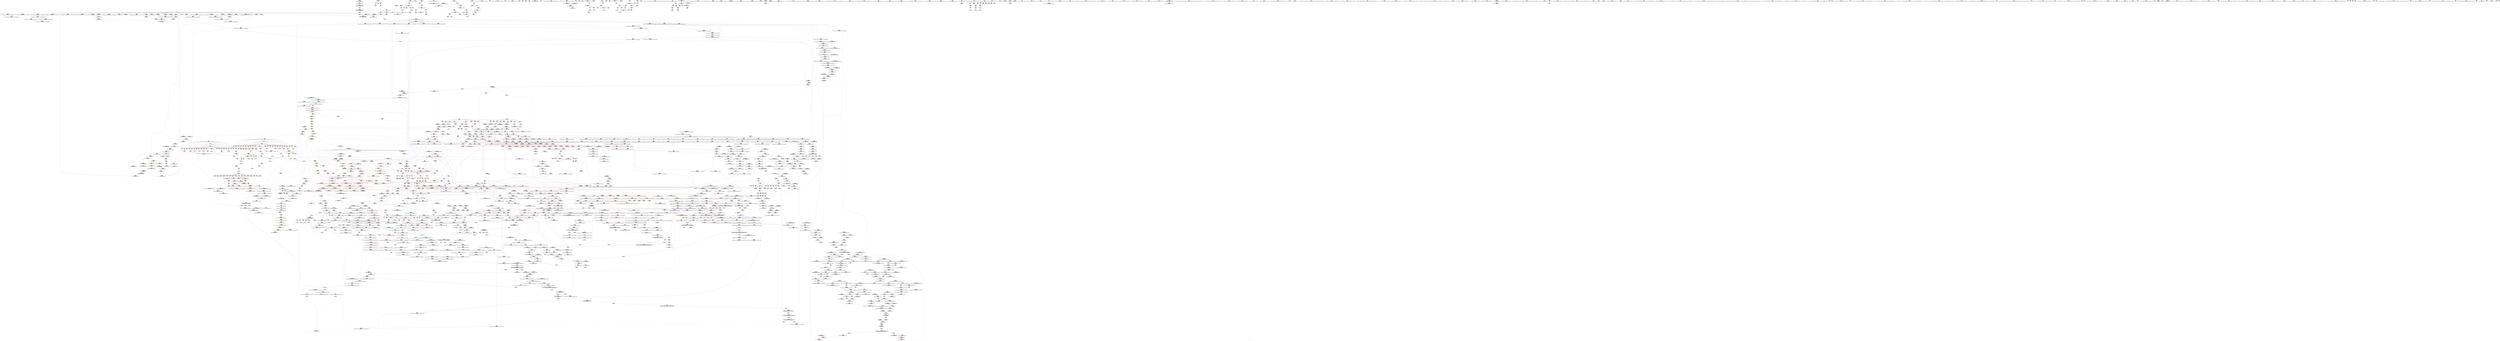 digraph "SVFG" {
	label="SVFG";

	Node0x564443952ac0 [shape=record,color=grey,label="{NodeID: 0\nNullPtr|{|<s29>152}}"];
	Node0x564443952ac0 -> Node0x5644439f7ce0[style=solid];
	Node0x564443952ac0 -> Node0x5644439f7de0[style=solid];
	Node0x564443952ac0 -> Node0x5644439f7eb0[style=solid];
	Node0x564443952ac0 -> Node0x5644439f7f80[style=solid];
	Node0x564443952ac0 -> Node0x5644439f8050[style=solid];
	Node0x564443952ac0 -> Node0x5644439f8120[style=solid];
	Node0x564443952ac0 -> Node0x5644439f81f0[style=solid];
	Node0x564443952ac0 -> Node0x5644439f82c0[style=solid];
	Node0x564443952ac0 -> Node0x5644439f8390[style=solid];
	Node0x564443952ac0 -> Node0x5644439f8460[style=solid];
	Node0x564443952ac0 -> Node0x5644439f8530[style=solid];
	Node0x564443952ac0 -> Node0x5644439f8600[style=solid];
	Node0x564443952ac0 -> Node0x5644439f86d0[style=solid];
	Node0x564443952ac0 -> Node0x5644439ec360[style=solid];
	Node0x564443952ac0 -> Node0x5644439ec430[style=solid];
	Node0x564443952ac0 -> Node0x5644439ec500[style=solid];
	Node0x564443952ac0 -> Node0x5644439ec5d0[style=solid];
	Node0x564443952ac0 -> Node0x5644439ec6a0[style=solid];
	Node0x564443952ac0 -> Node0x5644439ec770[style=solid];
	Node0x564443952ac0 -> Node0x5644439ec840[style=solid];
	Node0x564443952ac0 -> Node0x5644439ec910[style=solid];
	Node0x564443952ac0 -> Node0x564443a30b60[style=solid];
	Node0x564443952ac0 -> Node0x564443a35310[style=solid];
	Node0x564443952ac0 -> Node0x564443a353e0[style=solid];
	Node0x564443952ac0 -> Node0x564443a354b0[style=solid];
	Node0x564443952ac0 -> Node0x564443a372c0[style=solid];
	Node0x564443952ac0 -> Node0x564443a6e1e0[style=solid];
	Node0x564443952ac0 -> Node0x564443a1b230[style=solid];
	Node0x564443952ac0 -> Node0x564443a1d330[style=solid];
	Node0x564443952ac0:s29 -> Node0x564443bdc2a0[style=solid,color=red];
	Node0x5644439ef380 [shape=record,color=black,label="{NodeID: 443\n696\<--695\nidxprom90\<--\nmain\n}"];
	Node0x5644439fe780 [shape=record,color=red,label="{NodeID: 886\n481\<--40\n\<--stdout\nmain\n}"];
	Node0x5644439fe780 -> Node0x5644439ee750[style=solid];
	Node0x564443bdaae0 [shape=record,color=black,label="{NodeID: 3543\n1981 = PHI(1985, )\n}"];
	Node0x564443bdaae0 -> Node0x564443a049d0[style=solid];
	Node0x564443ad2f30 [shape=record,color=black,label="{NodeID: 2436\nMR_117V_3 = PHI(MR_117V_4, MR_117V_2, )\npts\{433 \}\n}"];
	Node0x564443ad2f30 -> Node0x564443a20330[style=dashed];
	Node0x564443ad2f30 -> Node0x564443a20400[style=dashed];
	Node0x564443ad2f30 -> Node0x564443a204d0[style=dashed];
	Node0x564443ad2f30 -> Node0x564443a205a0[style=dashed];
	Node0x564443ad2f30 -> Node0x564443a34130[style=dashed];
	Node0x564443a34950 [shape=record,color=blue,label="{NodeID: 1329\n1017\<--1014\ncoerce.dive5\<--call4\n_ZNSt6vectorIiSaIiEE5eraseEN9__gnu_cxx17__normal_iteratorIPKiS1_EE\n|{<s0>86}}"];
	Node0x564443a34950:s0 -> Node0x564443b168f0[style=dashed,color=red];
	Node0x5644439e7950 [shape=record,color=green,label="{NodeID: 222\n1582\<--1583\n__len\<--__len_field_insensitive\n_ZNKSt6vectorIiSaIiEE12_M_check_lenEmPKc\n}"];
	Node0x5644439e7950 -> Node0x564443a29cc0[style=solid];
	Node0x5644439e7950 -> Node0x564443a29d90[style=solid];
	Node0x5644439e7950 -> Node0x564443a29e60[style=solid];
	Node0x5644439e7950 -> Node0x564443a38300[style=solid];
	Node0x564443a0acb0 [shape=record,color=purple,label="{NodeID: 665\n146\<--145\n_M_impl\<--\n_ZNSt6vectorIiSaIiEED2Ev\n}"];
	Node0x564443a294a0 [shape=record,color=red,label="{NodeID: 1108\n1504\<--1503\n\<--_M_end_of_storage\n_ZNSt6vectorIiSaIiEE17_M_realloc_insertIJRKiEEEvN9__gnu_cxx17__normal_iteratorIPiS1_EEDpOT_\n}"];
	Node0x564443a294a0 -> Node0x564443a02880[style=solid];
	Node0x564443971770 [shape=record,color=green,label="{NodeID: 1\n7\<--1\n__dso_handle\<--dummyObj\nGlob }"];
	Node0x5644439ef450 [shape=record,color=black,label="{NodeID: 444\n711\<--710\ntobool\<--\nmain\n}"];
	Node0x5644439fe850 [shape=record,color=red,label="{NodeID: 887\n495\<--43\n\<--stderr\nmain\n}"];
	Node0x564443bdac20 [shape=record,color=black,label="{NodeID: 3544\n2009 = PHI(2048, )\n|{<s0>170}}"];
	Node0x564443bdac20:s0 -> Node0x564443be2b30[style=solid,color=red];
	Node0x564443ad3430 [shape=record,color=black,label="{NodeID: 2437\nMR_111V_2 = PHI(MR_111V_3, MR_111V_1, )\npts\{24 \}\n}"];
	Node0x564443ad3430 -> Node0x564443a32320[style=dashed];
	Node0x564443a34a20 [shape=record,color=blue,label="{NodeID: 1330\n1025\<--1022\ncoerce.dive8\<--call7\n_ZNSt6vectorIiSaIiEE5eraseEN9__gnu_cxx17__normal_iteratorIPKiS1_EE\n}"];
	Node0x564443a34a20 -> Node0x564443a25e30[style=dashed];
	Node0x5644439e7a20 [shape=record,color=green,label="{NodeID: 223\n1584\<--1585\nref.tmp\<--ref.tmp_field_insensitive\n_ZNKSt6vectorIiSaIiEE12_M_check_lenEmPKc\n|{|<s1>138}}"];
	Node0x5644439e7a20 -> Node0x564443a38230[style=solid];
	Node0x5644439e7a20:s1 -> Node0x564443be3900[style=solid,color=red];
	Node0x564443a0ad80 [shape=record,color=purple,label="{NodeID: 666\n147\<--145\n_M_start\<--\n_ZNSt6vectorIiSaIiEED2Ev\n}"];
	Node0x564443a0ad80 -> Node0x5644439feb90[style=solid];
	Node0x564443a29570 [shape=record,color=red,label="{NodeID: 1109\n1508\<--1507\n\<--_M_start34\n_ZNSt6vectorIiSaIiEE17_M_realloc_insertIJRKiEEEvN9__gnu_cxx17__normal_iteratorIPiS1_EEDpOT_\n}"];
	Node0x564443a29570 -> Node0x564443a02950[style=solid];
	Node0x56444397f450 [shape=record,color=green,label="{NodeID: 2\n9\<--1\n\<--dummyObj\nCan only get source location for instruction, argument, global var or function.|{<s0>72}}"];
	Node0x56444397f450:s0 -> Node0x564443bd1690[style=solid,color=red];
	Node0x5644439ef520 [shape=record,color=black,label="{NodeID: 445\n730\<--727\nidxprom105\<--\nmain\n}"];
	Node0x5644439fe920 [shape=record,color=red,label="{NodeID: 888\n106\<--103\nthis1\<--this.addr\n_ZNSt6vectorIiSaIiEEC2Ev\n}"];
	Node0x5644439fe920 -> Node0x5644439ecbb0[style=solid];
	Node0x564443bdad60 [shape=record,color=black,label="{NodeID: 3545\n2017 = PHI(2048, )\n|{<s0>170}}"];
	Node0x564443bdad60:s0 -> Node0x564443be2c00[style=solid,color=red];
	Node0x564443ad3930 [shape=record,color=black,label="{NodeID: 2438\nMR_119V_2 = PHI(MR_119V_4, MR_119V_1, )\npts\{435 \}\n}"];
	Node0x564443ad3930 -> Node0x564443a323f0[style=dashed];
	Node0x564443a34af0 [shape=record,color=blue,label="{NodeID: 1331\n1032\<--1029\ncoerce.dive11\<--call10\n_ZNSt6vectorIiSaIiEE5eraseEN9__gnu_cxx17__normal_iteratorIPKiS1_EE\n}"];
	Node0x564443a34af0 -> Node0x564443a25f00[style=dashed];
	Node0x5644439e7af0 [shape=record,color=green,label="{NodeID: 224\n1591\<--1592\n_ZNKSt6vectorIiSaIiEE8max_sizeEv\<--_ZNKSt6vectorIiSaIiEE8max_sizeEv_field_insensitive\n}"];
	Node0x564443a0ae50 [shape=record,color=purple,label="{NodeID: 667\n150\<--149\n_M_impl2\<--\n_ZNSt6vectorIiSaIiEED2Ev\n}"];
	Node0x564443a29640 [shape=record,color=red,label="{NodeID: 1110\n1556\<--1547\nthis1\<--this.addr\n_ZN9__gnu_cxx13new_allocatorIiE9constructIiJRKiEEEvPT_DpOT0_\n}"];
	Node0x5644439841d0 [shape=record,color=green,label="{NodeID: 3\n31\<--1\n.str\<--dummyObj\nGlob }"];
	Node0x564443b12b00 [shape=record,color=yellow,style=double,label="{NodeID: 2660\n76V_1 = ENCHI(MR_76V_0)\npts\{1846 \}\nFun[_ZSt34__uninitialized_move_if_noexcept_aIPiS0_SaIiEET0_T_S3_S2_RT1_]|{<s0>147}}"];
	Node0x564443b12b00:s0 -> Node0x564443b18000[style=dashed,color=red];
	Node0x5644439ef5f0 [shape=record,color=black,label="{NodeID: 446\n735\<--734\nidxprom107\<--\nmain\n}"];
	Node0x5644439fe9f0 [shape=record,color=red,label="{NodeID: 889\n144\<--137\nthis1\<--this.addr\n_ZNSt6vectorIiSaIiEED2Ev\n}"];
	Node0x5644439fe9f0 -> Node0x5644439ecc80[style=solid];
	Node0x5644439fe9f0 -> Node0x5644439ecd50[style=solid];
	Node0x5644439fe9f0 -> Node0x5644439ece20[style=solid];
	Node0x5644439fe9f0 -> Node0x5644439ecef0[style=solid];
	Node0x5644439fe9f0 -> Node0x5644439ecfc0[style=solid];
	Node0x564443bdaea0 [shape=record,color=black,label="{NodeID: 3546\n2019 = PHI(2023, )\n}"];
	Node0x564443bdaea0 -> Node0x564443a04de0[style=solid];
	Node0x564443ad3e30 [shape=record,color=black,label="{NodeID: 2439\nMR_121V_2 = PHI(MR_121V_4, MR_121V_1, )\npts\{437 \}\n}"];
	Node0x564443ad3e30 -> Node0x564443a32590[style=dashed];
	Node0x564443a34bc0 [shape=record,color=blue,label="{NodeID: 1332\n1040\<--1038\nthis.addr\<--this\n_ZN9__gnu_cxx17__normal_iteratorIPKiSt6vectorIiSaIiEEEC2IPiEERKNS0_IT_NS_11__enable_ifIXsr3std10__are_sameIS9_S8_EE7__valueES5_E6__typeEEE\n}"];
	Node0x564443a34bc0 -> Node0x564443a25fd0[style=dashed];
	Node0x5644439e7bf0 [shape=record,color=green,label="{NodeID: 225\n1600\<--1601\n_ZSt20__throw_length_errorPKc\<--_ZSt20__throw_length_errorPKc_field_insensitive\n}"];
	Node0x564443a0af20 [shape=record,color=purple,label="{NodeID: 668\n151\<--149\n_M_finish\<--\n_ZNSt6vectorIiSaIiEED2Ev\n}"];
	Node0x564443a0af20 -> Node0x5644439fec60[style=solid];
	Node0x564443a29710 [shape=record,color=red,label="{NodeID: 1111\n1557\<--1549\n\<--__p.addr\n_ZN9__gnu_cxx13new_allocatorIiE9constructIiJRKiEEEvPT_DpOT0_\n}"];
	Node0x564443a29710 -> Node0x564443a02a20[style=solid];
	Node0x5644439a9960 [shape=record,color=green,label="{NodeID: 4\n33\<--1\n.str.4\<--dummyObj\nGlob }"];
	Node0x5644439ef6c0 [shape=record,color=black,label="{NodeID: 447\n741\<--740\nidxprom110\<--\nmain\n}"];
	Node0x5644439feac0 [shape=record,color=red,label="{NodeID: 890\n173\<--139\nexn\<--exn.slot\n_ZNSt6vectorIiSaIiEED2Ev\n|{<s0>12}}"];
	Node0x5644439feac0:s0 -> Node0x564443be1af0[style=solid,color=red];
	Node0x564443bdafe0 [shape=record,color=black,label="{NodeID: 3547\n2326 = PHI(2497, )\n}"];
	Node0x564443bdafe0 -> Node0x564443a2e6b0[style=solid];
	Node0x564443ad3f20 [shape=record,color=black,label="{NodeID: 2440\nMR_123V_2 = PHI(MR_123V_3, MR_123V_1, )\npts\{439 \}\n}"];
	Node0x564443ad3f20 -> Node0x564443a32660[style=dashed];
	Node0x564443ad3f20 -> Node0x564443ad3f20[style=dashed];
	Node0x564443a34c90 [shape=record,color=blue,label="{NodeID: 1333\n1042\<--1039\n__i.addr\<--__i\n_ZN9__gnu_cxx17__normal_iteratorIPKiSt6vectorIiSaIiEEEC2IPiEERKNS0_IT_NS_11__enable_ifIXsr3std10__are_sameIS9_S8_EE7__valueES5_E6__typeEEE\n}"];
	Node0x564443a34c90 -> Node0x564443a260a0[style=dashed];
	Node0x5644439e7cf0 [shape=record,color=green,label="{NodeID: 226\n1607\<--1608\n_ZSt3maxImERKT_S2_S2_\<--_ZSt3maxImERKT_S2_S2__field_insensitive\n}"];
	Node0x564443a0aff0 [shape=record,color=purple,label="{NodeID: 669\n182\<--181\narrayctor.next\<--arrayctor.cur\n__cxx_global_var_init.2\n}"];
	Node0x564443a0aff0 -> Node0x564443a6ed20[style=solid];
	Node0x564443a0aff0 -> Node0x564443a1ddb0[style=solid];
	Node0x564443a297e0 [shape=record,color=red,label="{NodeID: 1112\n1560\<--1551\n\<--__args.addr\n_ZN9__gnu_cxx13new_allocatorIiE9constructIiJRKiEEEvPT_DpOT0_\n|{<s0>132}}"];
	Node0x564443a297e0:s0 -> Node0x564443be0430[style=solid,color=red];
	Node0x5644439df390 [shape=record,color=green,label="{NodeID: 5\n35\<--1\nstdin\<--dummyObj\nGlob }"];
	Node0x5644439ef790 [shape=record,color=black,label="{NodeID: 448\n745\<--744\nidxprom112\<--\nmain\n}"];
	Node0x5644439feb90 [shape=record,color=red,label="{NodeID: 891\n148\<--147\n\<--_M_start\n_ZNSt6vectorIiSaIiEED2Ev\n|{<s0>9}}"];
	Node0x5644439feb90:s0 -> Node0x564443bdc4b0[style=solid,color=red];
	Node0x564443bdb120 [shape=record,color=black,label="{NodeID: 3548\n2331 = PHI(2497, )\n}"];
	Node0x564443bdb120 -> Node0x564443a2e780[style=solid];
	Node0x564443afcc10 [shape=record,color=black,label="{NodeID: 2441\nMR_125V_2 = PHI(MR_125V_4, MR_125V_1, )\npts\{441 \}\n}"];
	Node0x564443afcc10 -> Node0x564443a328d0[style=dashed];
	Node0x564443a34d60 [shape=record,color=blue,label="{NodeID: 1334\n1047\<--1050\n_M_current\<--\n_ZN9__gnu_cxx17__normal_iteratorIPKiSt6vectorIiSaIiEEEC2IPiEERKNS0_IT_NS_11__enable_ifIXsr3std10__are_sameIS9_S8_EE7__valueES5_E6__typeEEE\n|{<s0>70|<s1>70|<s2>70}}"];
	Node0x564443a34d60:s0 -> Node0x564443a25130[style=dashed,color=blue];
	Node0x564443a34d60:s1 -> Node0x564443ad5b10[style=dashed,color=blue];
	Node0x564443a34d60:s2 -> Node0x564443b02fe0[style=dashed,color=blue];
	Node0x5644439e7df0 [shape=record,color=green,label="{NodeID: 227\n1629\<--1630\n__lhs.addr\<--__lhs.addr_field_insensitive\n_ZN9__gnu_cxxmiIPiSt6vectorIiSaIiEEEENS_17__normal_iteratorIT_T0_E15difference_typeERKS8_SB_\n}"];
	Node0x5644439e7df0 -> Node0x564443a2a000[style=solid];
	Node0x5644439e7df0 -> Node0x564443a383d0[style=solid];
	Node0x564443a0b0c0 [shape=record,color=purple,label="{NodeID: 670\n201\<--200\narraydestroy.element\<--arraydestroy.elementPast\n__cxx_global_array_dtor.3\n|{|<s2>15}}"];
	Node0x564443a0b0c0 -> Node0x564443a6f2c0[style=solid];
	Node0x564443a0b0c0 -> Node0x564443a1dab0[style=solid];
	Node0x564443a0b0c0:s2 -> Node0x564443bdee40[style=solid,color=red];
	Node0x564443a298b0 [shape=record,color=red,label="{NodeID: 1113\n1562\<--1561\n\<--call\n_ZN9__gnu_cxx13new_allocatorIiE9constructIiJRKiEEEvPT_DpOT0_\n}"];
	Node0x564443a298b0 -> Node0x564443a37e20[style=solid];
	Node0x5644439dfae0 [shape=record,color=green,label="{NodeID: 6\n36\<--1\n.str.5\<--dummyObj\nGlob }"];
	Node0x5644439ef860 [shape=record,color=black,label="{NodeID: 449\n755\<--754\nidxprom117\<--\nmain\n}"];
	Node0x5644439fec60 [shape=record,color=red,label="{NodeID: 892\n152\<--151\n\<--_M_finish\n_ZNSt6vectorIiSaIiEED2Ev\n|{<s0>9}}"];
	Node0x5644439fec60:s0 -> Node0x564443bdc890[style=solid,color=red];
	Node0x564443bdb260 [shape=record,color=black,label="{NodeID: 3549\n2392 = PHI(2474, )\n}"];
	Node0x564443bdb260 -> Node0x564443a3d2a0[style=solid];
	Node0x564443afd0e0 [shape=record,color=black,label="{NodeID: 2442\nMR_127V_2 = PHI(MR_127V_7, MR_127V_1, )\npts\{443 \}\n}"];
	Node0x564443afd0e0 -> Node0x564443a329a0[style=dashed];
	Node0x564443a34e30 [shape=record,color=blue,label="{NodeID: 1335\n1058\<--1054\nthis.addr\<--this\n_ZN9__gnu_cxx17__normal_iteratorIPiSt6vectorIiSaIiEEEppEi\n}"];
	Node0x564443a34e30 -> Node0x564443a26240[style=dashed];
	Node0x5644439f0380 [shape=record,color=green,label="{NodeID: 228\n1631\<--1632\n__rhs.addr\<--__rhs.addr_field_insensitive\n_ZN9__gnu_cxxmiIPiSt6vectorIiSaIiEEEENS_17__normal_iteratorIT_T0_E15difference_typeERKS8_SB_\n}"];
	Node0x5644439f0380 -> Node0x564443a2a0d0[style=solid];
	Node0x5644439f0380 -> Node0x564443a384a0[style=solid];
	Node0x564443a0b190 [shape=record,color=purple,label="{NodeID: 671\n301\<--265\ncoerce.dive\<--agg.tmp\n_ZNSt6vectorIiSaIiEE9push_backERKi\n}"];
	Node0x564443a0b190 -> Node0x564443a31890[style=solid];
	Node0x5644430ce4a0 [shape=record,color=black,label="{NodeID: 2221\n1624 = PHI(1620, 1622, )\n}"];
	Node0x5644430ce4a0 -> Node0x564443a02c90[style=solid];
	Node0x564443a29980 [shape=record,color=red,label="{NodeID: 1114\n1570\<--1567\n\<--__t.addr\n_ZSt7forwardIRKiEOT_RNSt16remove_referenceIS2_E4typeE\n}"];
	Node0x564443a29980 -> Node0x564443a02bc0[style=solid];
	Node0x5644439dfb70 [shape=record,color=green,label="{NodeID: 7\n38\<--1\n.str.6\<--dummyObj\nGlob }"];
	Node0x5644439ef930 [shape=record,color=black,label="{NodeID: 450\n762\<--761\nidxprom121\<--\nmain\n}"];
	Node0x5644439fed30 [shape=record,color=red,label="{NodeID: 893\n218\<--212\n\<--x.addr\n_Z2idii\n}"];
	Node0x5644439fed30 -> Node0x564443a1a030[style=solid];
	Node0x564443bdb3a0 [shape=record,color=black,label="{NodeID: 3550\n2402 = PHI(2474, )\n}"];
	Node0x564443bdb3a0 -> Node0x564443a3d440[style=solid];
	Node0x564443afd5e0 [shape=record,color=black,label="{NodeID: 2443\nMR_129V_2 = PHI(MR_129V_8, MR_129V_1, )\npts\{445 \}\n}"];
	Node0x564443afd5e0 -> Node0x564443a32a70[style=dashed];
	Node0x564443a34f00 [shape=record,color=blue,label="{NodeID: 1336\n1060\<--1055\n.addr\<--\n_ZN9__gnu_cxx17__normal_iteratorIPiSt6vectorIiSaIiEEEppEi\n}"];
	Node0x5644439f0410 [shape=record,color=green,label="{NodeID: 229\n1649\<--1650\nthis.addr\<--this.addr_field_insensitive\n_ZNSt12_Vector_baseIiSaIiEE11_M_allocateEm\n}"];
	Node0x5644439f0410 -> Node0x564443a2a340[style=solid];
	Node0x5644439f0410 -> Node0x564443a38570[style=solid];
	Node0x564443a0b260 [shape=record,color=purple,label="{NodeID: 672\n304\<--265\ncoerce.dive8\<--agg.tmp\n_ZNSt6vectorIiSaIiEE9push_backERKi\n}"];
	Node0x564443a0b260 -> Node0x5644439ff7c0[style=solid];
	Node0x564443a6dc40 [shape=record,color=black,label="{NodeID: 2222\n126 = PHI(124, 127, )\n}"];
	Node0x564443a6dc40 -> Node0x564443a0abe0[style=solid];
	Node0x564443a29a50 [shape=record,color=red,label="{NodeID: 1115\n1589\<--1576\nthis1\<--this.addr\n_ZNKSt6vectorIiSaIiEE12_M_check_lenEmPKc\n|{<s0>133|<s1>134|<s2>136|<s3>137|<s4>139|<s5>140|<s6>141}}"];
	Node0x564443a29a50:s0 -> Node0x564443bde3b0[style=solid,color=red];
	Node0x564443a29a50:s1 -> Node0x564443bdff50[style=solid,color=red];
	Node0x564443a29a50:s2 -> Node0x564443bdff50[style=solid,color=red];
	Node0x564443a29a50:s3 -> Node0x564443bdff50[style=solid,color=red];
	Node0x564443a29a50:s4 -> Node0x564443bdff50[style=solid,color=red];
	Node0x564443a29a50:s5 -> Node0x564443bde3b0[style=solid,color=red];
	Node0x564443a29a50:s6 -> Node0x564443bde3b0[style=solid,color=red];
	Node0x5644439dfc00 [shape=record,color=green,label="{NodeID: 8\n40\<--1\nstdout\<--dummyObj\nGlob }"];
	Node0x5644439efa00 [shape=record,color=black,label="{NodeID: 451\n771\<--770\nidxprom125\<--\nmain\n}"];
	Node0x564443a41540 [shape=record,color=yellow,style=double,label="{NodeID: 3108\nRETMU(2V_3)\npts\{170000 170001 170002 200000 200001 200002 \}\nFun[_GLOBAL__sub_I_g201513_2_1.cpp]}"];
	Node0x5644439fee00 [shape=record,color=red,label="{NodeID: 894\n230\<--212\n\<--x.addr\n_Z2idii\n}"];
	Node0x5644439fee00 -> Node0x564443a1a630[style=solid];
	Node0x564443bdb4e0 [shape=record,color=black,label="{NodeID: 3551\n2414 = PHI(2422, )\n}"];
	Node0x564443bdb4e0 -> Node0x564443a3d5e0[style=solid];
	Node0x564443afdae0 [shape=record,color=black,label="{NodeID: 2444\nMR_131V_2 = PHI(MR_131V_4, MR_131V_1, )\npts\{447 \}\n}"];
	Node0x564443afdae0 -> Node0x564443a32b40[style=dashed];
	Node0x564443a34fd0 [shape=record,color=blue,label="{NodeID: 1337\n1067\<--1069\n_M_current\<--incdec.ptr\n_ZN9__gnu_cxx17__normal_iteratorIPiSt6vectorIiSaIiEEEppEi\n|{<s0>72}}"];
	Node0x564443a34fd0:s0 -> Node0x564443b04940[style=dashed,color=blue];
	Node0x5644439f04e0 [shape=record,color=green,label="{NodeID: 230\n1651\<--1652\n__n.addr\<--__n.addr_field_insensitive\n_ZNSt12_Vector_baseIiSaIiEE11_M_allocateEm\n}"];
	Node0x5644439f04e0 -> Node0x564443a2a410[style=solid];
	Node0x5644439f04e0 -> Node0x564443a2a4e0[style=solid];
	Node0x5644439f04e0 -> Node0x564443a38640[style=solid];
	Node0x564443a0b330 [shape=record,color=purple,label="{NodeID: 673\n271\<--270\n_M_impl\<--\n_ZNSt6vectorIiSaIiEE9push_backERKi\n}"];
	Node0x564443a6e1e0 [shape=record,color=black,label="{NodeID: 2223\n1667 = PHI(1662, 3, )\n}"];
	Node0x564443a6e1e0 -> Node0x564443a030a0[style=solid];
	Node0x564443a29b20 [shape=record,color=red,label="{NodeID: 1116\n1595\<--1578\n\<--__n.addr\n_ZNKSt6vectorIiSaIiEE12_M_check_lenEmPKc\n}"];
	Node0x564443a29b20 -> Node0x564443a1adb0[style=solid];
	Node0x5644439dfd00 [shape=record,color=green,label="{NodeID: 9\n41\<--1\n.str.7\<--dummyObj\nGlob }"];
	Node0x564443b13070 [shape=record,color=yellow,style=double,label="{NodeID: 2666\n243V_1 = ENCHI(MR_243V_0)\npts\{1063 2303 2435 170000 170001 200000 200001 \}\nFun[_ZN9__gnu_cxx17__normal_iteratorIPiSt6vectorIiSaIiEEEC2ERKS1_]}"];
	Node0x564443b13070 -> Node0x564443a2db50[style=dashed];
	Node0x5644439efad0 [shape=record,color=black,label="{NodeID: 452\n788\<--787\nidxprom134\<--\nmain\n}"];
	Node0x5644439feed0 [shape=record,color=red,label="{NodeID: 895\n224\<--214\n\<--y.addr\n_Z2idii\n}"];
	Node0x5644439feed0 -> Node0x564443a1a330[style=solid];
	Node0x564443bdb620 [shape=record,color=black,label="{NodeID: 3552\n2453 = PHI(2488, )\n|{<s0>207}}"];
	Node0x564443bdb620:s0 -> Node0x564443bddfa0[style=solid,color=red];
	Node0x564443afdfe0 [shape=record,color=black,label="{NodeID: 2445\nMR_133V_2 = PHI(MR_133V_3, MR_133V_1, )\npts\{449 \}\n}"];
	Node0x564443afdfe0 -> Node0x564443a33020[style=dashed];
	Node0x564443afdfe0 -> Node0x564443afdfe0[style=dashed];
	Node0x564443a350a0 [shape=record,color=blue,label="{NodeID: 1338\n1062\<--1068\nref.tmp\<--\n_ZN9__gnu_cxx17__normal_iteratorIPiSt6vectorIiSaIiEEEppEi\n|{<s0>90}}"];
	Node0x564443a350a0:s0 -> Node0x564443b13070[style=dashed,color=red];
	Node0x5644439f05b0 [shape=record,color=green,label="{NodeID: 231\n1663\<--1664\n_ZNSt16allocator_traitsISaIiEE8allocateERS0_m\<--_ZNSt16allocator_traitsISaIiEE8allocateERS0_m_field_insensitive\n}"];
	Node0x564443a0b400 [shape=record,color=purple,label="{NodeID: 674\n272\<--270\n_M_finish\<--\n_ZNSt6vectorIiSaIiEE9push_backERKi\n}"];
	Node0x564443a0b400 -> Node0x5644439ff480[style=solid];
	Node0x564443a6e780 [shape=record,color=black,label="{NodeID: 2224\n88 = PHI(86, 89, )\n|{|<s1>3}}"];
	Node0x564443a6e780 -> Node0x564443a0ab10[style=solid];
	Node0x564443a6e780:s1 -> Node0x564443bdef10[style=solid,color=red];
	Node0x564443a29bf0 [shape=record,color=red,label="{NodeID: 1117\n1598\<--1580\n\<--__s.addr\n_ZNKSt6vectorIiSaIiEE12_M_check_lenEmPKc\n}"];
	Node0x5644439dfe00 [shape=record,color=green,label="{NodeID: 10\n43\<--1\nstderr\<--dummyObj\nGlob }"];
	Node0x5644439efba0 [shape=record,color=black,label="{NodeID: 453\n809\<--808\nidxprom145\<--\nmain\n}"];
	Node0x5644439fefa0 [shape=record,color=red,label="{NodeID: 896\n233\<--214\n\<--y.addr\n_Z2idii\n}"];
	Node0x5644439fefa0 -> Node0x564443a1a7b0[style=solid];
	Node0x564443bdb760 [shape=record,color=black,label="{NodeID: 3553\n2461 = PHI(2488, )\n|{<s0>207}}"];
	Node0x564443bdb760:s0 -> Node0x564443bde070[style=solid,color=red];
	Node0x564443afe4e0 [shape=record,color=black,label="{NodeID: 2446\nMR_135V_2 = PHI(MR_135V_3, MR_135V_1, )\npts\{451 \}\n}"];
	Node0x564443afe4e0 -> Node0x564443a330f0[style=dashed];
	Node0x564443afe4e0 -> Node0x564443afe4e0[style=dashed];
	Node0x564443a35170 [shape=record,color=blue,label="{NodeID: 1339\n1078\<--1077\nthis.addr\<--this\n_ZNSt12_Vector_baseIiSaIiEEC2Ev\n}"];
	Node0x564443a35170 -> Node0x564443a264b0[style=dashed];
	Node0x5644439f0680 [shape=record,color=green,label="{NodeID: 232\n1674\<--1675\n__first.addr\<--__first.addr_field_insensitive\n_ZSt34__uninitialized_move_if_noexcept_aIPiS0_SaIiEET0_T_S3_S2_RT1_\n}"];
	Node0x5644439f0680 -> Node0x564443a2a5b0[style=solid];
	Node0x5644439f0680 -> Node0x564443a38710[style=solid];
	Node0x564443a0b4d0 [shape=record,color=purple,label="{NodeID: 675\n275\<--274\n_M_impl2\<--\n_ZNSt6vectorIiSaIiEE9push_backERKi\n}"];
	Node0x564443a6ed20 [shape=record,color=black,label="{NodeID: 2225\n181 = PHI(179, 182, )\n|{|<s1>13}}"];
	Node0x564443a6ed20 -> Node0x564443a0aff0[style=solid];
	Node0x564443a6ed20:s1 -> Node0x564443bdef10[style=solid,color=red];
	Node0x564443a29cc0 [shape=record,color=red,label="{NodeID: 1118\n1612\<--1582\n\<--__len\n_ZNKSt6vectorIiSaIiEE12_M_check_lenEmPKc\n}"];
	Node0x564443a29cc0 -> Node0x564443a1af30[style=solid];
	Node0x5644439dff00 [shape=record,color=green,label="{NodeID: 11\n44\<--1\n.str.8\<--dummyObj\nGlob }"];
	Node0x5644439efc70 [shape=record,color=black,label="{NodeID: 454\n818\<--815\nidxprom151\<--\nmain\n}"];
	Node0x5644439ff070 [shape=record,color=red,label="{NodeID: 897\n247\<--241\n\<--x.addr\n_Z3addii\n}"];
	Node0x5644439ff070 -> Node0x5644439ed160[style=solid];
	Node0x564443bdb8a0 [shape=record,color=black,label="{NodeID: 3554\n2467 = PHI(2488, )\n|{<s0>207}}"];
	Node0x564443bdb8a0:s0 -> Node0x564443bde140[style=solid,color=red];
	Node0x564443afe9e0 [shape=record,color=black,label="{NodeID: 2447\nMR_137V_2 = PHI(MR_137V_3, MR_137V_1, )\npts\{453 \}\n}"];
	Node0x564443afe9e0 -> Node0x564443a33290[style=dashed];
	Node0x564443afe9e0 -> Node0x564443afe9e0[style=dashed];
	Node0x564443a35240 [shape=record,color=blue,label="{NodeID: 1340\n1105\<--1104\nthis.addr\<--this\n_ZNSt12_Vector_baseIiSaIiEE12_Vector_implC2Ev\n}"];
	Node0x564443a35240 -> Node0x564443a26580[style=dashed];
	Node0x5644439f0750 [shape=record,color=green,label="{NodeID: 233\n1676\<--1677\n__last.addr\<--__last.addr_field_insensitive\n_ZSt34__uninitialized_move_if_noexcept_aIPiS0_SaIiEET0_T_S3_S2_RT1_\n}"];
	Node0x5644439f0750 -> Node0x564443a2a680[style=solid];
	Node0x5644439f0750 -> Node0x564443a387e0[style=solid];
	Node0x564443a0b5a0 [shape=record,color=purple,label="{NodeID: 676\n276\<--274\n_M_end_of_storage\<--\n_ZNSt6vectorIiSaIiEE9push_backERKi\n}"];
	Node0x564443a0b5a0 -> Node0x5644439ff550[style=solid];
	Node0x564443a6f2c0 [shape=record,color=black,label="{NodeID: 2226\n200 = PHI(198, 201, )\n}"];
	Node0x564443a6f2c0 -> Node0x564443a0b0c0[style=solid];
	Node0x564443a29d90 [shape=record,color=red,label="{NodeID: 1119\n1616\<--1582\n\<--__len\n_ZNKSt6vectorIiSaIiEE12_M_check_lenEmPKc\n}"];
	Node0x564443a29d90 -> Node0x564443a1b0b0[style=solid];
	Node0x5644439e0000 [shape=record,color=green,label="{NodeID: 12\n46\<--1\n.str.9\<--dummyObj\nGlob }"];
	Node0x5644439efd40 [shape=record,color=black,label="{NodeID: 455\n823\<--822\nidxprom154\<--\nmain\n}"];
	Node0x5644439ff140 [shape=record,color=red,label="{NodeID: 898\n253\<--243\n\<--y.addr\n_Z3addii\n}"];
	Node0x5644439ff140 -> Node0x5644439ed230[style=solid];
	Node0x564443bdb9e0 [shape=record,color=black,label="{NodeID: 3555\n2468 = PHI(2061, )\n}"];
	Node0x564443bdb9e0 -> Node0x564443a3db90[style=solid];
	Node0x564443afeee0 [shape=record,color=black,label="{NodeID: 2448\nMR_139V_2 = PHI(MR_139V_3, MR_139V_1, )\npts\{465 \}\n}"];
	Node0x564443afeee0 -> Node0x564443a339e0[style=dashed];
	Node0x564443afeee0 -> Node0x564443afeee0[style=dashed];
	Node0x564443a35310 [shape=record,color=blue, style = dotted,label="{NodeID: 1341\n1113\<--3\n_M_start\<--dummyVal\n_ZNSt12_Vector_baseIiSaIiEE12_Vector_implC2Ev\n|{<s0>91}}"];
	Node0x564443a35310:s0 -> Node0x564443afb920[style=dashed,color=blue];
	Node0x5644439f0820 [shape=record,color=green,label="{NodeID: 234\n1678\<--1679\n__result.addr\<--__result.addr_field_insensitive\n_ZSt34__uninitialized_move_if_noexcept_aIPiS0_SaIiEET0_T_S3_S2_RT1_\n}"];
	Node0x5644439f0820 -> Node0x564443a2a750[style=solid];
	Node0x5644439f0820 -> Node0x564443a388b0[style=solid];
	Node0x564443a0b670 [shape=record,color=purple,label="{NodeID: 677\n281\<--280\n_M_impl3\<--\n_ZNSt6vectorIiSaIiEE9push_backERKi\n}"];
	Node0x564443a0b670 -> Node0x5644439ed710[style=solid];
	Node0x564443a6f860 [shape=record,color=grey,label="{NodeID: 2227\n1610 = Binary(1603, 1609, )\n}"];
	Node0x564443a6f860 -> Node0x564443a38300[style=solid];
	Node0x564443a29e60 [shape=record,color=red,label="{NodeID: 1120\n1622\<--1582\n\<--__len\n_ZNKSt6vectorIiSaIiEE12_M_check_lenEmPKc\n}"];
	Node0x564443a29e60 -> Node0x5644430ce4a0[style=solid];
	Node0x5644439e0100 [shape=record,color=green,label="{NodeID: 13\n48\<--1\n.str.10\<--dummyObj\nGlob }"];
	Node0x5644439efe10 [shape=record,color=black,label="{NodeID: 456\n833\<--832\ntobool161\<--\nmain\n}"];
	Node0x5644439ff210 [shape=record,color=red,label="{NodeID: 899\n269\<--261\nthis1\<--this.addr\n_ZNSt6vectorIiSaIiEE9push_backERKi\n|{|<s5>19|<s6>20}}"];
	Node0x5644439ff210 -> Node0x5644439ed300[style=solid];
	Node0x5644439ff210 -> Node0x5644439ed3d0[style=solid];
	Node0x5644439ff210 -> Node0x5644439ed4a0[style=solid];
	Node0x5644439ff210 -> Node0x5644439ed570[style=solid];
	Node0x5644439ff210 -> Node0x5644439ed640[style=solid];
	Node0x5644439ff210:s5 -> Node0x564443be1d60[style=solid,color=red];
	Node0x5644439ff210:s6 -> Node0x564443be27f0[style=solid,color=red];
	Node0x564443bdbb20 [shape=record,color=black,label="{NodeID: 3556\n2494 = PHI(1710, )\n}"];
	Node0x564443bdbb20 -> Node0x564443a2f3b0[style=solid];
	Node0x564443aff3e0 [shape=record,color=black,label="{NodeID: 2449\nMR_141V_2 = PHI(MR_141V_3, MR_141V_1, )\npts\{467 \}\n}"];
	Node0x564443aff3e0 -> Node0x564443a33ab0[style=dashed];
	Node0x564443aff3e0 -> Node0x564443aff3e0[style=dashed];
	Node0x564443a353e0 [shape=record,color=blue, style = dotted,label="{NodeID: 1342\n1115\<--3\n_M_finish\<--dummyVal\n_ZNSt12_Vector_baseIiSaIiEE12_Vector_implC2Ev\n|{<s0>91}}"];
	Node0x564443a353e0:s0 -> Node0x564443afb920[style=dashed,color=blue];
	Node0x5644439f08f0 [shape=record,color=green,label="{NodeID: 235\n1680\<--1681\n__alloc.addr\<--__alloc.addr_field_insensitive\n_ZSt34__uninitialized_move_if_noexcept_aIPiS0_SaIiEET0_T_S3_S2_RT1_\n}"];
	Node0x5644439f08f0 -> Node0x564443a2a820[style=solid];
	Node0x5644439f08f0 -> Node0x564443a38980[style=solid];
	Node0x564443a0b740 [shape=record,color=purple,label="{NodeID: 678\n284\<--283\n_M_impl4\<--\n_ZNSt6vectorIiSaIiEE9push_backERKi\n}"];
	Node0x564443a6f9e0 [shape=record,color=grey,label="{NodeID: 2228\n1594 = Binary(1590, 1593, )\n}"];
	Node0x564443a6f9e0 -> Node0x564443a1adb0[style=solid];
	Node0x564443a29f30 [shape=record,color=red,label="{NodeID: 1121\n1609\<--1606\n\<--call5\n_ZNKSt6vectorIiSaIiEE12_M_check_lenEmPKc\n}"];
	Node0x564443a29f30 -> Node0x564443a6f860[style=solid];
	Node0x5644439e0200 [shape=record,color=green,label="{NodeID: 14\n50\<--1\n.str.11\<--dummyObj\nGlob }"];
	Node0x5644439efee0 [shape=record,color=black,label="{NodeID: 457\n848\<--847\nidxprom169\<--\nmain\n}"];
	Node0x5644439ff2e0 [shape=record,color=red,label="{NodeID: 900\n287\<--263\n\<--__x.addr\n_ZNSt6vectorIiSaIiEE9push_backERKi\n|{<s0>18}}"];
	Node0x5644439ff2e0:s0 -> Node0x564443be3760[style=solid,color=red];
	Node0x564443bdbc60 [shape=record,color=black,label="{NodeID: 3557\n2360 = PHI(2262, )\n0th arg _ZSt4moveIN9__gnu_cxx17__normal_iteratorIPiSt6vectorIiSaIiEEEES6_ET0_T_S8_S7_ }"];
	Node0x564443bdbc60 -> Node0x564443a3cf60[style=solid];
	Node0x564443aff8e0 [shape=record,color=black,label="{NodeID: 2450\nMR_143V_2 = PHI(MR_143V_3, MR_143V_1, )\npts\{469 \}\n}"];
	Node0x564443aff8e0 -> Node0x564443a33d20[style=dashed];
	Node0x564443aff8e0 -> Node0x564443aff8e0[style=dashed];
	Node0x564443a354b0 [shape=record,color=blue, style = dotted,label="{NodeID: 1343\n1117\<--3\n_M_end_of_storage\<--dummyVal\n_ZNSt12_Vector_baseIiSaIiEE12_Vector_implC2Ev\n|{<s0>91}}"];
	Node0x564443a354b0:s0 -> Node0x564443afb920[style=dashed,color=blue];
	Node0x5644439f09c0 [shape=record,color=green,label="{NodeID: 236\n1682\<--1683\nagg.tmp\<--agg.tmp_field_insensitive\n_ZSt34__uninitialized_move_if_noexcept_aIPiS0_SaIiEET0_T_S3_S2_RT1_\n}"];
	Node0x5644439f09c0 -> Node0x564443a0f500[style=solid];
	Node0x5644439f09c0 -> Node0x564443a0f5d0[style=solid];
	Node0x564443a0b810 [shape=record,color=purple,label="{NodeID: 679\n285\<--283\n_M_finish5\<--\n_ZNSt6vectorIiSaIiEE9push_backERKi\n}"];
	Node0x564443a0b810 -> Node0x5644439ff620[style=solid];
	Node0x564443a6fb60 [shape=record,color=grey,label="{NodeID: 2229\n1512 = Binary(1511, 406, )\n|{<s0>130}}"];
	Node0x564443a6fb60:s0 -> Node0x564443be0ec0[style=solid,color=red];
	Node0x564443a2a000 [shape=record,color=red,label="{NodeID: 1122\n1635\<--1629\n\<--__lhs.addr\n_ZN9__gnu_cxxmiIPiSt6vectorIiSaIiEEEENS_17__normal_iteratorIT_T0_E15difference_typeERKS8_SB_\n|{<s0>142}}"];
	Node0x564443a2a000:s0 -> Node0x564443be1880[style=solid,color=red];
	Node0x5644439e0300 [shape=record,color=green,label="{NodeID: 15\n52\<--1\n.str.12\<--dummyObj\nGlob }"];
	Node0x5644439effb0 [shape=record,color=black,label="{NodeID: 458\n851\<--850\ntobool171\<--\nmain\n}"];
	Node0x5644439ff3b0 [shape=record,color=red,label="{NodeID: 901\n303\<--263\n\<--__x.addr\n_ZNSt6vectorIiSaIiEE9push_backERKi\n|{<s0>20}}"];
	Node0x5644439ff3b0:s0 -> Node0x564443be2990[style=solid,color=red];
	Node0x564443bdbda0 [shape=record,color=black,label="{NodeID: 3558\n2361 = PHI(2264, )\n1st arg _ZSt4moveIN9__gnu_cxx17__normal_iteratorIPiSt6vectorIiSaIiEEEES6_ET0_T_S8_S7_ }"];
	Node0x564443bdbda0 -> Node0x564443a3d030[style=solid];
	Node0x564443affde0 [shape=record,color=black,label="{NodeID: 2451\nMR_145V_2 = PHI(MR_145V_3, MR_145V_1, )\npts\{471 \}\n}"];
	Node0x564443affde0 -> Node0x564443a33df0[style=dashed];
	Node0x564443affde0 -> Node0x564443affde0[style=dashed];
	Node0x564443a35580 [shape=record,color=blue,label="{NodeID: 1344\n1122\<--1121\nthis.addr\<--this\n_ZNSaIiEC2Ev\n}"];
	Node0x564443a35580 -> Node0x564443a26650[style=dashed];
	Node0x5644439f0a90 [shape=record,color=green,label="{NodeID: 237\n1684\<--1685\nagg.tmp1\<--agg.tmp1_field_insensitive\n_ZSt34__uninitialized_move_if_noexcept_aIPiS0_SaIiEET0_T_S3_S2_RT1_\n}"];
	Node0x5644439f0a90 -> Node0x564443a0f6a0[style=solid];
	Node0x5644439f0a90 -> Node0x564443a0f770[style=solid];
	Node0x564443a0b8e0 [shape=record,color=purple,label="{NodeID: 680\n292\<--291\n_M_impl6\<--\n_ZNSt6vectorIiSaIiEE9push_backERKi\n}"];
	Node0x564443a6fce0 [shape=record,color=grey,label="{NodeID: 2230\n1511 = Binary(1509, 1510, )\n}"];
	Node0x564443a6fce0 -> Node0x564443a6fb60[style=solid];
	Node0x564443a2a0d0 [shape=record,color=red,label="{NodeID: 1123\n1638\<--1631\n\<--__rhs.addr\n_ZN9__gnu_cxxmiIPiSt6vectorIiSaIiEEEENS_17__normal_iteratorIT_T0_E15difference_typeERKS8_SB_\n|{<s0>143}}"];
	Node0x564443a2a0d0:s0 -> Node0x564443be1880[style=solid,color=red];
	Node0x5644439e0400 [shape=record,color=green,label="{NodeID: 16\n54\<--1\n.str.13\<--dummyObj\nGlob }"];
	Node0x564443b13870 [shape=record,color=yellow,style=double,label="{NodeID: 2673\n505V_1 = ENCHI(MR_505V_0)\npts\{22970000 \}\nFun[_ZNK9__gnu_cxx17__normal_iteratorIPiSt6vectorIiSaIiEEEplEl]|{<s0>191}}"];
	Node0x564443b13870:s0 -> Node0x564443a3c0c0[style=dashed,color=red];
	Node0x5644439f0080 [shape=record,color=black,label="{NodeID: 459\n854\<--853\nidxprom172\<--\nmain\n}"];
	Node0x5644439ff480 [shape=record,color=red,label="{NodeID: 902\n273\<--272\n\<--_M_finish\n_ZNSt6vectorIiSaIiEE9push_backERKi\n}"];
	Node0x5644439ff480 -> Node0x564443a1ceb0[style=solid];
	Node0x564443bdbee0 [shape=record,color=black,label="{NodeID: 3559\n2362 = PHI(2266, )\n2nd arg _ZSt4moveIN9__gnu_cxx17__normal_iteratorIPiSt6vectorIiSaIiEEEES6_ET0_T_S8_S7_ }"];
	Node0x564443bdbee0 -> Node0x564443a3d100[style=solid];
	Node0x564443b002e0 [shape=record,color=black,label="{NodeID: 2452\nMR_147V_2 = PHI(MR_147V_3, MR_147V_1, )\npts\{473 \}\n}"];
	Node0x564443b002e0 -> Node0x564443a33ec0[style=dashed];
	Node0x564443b002e0 -> Node0x564443b002e0[style=dashed];
	Node0x564443a35650 [shape=record,color=blue,label="{NodeID: 1345\n1133\<--1132\nthis.addr\<--this\n_ZN9__gnu_cxx13new_allocatorIiEC2Ev\n}"];
	Node0x564443a35650 -> Node0x564443a26720[style=dashed];
	Node0x5644439f0b60 [shape=record,color=green,label="{NodeID: 238\n1692\<--1693\n_ZSt32__make_move_if_noexcept_iteratorIiSt13move_iteratorIPiEET0_PT_\<--_ZSt32__make_move_if_noexcept_iteratorIiSt13move_iteratorIPiEET0_PT__field_insensitive\n}"];
	Node0x564443a0b9b0 [shape=record,color=purple,label="{NodeID: 681\n293\<--291\n_M_finish7\<--\n_ZNSt6vectorIiSaIiEE9push_backERKi\n}"];
	Node0x564443a0b9b0 -> Node0x5644439ff6f0[style=solid];
	Node0x564443a0b9b0 -> Node0x564443a317c0[style=solid];
	Node0x564443a6fe60 [shape=record,color=grey,label="{NodeID: 2231\n1644 = Binary(1643, 406, )\n}"];
	Node0x564443a6fe60 -> Node0x564443a02f00[style=solid];
	Node0x564443a2a1a0 [shape=record,color=red,label="{NodeID: 1124\n1637\<--1636\n\<--call\n_ZN9__gnu_cxxmiIPiSt6vectorIiSaIiEEEENS_17__normal_iteratorIT_T0_E15difference_typeERKS8_SB_\n}"];
	Node0x564443a2a1a0 -> Node0x564443a02d60[style=solid];
	Node0x5644439e0500 [shape=record,color=green,label="{NodeID: 17\n57\<--1\n\<--dummyObj\nCan only get source location for instruction, argument, global var or function.}"];
	Node0x564443b13950 [shape=record,color=yellow,style=double,label="{NodeID: 2674\n507V_1 = ENCHI(MR_507V_0)\npts\{10040000 22250000 \}\nFun[_ZNK9__gnu_cxx17__normal_iteratorIPiSt6vectorIiSaIiEEEplEl]}"];
	Node0x564443b13950 -> Node0x564443a2e370[style=dashed];
	Node0x5644439f0150 [shape=record,color=black,label="{NodeID: 460\n857\<--856\ntobool174\<--\nmain\n}"];
	Node0x5644439ff550 [shape=record,color=red,label="{NodeID: 903\n277\<--276\n\<--_M_end_of_storage\n_ZNSt6vectorIiSaIiEE9push_backERKi\n}"];
	Node0x5644439ff550 -> Node0x564443a1ceb0[style=solid];
	Node0x564443bdc020 [shape=record,color=black,label="{NodeID: 3560\n1822 = PHI(1815, )\n0th arg _ZN9__gnu_cxx13new_allocatorIiE8allocateEmPKv }"];
	Node0x564443bdc020 -> Node0x564443a39680[style=solid];
	Node0x564443b007e0 [shape=record,color=black,label="{NodeID: 2453\nMR_76V_2 = PHI(MR_76V_16, MR_76V_1, )\npts\{1846 \}\n}"];
	Node0x564443b007e0 -> Node0x564443ad1d00[style=dashed];
	Node0x564443b007e0 -> Node0x564443ad7910[style=dashed];
	Node0x564443b007e0 -> Node0x564443b007e0[style=dashed];
	Node0x564443a35720 [shape=record,color=blue,label="{NodeID: 1346\n1142\<--1139\n__first.addr\<--__first\n_ZSt8_DestroyIPiiEvT_S1_RSaIT0_E\n}"];
	Node0x564443a35720 -> Node0x564443a267f0[style=dashed];
	Node0x5644439f0c60 [shape=record,color=green,label="{NodeID: 239\n1707\<--1708\n_ZSt22__uninitialized_copy_aISt13move_iteratorIPiES1_iET0_T_S4_S3_RSaIT1_E\<--_ZSt22__uninitialized_copy_aISt13move_iteratorIPiES1_iET0_T_S4_S3_RSaIT1_E_field_insensitive\n}"];
	Node0x564443b22110 [shape=record,color=yellow,style=double,label="{NodeID: 2896\nRETMU(7V_2)\npts\{121 \}\nFun[__cxx_global_array_dtor]}"];
	Node0x564443a0ba80 [shape=record,color=purple,label="{NodeID: 682\n295\<--294\nincdec.ptr\<--\n_ZNSt6vectorIiSaIiEE9push_backERKi\n}"];
	Node0x564443a0ba80 -> Node0x564443a317c0[style=solid];
	Node0x564443a6ffe0 [shape=record,color=grey,label="{NodeID: 2232\n1643 = Binary(1641, 1642, )\n}"];
	Node0x564443a6ffe0 -> Node0x564443a6fe60[style=solid];
	Node0x564443a2a270 [shape=record,color=red,label="{NodeID: 1125\n1640\<--1639\n\<--call1\n_ZN9__gnu_cxxmiIPiSt6vectorIiSaIiEEEENS_17__normal_iteratorIT_T0_E15difference_typeERKS8_SB_\n}"];
	Node0x564443a2a270 -> Node0x564443a02e30[style=solid];
	Node0x5644439e0600 [shape=record,color=green,label="{NodeID: 18\n335\<--1\n\<--dummyObj\nCan only get source location for instruction, argument, global var or function.}"];
	Node0x564443b13a60 [shape=record,color=yellow,style=double,label="{NodeID: 2675\n70V_1 = ENCHI(MR_70V_0)\npts\{170000 170001 200000 200001 \}\nFun[_ZNK9__gnu_cxx17__normal_iteratorIPiSt6vectorIiSaIiEEEplEl]|{<s0>191}}"];
	Node0x564443b13a60:s0 -> Node0x564443b13070[style=dashed,color=red];
	Node0x5644439f0220 [shape=record,color=black,label="{NodeID: 461\n916\<--915\n\<--this1\n_ZNSt6vectorIiSaIiEE5clearEv\n}"];
	Node0x5644439f0220 -> Node0x564443a0c440[style=solid];
	Node0x5644439f0220 -> Node0x564443a0c510[style=solid];
	Node0x5644439ff620 [shape=record,color=red,label="{NodeID: 904\n286\<--285\n\<--_M_finish5\n_ZNSt6vectorIiSaIiEE9push_backERKi\n|{<s0>18}}"];
	Node0x5644439ff620:s0 -> Node0x564443be3690[style=solid,color=red];
	Node0x564443bdc160 [shape=record,color=black,label="{NodeID: 3561\n1823 = PHI(1816, )\n1st arg _ZN9__gnu_cxx13new_allocatorIiE8allocateEmPKv }"];
	Node0x564443bdc160 -> Node0x564443a39750[style=solid];
	Node0x564443b00ce0 [shape=record,color=black,label="{NodeID: 2454\nMR_152V_2 = PHI(MR_152V_6, MR_152V_1, )\npts\{170001 \}\n}"];
	Node0x564443b00ce0 -> Node0x564443ae7f80[style=dashed];
	Node0x564443a357f0 [shape=record,color=blue,label="{NodeID: 1347\n1144\<--1140\n__last.addr\<--__last\n_ZSt8_DestroyIPiiEvT_S1_RSaIT0_E\n}"];
	Node0x564443a357f0 -> Node0x564443a268c0[style=dashed];
	Node0x5644439f0d60 [shape=record,color=green,label="{NodeID: 240\n1712\<--1713\nthis.addr\<--this.addr_field_insensitive\n_ZNK9__gnu_cxx17__normal_iteratorIPiSt6vectorIiSaIiEEE4baseEv\n}"];
	Node0x5644439f0d60 -> Node0x564443a2aa90[style=solid];
	Node0x5644439f0d60 -> Node0x564443a38bf0[style=solid];
	Node0x564443b22220 [shape=record,color=yellow,style=double,label="{NodeID: 2897\nRETMU(2V_1)\npts\{170000 170001 170002 200000 200001 200002 \}\nFun[__cxx_global_array_dtor]}"];
	Node0x564443a0bb50 [shape=record,color=purple,label="{NodeID: 683\n395\<--394\n_M_impl\<--\n_ZNKSt6vectorIiSaIiEE4sizeEv\n}"];
	Node0x564443a70160 [shape=record,color=grey,label="{NodeID: 2233\n564 = Binary(563, 379, )\n|{<s0>35}}"];
	Node0x564443a70160:s0 -> Node0x564443be2e70[style=solid,color=red];
	Node0x564443a2a340 [shape=record,color=red,label="{NodeID: 1126\n1655\<--1649\nthis1\<--this.addr\n_ZNSt12_Vector_baseIiSaIiEE11_M_allocateEm\n}"];
	Node0x564443a2a340 -> Node0x564443a0f430[style=solid];
	Node0x5644439e0700 [shape=record,color=green,label="{NodeID: 19\n379\<--1\n\<--dummyObj\nCan only get source location for instruction, argument, global var or function.}"];
	Node0x5644439f02f0 [shape=record,color=black,label="{NodeID: 462\n940\<--939\n\<--this1\n_ZNSt6vectorIiSaIiEE5beginEv\n}"];
	Node0x5644439f02f0 -> Node0x564443a0c6b0[style=solid];
	Node0x5644439f02f0 -> Node0x564443a0c780[style=solid];
	Node0x5644439ff6f0 [shape=record,color=red,label="{NodeID: 905\n294\<--293\n\<--_M_finish7\n_ZNSt6vectorIiSaIiEE9push_backERKi\n}"];
	Node0x5644439ff6f0 -> Node0x564443a0ba80[style=solid];
	Node0x564443bdc2a0 [shape=record,color=black,label="{NodeID: 3562\n1824 = PHI(3, )\n2nd arg _ZN9__gnu_cxx13new_allocatorIiE8allocateEmPKv }"];
	Node0x564443bdc2a0 -> Node0x564443a39820[style=solid];
	Node0x564443b011e0 [shape=record,color=black,label="{NodeID: 2455\nMR_154V_2 = PHI(MR_154V_19, MR_154V_1, )\npts\{200001 \}\n}"];
	Node0x564443b011e0 -> Node0x564443ae8480[style=dashed];
	Node0x564443a358c0 [shape=record,color=blue,label="{NodeID: 1348\n1146\<--1141\n.addr\<--\n_ZSt8_DestroyIPiiEvT_S1_RSaIT0_E\n}"];
	Node0x5644439f0e30 [shape=record,color=green,label="{NodeID: 241\n1721\<--1722\n__a.addr\<--__a.addr_field_insensitive\n_ZNSt16allocator_traitsISaIiEE7destroyIiEEvRS0_PT_\n}"];
	Node0x5644439f0e30 -> Node0x564443a2ab60[style=solid];
	Node0x5644439f0e30 -> Node0x564443a38cc0[style=solid];
	Node0x564443a0bc20 [shape=record,color=purple,label="{NodeID: 684\n396\<--394\n_M_finish\<--\n_ZNKSt6vectorIiSaIiEE4sizeEv\n}"];
	Node0x564443a0bc20 -> Node0x564443a00590[style=solid];
	Node0x564443a702e0 [shape=record,color=grey,label="{NodeID: 2234\n1844 = Binary(1843, 406, )\n}"];
	Node0x564443a2a410 [shape=record,color=red,label="{NodeID: 1127\n1656\<--1651\n\<--__n.addr\n_ZNSt12_Vector_baseIiSaIiEE11_M_allocateEm\n}"];
	Node0x564443a2a410 -> Node0x564443a1b6b0[style=solid];
	Node0x5644439e0800 [shape=record,color=green,label="{NodeID: 20\n406\<--1\n\<--dummyObj\nCan only get source location for instruction, argument, global var or function.}"];
	Node0x564443a00800 [shape=record,color=black,label="{NodeID: 463\n932\<--947\n_ZNSt6vectorIiSaIiEE5beginEv_ret\<--\n_ZNSt6vectorIiSaIiEE5beginEv\n|{<s0>66|<s1>84|<s2>110}}"];
	Node0x564443a00800:s0 -> Node0x564443bd4b30[style=solid,color=blue];
	Node0x564443a00800:s1 -> Node0x564443bd83a0[style=solid,color=blue];
	Node0x564443a00800:s2 -> Node0x564443bd8e60[style=solid,color=blue];
	Node0x5644439ff7c0 [shape=record,color=red,label="{NodeID: 906\n305\<--304\n\<--coerce.dive8\n_ZNSt6vectorIiSaIiEE9push_backERKi\n|{<s0>20}}"];
	Node0x5644439ff7c0:s0 -> Node0x564443be28c0[style=solid,color=red];
	Node0x564443bdc3e0 [shape=record,color=black,label="{NodeID: 3563\n193 = PHI()\n0th arg __cxx_global_array_dtor.3 }"];
	Node0x564443bdc3e0 -> Node0x564443a31070[style=solid];
	Node0x564443b016e0 [shape=record,color=black,label="{NodeID: 2456\nMR_156V_2 = PHI(MR_156V_6, MR_156V_1, )\npts\{220000 \}\n}"];
	Node0x564443b016e0 -> Node0x564443a24d20[style=dashed];
	Node0x564443b016e0 -> Node0x564443a32ce0[style=dashed];
	Node0x564443b016e0 -> Node0x564443a33840[style=dashed];
	Node0x564443b016e0 -> Node0x564443ad6f10[style=dashed];
	Node0x564443b016e0 -> Node0x564443ae9380[style=dashed];
	Node0x564443b016e0 -> Node0x564443b016e0[style=dashed];
	Node0x564443a35990 [shape=record,color=blue,label="{NodeID: 1349\n1159\<--1158\nthis.addr\<--this\n_ZNSt12_Vector_baseIiSaIiEE19_M_get_Tp_allocatorEv\n}"];
	Node0x564443a35990 -> Node0x564443a26990[style=dashed];
	Node0x5644439f0f00 [shape=record,color=green,label="{NodeID: 242\n1723\<--1724\n__p.addr\<--__p.addr_field_insensitive\n_ZNSt16allocator_traitsISaIiEE7destroyIiEEvRS0_PT_\n}"];
	Node0x5644439f0f00 -> Node0x564443a2ac30[style=solid];
	Node0x5644439f0f00 -> Node0x564443a38d90[style=solid];
	Node0x564443a0bcf0 [shape=record,color=purple,label="{NodeID: 685\n399\<--398\n_M_impl2\<--\n_ZNKSt6vectorIiSaIiEE4sizeEv\n}"];
	Node0x564443a70460 [shape=record,color=grey,label="{NodeID: 2235\n867 = Binary(866, 379, )\n}"];
	Node0x564443a70460 -> Node0x564443a33c50[style=solid];
	Node0x564443a2a4e0 [shape=record,color=red,label="{NodeID: 1128\n1661\<--1651\n\<--__n.addr\n_ZNSt12_Vector_baseIiSaIiEE11_M_allocateEm\n|{<s0>144}}"];
	Node0x564443a2a4e0:s0 -> Node0x564443be05d0[style=solid,color=red];
	Node0x5644439e0900 [shape=record,color=green,label="{NodeID: 21\n557\<--1\n\<--dummyObj\nCan only get source location for instruction, argument, global var or function.}"];
	Node0x564443a008d0 [shape=record,color=black,label="{NodeID: 464\n949\<--966\n_ZN9__gnu_cxxneIPiSt6vectorIiSaIiEEEEbRKNS_17__normal_iteratorIT_T0_EESA__ret\<--cmp\n_ZN9__gnu_cxxneIPiSt6vectorIiSaIiEEEEbRKNS_17__normal_iteratorIT_T0_EESA_\n|{<s0>68|<s1>184}}"];
	Node0x564443a008d0:s0 -> Node0x564443bd4d50[style=solid,color=blue];
	Node0x564443a008d0:s1 -> Node0x564443bd73b0[style=solid,color=blue];
	Node0x5644439ff890 [shape=record,color=red,label="{NodeID: 907\n324\<--315\n\<--x.addr\n_Z3dfsi\n}"];
	Node0x5644439ff890 -> Node0x5644439ed7e0[style=solid];
	Node0x564443bdc4b0 [shape=record,color=black,label="{NodeID: 3564\n1139 = PHI(148, 1471, 1488, 2186, )\n0th arg _ZSt8_DestroyIPiiEvT_S1_RSaIT0_E }"];
	Node0x564443bdc4b0 -> Node0x564443a35720[style=solid];
	Node0x564443b01be0 [shape=record,color=black,label="{NodeID: 2457\nMR_158V_2 = PHI(MR_158V_3, MR_158V_1, )\npts\{270000 \}\n}"];
	Node0x564443b01be0 -> Node0x564443a25200[style=dashed];
	Node0x564443b01be0 -> Node0x564443a331c0[style=dashed];
	Node0x564443b01be0 -> Node0x564443b01be0[style=dashed];
	Node0x564443a35a60 [shape=record,color=blue,label="{NodeID: 1350\n1168\<--1167\nthis.addr\<--this\n_ZNSt12_Vector_baseIiSaIiEED2Ev\n}"];
	Node0x564443a35a60 -> Node0x564443a26a60[style=dashed];
	Node0x5644439f0fd0 [shape=record,color=green,label="{NodeID: 243\n1731\<--1732\n_ZN9__gnu_cxx13new_allocatorIiE7destroyIiEEvPT_\<--_ZN9__gnu_cxx13new_allocatorIiE7destroyIiEEvPT__field_insensitive\n}"];
	Node0x564443a0bdc0 [shape=record,color=purple,label="{NodeID: 686\n400\<--398\n_M_start\<--\n_ZNKSt6vectorIiSaIiEE4sizeEv\n}"];
	Node0x564443a0bdc0 -> Node0x564443a00660[style=solid];
	Node0x564443a705e0 [shape=record,color=grey,label="{NodeID: 2236\n512 = Binary(510, 511, )\n}"];
	Node0x564443a705e0 -> Node0x564443a1bcb0[style=solid];
	Node0x564443a2a5b0 [shape=record,color=red,label="{NodeID: 1129\n1690\<--1674\n\<--__first.addr\n_ZSt34__uninitialized_move_if_noexcept_aIPiS0_SaIiEET0_T_S3_S2_RT1_\n|{<s0>145}}"];
	Node0x564443a2a5b0:s0 -> Node0x564443bbdf00[style=solid,color=red];
	Node0x5644439e0a00 [shape=record,color=green,label="{NodeID: 22\n585\<--1\n\<--dummyObj\nCan only get source location for instruction, argument, global var or function.}"];
	Node0x564443b07220 [shape=record,color=yellow,style=double,label="{NodeID: 2679\n294V_1 = ENCHI(MR_294V_0)\npts\{4550000 4570000 13600000 13700000 22290000 22310000 24910000 \}\nFun[_ZN9__gnu_cxxneIPiSt6vectorIiSaIiEEEEbRKNS_17__normal_iteratorIT_T0_EESA_]}"];
	Node0x564443b07220 -> Node0x564443a25880[style=dashed];
	Node0x564443b07220 -> Node0x564443a25950[style=dashed];
	Node0x564443a009a0 [shape=record,color=black,label="{NodeID: 465\n976\<--975\n\<--this1\n_ZNSt6vectorIiSaIiEE3endEv\n}"];
	Node0x564443a009a0 -> Node0x564443a0c920[style=solid];
	Node0x564443a009a0 -> Node0x564443a0c9f0[style=solid];
	Node0x5644439ff960 [shape=record,color=red,label="{NodeID: 908\n331\<--315\n\<--x.addr\n_Z3dfsi\n}"];
	Node0x5644439ff960 -> Node0x5644439ed980[style=solid];
	Node0x564443bdc890 [shape=record,color=black,label="{NodeID: 3565\n1140 = PHI(152, 1472, 1492, 2190, )\n1st arg _ZSt8_DestroyIPiiEvT_S1_RSaIT0_E }"];
	Node0x564443bdc890 -> Node0x564443a357f0[style=solid];
	Node0x564443b020e0 [shape=record,color=black,label="{NodeID: 2458\nMR_94V_2 = PHI(MR_94V_3, MR_94V_1, )\npts\{300000 \}\n}"];
	Node0x564443b020e0 -> Node0x564443aea280[style=dashed];
	Node0x564443b020e0 -> Node0x564443b020e0[style=dashed];
	Node0x564443a35b30 [shape=record,color=blue,label="{NodeID: 1351\n1170\<--1198\nexn.slot\<--\n_ZNSt12_Vector_baseIiSaIiEED2Ev\n}"];
	Node0x564443a35b30 -> Node0x564443a26b30[style=dashed];
	Node0x5644439f10d0 [shape=record,color=green,label="{NodeID: 244\n1738\<--1739\nthis.addr\<--this.addr_field_insensitive\n_ZNKSt6vectorIiSaIiEE8max_sizeEv\n}"];
	Node0x5644439f10d0 -> Node0x564443a2ad00[style=solid];
	Node0x5644439f10d0 -> Node0x564443a38e60[style=solid];
	Node0x564443a0be90 [shape=record,color=purple,label="{NodeID: 687\n419\<--418\n_M_impl\<--\n_ZNSt6vectorIiSaIiEEixEm\n}"];
	Node0x564443a70760 [shape=record,color=grey,label="{NodeID: 2237\n527 = Binary(526, 379, )\n}"];
	Node0x564443a70760 -> Node0x564443a324c0[style=solid];
	Node0x564443a2a680 [shape=record,color=red,label="{NodeID: 1130\n1696\<--1676\n\<--__last.addr\n_ZSt34__uninitialized_move_if_noexcept_aIPiS0_SaIiEET0_T_S3_S2_RT1_\n|{<s0>146}}"];
	Node0x564443a2a680:s0 -> Node0x564443bbdf00[style=solid,color=red];
	Node0x5644439e0b00 [shape=record,color=green,label="{NodeID: 23\n613\<--1\n\<--dummyObj\nCan only get source location for instruction, argument, global var or function.}"];
	Node0x564443a00a70 [shape=record,color=black,label="{NodeID: 466\n968\<--981\n_ZNSt6vectorIiSaIiEE3endEv_ret\<--\n_ZNSt6vectorIiSaIiEE3endEv\n|{<s0>19|<s1>67|<s2>183|<s3>186}}"];
	Node0x564443a00a70:s0 -> Node0x564443bd46f0[style=solid,color=blue];
	Node0x564443a00a70:s1 -> Node0x564443bd4c40[style=solid,color=blue];
	Node0x564443a00a70:s2 -> Node0x564443bd72a0[style=solid,color=blue];
	Node0x564443a00a70:s3 -> Node0x564443bd75d0[style=solid,color=blue];
	Node0x5644439ffa30 [shape=record,color=red,label="{NodeID: 909\n340\<--315\n\<--x.addr\n_Z3dfsi\n}"];
	Node0x5644439ffa30 -> Node0x5644439edb20[style=solid];
	Node0x564443bdca90 [shape=record,color=black,label="{NodeID: 3566\n1141 = PHI(154, 1474, 1494, 2192, )\n2nd arg _ZSt8_DestroyIPiiEvT_S1_RSaIT0_E }"];
	Node0x564443bdca90 -> Node0x564443a358c0[style=solid];
	Node0x564443b025e0 [shape=record,color=black,label="{NodeID: 2459\nMR_161V_2 = PHI(MR_161V_3, MR_161V_1, )\npts\{4550000 \}\n}"];
	Node0x564443b025e0 -> Node0x564443a33430[style=dashed];
	Node0x564443b025e0 -> Node0x564443b025e0[style=dashed];
	Node0x564443a35c00 [shape=record,color=blue,label="{NodeID: 1352\n1172\<--1200\nehselector.slot\<--\n_ZNSt12_Vector_baseIiSaIiEED2Ev\n}"];
	Node0x5644439f11a0 [shape=record,color=green,label="{NodeID: 245\n1744\<--1745\n_ZNKSt12_Vector_baseIiSaIiEE19_M_get_Tp_allocatorEv\<--_ZNKSt12_Vector_baseIiSaIiEE19_M_get_Tp_allocatorEv_field_insensitive\n}"];
	Node0x564443a0bf60 [shape=record,color=purple,label="{NodeID: 688\n420\<--418\n_M_start\<--\n_ZNSt6vectorIiSaIiEEixEm\n}"];
	Node0x564443a0bf60 -> Node0x564443a20190[style=solid];
	Node0x564443a708e0 [shape=record,color=grey,label="{NodeID: 2238\n505 = Binary(503, 504, )\n}"];
	Node0x564443a708e0 -> Node0x564443a32320[style=solid];
	Node0x564443a2a750 [shape=record,color=red,label="{NodeID: 1131\n1700\<--1678\n\<--__result.addr\n_ZSt34__uninitialized_move_if_noexcept_aIPiS0_SaIiEET0_T_S3_S2_RT1_\n|{<s0>147}}"];
	Node0x564443a2a750:s0 -> Node0x564443be2650[style=solid,color=red];
	Node0x5644439e0c00 [shape=record,color=green,label="{NodeID: 24\n673\<--1\n\<--dummyObj\nCan only get source location for instruction, argument, global var or function.}"];
	Node0x564443a00b40 [shape=record,color=black,label="{NodeID: 467\n983\<--990\n_ZNK9__gnu_cxx17__normal_iteratorIPiSt6vectorIiSaIiEEEdeEv_ret\<--\n_ZNK9__gnu_cxx17__normal_iteratorIPiSt6vectorIiSaIiEEEdeEv\n|{<s0>69}}"];
	Node0x564443a00b40:s0 -> Node0x564443bd4e60[style=solid,color=blue];
	Node0x5644439ffb00 [shape=record,color=red,label="{NodeID: 910\n348\<--315\n\<--x.addr\n_Z3dfsi\n}"];
	Node0x5644439ffb00 -> Node0x5644439edbf0[style=solid];
	Node0x564443bdcc90 [shape=record,color=black,label="{NodeID: 3567\n1573 = PHI(1383, )\n0th arg _ZNKSt6vectorIiSaIiEE12_M_check_lenEmPKc }"];
	Node0x564443bdcc90 -> Node0x564443a37fc0[style=solid];
	Node0x564443b02ae0 [shape=record,color=black,label="{NodeID: 2460\nMR_163V_2 = PHI(MR_163V_3, MR_163V_1, )\npts\{4570000 \}\n}"];
	Node0x564443b02ae0 -> Node0x564443a33500[style=dashed];
	Node0x564443b02ae0 -> Node0x564443b02ae0[style=dashed];
	Node0x564443a35cd0 [shape=record,color=blue,label="{NodeID: 1353\n1211\<--1209\n__first.addr\<--__first\n_ZSt8_DestroyIPiEvT_S1_\n}"];
	Node0x564443a35cd0 -> Node0x564443a26e70[style=dashed];
	Node0x5644439f12a0 [shape=record,color=green,label="{NodeID: 246\n1747\<--1748\n_ZNSt16allocator_traitsISaIiEE8max_sizeERKS0_\<--_ZNSt16allocator_traitsISaIiEE8max_sizeERKS0__field_insensitive\n}"];
	Node0x564443a0c030 [shape=record,color=purple,label="{NodeID: 689\n767\<--454\ncoerce.dive\<--it\nmain\n}"];
	Node0x564443a0c030 -> Node0x564443a33430[style=solid];
	Node0x564443a70a60 [shape=record,color=grey,label="{NodeID: 2239\n895 = Binary(894, 379, )\n}"];
	Node0x564443a70a60 -> Node0x564443a34130[style=solid];
	Node0x564443a2a820 [shape=record,color=red,label="{NodeID: 1132\n1701\<--1680\n\<--__alloc.addr\n_ZSt34__uninitialized_move_if_noexcept_aIPiS0_SaIiEET0_T_S3_S2_RT1_\n|{<s0>147}}"];
	Node0x564443a2a820:s0 -> Node0x564443be2720[style=solid,color=red];
	Node0x5644439e0d00 [shape=record,color=green,label="{NodeID: 25\n685\<--1\n\<--dummyObj\nCan only get source location for instruction, argument, global var or function.|{<s0>65|<s1>109|<s2>182|<s3>185}}"];
	Node0x5644439e0d00:s0 -> Node0x564443bdea30[style=solid,color=red];
	Node0x5644439e0d00:s1 -> Node0x564443bdcda0[style=solid,color=red];
	Node0x5644439e0d00:s2 -> Node0x564443be1200[style=solid,color=red];
	Node0x5644439e0d00:s3 -> Node0x564443be1200[style=solid,color=red];
	Node0x564443a00c10 [shape=record,color=black,label="{NodeID: 468\n992\<--1035\n_ZNSt6vectorIiSaIiEE5eraseEN9__gnu_cxx17__normal_iteratorIPKiS1_EE_ret\<--\n_ZNSt6vectorIiSaIiEE5eraseEN9__gnu_cxx17__normal_iteratorIPKiS1_EE\n|{<s0>71}}"];
	Node0x564443a00c10:s0 -> Node0x564443bd4f70[style=solid,color=blue];
	Node0x5644439ffbd0 [shape=record,color=red,label="{NodeID: 911\n338\<--317\n\<--i\n_Z3dfsi\n}"];
	Node0x5644439ffbd0 -> Node0x5644439eda50[style=solid];
	Node0x564443bdcda0 [shape=record,color=black,label="{NodeID: 3568\n1574 = PHI(685, )\n1st arg _ZNKSt6vectorIiSaIiEE12_M_check_lenEmPKc }"];
	Node0x564443bdcda0 -> Node0x564443a38090[style=solid];
	Node0x564443b02fe0 [shape=record,color=black,label="{NodeID: 2461\nMR_165V_2 = PHI(MR_165V_3, MR_165V_1, )\npts\{4590000 \}\n}"];
	Node0x564443b02fe0 -> Node0x564443ad5b10[style=dashed];
	Node0x564443b02fe0 -> Node0x564443b02fe0[style=dashed];
	Node0x564443a35da0 [shape=record,color=blue,label="{NodeID: 1354\n1213\<--1210\n__last.addr\<--__last\n_ZSt8_DestroyIPiEvT_S1_\n}"];
	Node0x564443a35da0 -> Node0x564443a26f40[style=dashed];
	Node0x5644439f13a0 [shape=record,color=green,label="{NodeID: 247\n1755\<--1756\nretval\<--retval_field_insensitive\n_ZSt3maxImERKT_S2_S2_\n}"];
	Node0x5644439f13a0 -> Node0x564443a2add0[style=solid];
	Node0x5644439f13a0 -> Node0x564443a390d0[style=solid];
	Node0x5644439f13a0 -> Node0x564443a391a0[style=solid];
	Node0x564443a0c100 [shape=record,color=purple,label="{NodeID: 690\n774\<--456\ncoerce.dive128\<--ref.tmp\nmain\n}"];
	Node0x564443a0c100 -> Node0x564443a33500[style=solid];
	Node0x564443a70be0 [shape=record,color=grey,label="{NodeID: 2240\n883 = Binary(880, 882, )\n}"];
	Node0x564443a70be0 -> Node0x564443a33f90[style=solid];
	Node0x564443a2a8f0 [shape=record,color=red,label="{NodeID: 1133\n1703\<--1702\n\<--coerce.dive4\n_ZSt34__uninitialized_move_if_noexcept_aIPiS0_SaIiEET0_T_S3_S2_RT1_\n|{<s0>147}}"];
	Node0x564443a2a8f0:s0 -> Node0x564443be24b0[style=solid,color=red];
	Node0x5644439e0e00 [shape=record,color=green,label="{NodeID: 26\n700\<--1\n\<--dummyObj\nCan only get source location for instruction, argument, global var or function.|{<s0>63|<s1>64}}"];
	Node0x5644439e0e00:s0 -> Node0x564443bdea30[style=solid,color=red];
	Node0x5644439e0e00:s1 -> Node0x564443bdea30[style=solid,color=red];
	Node0x564443b07720 [shape=record,color=yellow,style=double,label="{NodeID: 2683\n76V_1 = ENCHI(MR_76V_0)\npts\{1846 \}\nFun[_ZNSt6vectorIiSaIiEE9push_backERKi]|{<s0>18|<s1>20}}"];
	Node0x564443b07720:s0 -> Node0x564443b1b480[style=dashed,color=red];
	Node0x564443b07720:s1 -> Node0x564443b18d80[style=dashed,color=red];
	Node0x564443a00ce0 [shape=record,color=black,label="{NodeID: 469\n1053\<--1074\n_ZN9__gnu_cxx17__normal_iteratorIPiSt6vectorIiSaIiEEEppEi_ret\<--\n_ZN9__gnu_cxx17__normal_iteratorIPiSt6vectorIiSaIiEEEppEi\n|{<s0>72}}"];
	Node0x564443a00ce0:s0 -> Node0x564443bd5080[style=solid,color=blue];
	Node0x5644439ffca0 [shape=record,color=red,label="{NodeID: 912\n351\<--317\n\<--i\n_Z3dfsi\n}"];
	Node0x5644439ffca0 -> Node0x5644439edcc0[style=solid];
	Node0x564443bdceb0 [shape=record,color=black,label="{NodeID: 3569\n1575 = PHI(1384, )\n2nd arg _ZNKSt6vectorIiSaIiEE12_M_check_lenEmPKc }"];
	Node0x564443bdceb0 -> Node0x564443a38160[style=solid];
	Node0x564443b034e0 [shape=record,color=black,label="{NodeID: 2462\nMR_167V_2 = PHI(MR_167V_3, MR_167V_1, )\npts\{4610000 \}\n}"];
	Node0x564443b034e0 -> Node0x564443a335d0[style=dashed];
	Node0x564443b034e0 -> Node0x564443ae1ac0[style=dashed];
	Node0x564443b034e0 -> Node0x564443b034e0[style=dashed];
	Node0x564443a35e70 [shape=record,color=blue,label="{NodeID: 1355\n1226\<--1224\n.addr\<--\n_ZNSt12_Destroy_auxILb1EE9__destroyIPiEEvT_S3_\n}"];
	Node0x5644439f1470 [shape=record,color=green,label="{NodeID: 248\n1757\<--1758\n__a.addr\<--__a.addr_field_insensitive\n_ZSt3maxImERKT_S2_S2_\n}"];
	Node0x5644439f1470 -> Node0x564443a2aea0[style=solid];
	Node0x5644439f1470 -> Node0x564443a2af70[style=solid];
	Node0x5644439f1470 -> Node0x564443a38f30[style=solid];
	Node0x564443a0c1d0 [shape=record,color=purple,label="{NodeID: 691\n793\<--458\ncoerce.dive136\<--agg.tmp\nmain\n}"];
	Node0x564443a0c1d0 -> Node0x564443a25130[style=solid];
	Node0x564443a70d60 [shape=record,color=grey,label="{NodeID: 2241\n880 = Binary(879, 881, )\n}"];
	Node0x564443a70d60 -> Node0x564443a70be0[style=solid];
	Node0x564443a2a9c0 [shape=record,color=red,label="{NodeID: 1134\n1705\<--1704\n\<--coerce.dive5\n_ZSt34__uninitialized_move_if_noexcept_aIPiS0_SaIiEET0_T_S3_S2_RT1_\n|{<s0>147}}"];
	Node0x564443a2a9c0:s0 -> Node0x564443be2580[style=solid,color=red];
	Node0x5644439e0f00 [shape=record,color=green,label="{NodeID: 27\n718\<--1\n\<--dummyObj\nCan only get source location for instruction, argument, global var or function.}"];
	Node0x564443a00db0 [shape=record,color=black,label="{NodeID: 470\n1109\<--1108\n\<--this1\n_ZNSt12_Vector_baseIiSaIiEE12_Vector_implC2Ev\n|{<s0>94}}"];
	Node0x564443a00db0:s0 -> Node0x564443be2a60[style=solid,color=red];
	Node0x5644439ffd70 [shape=record,color=red,label="{NodeID: 913\n383\<--317\n\<--i\n_Z3dfsi\n}"];
	Node0x5644439ffd70 -> Node0x564443a19130[style=solid];
	Node0x564443bdcfc0 [shape=record,color=black,label="{NodeID: 3570\n1158 = PHI(153, 1421, 1437, 1473, 1493, 2191, )\n0th arg _ZNSt12_Vector_baseIiSaIiEE19_M_get_Tp_allocatorEv }"];
	Node0x564443bdcfc0 -> Node0x564443a35990[style=solid];
	Node0x564443b039e0 [shape=record,color=black,label="{NodeID: 2463\nMR_169V_2 = PHI(MR_169V_3, MR_169V_1, )\npts\{4630000 \}\n}"];
	Node0x564443b039e0 -> Node0x564443ad6510[style=dashed];
	Node0x564443b039e0 -> Node0x564443b039e0[style=dashed];
	Node0x564443a35f40 [shape=record,color=blue,label="{NodeID: 1356\n1228\<--1225\n.addr1\<--\n_ZNSt12_Destroy_auxILb1EE9__destroyIPiEEvT_S3_\n}"];
	Node0x5644439f1540 [shape=record,color=green,label="{NodeID: 249\n1759\<--1760\n__b.addr\<--__b.addr_field_insensitive\n_ZSt3maxImERKT_S2_S2_\n}"];
	Node0x5644439f1540 -> Node0x564443a2b040[style=solid];
	Node0x5644439f1540 -> Node0x564443a2b110[style=solid];
	Node0x5644439f1540 -> Node0x564443a39000[style=solid];
	Node0x564443a0c2a0 [shape=record,color=purple,label="{NodeID: 692\n798\<--460\ncoerce.dive138\<--coerce\nmain\n}"];
	Node0x564443a0c2a0 -> Node0x564443a335d0[style=solid];
	Node0x564443a70ee0 [shape=record,color=grey,label="{NodeID: 2242\n887 = Binary(886, 379, )\n}"];
	Node0x564443a70ee0 -> Node0x564443a34060[style=solid];
	Node0x564443a2aa90 [shape=record,color=red,label="{NodeID: 1135\n1715\<--1712\nthis1\<--this.addr\n_ZNK9__gnu_cxx17__normal_iteratorIPiSt6vectorIiSaIiEEE4baseEv\n}"];
	Node0x564443a2aa90 -> Node0x564443a0f840[style=solid];
	Node0x5644439e1000 [shape=record,color=green,label="{NodeID: 28\n719\<--1\n\<--dummyObj\nCan only get source location for instruction, argument, global var or function.}"];
	Node0x564443b078e0 [shape=record,color=yellow,style=double,label="{NodeID: 2685\n80V_1 = ENCHI(MR_80V_0)\npts\{242 244 \}\nFun[_ZNSt6vectorIiSaIiEE9push_backERKi]|{<s0>18|<s1>20}}"];
	Node0x564443b078e0:s0 -> Node0x564443b1b560[style=dashed,color=red];
	Node0x564443b078e0:s1 -> Node0x564443b19020[style=dashed,color=red];
	Node0x564443a00e80 [shape=record,color=black,label="{NodeID: 471\n1126\<--1125\n\<--this1\n_ZNSaIiEC2Ev\n|{<s0>95}}"];
	Node0x564443a00e80:s0 -> Node0x564443bde210[style=solid,color=red];
	Node0x5644439ffe40 [shape=record,color=red,label="{NodeID: 914\n362\<--319\n\<--y\n_Z3dfsi\n}"];
	Node0x5644439ffe40 -> Node0x5644439ede60[style=solid];
	Node0x564443bdd3f0 [shape=record,color=black,label="{NodeID: 3571\n1910 = PHI(1888, )\n0th arg _ZSt18uninitialized_copyISt13move_iteratorIPiES1_ET0_T_S4_S3_ }"];
	Node0x564443bdd3f0 -> Node0x564443a39ea0[style=solid];
	Node0x564443b03ee0 [shape=record,color=black,label="{NodeID: 2464\nMR_18V_2 = PHI(MR_18V_3, MR_18V_1, )\npts\{170000 200000 \}\n|{|<s1>31|<s2>32}}"];
	Node0x564443b03ee0 -> Node0x564443adfc30[style=dashed];
	Node0x564443b03ee0:s1 -> Node0x564443b0e4b0[style=dashed,color=red];
	Node0x564443b03ee0:s2 -> Node0x564443b0e4b0[style=dashed,color=red];
	Node0x564443a36010 [shape=record,color=blue,label="{NodeID: 1357\n1237\<--1234\nthis.addr\<--this\n_ZNSt12_Vector_baseIiSaIiEE13_M_deallocateEPim\n}"];
	Node0x564443a36010 -> Node0x564443a27010[style=dashed];
	Node0x5644439f1610 [shape=record,color=green,label="{NodeID: 250\n1779\<--1780\n__a.addr\<--__a.addr_field_insensitive\n_ZNSt16allocator_traitsISaIiEE8max_sizeERKS0_\n}"];
	Node0x5644439f1610 -> Node0x564443a2b380[style=solid];
	Node0x5644439f1610 -> Node0x564443a39270[style=solid];
	Node0x564443a0c370 [shape=record,color=purple,label="{NodeID: 693\n805\<--462\ncoerce.dive143\<--coerce142\nmain\n}"];
	Node0x564443a0c370 -> Node0x564443a336a0[style=solid];
	Node0x564443a71060 [shape=record,color=grey,label="{NodeID: 2243\n591 = Binary(590, 379, )\n|{<s0>41}}"];
	Node0x564443a71060:s0 -> Node0x564443be2da0[style=solid,color=red];
	Node0x564443a2ab60 [shape=record,color=red,label="{NodeID: 1136\n1727\<--1721\n\<--__a.addr\n_ZNSt16allocator_traitsISaIiEE7destroyIiEEvRS0_PT_\n}"];
	Node0x564443a2ab60 -> Node0x564443a03310[style=solid];
	Node0x5644439e1100 [shape=record,color=green,label="{NodeID: 29\n872\<--1\n\<--dummyObj\nCan only get source location for instruction, argument, global var or function.}"];
	Node0x564443b079c0 [shape=record,color=yellow,style=double,label="{NodeID: 2686\n18V_1 = ENCHI(MR_18V_0)\npts\{170000 200000 \}\nFun[_ZNSt6vectorIiSaIiEE9push_backERKi]|{|<s1>19|<s2>20}}"];
	Node0x564443b079c0 -> Node0x564443ae60f0[style=dashed];
	Node0x564443b079c0:s1 -> Node0x564443b15c70[style=dashed,color=red];
	Node0x564443b079c0:s2 -> Node0x564443b19100[style=dashed,color=red];
	Node0x564443a00f50 [shape=record,color=black,label="{NodeID: 472\n1164\<--1163\n\<--_M_impl\n_ZNSt12_Vector_baseIiSaIiEE19_M_get_Tp_allocatorEv\n}"];
	Node0x564443a00f50 -> Node0x564443a01020[style=solid];
	Node0x5644439fff10 [shape=record,color=red,label="{NodeID: 915\n368\<--319\n\<--y\n_Z3dfsi\n}"];
	Node0x5644439fff10 -> Node0x5644439edf30[style=solid];
	Node0x564443bdd500 [shape=record,color=black,label="{NodeID: 3572\n1911 = PHI(1890, )\n1st arg _ZSt18uninitialized_copyISt13move_iteratorIPiES1_ET0_T_S4_S3_ }"];
	Node0x564443bdd500 -> Node0x564443a39f70[style=solid];
	Node0x564443b04410 [shape=record,color=black,label="{NodeID: 2465\nMR_20V_2 = PHI(MR_20V_3, MR_20V_1, )\npts\{170002 200002 \}\n}"];
	Node0x564443b04410 -> Node0x564443ad8d40[style=dashed];
	Node0x564443b04410 -> Node0x564443b04410[style=dashed];
	Node0x564443a360e0 [shape=record,color=blue,label="{NodeID: 1358\n1239\<--1235\n__p.addr\<--__p\n_ZNSt12_Vector_baseIiSaIiEE13_M_deallocateEPim\n}"];
	Node0x564443a360e0 -> Node0x564443a270e0[style=dashed];
	Node0x564443a360e0 -> Node0x564443a271b0[style=dashed];
	Node0x5644439f16e0 [shape=record,color=green,label="{NodeID: 251\n1785\<--1786\n_ZNK9__gnu_cxx13new_allocatorIiE8max_sizeEv\<--_ZNK9__gnu_cxx13new_allocatorIiE8max_sizeEv_field_insensitive\n}"];
	Node0x564443a0c440 [shape=record,color=purple,label="{NodeID: 694\n917\<--916\n_M_impl\<--\n_ZNSt6vectorIiSaIiEE5clearEv\n}"];
	Node0x564443a711e0 [shape=record,color=grey,label="{NodeID: 2244\n860 = Binary(859, 379, )\n}"];
	Node0x564443a711e0 -> Node0x564443a33b80[style=solid];
	Node0x564443a2ac30 [shape=record,color=red,label="{NodeID: 1137\n1729\<--1723\n\<--__p.addr\n_ZNSt16allocator_traitsISaIiEE7destroyIiEEvRS0_PT_\n|{<s0>148}}"];
	Node0x564443a2ac30:s0 -> Node0x564443bdd830[style=solid,color=red];
	Node0x5644439e1200 [shape=record,color=green,label="{NodeID: 30\n881\<--1\n\<--dummyObj\nCan only get source location for instruction, argument, global var or function.}"];
	Node0x564443b07ad0 [shape=record,color=yellow,style=double,label="{NodeID: 2687\n45V_1 = ENCHI(MR_45V_0)\npts\{170001 200001 \}\nFun[_ZNSt6vectorIiSaIiEE9push_backERKi]|{|<s4>19|<s5>20}}"];
	Node0x564443b07ad0 -> Node0x5644439ff480[style=dashed];
	Node0x564443b07ad0 -> Node0x5644439ff620[style=dashed];
	Node0x564443b07ad0 -> Node0x5644439ff6f0[style=dashed];
	Node0x564443b07ad0 -> Node0x564443a317c0[style=dashed];
	Node0x564443b07ad0:s4 -> Node0x564443b15c70[style=dashed,color=red];
	Node0x564443b07ad0:s5 -> Node0x564443b19210[style=dashed,color=red];
	Node0x564443a01020 [shape=record,color=black,label="{NodeID: 473\n1157\<--1164\n_ZNSt12_Vector_baseIiSaIiEE19_M_get_Tp_allocatorEv_ret\<--\n_ZNSt12_Vector_baseIiSaIiEE19_M_get_Tp_allocatorEv\n|{<s0>8|<s1>116|<s2>119|<s3>124|<s4>128|<s5>179}}"];
	Node0x564443a01020:s0 -> Node0x564443bd42f0[style=solid,color=blue];
	Node0x564443a01020:s1 -> Node0x564443bd94a0[style=solid,color=blue];
	Node0x564443a01020:s2 -> Node0x564443bd9860[style=solid,color=blue];
	Node0x564443a01020:s3 -> Node0x564443bd9bb0[style=solid,color=blue];
	Node0x564443a01020:s4 -> Node0x564443bd9d20[style=solid,color=blue];
	Node0x564443a01020:s5 -> Node0x564443bd7080[style=solid,color=blue];
	Node0x5644439fffe0 [shape=record,color=red,label="{NodeID: 916\n360\<--321\n\<--j\n_Z3dfsi\n}"];
	Node0x5644439fffe0 -> Node0x5644439edd90[style=solid];
	Node0x564443bdd610 [shape=record,color=black,label="{NodeID: 3573\n1912 = PHI(1886, )\n2nd arg _ZSt18uninitialized_copyISt13move_iteratorIPiES1_ET0_T_S4_S3_ }"];
	Node0x564443bdd610 -> Node0x564443a3a040[style=solid];
	Node0x564443b04940 [shape=record,color=black,label="{NodeID: 2466\nMR_161V_6 = PHI(MR_161V_7, MR_161V_5, )\npts\{4550000 \}\n|{|<s2>68|<s3>69|<s4>70|<s5>72|<s6>72}}"];
	Node0x564443b04940 -> Node0x564443a33430[style=dashed];
	Node0x564443b04940 -> Node0x564443b025e0[style=dashed];
	Node0x564443b04940:s2 -> Node0x564443b07220[style=dashed,color=red];
	Node0x564443b04940:s3 -> Node0x564443b157b0[style=dashed,color=red];
	Node0x564443b04940:s4 -> Node0x564443b1a5d0[style=dashed,color=red];
	Node0x564443b04940:s5 -> Node0x564443a26310[style=dashed,color=red];
	Node0x564443b04940:s6 -> Node0x564443a34fd0[style=dashed,color=red];
	Node0x564443a361b0 [shape=record,color=blue,label="{NodeID: 1359\n1241\<--1236\n__n.addr\<--__n\n_ZNSt12_Vector_baseIiSaIiEE13_M_deallocateEPim\n}"];
	Node0x564443a361b0 -> Node0x564443a27280[style=dashed];
	Node0x5644439f17e0 [shape=record,color=green,label="{NodeID: 252\n1790\<--1791\nthis.addr\<--this.addr_field_insensitive\n_ZNKSt12_Vector_baseIiSaIiEE19_M_get_Tp_allocatorEv\n}"];
	Node0x5644439f17e0 -> Node0x564443a2b450[style=solid];
	Node0x5644439f17e0 -> Node0x564443a39340[style=solid];
	Node0x564443a0c510 [shape=record,color=purple,label="{NodeID: 695\n918\<--916\n_M_start\<--\n_ZNSt6vectorIiSaIiEE5clearEv\n}"];
	Node0x564443a0c510 -> Node0x564443a25470[style=solid];
	Node0x564443a71360 [shape=record,color=grey,label="{NodeID: 2245\n662 = Binary(661, 379, )\n}"];
	Node0x564443a71360 -> Node0x564443a32800[style=solid];
	Node0x564443a2ad00 [shape=record,color=red,label="{NodeID: 1138\n1741\<--1738\nthis1\<--this.addr\n_ZNKSt6vectorIiSaIiEE8max_sizeEv\n}"];
	Node0x564443a2ad00 -> Node0x564443a033e0[style=solid];
	Node0x5644439e1300 [shape=record,color=green,label="{NodeID: 31\n1804\<--1\n\<--dummyObj\nCan only get source location for instruction, argument, global var or function.}"];
	Node0x564443b15230 [shape=record,color=yellow,style=double,label="{NodeID: 2688\n20V_1 = ENCHI(MR_20V_0)\npts\{170002 200002 \}\nFun[_ZNSt6vectorIiSaIiEE9push_backERKi]|{|<s2>20|<s3>20}}"];
	Node0x564443b15230 -> Node0x5644439ff550[style=dashed];
	Node0x564443b15230 -> Node0x564443ae6b50[style=dashed];
	Node0x564443b15230:s2 -> Node0x564443a294a0[style=dashed,color=red];
	Node0x564443b15230:s3 -> Node0x564443a37ae0[style=dashed,color=red];
	Node0x564443a010f0 [shape=record,color=black,label="{NodeID: 474\n1185\<--1181\nsub.ptr.lhs.cast\<--\n_ZNSt12_Vector_baseIiSaIiEED2Ev\n}"];
	Node0x564443a010f0 -> Node0x564443a18e30[style=solid];
	Node0x564443a000b0 [shape=record,color=red,label="{NodeID: 917\n371\<--321\n\<--j\n_Z3dfsi\n}"];
	Node0x564443a000b0 -> Node0x5644439ee000[style=solid];
	Node0x564443bdd720 [shape=record,color=black,label="{NodeID: 3574\n2166 = PHI(1728, )\n0th arg _ZN9__gnu_cxx13new_allocatorIiE7destroyIiEEvPT_ }"];
	Node0x564443bdd720 -> Node0x564443a3bb10[style=solid];
	Node0x564443a36280 [shape=record,color=blue,label="{NodeID: 1360\n1261\<--1260\nthis.addr\<--this\n_ZNSt12_Vector_baseIiSaIiEE12_Vector_implD2Ev\n}"];
	Node0x564443a36280 -> Node0x564443a27350[style=dashed];
	Node0x5644439f18b0 [shape=record,color=green,label="{NodeID: 253\n1799\<--1800\nthis.addr\<--this.addr_field_insensitive\n_ZNK9__gnu_cxx13new_allocatorIiE8max_sizeEv\n}"];
	Node0x5644439f18b0 -> Node0x564443a2b520[style=solid];
	Node0x5644439f18b0 -> Node0x564443a39410[style=solid];
	Node0x564443a0c5e0 [shape=record,color=purple,label="{NodeID: 696\n946\<--934\ncoerce.dive\<--retval\n_ZNSt6vectorIiSaIiEE5beginEv\n}"];
	Node0x564443a0c5e0 -> Node0x564443a25610[style=solid];
	Node0x564443b31800 [shape=record,color=yellow,style=double,label="{NodeID: 3353\n76V_8 = CSCHI(MR_76V_4)\npts\{1846 \}\nCS[]|{<s0>45}}"];
	Node0x564443b31800:s0 -> Node0x564443b17220[style=dashed,color=red];
	Node0x564443a714e0 [shape=record,color=grey,label="{NodeID: 2246\n649 = Binary(648, 379, )\n|{<s0>56}}"];
	Node0x564443a714e0:s0 -> Node0x564443be2e70[style=solid,color=red];
	Node0x564443a2add0 [shape=record,color=red,label="{NodeID: 1139\n1775\<--1755\n\<--retval\n_ZSt3maxImERKT_S2_S2_\n}"];
	Node0x564443a2add0 -> Node0x564443a03580[style=solid];
	Node0x5644439e1400 [shape=record,color=green,label="{NodeID: 32\n1880\<--1\n\<--dummyObj\nCan only get source location for instruction, argument, global var or function.}"];
	Node0x564443a011c0 [shape=record,color=black,label="{NodeID: 475\n1186\<--1184\nsub.ptr.rhs.cast\<--\n_ZNSt12_Vector_baseIiSaIiEED2Ev\n}"];
	Node0x564443a011c0 -> Node0x564443a18e30[style=solid];
	Node0x564443a00180 [shape=record,color=red,label="{NodeID: 918\n377\<--321\n\<--j\n_Z3dfsi\n}"];
	Node0x564443a00180 -> Node0x564443a19430[style=solid];
	Node0x564443bdd830 [shape=record,color=black,label="{NodeID: 3575\n2167 = PHI(1729, )\n1st arg _ZN9__gnu_cxx13new_allocatorIiE7destroyIiEEvPT_ }"];
	Node0x564443bdd830 -> Node0x564443a3bbe0[style=solid];
	Node0x564443a36350 [shape=record,color=blue,label="{NodeID: 1361\n1274\<--1271\n__a.addr\<--__a\n_ZNSt16allocator_traitsISaIiEE10deallocateERS0_Pim\n}"];
	Node0x564443a36350 -> Node0x564443a27420[style=dashed];
	Node0x5644439f1980 [shape=record,color=green,label="{NodeID: 254\n1808\<--1809\n__a.addr\<--__a.addr_field_insensitive\n_ZNSt16allocator_traitsISaIiEE8allocateERS0_m\n}"];
	Node0x5644439f1980 -> Node0x564443a2b5f0[style=solid];
	Node0x5644439f1980 -> Node0x564443a394e0[style=solid];
	Node0x564443a0c6b0 [shape=record,color=purple,label="{NodeID: 697\n941\<--940\n_M_impl\<--\n_ZNSt6vectorIiSaIiEE5beginEv\n}"];
	Node0x564443b31960 [shape=record,color=yellow,style=double,label="{NodeID: 3354\n152V_11 = CSCHI(MR_152V_7)\npts\{170001 \}\nCS[]|{<s0>45}}"];
	Node0x564443b31960:s0 -> Node0x564443b17220[style=dashed,color=red];
	Node0x564443a71660 [shape=record,color=grey,label="{NodeID: 2247\n647 = Binary(646, 379, )\n|{<s0>56}}"];
	Node0x564443a71660:s0 -> Node0x564443be2da0[style=solid,color=red];
	Node0x564443a2aea0 [shape=record,color=red,label="{NodeID: 1140\n1763\<--1757\n\<--__a.addr\n_ZSt3maxImERKT_S2_S2_\n}"];
	Node0x564443a2aea0 -> Node0x564443a2b1e0[style=solid];
	Node0x5644439e1500 [shape=record,color=green,label="{NodeID: 33\n4\<--6\n_ZStL8__ioinit\<--_ZStL8__ioinit_field_insensitive\nGlob }"];
	Node0x5644439e1500 -> Node0x564443a075b0[style=solid];
	Node0x564443a01290 [shape=record,color=black,label="{NodeID: 476\n1251\<--1250\n\<--_M_impl\n_ZNSt12_Vector_baseIiSaIiEE13_M_deallocateEPim\n|{<s0>102}}"];
	Node0x564443a01290:s0 -> Node0x564443bdd940[style=solid,color=red];
	Node0x564443a00250 [shape=record,color=red,label="{NodeID: 919\n327\<--326\n\<--arrayidx\n_Z3dfsi\n}"];
	Node0x564443a00250 -> Node0x5644439ed8b0[style=solid];
	Node0x564443bdd940 [shape=record,color=black,label="{NodeID: 3576\n1271 = PHI(1251, )\n0th arg _ZNSt16allocator_traitsISaIiEE10deallocateERS0_Pim }"];
	Node0x564443bdd940 -> Node0x564443a36350[style=solid];
	Node0x564443b05840 [shape=record,color=black,label="{NodeID: 2469\nMR_76V_3 = PHI(MR_76V_2, MR_76V_1, )\npts\{1846 \}\n|{<s0>88}}"];
	Node0x564443b05840:s0 -> Node0x564443afb580[style=dashed,color=blue];
	Node0x564443a36420 [shape=record,color=blue,label="{NodeID: 1362\n1276\<--1272\n__p.addr\<--__p\n_ZNSt16allocator_traitsISaIiEE10deallocateERS0_Pim\n}"];
	Node0x564443a36420 -> Node0x564443a274f0[style=dashed];
	Node0x5644439f1a50 [shape=record,color=green,label="{NodeID: 255\n1810\<--1811\n__n.addr\<--__n.addr_field_insensitive\n_ZNSt16allocator_traitsISaIiEE8allocateERS0_m\n}"];
	Node0x5644439f1a50 -> Node0x564443a2b6c0[style=solid];
	Node0x5644439f1a50 -> Node0x564443a395b0[style=solid];
	Node0x564443a0c780 [shape=record,color=purple,label="{NodeID: 698\n942\<--940\n_M_start\<--\n_ZNSt6vectorIiSaIiEE5beginEv\n|{<s0>80}}"];
	Node0x564443a0c780:s0 -> Node0x564443be1060[style=solid,color=red];
	Node0x564443b31a40 [shape=record,color=yellow,style=double,label="{NodeID: 3355\n154V_11 = CSCHI(MR_154V_7)\npts\{200001 \}\nCS[]|{<s0>45}}"];
	Node0x564443b31a40:s0 -> Node0x564443b17220[style=dashed,color=red];
	Node0x564443a717e0 [shape=record,color=grey,label="{NodeID: 2248\n657 = Binary(656, 379, )\n}"];
	Node0x564443a717e0 -> Node0x564443a32730[style=solid];
	Node0x564443a2af70 [shape=record,color=red,label="{NodeID: 1141\n1772\<--1757\n\<--__a.addr\n_ZSt3maxImERKT_S2_S2_\n}"];
	Node0x564443a2af70 -> Node0x564443a391a0[style=solid];
	Node0x5644439e1600 [shape=record,color=green,label="{NodeID: 34\n8\<--10\nn\<--n_field_insensitive\nGlob }"];
	Node0x5644439e1600 -> Node0x5644439fdc20[style=solid];
	Node0x5644439e1600 -> Node0x5644439fdcf0[style=solid];
	Node0x5644439e1600 -> Node0x5644439fddc0[style=solid];
	Node0x5644439e1600 -> Node0x5644439fde90[style=solid];
	Node0x5644439e1600 -> Node0x5644439fdf60[style=solid];
	Node0x5644439e1600 -> Node0x564443a30660[style=solid];
	Node0x564443a01360 [shape=record,color=black,label="{NodeID: 477\n1265\<--1264\n\<--this1\n_ZNSt12_Vector_baseIiSaIiEE12_Vector_implD2Ev\n|{<s0>103}}"];
	Node0x564443a01360:s0 -> Node0x564443bdf180[style=solid,color=red];
	Node0x564443a00320 [shape=record,color=red,label="{NodeID: 920\n356\<--353\n\<--call8\n_Z3dfsi\n}"];
	Node0x564443a00320 -> Node0x564443a31bd0[style=solid];
	Node0x564443bdda50 [shape=record,color=black,label="{NodeID: 3577\n1272 = PHI(1252, )\n1st arg _ZNSt16allocator_traitsISaIiEE10deallocateERS0_Pim }"];
	Node0x564443bdda50 -> Node0x564443a36420[style=solid];
	Node0x564443b05d40 [shape=record,color=black,label="{NodeID: 2470\nMR_489V_3 = PHI(MR_489V_2, MR_489V_1, )\npts\{22330000 \}\n}"];
	Node0x564443a364f0 [shape=record,color=blue,label="{NodeID: 1363\n1278\<--1273\n__n.addr\<--__n\n_ZNSt16allocator_traitsISaIiEE10deallocateERS0_Pim\n}"];
	Node0x564443a364f0 -> Node0x564443a275c0[style=dashed];
	Node0x5644439f1b20 [shape=record,color=green,label="{NodeID: 256\n1818\<--1819\n_ZN9__gnu_cxx13new_allocatorIiE8allocateEmPKv\<--_ZN9__gnu_cxx13new_allocatorIiE8allocateEmPKv_field_insensitive\n}"];
	Node0x564443a0c850 [shape=record,color=purple,label="{NodeID: 699\n980\<--970\ncoerce.dive\<--retval\n_ZNSt6vectorIiSaIiEE3endEv\n}"];
	Node0x564443a0c850 -> Node0x564443a25af0[style=solid];
	Node0x564443b31b20 [shape=record,color=yellow,style=double,label="{NodeID: 3356\n18V_8 = CSCHI(MR_18V_4)\npts\{170000 200000 \}\nCS[]|{<s0>45}}"];
	Node0x564443b31b20:s0 -> Node0x564443b17220[style=dashed,color=red];
	Node0x564443a180b0 [shape=record,color=grey,label="{NodeID: 2249\n628 = Binary(627, 379, )\n|{<s0>50}}"];
	Node0x564443a180b0:s0 -> Node0x564443be2da0[style=solid,color=red];
	Node0x564443a2b040 [shape=record,color=red,label="{NodeID: 1142\n1765\<--1759\n\<--__b.addr\n_ZSt3maxImERKT_S2_S2_\n}"];
	Node0x564443a2b040 -> Node0x564443a2b2b0[style=solid];
	Node0x5644439e1700 [shape=record,color=green,label="{NodeID: 35\n11\<--12\nm\<--m_field_insensitive\nGlob }"];
	Node0x5644439e1700 -> Node0x5644439fe030[style=solid];
	Node0x5644439e1700 -> Node0x5644439fe100[style=solid];
	Node0x5644439e1700 -> Node0x5644439fe1d0[style=solid];
	Node0x5644439e1700 -> Node0x5644439fe2a0[style=solid];
	Node0x5644439e1700 -> Node0x5644439fe370[style=solid];
	Node0x5644439e1700 -> Node0x5644439fe440[style=solid];
	Node0x5644439e1700 -> Node0x564443a30760[style=solid];
	Node0x564443a01430 [shape=record,color=black,label="{NodeID: 478\n1284\<--1283\n\<--\n_ZNSt16allocator_traitsISaIiEE10deallocateERS0_Pim\n|{<s0>104}}"];
	Node0x564443a01430:s0 -> Node0x564443be01c0[style=solid,color=red];
	Node0x564443a003f0 [shape=record,color=red,label="{NodeID: 921\n374\<--373\n\<--call19\n_Z3dfsi\n|{<s0>25}}"];
	Node0x564443a003f0:s0 -> Node0x564443be0840[style=solid,color=red];
	Node0x564443bddb60 [shape=record,color=black,label="{NodeID: 3578\n1273 = PHI(1253, )\n2nd arg _ZNSt16allocator_traitsISaIiEE10deallocateERS0_Pim }"];
	Node0x564443bddb60 -> Node0x564443a364f0[style=solid];
	Node0x564443b06240 [shape=record,color=black,label="{NodeID: 2471\nMR_491V_3 = PHI(MR_491V_2, MR_491V_1, )\npts\{22350000 \}\n}"];
	Node0x564443a365c0 [shape=record,color=blue,label="{NodeID: 1364\n1295\<--1292\nthis.addr\<--this\n_ZN9__gnu_cxx13new_allocatorIiE10deallocateEPim\n}"];
	Node0x564443a365c0 -> Node0x564443a27690[style=dashed];
	Node0x5644439f1c20 [shape=record,color=green,label="{NodeID: 257\n1825\<--1826\nthis.addr\<--this.addr_field_insensitive\n_ZN9__gnu_cxx13new_allocatorIiE8allocateEmPKv\n}"];
	Node0x5644439f1c20 -> Node0x564443a2b790[style=solid];
	Node0x5644439f1c20 -> Node0x564443a39680[style=solid];
	Node0x564443a0c920 [shape=record,color=purple,label="{NodeID: 700\n977\<--976\n_M_impl\<--\n_ZNSt6vectorIiSaIiEE3endEv\n}"];
	Node0x564443b31c30 [shape=record,color=yellow,style=double,label="{NodeID: 3357\n20V_8 = CSCHI(MR_20V_4)\npts\{170002 200002 \}\nCS[]|{<s0>45}}"];
	Node0x564443b31c30:s0 -> Node0x564443b17220[style=dashed,color=red];
	Node0x564443a18230 [shape=record,color=grey,label="{NodeID: 2250\n599 = Binary(598, 379, )\n|{<s0>44}}"];
	Node0x564443a18230:s0 -> Node0x564443be2da0[style=solid,color=red];
	Node0x564443a2b110 [shape=record,color=red,label="{NodeID: 1143\n1769\<--1759\n\<--__b.addr\n_ZSt3maxImERKT_S2_S2_\n}"];
	Node0x564443a2b110 -> Node0x564443a390d0[style=solid];
	Node0x5644439e1800 [shape=record,color=green,label="{NodeID: 36\n13\<--14\ng\<--g_field_insensitive\nGlob }"];
	Node0x5644439e1800 -> Node0x564443a07680[style=solid];
	Node0x5644439e1800 -> Node0x564443a07750[style=solid];
	Node0x5644439e1800 -> Node0x564443a07820[style=solid];
	Node0x5644439e1800 -> Node0x564443a078f0[style=solid];
	Node0x5644439e1800 -> Node0x564443a079c0[style=solid];
	Node0x5644439e1800 -> Node0x564443a07a90[style=solid];
	Node0x5644439e1800 -> Node0x564443a07b60[style=solid];
	Node0x5644439e1800 -> Node0x564443a07c30[style=solid];
	Node0x564443b157b0 [shape=record,color=yellow,style=double,label="{NodeID: 2693\n161V_1 = ENCHI(MR_161V_0)\npts\{4550000 \}\nFun[_ZNK9__gnu_cxx17__normal_iteratorIPiSt6vectorIiSaIiEEEdeEv]}"];
	Node0x564443b157b0 -> Node0x564443a25c90[style=dashed];
	Node0x564443a01500 [shape=record,color=black,label="{NodeID: 479\n1306\<--1305\n\<--\n_ZN9__gnu_cxx13new_allocatorIiE10deallocateEPim\n}"];
	Node0x564443a004c0 [shape=record,color=red,label="{NodeID: 922\n393\<--390\nthis1\<--this.addr\n_ZNKSt6vectorIiSaIiEE4sizeEv\n}"];
	Node0x564443a004c0 -> Node0x5644439ee0d0[style=solid];
	Node0x564443a004c0 -> Node0x5644439ee1a0[style=solid];
	Node0x564443bddc70 [shape=record,color=black,label="{NodeID: 3579\n2423 = PHI(2409, )\n0th arg _ZSt14__copy_move_a2ILb1EN9__gnu_cxx17__normal_iteratorIPiSt6vectorIiSaIiEEEES6_ET1_T0_S8_S7_ }"];
	Node0x564443bddc70 -> Node0x564443a3d6b0[style=solid];
	Node0x564443b06740 [shape=record,color=black,label="{NodeID: 2472\nMR_493V_3 = PHI(MR_493V_2, MR_493V_1, )\npts\{22370000 \}\n}"];
	Node0x564443a36690 [shape=record,color=blue,label="{NodeID: 1365\n1297\<--1293\n__p.addr\<--__p\n_ZN9__gnu_cxx13new_allocatorIiE10deallocateEPim\n}"];
	Node0x564443a36690 -> Node0x564443a27760[style=dashed];
	Node0x5644439f1cf0 [shape=record,color=green,label="{NodeID: 258\n1827\<--1828\n__n.addr\<--__n.addr_field_insensitive\n_ZN9__gnu_cxx13new_allocatorIiE8allocateEmPKv\n}"];
	Node0x5644439f1cf0 -> Node0x564443a2b860[style=solid];
	Node0x5644439f1cf0 -> Node0x564443a2b930[style=solid];
	Node0x5644439f1cf0 -> Node0x564443a39750[style=solid];
	Node0x564443a0c9f0 [shape=record,color=purple,label="{NodeID: 701\n978\<--976\n_M_finish\<--\n_ZNSt6vectorIiSaIiEE3endEv\n|{<s0>83}}"];
	Node0x564443a0c9f0:s0 -> Node0x564443be1060[style=solid,color=red];
	Node0x564443a183b0 [shape=record,color=grey,label="{NodeID: 2251\n405 = Binary(404, 406, )\n}"];
	Node0x564443a183b0 -> Node0x5644439ee410[style=solid];
	Node0x564443a2b1e0 [shape=record,color=red,label="{NodeID: 1144\n1764\<--1763\n\<--\n_ZSt3maxImERKT_S2_S2_\n}"];
	Node0x564443a2b1e0 -> Node0x564443a1dc30[style=solid];
	Node0x5644439e1900 [shape=record,color=green,label="{NodeID: 37\n15\<--17\nout\<--out_field_insensitive\nGlob }"];
	Node0x5644439e1900 -> Node0x564443a07d00[style=solid];
	Node0x5644439e1900 -> Node0x564443a07dd0[style=solid];
	Node0x5644439e1900 -> Node0x564443a07ea0[style=solid];
	Node0x5644439e1900 -> Node0x564443a07f70[style=solid];
	Node0x5644439e1900 -> Node0x564443a08040[style=solid];
	Node0x5644439e1900 -> Node0x564443a08110[style=solid];
	Node0x5644439e1900 -> Node0x564443a081e0[style=solid];
	Node0x5644439e1900 -> Node0x564443a082b0[style=solid];
	Node0x5644439e1900 -> Node0x564443a08380[style=solid];
	Node0x5644439e1900 -> Node0x564443a08450[style=solid];
	Node0x5644439e1900 -> Node0x564443a08520[style=solid];
	Node0x5644439e1900 -> Node0x564443a085f0[style=solid];
	Node0x564443a015d0 [shape=record,color=black,label="{NodeID: 480\n1319\<--1318\n\<--this1\n_ZNSaIiED2Ev\n|{<s0>106}}"];
	Node0x564443a015d0:s0 -> Node0x564443be1540[style=solid,color=red];
	Node0x564443a00590 [shape=record,color=red,label="{NodeID: 923\n397\<--396\n\<--_M_finish\n_ZNKSt6vectorIiSaIiEE4sizeEv\n}"];
	Node0x564443a00590 -> Node0x5644439ee270[style=solid];
	Node0x564443bddd80 [shape=record,color=black,label="{NodeID: 3580\n2424 = PHI(2411, )\n1st arg _ZSt14__copy_move_a2ILb1EN9__gnu_cxx17__normal_iteratorIPiSt6vectorIiSaIiEEEES6_ET1_T0_S8_S7_ }"];
	Node0x564443bddd80 -> Node0x564443a3d780[style=solid];
	Node0x564443b06c40 [shape=record,color=black,label="{NodeID: 2473\nMR_495V_3 = PHI(MR_495V_2, MR_495V_1, )\npts\{22390000 \}\n}"];
	Node0x564443a36760 [shape=record,color=blue,label="{NodeID: 1366\n1299\<--1294\n.addr\<--\n_ZN9__gnu_cxx13new_allocatorIiE10deallocateEPim\n}"];
	Node0x5644439f1dc0 [shape=record,color=green,label="{NodeID: 259\n1829\<--1830\n.addr\<--.addr_field_insensitive\n_ZN9__gnu_cxx13new_allocatorIiE8allocateEmPKv\n}"];
	Node0x5644439f1dc0 -> Node0x564443a39820[style=solid];
	Node0x564443a0cac0 [shape=record,color=purple,label="{NodeID: 702\n989\<--988\n_M_current\<--this1\n_ZNK9__gnu_cxx17__normal_iteratorIPiSt6vectorIiSaIiEEEdeEv\n}"];
	Node0x564443a0cac0 -> Node0x564443a25c90[style=solid];
	Node0x564443a18530 [shape=record,color=grey,label="{NodeID: 2252\n404 = Binary(402, 403, )\n}"];
	Node0x564443a18530 -> Node0x564443a183b0[style=solid];
	Node0x564443a2b2b0 [shape=record,color=red,label="{NodeID: 1145\n1766\<--1765\n\<--\n_ZSt3maxImERKT_S2_S2_\n}"];
	Node0x564443a2b2b0 -> Node0x564443a1dc30[style=solid];
	Node0x5644439e1a00 [shape=record,color=green,label="{NodeID: 38\n18\<--20\nin\<--in_field_insensitive\nGlob }"];
	Node0x5644439e1a00 -> Node0x564443a086c0[style=solid];
	Node0x5644439e1a00 -> Node0x564443a08790[style=solid];
	Node0x5644439e1a00 -> Node0x564443a08860[style=solid];
	Node0x5644439e1a00 -> Node0x564443a08930[style=solid];
	Node0x5644439e1a00 -> Node0x564443a08a00[style=solid];
	Node0x5644439e1a00 -> Node0x564443a08ad0[style=solid];
	Node0x5644439e1a00 -> Node0x564443a08ba0[style=solid];
	Node0x5644439e1a00 -> Node0x564443a08c70[style=solid];
	Node0x5644439e1a00 -> Node0x564443a08d40[style=solid];
	Node0x5644439e1a00 -> Node0x564443a08e10[style=solid];
	Node0x5644439e1a00 -> Node0x564443a08ee0[style=solid];
	Node0x5644439e1a00 -> Node0x564443a08fb0[style=solid];
	Node0x5644439e1a00 -> Node0x564443a09080[style=solid];
	Node0x5644439e1a00 -> Node0x564443a09150[style=solid];
	Node0x5644439e1a00 -> Node0x564443a09220[style=solid];
	Node0x5644439e1a00 -> Node0x564443a092f0[style=solid];
	Node0x5644439e1a00 -> Node0x564443a093c0[style=solid];
	Node0x5644439e1a00 -> Node0x564443a09490[style=solid];
	Node0x564443a016a0 [shape=record,color=black,label="{NodeID: 481\n1345\<--1344\n\<--\n_ZNSt16allocator_traitsISaIiEE9constructIiJRKiEEEvRS0_PT_DpOT0_\n|{<s0>108}}"];
	Node0x564443a016a0:s0 -> Node0x564443bdf730[style=solid,color=red];
	Node0x564443a00660 [shape=record,color=red,label="{NodeID: 924\n401\<--400\n\<--_M_start\n_ZNKSt6vectorIiSaIiEE4sizeEv\n}"];
	Node0x564443a00660 -> Node0x5644439ee340[style=solid];
	Node0x564443bdde90 [shape=record,color=black,label="{NodeID: 3581\n2425 = PHI(2413, )\n2nd arg _ZSt14__copy_move_a2ILb1EN9__gnu_cxx17__normal_iteratorIPiSt6vectorIiSaIiEEEES6_ET1_T0_S8_S7_ }"];
	Node0x564443bdde90 -> Node0x564443a3d850[style=solid];
	Node0x564443a36830 [shape=record,color=blue,label="{NodeID: 1367\n1315\<--1314\nthis.addr\<--this\n_ZNSaIiED2Ev\n}"];
	Node0x564443a36830 -> Node0x564443a27830[style=dashed];
	Node0x5644439f1e90 [shape=record,color=green,label="{NodeID: 260\n1840\<--1841\n_ZSt17__throw_bad_allocv\<--_ZSt17__throw_bad_allocv_field_insensitive\n}"];
	Node0x564443a0cb90 [shape=record,color=purple,label="{NodeID: 703\n1032\<--995\ncoerce.dive11\<--retval\n_ZNSt6vectorIiSaIiEE5eraseEN9__gnu_cxx17__normal_iteratorIPKiS1_EE\n}"];
	Node0x564443a0cb90 -> Node0x564443a34af0[style=solid];
	Node0x564443a186b0 [shape=record,color=grey,label="{NodeID: 2253\n2110 = Binary(2108, 2109, )\n}"];
	Node0x564443a186b0 -> Node0x564443a18830[style=solid];
	Node0x564443a2b380 [shape=record,color=red,label="{NodeID: 1146\n1782\<--1779\n\<--__a.addr\n_ZNSt16allocator_traitsISaIiEE8max_sizeERKS0_\n}"];
	Node0x564443a2b380 -> Node0x564443a03650[style=solid];
	Node0x5644439e1b00 [shape=record,color=green,label="{NodeID: 39\n21\<--22\nlist\<--list_field_insensitive\nGlob }"];
	Node0x5644439e1b00 -> Node0x564443a09560[style=solid];
	Node0x5644439e1b00 -> Node0x564443a09630[style=solid];
	Node0x5644439e1b00 -> Node0x564443a09700[style=solid];
	Node0x564443a01770 [shape=record,color=black,label="{NodeID: 482\n1396\<--1383\n\<--this1\n_ZNSt6vectorIiSaIiEE17_M_realloc_insertIJRKiEEEvN9__gnu_cxx17__normal_iteratorIPiS1_EEDpOT_\n|{<s0>112}}"];
	Node0x564443a01770:s0 -> Node0x564443be30e0[style=solid,color=red];
	Node0x564443a00730 [shape=record,color=red,label="{NodeID: 925\n417\<--411\nthis1\<--this.addr\n_ZNSt6vectorIiSaIiEEixEm\n}"];
	Node0x564443a00730 -> Node0x5644439ee4e0[style=solid];
	Node0x564443bddfa0 [shape=record,color=black,label="{NodeID: 3582\n2062 = PHI(2037, 2453, )\n0th arg _ZSt13__copy_move_aILb1EPiS0_ET1_T0_S2_S1_ }"];
	Node0x564443bddfa0 -> Node0x564443a3aee0[style=solid];
	Node0x5644430ca220 [shape=record,color=yellow,style=double,label="{NodeID: 2475\n226V_1 = ENCHI(MR_226V_0)\npts\{18980000 \}\nFun[_ZSt32__make_move_if_noexcept_iteratorIiSt13move_iteratorIPiEET0_PT_]|{<s0>159}}"];
	Node0x5644430ca220:s0 -> Node0x564443a3ba40[style=dashed,color=red];
	Node0x564443a36900 [shape=record,color=blue,label="{NodeID: 1368\n1326\<--1325\nthis.addr\<--this\n_ZN9__gnu_cxx13new_allocatorIiED2Ev\n}"];
	Node0x564443a36900 -> Node0x564443a27900[style=dashed];
	Node0x5644439f1f90 [shape=record,color=green,label="{NodeID: 261\n1845\<--1846\ncall2\<--call2_field_insensitive\n_ZN9__gnu_cxx13new_allocatorIiE8allocateEmPKv\n}"];
	Node0x5644439f1f90 -> Node0x564443a03c00[style=solid];
	Node0x564443a0cc60 [shape=record,color=purple,label="{NodeID: 704\n1034\<--995\ncoerce.dive12\<--retval\n_ZNSt6vectorIiSaIiEE5eraseEN9__gnu_cxx17__normal_iteratorIPKiS1_EE\n}"];
	Node0x564443a0cc60 -> Node0x564443a25f00[style=solid];
	Node0x564443a18830 [shape=record,color=grey,label="{NodeID: 2254\n2111 = Binary(2110, 406, )\n}"];
	Node0x564443a18830 -> Node0x564443a3b560[style=solid];
	Node0x564443a2b450 [shape=record,color=red,label="{NodeID: 1147\n1793\<--1790\nthis1\<--this.addr\n_ZNKSt12_Vector_baseIiSaIiEE19_M_get_Tp_allocatorEv\n}"];
	Node0x564443a2b450 -> Node0x564443a0f910[style=solid];
	Node0x5644439e1c00 [shape=record,color=green,label="{NodeID: 40\n23\<--24\nN\<--N_field_insensitive\nGlob }"];
	Node0x5644439e1c00 -> Node0x5644439fe510[style=solid];
	Node0x5644439e1c00 -> Node0x5644439fe5e0[style=solid];
	Node0x5644439e1c00 -> Node0x564443a30860[style=solid];
	Node0x5644439e1c00 -> Node0x564443a32320[style=solid];
	Node0x564443b15b90 [shape=record,color=yellow,style=double,label="{NodeID: 2697\n68V_1 = ENCHI(MR_68V_0)\npts\{9710000 \}\nFun[_ZNSt6vectorIiSaIiEE3endEv]|{<s0>83}}"];
	Node0x564443b15b90:s0 -> Node0x564443a3c0c0[style=dashed,color=red];
	Node0x564443a01840 [shape=record,color=black,label="{NodeID: 483\n1404\<--1383\n\<--this1\n_ZNSt6vectorIiSaIiEE17_M_realloc_insertIJRKiEEEvN9__gnu_cxx17__normal_iteratorIPiS1_EEDpOT_\n}"];
	Node0x564443a01840 -> Node0x564443a0e180[style=solid];
	Node0x564443a200c0 [shape=record,color=red,label="{NodeID: 926\n422\<--413\n\<--__n.addr\n_ZNSt6vectorIiSaIiEEixEm\n}"];
	Node0x564443bde070 [shape=record,color=black,label="{NodeID: 3583\n2063 = PHI(2041, 2461, )\n1st arg _ZSt13__copy_move_aILb1EPiS0_ET1_T0_S2_S1_ }"];
	Node0x564443bde070 -> Node0x564443a3afb0[style=solid];
	Node0x564443a369d0 [shape=record,color=blue,label="{NodeID: 1369\n1335\<--1332\n__a.addr\<--__a\n_ZNSt16allocator_traitsISaIiEE9constructIiJRKiEEEvRS0_PT_DpOT0_\n}"];
	Node0x564443a369d0 -> Node0x564443a279d0[style=dashed];
	Node0x5644439f2060 [shape=record,color=green,label="{NodeID: 262\n1847\<--1848\n_Znwm\<--_Znwm_field_insensitive\n}"];
	Node0x564443a0cd30 [shape=record,color=purple,label="{NodeID: 705\n1007\<--997\ncoerce.dive\<--__position\n_ZNSt6vectorIiSaIiEE5eraseEN9__gnu_cxx17__normal_iteratorIPKiS1_EE\n}"];
	Node0x564443a0cd30 -> Node0x564443a346e0[style=solid];
	Node0x564443a189b0 [shape=record,color=grey,label="{NodeID: 2255\n572 = Binary(571, 379, )\n|{<s0>38}}"];
	Node0x564443a189b0:s0 -> Node0x564443be2e70[style=solid,color=red];
	Node0x564443a2b520 [shape=record,color=red,label="{NodeID: 1148\n1802\<--1799\nthis1\<--this.addr\n_ZNK9__gnu_cxx13new_allocatorIiE8max_sizeEv\n}"];
	Node0x5644439e1d00 [shape=record,color=green,label="{NodeID: 41\n25\<--27\nfix\<--fix_field_insensitive\nGlob }"];
	Node0x5644439e1d00 -> Node0x564443a097d0[style=solid];
	Node0x5644439e1d00 -> Node0x564443a098a0[style=solid];
	Node0x5644439e1d00 -> Node0x564443a09970[style=solid];
	Node0x564443b15c70 [shape=record,color=yellow,style=double,label="{NodeID: 2698\n70V_1 = ENCHI(MR_70V_0)\npts\{170000 170001 200000 200001 \}\nFun[_ZNSt6vectorIiSaIiEE3endEv]|{<s0>83}}"];
	Node0x564443b15c70:s0 -> Node0x564443b13070[style=dashed,color=red];
	Node0x564443a01910 [shape=record,color=black,label="{NodeID: 484\n1414\<--1383\n\<--this1\n_ZNSt6vectorIiSaIiEE17_M_realloc_insertIJRKiEEEvN9__gnu_cxx17__normal_iteratorIPiS1_EEDpOT_\n}"];
	Node0x564443a01910 -> Node0x564443a0e250[style=solid];
	Node0x564443a01910 -> Node0x564443a0e320[style=solid];
	Node0x564443a20190 [shape=record,color=red,label="{NodeID: 927\n421\<--420\n\<--_M_start\n_ZNSt6vectorIiSaIiEEixEm\n}"];
	Node0x564443a20190 -> Node0x5644439fd740[style=solid];
	Node0x564443bde140 [shape=record,color=black,label="{NodeID: 3584\n2064 = PHI(2043, 2467, )\n2nd arg _ZSt13__copy_move_aILb1EPiS0_ET1_T0_S2_S1_ }"];
	Node0x564443bde140 -> Node0x564443a3b080[style=solid];
	Node0x564443a36aa0 [shape=record,color=blue,label="{NodeID: 1370\n1337\<--1333\n__p.addr\<--__p\n_ZNSt16allocator_traitsISaIiEE9constructIiJRKiEEEvRS0_PT_DpOT0_\n}"];
	Node0x564443a36aa0 -> Node0x564443a27aa0[style=dashed];
	Node0x5644439f2160 [shape=record,color=green,label="{NodeID: 263\n1859\<--1860\n__first\<--__first_field_insensitive\n_ZSt22__uninitialized_copy_aISt13move_iteratorIPiES1_iET0_T_S4_S3_RSaIT1_E\n}"];
	Node0x5644439f2160 -> Node0x564443a03da0[style=solid];
	Node0x5644439f2160 -> Node0x564443a0f9e0[style=solid];
	Node0x564443a0ce00 [shape=record,color=purple,label="{NodeID: 706\n1025\<--1001\ncoerce.dive8\<--agg.tmp\n_ZNSt6vectorIiSaIiEE5eraseEN9__gnu_cxx17__normal_iteratorIPKiS1_EE\n}"];
	Node0x564443a0ce00 -> Node0x564443a34a20[style=solid];
	Node0x564443b32280 [shape=record,color=yellow,style=double,label="{NodeID: 3363\n2V_3 = CSCHI(MR_2V_2)\npts\{170000 170001 170002 200000 200001 200002 \}\nCS[]|{|<s1>212}}"];
	Node0x564443b32280 -> Node0x564443ae51c0[style=dashed];
	Node0x564443b32280:s1 -> Node0x564443b3b820[style=dashed,color=blue];
	Node0x564443a18b30 [shape=record,color=grey,label="{NodeID: 2256\n816 = Binary(815, 379, )\n}"];
	Node0x564443a18b30 -> Node0x564443a33770[style=solid];
	Node0x564443a2b5f0 [shape=record,color=red,label="{NodeID: 1149\n1814\<--1808\n\<--__a.addr\n_ZNSt16allocator_traitsISaIiEE8allocateERS0_m\n}"];
	Node0x564443a2b5f0 -> Node0x564443a03a60[style=solid];
	Node0x5644439e1e00 [shape=record,color=green,label="{NodeID: 42\n28\<--30\nvis\<--vis_field_insensitive\nGlob }"];
	Node0x5644439e1e00 -> Node0x564443a09a40[style=solid];
	Node0x5644439e1e00 -> Node0x564443a09b10[style=solid];
	Node0x5644439e1e00 -> Node0x564443a09be0[style=solid];
	Node0x5644439e1e00 -> Node0x564443a09cb0[style=solid];
	Node0x564443a019e0 [shape=record,color=black,label="{NodeID: 485\n1421\<--1383\n\<--this1\n_ZNSt6vectorIiSaIiEE17_M_realloc_insertIJRKiEEEvN9__gnu_cxx17__normal_iteratorIPiS1_EEDpOT_\n|{<s0>116}}"];
	Node0x564443a019e0:s0 -> Node0x564443bdcfc0[style=solid,color=red];
	Node0x564443a20260 [shape=record,color=red,label="{NodeID: 928\n492\<--430\n\<--ntest\nmain\n}"];
	Node0x564443a20260 -> Node0x564443a1bfb0[style=solid];
	Node0x564443bde210 [shape=record,color=black,label="{NodeID: 3585\n1132 = PHI(1126, )\n0th arg _ZN9__gnu_cxx13new_allocatorIiEC2Ev }"];
	Node0x564443bde210 -> Node0x564443a35650[style=solid];
	Node0x564443a36b70 [shape=record,color=blue,label="{NodeID: 1371\n1339\<--1334\n__args.addr\<--__args\n_ZNSt16allocator_traitsISaIiEE9constructIiJRKiEEEvRS0_PT_DpOT0_\n}"];
	Node0x564443a36b70 -> Node0x564443a27b70[style=dashed];
	Node0x5644439f2230 [shape=record,color=green,label="{NodeID: 264\n1861\<--1862\n__last\<--__last_field_insensitive\n_ZSt22__uninitialized_copy_aISt13move_iteratorIPiES1_iET0_T_S4_S3_RSaIT1_E\n}"];
	Node0x5644439f2230 -> Node0x564443a03e70[style=solid];
	Node0x5644439f2230 -> Node0x564443a0fab0[style=solid];
	Node0x564443a0ced0 [shape=record,color=purple,label="{NodeID: 707\n1027\<--1001\ncoerce.dive9\<--agg.tmp\n_ZNSt6vectorIiSaIiEE5eraseEN9__gnu_cxx17__normal_iteratorIPKiS1_EE\n}"];
	Node0x564443a0ced0 -> Node0x564443a25e30[style=solid];
	Node0x564443b32410 [shape=record,color=yellow,style=double,label="{NodeID: 3364\n2V_2 = CSCHI(MR_2V_1)\npts\{170000 170001 170002 200000 200001 200002 \}\nCS[]|{<s0>3|<s1>13}}"];
	Node0x564443b32410:s0 -> Node0x564443b32280[style=dashed,color=blue];
	Node0x564443b32410:s1 -> Node0x564443b325a0[style=dashed,color=blue];
	Node0x564443a18cb0 [shape=record,color=grey,label="{NodeID: 2257\n1188 = Binary(1187, 406, )\n|{<s0>97}}"];
	Node0x564443a18cb0:s0 -> Node0x564443be0ec0[style=solid,color=red];
	Node0x564443a2b6c0 [shape=record,color=red,label="{NodeID: 1150\n1816\<--1810\n\<--__n.addr\n_ZNSt16allocator_traitsISaIiEE8allocateERS0_m\n|{<s0>152}}"];
	Node0x564443a2b6c0:s0 -> Node0x564443bdc160[style=solid,color=red];
	Node0x5644439e1f00 [shape=record,color=green,label="{NodeID: 43\n56\<--60\nllvm.global_ctors\<--llvm.global_ctors_field_insensitive\nGlob }"];
	Node0x5644439e1f00 -> Node0x564443a0a810[style=solid];
	Node0x5644439e1f00 -> Node0x564443a0a910[style=solid];
	Node0x5644439e1f00 -> Node0x564443a0aa10[style=solid];
	Node0x564443a01ab0 [shape=record,color=black,label="{NodeID: 486\n1432\<--1383\n\<--this1\n_ZNSt6vectorIiSaIiEE17_M_realloc_insertIJRKiEEEvN9__gnu_cxx17__normal_iteratorIPiS1_EEDpOT_\n}"];
	Node0x564443a01ab0 -> Node0x564443a0e4c0[style=solid];
	Node0x564443a01ab0 -> Node0x564443a0e590[style=solid];
	Node0x564443a20330 [shape=record,color=red,label="{NodeID: 929\n491\<--432\n\<--test\nmain\n}"];
	Node0x564443a20330 -> Node0x564443a1bfb0[style=solid];
	Node0x564443bde2e0 [shape=record,color=black,label="{NodeID: 3586\n119 = PHI()\n0th arg __cxx_global_array_dtor }"];
	Node0x564443bde2e0 -> Node0x564443a30d30[style=solid];
	Node0x564443a36c40 [shape=record,color=blue,label="{NodeID: 1372\n1379\<--1357\ncoerce.dive\<--__position.coerce\n_ZNSt6vectorIiSaIiEE17_M_realloc_insertIJRKiEEEvN9__gnu_cxx17__normal_iteratorIPiS1_EEDpOT_\n|{|<s2>111}}"];
	Node0x564443a36c40 -> Node0x564443a28fc0[style=dashed];
	Node0x564443a36c40 -> Node0x564443a29090[style=dashed];
	Node0x564443a36c40:s2 -> Node0x564443b0d9b0[style=dashed,color=red];
	Node0x5644439f2300 [shape=record,color=green,label="{NodeID: 265\n1863\<--1864\n__result.addr\<--__result.addr_field_insensitive\n_ZSt22__uninitialized_copy_aISt13move_iteratorIPiES1_iET0_T_S4_S3_RSaIT1_E\n}"];
	Node0x5644439f2300 -> Node0x564443a2ba00[style=solid];
	Node0x5644439f2300 -> Node0x564443a39a90[style=solid];
	Node0x564443a0cfa0 [shape=record,color=purple,label="{NodeID: 708\n1012\<--1003\ncoerce.dive2\<--ref.tmp\n_ZNSt6vectorIiSaIiEE5eraseEN9__gnu_cxx17__normal_iteratorIPKiS1_EE\n}"];
	Node0x564443a0cfa0 -> Node0x564443a34880[style=solid];
	Node0x564443b325a0 [shape=record,color=yellow,style=double,label="{NodeID: 3365\n2V_3 = CSCHI(MR_2V_2)\npts\{170000 170001 170002 200000 200001 200002 \}\nCS[]|{|<s1>213}}"];
	Node0x564443b325a0 -> Node0x564443ae0690[style=dashed];
	Node0x564443b325a0:s1 -> Node0x564443b3b9b0[style=dashed,color=blue];
	Node0x564443a18e30 [shape=record,color=grey,label="{NodeID: 2258\n1187 = Binary(1185, 1186, )\n}"];
	Node0x564443a18e30 -> Node0x564443a18cb0[style=solid];
	Node0x564443a2b790 [shape=record,color=red,label="{NodeID: 1151\n1834\<--1825\nthis1\<--this.addr\n_ZN9__gnu_cxx13new_allocatorIiE8allocateEmPKv\n|{<s0>153}}"];
	Node0x564443a2b790:s0 -> Node0x564443bdfa70[style=solid,color=red];
	Node0x5644439e2000 [shape=record,color=green,label="{NodeID: 44\n61\<--62\n__cxx_global_var_init\<--__cxx_global_var_init_field_insensitive\n}"];
	Node0x564443a01b80 [shape=record,color=black,label="{NodeID: 487\n1437\<--1383\n\<--this1\n_ZNSt6vectorIiSaIiEE17_M_realloc_insertIJRKiEEEvN9__gnu_cxx17__normal_iteratorIPiS1_EEDpOT_\n|{<s0>119}}"];
	Node0x564443a01b80:s0 -> Node0x564443bdcfc0[style=solid,color=red];
	Node0x564443a20400 [shape=record,color=red,label="{NodeID: 930\n496\<--432\n\<--test\nmain\n}"];
	Node0x564443bde3b0 [shape=record,color=black,label="{NodeID: 3587\n1737 = PHI(1589, 1589, 1589, )\n0th arg _ZNKSt6vectorIiSaIiEE8max_sizeEv }"];
	Node0x564443bde3b0 -> Node0x564443a38e60[style=solid];
	Node0x564443b07ee0 [shape=record,color=yellow,style=double,label="{NodeID: 2480\n330V_1 = ENCHI(MR_330V_0)\npts\{10570000 \}\nFun[_ZN9__gnu_cxx17__normal_iteratorIPiSt6vectorIiSaIiEEEppEi]|{<s0>90}}"];
	Node0x564443b07ee0:s0 -> Node0x564443a3c0c0[style=dashed,color=red];
	Node0x564443a36d10 [shape=record,color=blue,label="{NodeID: 1373\n1361\<--1356\nthis.addr\<--this\n_ZNSt6vectorIiSaIiEE17_M_realloc_insertIJRKiEEEvN9__gnu_cxx17__normal_iteratorIPiS1_EEDpOT_\n}"];
	Node0x564443a36d10 -> Node0x564443a27c40[style=dashed];
	Node0x5644439f23d0 [shape=record,color=green,label="{NodeID: 266\n1865\<--1866\n.addr\<--.addr_field_insensitive\n_ZSt22__uninitialized_copy_aISt13move_iteratorIPiES1_iET0_T_S4_S3_RSaIT1_E\n}"];
	Node0x5644439f23d0 -> Node0x564443a39b60[style=solid];
	Node0x564443a0d070 [shape=record,color=purple,label="{NodeID: 709\n1017\<--1005\ncoerce.dive5\<--ref.tmp3\n_ZNSt6vectorIiSaIiEE5eraseEN9__gnu_cxx17__normal_iteratorIPKiS1_EE\n}"];
	Node0x564443a0d070 -> Node0x564443a34950[style=solid];
	Node0x564443b32730 [shape=record,color=yellow,style=double,label="{NodeID: 3366\n64V_2 = CSCHI(MR_64V_1)\npts\{1846 170000 170001 170002 200000 200001 200002 \}\nCS[]|{<s0>17|<s1>17|<s2>17|<s3>17}}"];
	Node0x564443b32730:s0 -> Node0x564443b07720[style=dashed,color=red];
	Node0x564443b32730:s1 -> Node0x564443b079c0[style=dashed,color=red];
	Node0x564443b32730:s2 -> Node0x564443b07ad0[style=dashed,color=red];
	Node0x564443b32730:s3 -> Node0x564443b15230[style=dashed,color=red];
	Node0x564443a18fb0 [shape=record,color=grey,label="{NodeID: 2259\n2121 = Binary(406, 2120, )\n}"];
	Node0x564443a2b860 [shape=record,color=red,label="{NodeID: 1152\n1835\<--1827\n\<--__n.addr\n_ZN9__gnu_cxx13new_allocatorIiE8allocateEmPKv\n}"];
	Node0x564443a2b860 -> Node0x564443a1b830[style=solid];
	Node0x5644439e2100 [shape=record,color=green,label="{NodeID: 45\n65\<--66\n_ZNSt8ios_base4InitC1Ev\<--_ZNSt8ios_base4InitC1Ev_field_insensitive\n}"];
	Node0x564443a01c50 [shape=record,color=black,label="{NodeID: 488\n1453\<--1383\n\<--this1\n_ZNSt6vectorIiSaIiEE17_M_realloc_insertIJRKiEEEvN9__gnu_cxx17__normal_iteratorIPiS1_EEDpOT_\n}"];
	Node0x564443a01c50 -> Node0x564443a0e660[style=solid];
	Node0x564443a204d0 [shape=record,color=red,label="{NodeID: 931\n665\<--432\n\<--test\nmain\n}"];
	Node0x564443bde480 [shape=record,color=black,label="{NodeID: 3588\n1627 = PHI(1359, )\n0th arg _ZN9__gnu_cxxmiIPiSt6vectorIiSaIiEEEENS_17__normal_iteratorIT_T0_E15difference_typeERKS8_SB_ }"];
	Node0x564443bde480 -> Node0x564443a383d0[style=solid];
	Node0x564443b07fc0 [shape=record,color=yellow,style=double,label="{NodeID: 2481\n70V_1 = ENCHI(MR_70V_0)\npts\{170000 170001 200000 200001 \}\nFun[_ZN9__gnu_cxx17__normal_iteratorIPiSt6vectorIiSaIiEEEppEi]|{<s0>90}}"];
	Node0x564443b07fc0:s0 -> Node0x564443b13070[style=dashed,color=red];
	Node0x564443a36de0 [shape=record,color=blue,label="{NodeID: 1374\n1363\<--1358\n__args.addr\<--__args\n_ZNSt6vectorIiSaIiEE17_M_realloc_insertIJRKiEEEvN9__gnu_cxx17__normal_iteratorIPiS1_EEDpOT_\n}"];
	Node0x564443a36de0 -> Node0x564443a27d10[style=dashed];
	Node0x5644439f24a0 [shape=record,color=green,label="{NodeID: 267\n1867\<--1868\nagg.tmp\<--agg.tmp_field_insensitive\n_ZSt22__uninitialized_copy_aISt13move_iteratorIPiES1_iET0_T_S4_S3_RSaIT1_E\n}"];
	Node0x5644439f24a0 -> Node0x564443a03f40[style=solid];
	Node0x5644439f24a0 -> Node0x564443a0fb80[style=solid];
	Node0x564443a0d140 [shape=record,color=purple,label="{NodeID: 710\n1047\<--1046\n_M_current\<--this1\n_ZN9__gnu_cxx17__normal_iteratorIPKiSt6vectorIiSaIiEEEC2IPiEERKNS0_IT_NS_11__enable_ifIXsr3std10__are_sameIS9_S8_EE7__valueES5_E6__typeEEE\n}"];
	Node0x564443a0d140 -> Node0x564443a34d60[style=solid];
	Node0x564443af8460 [shape=record,color=yellow,style=double,label="{NodeID: 3367\n64V_3 = CSCHI(MR_64V_2)\npts\{1846 170000 170001 170002 200000 200001 200002 \}\nCS[]|{<s0>36|<s1>36|<s2>36|<s3>36|<s4>36|<s5>39|<s6>39|<s7>39|<s8>39|<s9>39|<s10>42|<s11>42|<s12>42|<s13>42|<s14>42|<s15>45|<s16>45|<s17>45|<s18>45|<s19>45|<s20>48|<s21>48|<s22>48|<s23>48|<s24>48|<s25>51|<s26>51|<s27>51|<s28>51|<s29>51|<s30>54|<s31>54|<s32>54|<s33>54|<s34>54|<s35>57|<s36>57|<s37>57|<s38>57|<s39>57}}"];
	Node0x564443af8460:s0 -> Node0x564443af9850[style=dashed,color=blue];
	Node0x564443af8460:s1 -> Node0x564443af99b0[style=dashed,color=blue];
	Node0x564443af8460:s2 -> Node0x564443af9a90[style=dashed,color=blue];
	Node0x564443af8460:s3 -> Node0x564443af9b70[style=dashed,color=blue];
	Node0x564443af8460:s4 -> Node0x564443af9c80[style=dashed,color=blue];
	Node0x564443af8460:s5 -> Node0x564443ad7910[style=dashed,color=blue];
	Node0x564443af8460:s6 -> Node0x564443ad7e10[style=dashed,color=blue];
	Node0x564443af8460:s7 -> Node0x564443ad8310[style=dashed,color=blue];
	Node0x564443af8460:s8 -> Node0x564443ad8810[style=dashed,color=blue];
	Node0x564443af8460:s9 -> Node0x564443ad8d40[style=dashed,color=blue];
	Node0x564443af8460:s10 -> Node0x564443b31800[style=dashed,color=blue];
	Node0x564443af8460:s11 -> Node0x564443b31960[style=dashed,color=blue];
	Node0x564443af8460:s12 -> Node0x564443b31a40[style=dashed,color=blue];
	Node0x564443af8460:s13 -> Node0x564443b31b20[style=dashed,color=blue];
	Node0x564443af8460:s14 -> Node0x564443b31c30[style=dashed,color=blue];
	Node0x564443af8460:s15 -> Node0x564443ad7910[style=dashed,color=blue];
	Node0x564443af8460:s16 -> Node0x564443ad7e10[style=dashed,color=blue];
	Node0x564443af8460:s17 -> Node0x564443ad8310[style=dashed,color=blue];
	Node0x564443af8460:s18 -> Node0x564443ad8810[style=dashed,color=blue];
	Node0x564443af8460:s19 -> Node0x564443ad8d40[style=dashed,color=blue];
	Node0x564443af8460:s20 -> Node0x564443af9d90[style=dashed,color=blue];
	Node0x564443af8460:s21 -> Node0x564443af9ef0[style=dashed,color=blue];
	Node0x564443af8460:s22 -> Node0x564443af9fd0[style=dashed,color=blue];
	Node0x564443af8460:s23 -> Node0x564443afa0b0[style=dashed,color=blue];
	Node0x564443af8460:s24 -> Node0x564443afa1c0[style=dashed,color=blue];
	Node0x564443af8460:s25 -> Node0x564443ad7910[style=dashed,color=blue];
	Node0x564443af8460:s26 -> Node0x564443ad7e10[style=dashed,color=blue];
	Node0x564443af8460:s27 -> Node0x564443ad8310[style=dashed,color=blue];
	Node0x564443af8460:s28 -> Node0x564443ad8810[style=dashed,color=blue];
	Node0x564443af8460:s29 -> Node0x564443ad8d40[style=dashed,color=blue];
	Node0x564443af8460:s30 -> Node0x564443afa810[style=dashed,color=blue];
	Node0x564443af8460:s31 -> Node0x564443afa970[style=dashed,color=blue];
	Node0x564443af8460:s32 -> Node0x564443afaa50[style=dashed,color=blue];
	Node0x564443af8460:s33 -> Node0x564443afab30[style=dashed,color=blue];
	Node0x564443af8460:s34 -> Node0x564443afac40[style=dashed,color=blue];
	Node0x564443af8460:s35 -> Node0x564443ad7910[style=dashed,color=blue];
	Node0x564443af8460:s36 -> Node0x564443ad7e10[style=dashed,color=blue];
	Node0x564443af8460:s37 -> Node0x564443ad8310[style=dashed,color=blue];
	Node0x564443af8460:s38 -> Node0x564443ad8810[style=dashed,color=blue];
	Node0x564443af8460:s39 -> Node0x564443ad8d40[style=dashed,color=blue];
	Node0x564443a19130 [shape=record,color=grey,label="{NodeID: 2260\n384 = Binary(383, 379, )\n}"];
	Node0x564443a19130 -> Node0x564443a31e40[style=solid];
	Node0x564443a2b930 [shape=record,color=red,label="{NodeID: 1153\n1843\<--1827\n\<--__n.addr\n_ZN9__gnu_cxx13new_allocatorIiE8allocateEmPKv\n}"];
	Node0x564443a2b930 -> Node0x564443a702e0[style=solid];
	Node0x5644439e2200 [shape=record,color=green,label="{NodeID: 46\n71\<--72\n__cxa_atexit\<--__cxa_atexit_field_insensitive\n}"];
	Node0x564443b16190 [shape=record,color=yellow,style=double,label="{NodeID: 2703\n76V_1 = ENCHI(MR_76V_0)\npts\{1846 \}\nFun[_ZSt4copyISt13move_iteratorIPiES1_ET0_T_S4_S3_]|{<s0>170}}"];
	Node0x564443b16190:s0 -> Node0x564443b196e0[style=dashed,color=red];
	Node0x564443a01d20 [shape=record,color=black,label="{NodeID: 489\n1473\<--1383\n\<--this1\n_ZNSt6vectorIiSaIiEE17_M_realloc_insertIJRKiEEEvN9__gnu_cxx17__normal_iteratorIPiS1_EEDpOT_\n|{<s0>124}}"];
	Node0x564443a01d20:s0 -> Node0x564443bdcfc0[style=solid,color=red];
	Node0x564443a205a0 [shape=record,color=red,label="{NodeID: 932\n894\<--432\n\<--test\nmain\n}"];
	Node0x564443a205a0 -> Node0x564443a70a60[style=solid];
	Node0x564443bde550 [shape=record,color=black,label="{NodeID: 3589\n1628 = PHI(1369, )\n1st arg _ZN9__gnu_cxxmiIPiSt6vectorIiSaIiEEEENS_17__normal_iteratorIT_T0_E15difference_typeERKS8_SB_ }"];
	Node0x564443bde550 -> Node0x564443a384a0[style=solid];
	Node0x564443b080d0 [shape=record,color=yellow,style=double,label="{NodeID: 2482\n76V_1 = ENCHI(MR_76V_0)\npts\{1846 \}\nFun[_ZSt4moveIN9__gnu_cxx17__normal_iteratorIPiSt6vectorIiSaIiEEEES6_ET0_T_S8_S7_]|{<s0>200}}"];
	Node0x564443b080d0:s0 -> Node0x564443b0c5a0[style=dashed,color=red];
	Node0x564443a36eb0 [shape=record,color=blue,label="{NodeID: 1375\n1365\<--1385\n__len\<--call\n_ZNSt6vectorIiSaIiEE17_M_realloc_insertIJRKiEEEvN9__gnu_cxx17__normal_iteratorIPiS1_EEDpOT_\n}"];
	Node0x564443a36eb0 -> Node0x564443a27de0[style=dashed];
	Node0x564443a36eb0 -> Node0x564443a27eb0[style=dashed];
	Node0x564443a36eb0 -> Node0x564443a27f80[style=dashed];
	Node0x5644439f2570 [shape=record,color=green,label="{NodeID: 268\n1869\<--1870\nagg.tmp2\<--agg.tmp2_field_insensitive\n_ZSt22__uninitialized_copy_aISt13move_iteratorIPiES1_iET0_T_S4_S3_RSaIT1_E\n}"];
	Node0x5644439f2570 -> Node0x564443a04010[style=solid];
	Node0x5644439f2570 -> Node0x564443a0fc50[style=solid];
	Node0x564443a0d210 [shape=record,color=purple,label="{NodeID: 711\n1073\<--1056\ncoerce.dive\<--retval\n_ZN9__gnu_cxx17__normal_iteratorIPiSt6vectorIiSaIiEEEppEi\n}"];
	Node0x564443a0d210 -> Node0x564443a263e0[style=solid];
	Node0x564443af8620 [shape=record,color=yellow,style=double,label="{NodeID: 3368\n287V_2 = CSCHI(MR_287V_1)\npts\{9350000 \}\nCS[]}"];
	Node0x564443af8620 -> Node0x564443a25610[style=dashed];
	Node0x564443a192b0 [shape=record,color=grey,label="{NodeID: 2261\n728 = Binary(727, 379, )\n}"];
	Node0x564443a192b0 -> Node0x564443a32f50[style=solid];
	Node0x564443a2ba00 [shape=record,color=red,label="{NodeID: 1154\n1886\<--1863\n\<--__result.addr\n_ZSt22__uninitialized_copy_aISt13move_iteratorIPiES1_iET0_T_S4_S3_RSaIT1_E\n|{<s0>158}}"];
	Node0x564443a2ba00:s0 -> Node0x564443bdd610[style=solid,color=red];
	Node0x5644439e2300 [shape=record,color=green,label="{NodeID: 47\n70\<--76\n_ZNSt8ios_base4InitD1Ev\<--_ZNSt8ios_base4InitD1Ev_field_insensitive\n}"];
	Node0x5644439e2300 -> Node0x5644439ecab0[style=solid];
	Node0x564443a01df0 [shape=record,color=black,label="{NodeID: 490\n1477\<--1383\n\<--this1\n_ZNSt6vectorIiSaIiEE17_M_realloc_insertIJRKiEEEvN9__gnu_cxx17__normal_iteratorIPiS1_EEDpOT_\n|{<s0>126}}"];
	Node0x564443a01df0:s0 -> Node0x564443be0d20[style=solid,color=red];
	Node0x564443a20670 [shape=record,color=red,label="{NodeID: 933\n509\<--434\n\<--i\nmain\n}"];
	Node0x564443a20670 -> Node0x564443a1bcb0[style=solid];
	Node0x564443bde620 [shape=record,color=black,label="{NodeID: 3590\n2177 = PHI(915, )\n0th arg _ZNSt6vectorIiSaIiEE15_M_erase_at_endEPi }"];
	Node0x564443bde620 -> Node0x564443a3bcb0[style=solid];
	Node0x564443a36f80 [shape=record,color=blue,label="{NodeID: 1376\n1390\<--1389\ncoerce.dive3\<--call2\n_ZNSt6vectorIiSaIiEE17_M_realloc_insertIJRKiEEEvN9__gnu_cxx17__normal_iteratorIPiS1_EEDpOT_\n|{|<s2>111}}"];
	Node0x564443a36f80 -> Node0x564443a28fc0[style=dashed];
	Node0x564443a36f80 -> Node0x564443a29090[style=dashed];
	Node0x564443a36f80:s2 -> Node0x564443b0d9b0[style=dashed,color=red];
	Node0x5644439f2640 [shape=record,color=green,label="{NodeID: 269\n1881\<--1882\nllvm.memcpy.p0i8.p0i8.i64\<--llvm.memcpy.p0i8.p0i8.i64_field_insensitive\n}"];
	Node0x564443a0d2e0 [shape=record,color=purple,label="{NodeID: 712\n1067\<--1066\n_M_current\<--this1\n_ZN9__gnu_cxx17__normal_iteratorIPiSt6vectorIiSaIiEEEppEi\n}"];
	Node0x564443a0d2e0 -> Node0x564443a26310[style=solid];
	Node0x564443a0d2e0 -> Node0x564443a34fd0[style=solid];
	Node0x564443af8780 [shape=record,color=yellow,style=double,label="{NodeID: 3369\n68V_2 = CSCHI(MR_68V_1)\npts\{9710000 \}\nCS[]}"];
	Node0x564443af8780 -> Node0x564443a25af0[style=dashed];
	Node0x564443a19430 [shape=record,color=grey,label="{NodeID: 2262\n378 = Binary(377, 379, )\n}"];
	Node0x564443a19430 -> Node0x564443a31d70[style=solid];
	Node0x564443a2bad0 [shape=record,color=red,label="{NodeID: 1155\n1888\<--1887\n\<--coerce.dive3\n_ZSt22__uninitialized_copy_aISt13move_iteratorIPiES1_iET0_T_S4_S3_RSaIT1_E\n|{<s0>158}}"];
	Node0x564443a2bad0:s0 -> Node0x564443bdd3f0[style=solid,color=red];
	Node0x5644439e3420 [shape=record,color=green,label="{NodeID: 48\n83\<--84\n__cxx_global_var_init.1\<--__cxx_global_var_init.1_field_insensitive\n}"];
	Node0x564443a01ec0 [shape=record,color=black,label="{NodeID: 491\n1485\<--1383\n\<--this1\n_ZNSt6vectorIiSaIiEE17_M_realloc_insertIJRKiEEEvN9__gnu_cxx17__normal_iteratorIPiS1_EEDpOT_\n}"];
	Node0x564443a01ec0 -> Node0x564443a0e730[style=solid];
	Node0x564443a01ec0 -> Node0x564443a0e800[style=solid];
	Node0x564443a20740 [shape=record,color=red,label="{NodeID: 934\n515\<--434\n\<--i\nmain\n}"];
	Node0x564443a20740 -> Node0x5644439ee820[style=solid];
	Node0x564443bde6f0 [shape=record,color=black,label="{NodeID: 3591\n2178 = PHI(919, )\n1st arg _ZNSt6vectorIiSaIiEE15_M_erase_at_endEPi }"];
	Node0x564443bde6f0 -> Node0x564443a3bd80[style=solid];
	Node0x564443a37050 [shape=record,color=blue,label="{NodeID: 1377\n1367\<--1392\n__elems_before\<--call4\n_ZNSt6vectorIiSaIiEE17_M_realloc_insertIJRKiEEEvN9__gnu_cxx17__normal_iteratorIPiS1_EEDpOT_\n}"];
	Node0x564443a37050 -> Node0x564443a28050[style=dashed];
	Node0x564443a37050 -> Node0x564443a28120[style=dashed];
	Node0x5644439f2740 [shape=record,color=green,label="{NodeID: 270\n1892\<--1893\n_ZSt18uninitialized_copyISt13move_iteratorIPiES1_ET0_T_S4_S3_\<--_ZSt18uninitialized_copyISt13move_iteratorIPiES1_ET0_T_S4_S3__field_insensitive\n}"];
	Node0x564443a0d3b0 [shape=record,color=purple,label="{NodeID: 713\n1069\<--1068\nincdec.ptr\<--\n_ZN9__gnu_cxx17__normal_iteratorIPiSt6vectorIiSaIiEEEppEi\n}"];
	Node0x564443a0d3b0 -> Node0x564443a34fd0[style=solid];
	Node0x564443a195b0 [shape=record,color=grey,label="{NodeID: 2263\n707 = Binary(706, 379, )\n}"];
	Node0x564443a195b0 -> Node0x564443a32e80[style=solid];
	Node0x564443a2bba0 [shape=record,color=red,label="{NodeID: 1156\n1890\<--1889\n\<--coerce.dive4\n_ZSt22__uninitialized_copy_aISt13move_iteratorIPiES1_iET0_T_S4_S3_RSaIT1_E\n|{<s0>158}}"];
	Node0x564443a2bba0:s0 -> Node0x564443bdd500[style=solid,color=red];
	Node0x5644439e3520 [shape=record,color=green,label="{NodeID: 49\n91\<--92\n_ZNSt6vectorIiSaIiEEC2Ev\<--_ZNSt6vectorIiSaIiEEC2Ev_field_insensitive\n}"];
	Node0x564443a01f90 [shape=record,color=black,label="{NodeID: 492\n1489\<--1383\n\<--this1\n_ZNSt6vectorIiSaIiEE17_M_realloc_insertIJRKiEEEvN9__gnu_cxx17__normal_iteratorIPiS1_EEDpOT_\n}"];
	Node0x564443a01f90 -> Node0x564443a0e8d0[style=solid];
	Node0x564443a01f90 -> Node0x564443a0e9a0[style=solid];
	Node0x564443a20810 [shape=record,color=red,label="{NodeID: 935\n521\<--434\n\<--i\nmain\n}"];
	Node0x564443a20810 -> Node0x5644439ee8f0[style=solid];
	Node0x564443bde7c0 [shape=record,color=black,label="{NodeID: 3592\n1719 = PHI(1455, 2281, )\n0th arg _ZNSt16allocator_traitsISaIiEE7destroyIiEEvRS0_PT_ }"];
	Node0x564443bde7c0 -> Node0x564443a38cc0[style=solid];
	Node0x564443a37120 [shape=record,color=blue,label="{NodeID: 1378\n1371\<--1398\n__new_start\<--call5\n_ZNSt6vectorIiSaIiEE17_M_realloc_insertIJRKiEEEvN9__gnu_cxx17__normal_iteratorIPiS1_EEDpOT_\n}"];
	Node0x564443a37120 -> Node0x564443a281f0[style=dashed];
	Node0x564443a37120 -> Node0x564443a282c0[style=dashed];
	Node0x564443a37120 -> Node0x564443a28390[style=dashed];
	Node0x564443a37120 -> Node0x564443a28460[style=dashed];
	Node0x564443a37120 -> Node0x564443a28530[style=dashed];
	Node0x564443a37120 -> Node0x564443a28600[style=dashed];
	Node0x564443a37120 -> Node0x564443a286d0[style=dashed];
	Node0x564443a37120 -> Node0x564443a287a0[style=dashed];
	Node0x5644439f2840 [shape=record,color=green,label="{NodeID: 271\n1897\<--1898\nretval\<--retval_field_insensitive\n_ZSt32__make_move_if_noexcept_iteratorIiSt13move_iteratorIPiEET0_PT_\n|{|<s1>159}}"];
	Node0x5644439f2840 -> Node0x5644439f87a0[style=solid];
	Node0x5644439f2840:s1 -> Node0x564443be2f40[style=solid,color=red];
	Node0x564443a0d480 [shape=record,color=purple,label="{NodeID: 714\n1082\<--1081\n_M_impl\<--this1\n_ZNSt12_Vector_baseIiSaIiEEC2Ev\n|{<s0>91}}"];
	Node0x564443a0d480:s0 -> Node0x564443be1f00[style=solid,color=red];
	Node0x564443a19730 [shape=record,color=grey,label="{NodeID: 2264\n689 = Binary(688, 379, )\n}"];
	Node0x564443a19730 -> Node0x564443a32c10[style=solid];
	Node0x564443a2bc70 [shape=record,color=red,label="{NodeID: 1157\n1902\<--1899\n\<--__i.addr\n_ZSt32__make_move_if_noexcept_iteratorIiSt13move_iteratorIPiEET0_PT_\n|{<s0>159}}"];
	Node0x564443a2bc70:s0 -> Node0x564443be3010[style=solid,color=red];
	Node0x5644439e3620 [shape=record,color=green,label="{NodeID: 50\n98\<--99\n__cxx_global_array_dtor\<--__cxx_global_array_dtor_field_insensitive\n}"];
	Node0x564443a02060 [shape=record,color=black,label="{NodeID: 493\n1493\<--1383\n\<--this1\n_ZNSt6vectorIiSaIiEE17_M_realloc_insertIJRKiEEEvN9__gnu_cxx17__normal_iteratorIPiS1_EEDpOT_\n|{<s0>128}}"];
	Node0x564443a02060:s0 -> Node0x564443bdcfc0[style=solid,color=red];
	Node0x564443a208e0 [shape=record,color=red,label="{NodeID: 936\n526\<--434\n\<--i\nmain\n}"];
	Node0x564443a208e0 -> Node0x564443a70760[style=solid];
	Node0x564443bde890 [shape=record,color=black,label="{NodeID: 3593\n1720 = PHI(1458, 2285, )\n1st arg _ZNSt16allocator_traitsISaIiEE7destroyIiEEvRS0_PT_ }"];
	Node0x564443bde890 -> Node0x564443a38d90[style=solid];
	Node0x564443a371f0 [shape=record,color=blue,label="{NodeID: 1379\n1373\<--1402\n__new_finish\<--\n_ZNSt6vectorIiSaIiEE17_M_realloc_insertIJRKiEEEvN9__gnu_cxx17__normal_iteratorIPiS1_EEDpOT_\n}"];
	Node0x564443a371f0 -> Node0x564443a28a10[style=dashed];
	Node0x564443a371f0 -> Node0x564443a28ae0[style=dashed];
	Node0x564443a371f0 -> Node0x564443a372c0[style=dashed];
	Node0x5644439f2910 [shape=record,color=green,label="{NodeID: 272\n1899\<--1900\n__i.addr\<--__i.addr_field_insensitive\n_ZSt32__make_move_if_noexcept_iteratorIiSt13move_iteratorIPiEET0_PT_\n}"];
	Node0x5644439f2910 -> Node0x564443a2bc70[style=solid];
	Node0x5644439f2910 -> Node0x564443a39dd0[style=solid];
	Node0x564443a0d550 [shape=record,color=purple,label="{NodeID: 715\n1113\<--1108\n_M_start\<--this1\n_ZNSt12_Vector_baseIiSaIiEE12_Vector_implC2Ev\n}"];
	Node0x564443a0d550 -> Node0x564443a35310[style=solid];
	Node0x564443a198b0 [shape=record,color=grey,label="{NodeID: 2265\n630 = Binary(629, 379, )\n|{<s0>50}}"];
	Node0x564443a198b0:s0 -> Node0x564443be2e70[style=solid,color=red];
	Node0x564443a2bd40 [shape=record,color=red,label="{NodeID: 1158\n1907\<--1906\n\<--coerce.dive\n_ZSt32__make_move_if_noexcept_iteratorIiSt13move_iteratorIPiEET0_PT_\n}"];
	Node0x564443a2bd40 -> Node0x564443a041b0[style=solid];
	Node0x5644439e3720 [shape=record,color=green,label="{NodeID: 51\n103\<--104\nthis.addr\<--this.addr_field_insensitive\n_ZNSt6vectorIiSaIiEEC2Ev\n}"];
	Node0x5644439e3720 -> Node0x5644439fe920[style=solid];
	Node0x5644439e3720 -> Node0x564443a30c60[style=solid];
	Node0x564443a02130 [shape=record,color=black,label="{NodeID: 494\n1496\<--1383\n\<--this1\n_ZNSt6vectorIiSaIiEE17_M_realloc_insertIJRKiEEEvN9__gnu_cxx17__normal_iteratorIPiS1_EEDpOT_\n|{<s0>130}}"];
	Node0x564443a02130:s0 -> Node0x564443be0d20[style=solid,color=red];
	Node0x564443a209b0 [shape=record,color=red,label="{NodeID: 937\n532\<--436\n\<--i11\nmain\n}"];
	Node0x564443a209b0 -> Node0x564443a1be30[style=solid];
	Node0x564443bde960 [shape=record,color=black,label="{NodeID: 3594\n409 = PHI(350, 370, 736, 746, 756, )\n0th arg _ZNSt6vectorIiSaIiEEixEm }"];
	Node0x564443bde960 -> Node0x564443a31fe0[style=solid];
	Node0x564443a372c0 [shape=record,color=blue, style = dotted,label="{NodeID: 1380\n1373\<--3\n__new_finish\<--dummyVal\n_ZNSt6vectorIiSaIiEE17_M_realloc_insertIJRKiEEEvN9__gnu_cxx17__normal_iteratorIPiS1_EEDpOT_\n}"];
	Node0x564443a372c0 -> Node0x564443a28a10[style=dashed];
	Node0x564443a372c0 -> Node0x564443a28ae0[style=dashed];
	Node0x564443a372c0 -> Node0x564443a37390[style=dashed];
	Node0x5644439f29e0 [shape=record,color=green,label="{NodeID: 273\n1904\<--1905\n_ZNSt13move_iteratorIPiEC2ES0_\<--_ZNSt13move_iteratorIPiEC2ES0__field_insensitive\n}"];
	Node0x564443a0d620 [shape=record,color=purple,label="{NodeID: 716\n1115\<--1108\n_M_finish\<--this1\n_ZNSt12_Vector_baseIiSaIiEE12_Vector_implC2Ev\n}"];
	Node0x564443a0d620 -> Node0x564443a353e0[style=solid];
	Node0x564443a19a30 [shape=record,color=grey,label="{NodeID: 2266\n640 = Binary(639, 379, )\n|{<s0>53}}"];
	Node0x564443a19a30:s0 -> Node0x564443be2e70[style=solid,color=red];
	Node0x564443a2be10 [shape=record,color=red,label="{NodeID: 1159\n1937\<--1917\n\<--__result.addr\n_ZSt18uninitialized_copyISt13move_iteratorIPiES1_ET0_T_S4_S3_\n|{<s0>162}}"];
	Node0x564443a2be10:s0 -> Node0x564443bded70[style=solid,color=red];
	Node0x5644439e37f0 [shape=record,color=green,label="{NodeID: 52\n109\<--110\n_ZNSt12_Vector_baseIiSaIiEEC2Ev\<--_ZNSt12_Vector_baseIiSaIiEEC2Ev_field_insensitive\n}"];
	Node0x564443a02200 [shape=record,color=black,label="{NodeID: 495\n1497\<--1383\n\<--this1\n_ZNSt6vectorIiSaIiEE17_M_realloc_insertIJRKiEEEvN9__gnu_cxx17__normal_iteratorIPiS1_EEDpOT_\n}"];
	Node0x564443a02200 -> Node0x564443a0ea70[style=solid];
	Node0x564443a02200 -> Node0x564443a0eb40[style=solid];
	Node0x564443a20a80 [shape=record,color=red,label="{NodeID: 938\n536\<--436\n\<--i11\nmain\n}"];
	Node0x564443a20a80 -> Node0x5644439ee9c0[style=solid];
	Node0x564443bdea30 [shape=record,color=black,label="{NodeID: 3595\n410 = PHI(352, 372, 700, 700, 685, )\n1st arg _ZNSt6vectorIiSaIiEEixEm }"];
	Node0x564443bdea30 -> Node0x564443a320b0[style=solid];
	Node0x564443a37390 [shape=record,color=blue,label="{NodeID: 1381\n1373\<--1423\n__new_finish\<--call11\n_ZNSt6vectorIiSaIiEE17_M_realloc_insertIJRKiEEEvN9__gnu_cxx17__normal_iteratorIPiS1_EEDpOT_\n}"];
	Node0x564443a37390 -> Node0x564443a28870[style=dashed];
	Node0x564443a37390 -> Node0x564443a37460[style=dashed];
	Node0x5644439f2ae0 [shape=record,color=green,label="{NodeID: 274\n1913\<--1914\n__first\<--__first_field_insensitive\n_ZSt18uninitialized_copyISt13move_iteratorIPiES1_ET0_T_S4_S3_\n}"];
	Node0x5644439f2ae0 -> Node0x564443a04280[style=solid];
	Node0x5644439f2ae0 -> Node0x5644439f8870[style=solid];
	Node0x564443a0d6f0 [shape=record,color=purple,label="{NodeID: 717\n1117\<--1108\n_M_end_of_storage\<--this1\n_ZNSt12_Vector_baseIiSaIiEE12_Vector_implC2Ev\n}"];
	Node0x564443a0d6f0 -> Node0x564443a354b0[style=solid];
	Node0x564443a19bb0 [shape=record,color=grey,label="{NodeID: 2267\n638 = Binary(637, 379, )\n|{<s0>53}}"];
	Node0x564443a19bb0:s0 -> Node0x564443be2da0[style=solid,color=red];
	Node0x564443a2bee0 [shape=record,color=red,label="{NodeID: 1160\n1939\<--1938\n\<--coerce.dive3\n_ZSt18uninitialized_copyISt13move_iteratorIPiES1_ET0_T_S4_S3_\n|{<s0>162}}"];
	Node0x564443a2bee0:s0 -> Node0x564443bdebd0[style=solid,color=red];
	Node0x5644439e38f0 [shape=record,color=green,label="{NodeID: 53\n115\<--116\n__clang_call_terminate\<--__clang_call_terminate_field_insensitive\n}"];
	Node0x564443a022d0 [shape=record,color=black,label="{NodeID: 496\n1501\<--1383\n\<--this1\n_ZNSt6vectorIiSaIiEE17_M_realloc_insertIJRKiEEEvN9__gnu_cxx17__normal_iteratorIPiS1_EEDpOT_\n}"];
	Node0x564443a022d0 -> Node0x564443a0ec10[style=solid];
	Node0x564443a022d0 -> Node0x564443a0ece0[style=solid];
	Node0x564443a20b50 [shape=record,color=red,label="{NodeID: 939\n548\<--436\n\<--i11\nmain\n}"];
	Node0x564443a20b50 -> Node0x5644439eea90[style=solid];
	Node0x564443bdeb00 [shape=record,color=black,label="{NodeID: 3596\n911 = PHI(517, 523, )\n0th arg _ZNSt6vectorIiSaIiEE5clearEv }"];
	Node0x564443bdeb00 -> Node0x564443a34200[style=solid];
	Node0x564443a37460 [shape=record,color=blue,label="{NodeID: 1382\n1373\<--1428\n__new_finish\<--incdec.ptr\n_ZNSt6vectorIiSaIiEE17_M_realloc_insertIJRKiEEEvN9__gnu_cxx17__normal_iteratorIPiS1_EEDpOT_\n}"];
	Node0x564443a37460 -> Node0x564443a28940[style=dashed];
	Node0x564443a37460 -> Node0x564443a28a10[style=dashed];
	Node0x564443a37460 -> Node0x564443a28ae0[style=dashed];
	Node0x564443a37460 -> Node0x564443a37530[style=dashed];
	Node0x5644439f2bb0 [shape=record,color=green,label="{NodeID: 275\n1915\<--1916\n__last\<--__last_field_insensitive\n_ZSt18uninitialized_copyISt13move_iteratorIPiES1_ET0_T_S4_S3_\n}"];
	Node0x5644439f2bb0 -> Node0x564443a04350[style=solid];
	Node0x5644439f2bb0 -> Node0x5644439f8940[style=solid];
	Node0x564443a0d7c0 [shape=record,color=purple,label="{NodeID: 718\n1163\<--1162\n_M_impl\<--this1\n_ZNSt12_Vector_baseIiSaIiEE19_M_get_Tp_allocatorEv\n}"];
	Node0x564443a0d7c0 -> Node0x564443a00f50[style=solid];
	Node0x564443a19d30 [shape=record,color=grey,label="{NodeID: 2268\n619 = Binary(618, 379, )\n|{<s0>47}}"];
	Node0x564443a19d30:s0 -> Node0x564443be2da0[style=solid,color=red];
	Node0x564443a2bfb0 [shape=record,color=red,label="{NodeID: 1161\n1941\<--1940\n\<--coerce.dive4\n_ZSt18uninitialized_copyISt13move_iteratorIPiES1_ET0_T_S4_S3_\n|{<s0>162}}"];
	Node0x564443a2bfb0:s0 -> Node0x564443bdeca0[style=solid,color=red];
	Node0x5644439e39f0 [shape=record,color=green,label="{NodeID: 54\n120\<--121\n.addr\<--.addr_field_insensitive\n__cxx_global_array_dtor\n}"];
	Node0x5644439e39f0 -> Node0x564443a30d30[style=solid];
	Node0x564443b168f0 [shape=record,color=yellow,style=double,label="{NodeID: 2711\n514V_1 = ENCHI(MR_514V_0)\npts\{9980000 10060000 \}\nFun[_ZN9__gnu_cxxmiIPKiSt6vectorIiSaIiEEEENS_17__normal_iteratorIT_T0_E15difference_typeERKS9_SC_]}"];
	Node0x564443b168f0 -> Node0x564443a2e6b0[style=dashed];
	Node0x564443b168f0 -> Node0x564443a2e780[style=dashed];
	Node0x564443a023a0 [shape=record,color=black,label="{NodeID: 497\n1505\<--1383\n\<--this1\n_ZNSt6vectorIiSaIiEE17_M_realloc_insertIJRKiEEEvN9__gnu_cxx17__normal_iteratorIPiS1_EEDpOT_\n}"];
	Node0x564443a023a0 -> Node0x564443a0edb0[style=solid];
	Node0x564443a023a0 -> Node0x564443a0ee80[style=solid];
	Node0x564443a20c20 [shape=record,color=red,label="{NodeID: 940\n559\<--436\n\<--i11\nmain\n|{<s0>34}}"];
	Node0x564443a20c20:s0 -> Node0x564443be2da0[style=solid,color=red];
	Node0x564443bdebd0 [shape=record,color=black,label="{NodeID: 3597\n1952 = PHI(1939, )\n0th arg _ZNSt20__uninitialized_copyILb1EE13__uninit_copyISt13move_iteratorIPiES3_EET0_T_S6_S5_ }"];
	Node0x564443bdebd0 -> Node0x564443a3a380[style=solid];
	Node0x564443a37530 [shape=record,color=blue,label="{NodeID: 1383\n1373\<--1439\n__new_finish\<--call16\n_ZNSt6vectorIiSaIiEE17_M_realloc_insertIJRKiEEEvN9__gnu_cxx17__normal_iteratorIPiS1_EEDpOT_\n}"];
	Node0x564443a37530 -> Node0x564443a28bb0[style=dashed];
	Node0x5644439f2c80 [shape=record,color=green,label="{NodeID: 276\n1917\<--1918\n__result.addr\<--__result.addr_field_insensitive\n_ZSt18uninitialized_copyISt13move_iteratorIPiES1_ET0_T_S4_S3_\n}"];
	Node0x5644439f2c80 -> Node0x564443a2be10[style=solid];
	Node0x5644439f2c80 -> Node0x564443a3a040[style=solid];
	Node0x564443a0d890 [shape=record,color=purple,label="{NodeID: 719\n1176\<--1175\n_M_impl\<--this1\n_ZNSt12_Vector_baseIiSaIiEED2Ev\n}"];
	Node0x564443a19eb0 [shape=record,color=grey,label="{NodeID: 2269\n621 = Binary(620, 379, )\n|{<s0>47}}"];
	Node0x564443a19eb0:s0 -> Node0x564443be2e70[style=solid,color=red];
	Node0x564443a2c080 [shape=record,color=red,label="{NodeID: 1162\n1976\<--1959\n\<--__result.addr\n_ZNSt20__uninitialized_copyILb1EE13__uninit_copyISt13move_iteratorIPiES3_EET0_T_S6_S5_\n|{<s0>165}}"];
	Node0x564443a2c080:s0 -> Node0x564443bdf4c0[style=solid,color=red];
	Node0x5644439e3ac0 [shape=record,color=green,label="{NodeID: 55\n129\<--130\n_ZNSt6vectorIiSaIiEED2Ev\<--_ZNSt6vectorIiSaIiEED2Ev_field_insensitive\n}"];
	Node0x564443a02470 [shape=record,color=black,label="{NodeID: 498\n1515\<--1383\n\<--this1\n_ZNSt6vectorIiSaIiEE17_M_realloc_insertIJRKiEEEvN9__gnu_cxx17__normal_iteratorIPiS1_EEDpOT_\n}"];
	Node0x564443a02470 -> Node0x564443a0ef50[style=solid];
	Node0x564443a02470 -> Node0x564443a0f020[style=solid];
	Node0x564443a20cf0 [shape=record,color=red,label="{NodeID: 941\n562\<--436\n\<--i11\nmain\n|{<s0>35}}"];
	Node0x564443a20cf0:s0 -> Node0x564443be2da0[style=solid,color=red];
	Node0x564443bdeca0 [shape=record,color=black,label="{NodeID: 3598\n1953 = PHI(1941, )\n1st arg _ZNSt20__uninitialized_copyILb1EE13__uninit_copyISt13move_iteratorIPiES3_EET0_T_S6_S5_ }"];
	Node0x564443bdeca0 -> Node0x564443a3a450[style=solid];
	Node0x564443a37600 [shape=record,color=blue,label="{NodeID: 1384\n1375\<--1443\nexn.slot\<--\n_ZNSt6vectorIiSaIiEE17_M_realloc_insertIJRKiEEEvN9__gnu_cxx17__normal_iteratorIPiS1_EEDpOT_\n}"];
	Node0x564443a37600 -> Node0x564443a28c80[style=dashed];
	Node0x564443a37600 -> Node0x564443a377a0[style=dashed];
	Node0x5644439f2d50 [shape=record,color=green,label="{NodeID: 277\n1919\<--1920\n__assignable\<--__assignable_field_insensitive\n_ZSt18uninitialized_copyISt13move_iteratorIPiES1_ET0_T_S4_S3_\n}"];
	Node0x5644439f2d50 -> Node0x564443a3a110[style=solid];
	Node0x564443a0d960 [shape=record,color=purple,label="{NodeID: 720\n1177\<--1175\n_M_start\<--this1\n_ZNSt12_Vector_baseIiSaIiEED2Ev\n}"];
	Node0x564443a0d960 -> Node0x564443a26c00[style=solid];
	Node0x564443a1a030 [shape=record,color=grey,label="{NodeID: 2270\n220 = Binary(218, 219, )\n}"];
	Node0x564443a1a030 -> Node0x564443a1a1b0[style=solid];
	Node0x564443a2c150 [shape=record,color=red,label="{NodeID: 1163\n1978\<--1977\n\<--coerce.dive3\n_ZNSt20__uninitialized_copyILb1EE13__uninit_copyISt13move_iteratorIPiES3_EET0_T_S6_S5_\n|{<s0>165}}"];
	Node0x564443a2c150:s0 -> Node0x564443bdf320[style=solid,color=red];
	Node0x5644439e3bc0 [shape=record,color=green,label="{NodeID: 56\n137\<--138\nthis.addr\<--this.addr_field_insensitive\n_ZNSt6vectorIiSaIiEED2Ev\n}"];
	Node0x5644439e3bc0 -> Node0x5644439fe9f0[style=solid];
	Node0x5644439e3bc0 -> Node0x564443a30e00[style=solid];
	Node0x564443b16b10 [shape=record,color=yellow,style=double,label="{NodeID: 2713\n195V_1 = ENCHI(MR_195V_0)\npts\{20510000 \}\nFun[_ZNKSt13move_iteratorIPiE4baseEv]}"];
	Node0x564443b16b10 -> Node0x564443a2d330[style=dashed];
	Node0x564443a02540 [shape=record,color=black,label="{NodeID: 499\n1520\<--1383\n\<--this1\n_ZNSt6vectorIiSaIiEE17_M_realloc_insertIJRKiEEEvN9__gnu_cxx17__normal_iteratorIPiS1_EEDpOT_\n}"];
	Node0x564443a02540 -> Node0x564443a0f0f0[style=solid];
	Node0x564443a02540 -> Node0x564443a0f1c0[style=solid];
	Node0x564443a20dc0 [shape=record,color=red,label="{NodeID: 942\n567\<--436\n\<--i11\nmain\n|{<s0>37}}"];
	Node0x564443a20dc0:s0 -> Node0x564443be2da0[style=solid,color=red];
	Node0x564443bded70 [shape=record,color=black,label="{NodeID: 3599\n1954 = PHI(1937, )\n2nd arg _ZNSt20__uninitialized_copyILb1EE13__uninit_copyISt13move_iteratorIPiES3_EET0_T_S6_S5_ }"];
	Node0x564443bded70 -> Node0x564443a3a520[style=solid];
	Node0x564443b089c0 [shape=record,color=yellow,style=double,label="{NodeID: 2492\n70V_1 = ENCHI(MR_70V_0)\npts\{170000 170001 200000 200001 \}\nFun[_ZSt4moveIN9__gnu_cxx17__normal_iteratorIPiSt6vectorIiSaIiEEEES6_ET0_T_S8_S7_]|{<s0>200}}"];
	Node0x564443b089c0:s0 -> Node0x564443b0cde0[style=dashed,color=red];
	Node0x564443a376d0 [shape=record,color=blue,label="{NodeID: 1385\n1377\<--1445\nehselector.slot\<--\n_ZNSt6vectorIiSaIiEE17_M_realloc_insertIJRKiEEEvN9__gnu_cxx17__normal_iteratorIPiS1_EEDpOT_\n}"];
	Node0x564443a376d0 -> Node0x564443a37870[style=dashed];
	Node0x5644439f2e20 [shape=record,color=green,label="{NodeID: 278\n1921\<--1922\nagg.tmp\<--agg.tmp_field_insensitive\n_ZSt18uninitialized_copyISt13move_iteratorIPiES1_ET0_T_S4_S3_\n}"];
	Node0x5644439f2e20 -> Node0x564443a04420[style=solid];
	Node0x5644439f2e20 -> Node0x5644439f8a10[style=solid];
	Node0x564443a0da30 [shape=record,color=purple,label="{NodeID: 721\n1179\<--1175\n_M_impl2\<--this1\n_ZNSt12_Vector_baseIiSaIiEED2Ev\n}"];
	Node0x564443a1a1b0 [shape=record,color=grey,label="{NodeID: 2271\n222 = Binary(220, 221, )\n}"];
	Node0x564443a1a1b0 -> Node0x564443a312e0[style=solid];
	Node0x564443a2c220 [shape=record,color=red,label="{NodeID: 1164\n1980\<--1979\n\<--coerce.dive4\n_ZNSt20__uninitialized_copyILb1EE13__uninit_copyISt13move_iteratorIPiES3_EET0_T_S6_S5_\n|{<s0>165}}"];
	Node0x564443a2c220:s0 -> Node0x564443bdf3f0[style=solid,color=red];
	Node0x5644439e3c90 [shape=record,color=green,label="{NodeID: 57\n139\<--140\nexn.slot\<--exn.slot_field_insensitive\n_ZNSt6vectorIiSaIiEED2Ev\n}"];
	Node0x5644439e3c90 -> Node0x5644439feac0[style=solid];
	Node0x5644439e3c90 -> Node0x564443a30ed0[style=solid];
	Node0x564443a02610 [shape=record,color=black,label="{NodeID: 500\n1527\<--1383\n\<--this1\n_ZNSt6vectorIiSaIiEE17_M_realloc_insertIJRKiEEEvN9__gnu_cxx17__normal_iteratorIPiS1_EEDpOT_\n}"];
	Node0x564443a02610 -> Node0x564443a0f290[style=solid];
	Node0x564443a02610 -> Node0x564443a0f360[style=solid];
	Node0x564443a20e90 [shape=record,color=red,label="{NodeID: 943\n570\<--436\n\<--i11\nmain\n|{<s0>38}}"];
	Node0x564443a20e90:s0 -> Node0x564443be2da0[style=solid,color=red];
	Node0x564443bdee40 [shape=record,color=black,label="{NodeID: 3600\n136 = PHI(127, 201, )\n0th arg _ZNSt6vectorIiSaIiEED2Ev }"];
	Node0x564443bdee40 -> Node0x564443a30e00[style=solid];
	Node0x564443a377a0 [shape=record,color=blue,label="{NodeID: 1386\n1375\<--1464\nexn.slot\<--\n_ZNSt6vectorIiSaIiEE17_M_realloc_insertIJRKiEEEvN9__gnu_cxx17__normal_iteratorIPiS1_EEDpOT_\n}"];
	Node0x564443a377a0 -> Node0x564443a28d50[style=dashed];
	Node0x5644439f2ef0 [shape=record,color=green,label="{NodeID: 279\n1923\<--1924\nagg.tmp2\<--agg.tmp2_field_insensitive\n_ZSt18uninitialized_copyISt13move_iteratorIPiES1_ET0_T_S4_S3_\n}"];
	Node0x5644439f2ef0 -> Node0x564443a044f0[style=solid];
	Node0x5644439f2ef0 -> Node0x5644439f8ae0[style=solid];
	Node0x564443a0db00 [shape=record,color=purple,label="{NodeID: 722\n1180\<--1175\n_M_end_of_storage\<--this1\n_ZNSt12_Vector_baseIiSaIiEED2Ev\n}"];
	Node0x564443a0db00 -> Node0x564443a26cd0[style=solid];
	Node0x564443af93d0 [shape=record,color=yellow,style=double,label="{NodeID: 3379\n152V_4 = CSCHI(MR_152V_3)\npts\{170001 \}\nCS[]|{<s0>32}}"];
	Node0x564443af93d0:s0 -> Node0x564443b0e5c0[style=dashed,color=red];
	Node0x564443a1a330 [shape=record,color=grey,label="{NodeID: 2272\n226 = Binary(224, 225, )\n}"];
	Node0x564443a1a330 -> Node0x564443a1a4b0[style=solid];
	Node0x564443a2c2f0 [shape=record,color=red,label="{NodeID: 1165\n2018\<--1993\n\<--__result.addr\n_ZSt4copyISt13move_iteratorIPiES1_ET0_T_S4_S3_\n|{<s0>170}}"];
	Node0x564443a2c2f0:s0 -> Node0x564443be2cd0[style=solid,color=red];
	Node0x5644439e3d60 [shape=record,color=green,label="{NodeID: 58\n141\<--142\nehselector.slot\<--ehselector.slot_field_insensitive\n_ZNSt6vectorIiSaIiEED2Ev\n}"];
	Node0x5644439e3d60 -> Node0x564443a30fa0[style=solid];
	Node0x564443a026e0 [shape=record,color=black,label="{NodeID: 501\n1406\<--1405\n\<--_M_impl\n_ZNSt6vectorIiSaIiEE17_M_realloc_insertIJRKiEEEvN9__gnu_cxx17__normal_iteratorIPiS1_EEDpOT_\n|{<s0>114}}"];
	Node0x564443a026e0:s0 -> Node0x564443be35c0[style=solid,color=red];
	Node0x564443a20f60 [shape=record,color=red,label="{NodeID: 944\n576\<--436\n\<--i11\nmain\n}"];
	Node0x564443a20f60 -> Node0x5644439eed00[style=solid];
	Node0x564443bdef10 [shape=record,color=black,label="{NodeID: 3601\n102 = PHI(88, 181, )\n0th arg _ZNSt6vectorIiSaIiEEC2Ev }"];
	Node0x564443bdef10 -> Node0x564443a30c60[style=solid];
	Node0x564443a37870 [shape=record,color=blue,label="{NodeID: 1387\n1377\<--1466\nehselector.slot\<--\n_ZNSt6vectorIiSaIiEE17_M_realloc_insertIJRKiEEEvN9__gnu_cxx17__normal_iteratorIPiS1_EEDpOT_\n}"];
	Node0x564443a37870 -> Node0x564443a28e20[style=dashed];
	Node0x5644439f2fc0 [shape=record,color=green,label="{NodeID: 280\n1943\<--1944\n_ZNSt20__uninitialized_copyILb1EE13__uninit_copyISt13move_iteratorIPiES3_EET0_T_S6_S5_\<--_ZNSt20__uninitialized_copyILb1EE13__uninit_copyISt13move_iteratorIPiES3_EET0_T_S6_S5__field_insensitive\n}"];
	Node0x564443a0dbd0 [shape=record,color=purple,label="{NodeID: 723\n1182\<--1175\n_M_impl3\<--this1\n_ZNSt12_Vector_baseIiSaIiEED2Ev\n}"];
	Node0x564443af9530 [shape=record,color=yellow,style=double,label="{NodeID: 3380\n154V_4 = CSCHI(MR_154V_3)\npts\{200001 \}\nCS[]|{<s0>32}}"];
	Node0x564443af9530:s0 -> Node0x564443b0e5c0[style=dashed,color=red];
	Node0x564443a1a4b0 [shape=record,color=grey,label="{NodeID: 2273\n228 = Binary(226, 227, )\n}"];
	Node0x564443a1a4b0 -> Node0x564443a313b0[style=solid];
	Node0x564443a2c3c0 [shape=record,color=red,label="{NodeID: 1166\n2008\<--2007\n\<--coerce.dive2\n_ZSt4copyISt13move_iteratorIPiES1_ET0_T_S4_S3_\n|{<s0>167}}"];
	Node0x564443a2c3c0:s0 -> Node0x564443be3830[style=solid,color=red];
	Node0x5644439e3e30 [shape=record,color=green,label="{NodeID: 59\n155\<--156\n_ZNSt12_Vector_baseIiSaIiEE19_M_get_Tp_allocatorEv\<--_ZNSt12_Vector_baseIiSaIiEE19_M_get_Tp_allocatorEv_field_insensitive\n}"];
	Node0x564443a027b0 [shape=record,color=black,label="{NodeID: 502\n1455\<--1454\n\<--_M_impl17\n_ZNSt6vectorIiSaIiEE17_M_realloc_insertIJRKiEEEvN9__gnu_cxx17__normal_iteratorIPiS1_EEDpOT_\n|{<s0>122}}"];
	Node0x564443a027b0:s0 -> Node0x564443bde7c0[style=solid,color=red];
	Node0x564443a21030 [shape=record,color=red,label="{NodeID: 945\n587\<--436\n\<--i11\nmain\n|{<s0>40}}"];
	Node0x564443a21030:s0 -> Node0x564443be2da0[style=solid,color=red];
	Node0x564443bdefe0 [shape=record,color=black,label="{NodeID: 3602\n1209 = PHI(1151, )\n0th arg _ZSt8_DestroyIPiEvT_S1_ }"];
	Node0x564443bdefe0 -> Node0x564443a35cd0[style=solid];
	Node0x564443a37940 [shape=record,color=blue,label="{NodeID: 1388\n1517\<--1514\n_M_start36\<--\n_ZNSt6vectorIiSaIiEE17_M_realloc_insertIJRKiEEEvN9__gnu_cxx17__normal_iteratorIPiS1_EEDpOT_\n|{<s0>20}}"];
	Node0x564443a37940:s0 -> Node0x564443ae60f0[style=dashed,color=blue];
	Node0x5644439f30c0 [shape=record,color=green,label="{NodeID: 281\n1955\<--1956\n__first\<--__first_field_insensitive\n_ZNSt20__uninitialized_copyILb1EE13__uninit_copyISt13move_iteratorIPiES3_EET0_T_S6_S5_\n}"];
	Node0x5644439f30c0 -> Node0x564443a04690[style=solid];
	Node0x5644439f30c0 -> Node0x5644439f8ef0[style=solid];
	Node0x564443a0dca0 [shape=record,color=purple,label="{NodeID: 724\n1183\<--1175\n_M_start4\<--this1\n_ZNSt12_Vector_baseIiSaIiEED2Ev\n}"];
	Node0x564443a0dca0 -> Node0x564443a26da0[style=solid];
	Node0x564443a1a630 [shape=record,color=grey,label="{NodeID: 2274\n232 = Binary(230, 231, )\n}"];
	Node0x564443a1a630 -> Node0x564443a1a7b0[style=solid];
	Node0x564443a2c490 [shape=record,color=red,label="{NodeID: 1167\n2016\<--2015\n\<--coerce.dive4\n_ZSt4copyISt13move_iteratorIPiES1_ET0_T_S4_S3_\n|{<s0>169}}"];
	Node0x564443a2c490:s0 -> Node0x564443be3830[style=solid,color=red];
	Node0x5644439e3f30 [shape=record,color=green,label="{NodeID: 60\n158\<--159\n_ZSt8_DestroyIPiiEvT_S1_RSaIT0_E\<--_ZSt8_DestroyIPiiEvT_S1_RSaIT0_E_field_insensitive\n}"];
	Node0x564443a02880 [shape=record,color=black,label="{NodeID: 503\n1509\<--1504\nsub.ptr.lhs.cast\<--\n_ZNSt6vectorIiSaIiEE17_M_realloc_insertIJRKiEEEvN9__gnu_cxx17__normal_iteratorIPiS1_EEDpOT_\n}"];
	Node0x564443a02880 -> Node0x564443a6fce0[style=solid];
	Node0x564443a21100 [shape=record,color=red,label="{NodeID: 946\n590\<--436\n\<--i11\nmain\n}"];
	Node0x564443a21100 -> Node0x564443a71060[style=solid];
	Node0x564443bdf0b0 [shape=record,color=black,label="{NodeID: 3603\n1210 = PHI(1152, )\n1st arg _ZSt8_DestroyIPiEvT_S1_ }"];
	Node0x564443bdf0b0 -> Node0x564443a35da0[style=solid];
	Node0x564443b08da0 [shape=record,color=yellow,style=double,label="{NodeID: 2496\n49V_1 = ENCHI(MR_49V_0)\npts\{195 \}\nFun[__cxx_global_array_dtor.3]}"];
	Node0x564443b08da0 -> Node0x564443a31070[style=dashed];
	Node0x564443a37a10 [shape=record,color=blue,label="{NodeID: 1389\n1522\<--1519\n_M_finish38\<--\n_ZNSt6vectorIiSaIiEE17_M_realloc_insertIJRKiEEEvN9__gnu_cxx17__normal_iteratorIPiS1_EEDpOT_\n|{<s0>20}}"];
	Node0x564443a37a10:s0 -> Node0x564443ae6620[style=dashed,color=blue];
	Node0x5644439f3190 [shape=record,color=green,label="{NodeID: 282\n1957\<--1958\n__last\<--__last_field_insensitive\n_ZNSt20__uninitialized_copyILb1EE13__uninit_copyISt13move_iteratorIPiES3_EET0_T_S6_S5_\n}"];
	Node0x5644439f3190 -> Node0x564443a04760[style=solid];
	Node0x5644439f3190 -> Node0x5644439f8fc0[style=solid];
	Node0x564443a0dd70 [shape=record,color=purple,label="{NodeID: 725\n1192\<--1175\n_M_impl5\<--this1\n_ZNSt12_Vector_baseIiSaIiEED2Ev\n|{<s0>98}}"];
	Node0x564443a0dd70:s0 -> Node0x564443bdf9a0[style=solid,color=red];
	Node0x564443a1a7b0 [shape=record,color=grey,label="{NodeID: 2275\n234 = Binary(232, 233, )\n}"];
	Node0x564443a1a7b0 -> Node0x5644439ed090[style=solid];
	Node0x564443a2c560 [shape=record,color=red,label="{NodeID: 1168\n2036\<--2027\n\<--__first.addr\n_ZSt14__copy_move_a2ILb1EPiS0_ET1_T0_S2_S1_\n|{<s0>171}}"];
	Node0x564443a2c560:s0 -> Node0x564443bdfdb0[style=solid,color=red];
	Node0x5644439e4030 [shape=record,color=green,label="{NodeID: 61\n162\<--163\n_ZNSt12_Vector_baseIiSaIiEED2Ev\<--_ZNSt12_Vector_baseIiSaIiEED2Ev_field_insensitive\n}"];
	Node0x564443a02950 [shape=record,color=black,label="{NodeID: 504\n1510\<--1508\nsub.ptr.rhs.cast\<--\n_ZNSt6vectorIiSaIiEE17_M_realloc_insertIJRKiEEEvN9__gnu_cxx17__normal_iteratorIPiS1_EEDpOT_\n}"];
	Node0x564443a02950 -> Node0x564443a6fce0[style=solid];
	Node0x564443a211d0 [shape=record,color=red,label="{NodeID: 947\n595\<--436\n\<--i11\nmain\n|{<s0>43}}"];
	Node0x564443a211d0:s0 -> Node0x564443be2da0[style=solid,color=red];
	Node0x564443bdf180 [shape=record,color=black,label="{NodeID: 3604\n1314 = PHI(1265, )\n0th arg _ZNSaIiED2Ev }"];
	Node0x564443bdf180 -> Node0x564443a36830[style=solid];
	Node0x564443b08eb0 [shape=record,color=yellow,style=double,label="{NodeID: 2497\n2V_1 = ENCHI(MR_2V_0)\npts\{170000 170001 170002 200000 200001 200002 \}\nFun[__cxx_global_array_dtor.3]|{<s0>15|<s1>15|<s2>15}}"];
	Node0x564443b08eb0:s0 -> Node0x564443b0ef10[style=dashed,color=red];
	Node0x564443b08eb0:s1 -> Node0x564443b0f020[style=dashed,color=red];
	Node0x564443b08eb0:s2 -> Node0x564443b0f130[style=dashed,color=red];
	Node0x564443a37ae0 [shape=record,color=blue,label="{NodeID: 1390\n1529\<--1526\n_M_end_of_storage41\<--add.ptr39\n_ZNSt6vectorIiSaIiEE17_M_realloc_insertIJRKiEEEvN9__gnu_cxx17__normal_iteratorIPiS1_EEDpOT_\n|{<s0>20}}"];
	Node0x564443a37ae0:s0 -> Node0x564443ae6b50[style=dashed,color=blue];
	Node0x5644439f3260 [shape=record,color=green,label="{NodeID: 283\n1959\<--1960\n__result.addr\<--__result.addr_field_insensitive\n_ZNSt20__uninitialized_copyILb1EE13__uninit_copyISt13move_iteratorIPiES3_EET0_T_S6_S5_\n}"];
	Node0x5644439f3260 -> Node0x564443a2c080[style=solid];
	Node0x5644439f3260 -> Node0x564443a3a520[style=solid];
	Node0x564443a0de40 [shape=record,color=purple,label="{NodeID: 726\n1202\<--1175\n_M_impl6\<--this1\n_ZNSt12_Vector_baseIiSaIiEED2Ev\n|{<s0>99}}"];
	Node0x564443a0de40:s0 -> Node0x564443bdf9a0[style=solid,color=red];
	Node0x564443af9850 [shape=record,color=yellow,style=double,label="{NodeID: 3383\n76V_5 = CSCHI(MR_76V_4)\npts\{1846 \}\nCS[]|{<s0>39}}"];
	Node0x564443af9850:s0 -> Node0x564443b17220[style=dashed,color=red];
	Node0x564443a1a930 [shape=record,color=grey,label="{NodeID: 2276\n2336 = Binary(2335, 406, )\n}"];
	Node0x564443a1a930 -> Node0x564443a063d0[style=solid];
	Node0x564443a2c630 [shape=record,color=red,label="{NodeID: 1169\n2040\<--2029\n\<--__last.addr\n_ZSt14__copy_move_a2ILb1EPiS0_ET1_T0_S2_S1_\n|{<s0>172}}"];
	Node0x564443a2c630:s0 -> Node0x564443bdfdb0[style=solid,color=red];
	Node0x5644439e4130 [shape=record,color=green,label="{NodeID: 62\n176\<--177\n__cxx_global_var_init.2\<--__cxx_global_var_init.2_field_insensitive\n}"];
	Node0x564443a02a20 [shape=record,color=black,label="{NodeID: 505\n1558\<--1557\n\<--\n_ZN9__gnu_cxx13new_allocatorIiE9constructIiJRKiEEEvPT_DpOT0_\n}"];
	Node0x564443a02a20 -> Node0x564443a02af0[style=solid];
	Node0x564443a212a0 [shape=record,color=red,label="{NodeID: 948\n598\<--436\n\<--i11\nmain\n}"];
	Node0x564443a212a0 -> Node0x564443a18230[style=solid];
	Node0x564443bdf250 [shape=record,color=black,label="{NodeID: 3605\n1789 = PHI(1742, )\n0th arg _ZNKSt12_Vector_baseIiSaIiEE19_M_get_Tp_allocatorEv }"];
	Node0x564443bdf250 -> Node0x564443a39340[style=solid];
	Node0x564443a37bb0 [shape=record,color=blue,label="{NodeID: 1391\n1547\<--1544\nthis.addr\<--this\n_ZN9__gnu_cxx13new_allocatorIiE9constructIiJRKiEEEvPT_DpOT0_\n}"];
	Node0x564443a37bb0 -> Node0x564443a29640[style=dashed];
	Node0x5644439f3330 [shape=record,color=green,label="{NodeID: 284\n1961\<--1962\nagg.tmp\<--agg.tmp_field_insensitive\n_ZNSt20__uninitialized_copyILb1EE13__uninit_copyISt13move_iteratorIPiES3_EET0_T_S6_S5_\n}"];
	Node0x5644439f3330 -> Node0x564443a04830[style=solid];
	Node0x5644439f3330 -> Node0x5644439f9090[style=solid];
	Node0x564443a0df10 [shape=record,color=purple,label="{NodeID: 727\n1250\<--1246\n_M_impl\<--this1\n_ZNSt12_Vector_baseIiSaIiEE13_M_deallocateEPim\n}"];
	Node0x564443a0df10 -> Node0x564443a01290[style=solid];
	Node0x564443af99b0 [shape=record,color=yellow,style=double,label="{NodeID: 3384\n152V_8 = CSCHI(MR_152V_7)\npts\{170001 \}\nCS[]|{<s0>39}}"];
	Node0x564443af99b0:s0 -> Node0x564443b17220[style=dashed,color=red];
	Node0x564443a1aab0 [shape=record,color=grey,label="{NodeID: 2277\n2335 = Binary(2333, 2334, )\n}"];
	Node0x564443a1aab0 -> Node0x564443a1a930[style=solid];
	Node0x564443a2c700 [shape=record,color=red,label="{NodeID: 1170\n2042\<--2031\n\<--__result.addr\n_ZSt14__copy_move_a2ILb1EPiS0_ET1_T0_S2_S1_\n|{<s0>173}}"];
	Node0x564443a2c700:s0 -> Node0x564443bdfdb0[style=solid,color=red];
	Node0x5644439e4230 [shape=record,color=green,label="{NodeID: 63\n189\<--190\n__cxx_global_array_dtor.3\<--__cxx_global_array_dtor.3_field_insensitive\n}"];
	Node0x564443b17220 [shape=record,color=yellow,style=double,label="{NodeID: 2720\n64V_1 = ENCHI(MR_64V_0)\npts\{1846 170000 170001 170002 200000 200001 200002 \}\nFun[_Z3addii]|{<s0>16|<s1>16|<s2>16|<s3>16}}"];
	Node0x564443b17220:s0 -> Node0x564443b07720[style=dashed,color=red];
	Node0x564443b17220:s1 -> Node0x564443b079c0[style=dashed,color=red];
	Node0x564443b17220:s2 -> Node0x564443b07ad0[style=dashed,color=red];
	Node0x564443b17220:s3 -> Node0x564443b15230[style=dashed,color=red];
	Node0x564443a02af0 [shape=record,color=black,label="{NodeID: 506\n1559\<--1558\n\<--\n_ZN9__gnu_cxx13new_allocatorIiE9constructIiJRKiEEEvPT_DpOT0_\n}"];
	Node0x564443a02af0 -> Node0x564443a37e20[style=solid];
	Node0x564443a21370 [shape=record,color=red,label="{NodeID: 949\n604\<--436\n\<--i11\nmain\n}"];
	Node0x564443a21370 -> Node0x5644439eef70[style=solid];
	Node0x564443bdf320 [shape=record,color=black,label="{NodeID: 3606\n1986 = PHI(1978, )\n0th arg _ZSt4copyISt13move_iteratorIPiES1_ET0_T_S4_S3_ }"];
	Node0x564443bdf320 -> Node0x564443a3a790[style=solid];
	Node0x564443a37c80 [shape=record,color=blue,label="{NodeID: 1392\n1549\<--1545\n__p.addr\<--__p\n_ZN9__gnu_cxx13new_allocatorIiE9constructIiJRKiEEEvPT_DpOT0_\n}"];
	Node0x564443a37c80 -> Node0x564443a29710[style=dashed];
	Node0x5644439f3400 [shape=record,color=green,label="{NodeID: 285\n1963\<--1964\nagg.tmp2\<--agg.tmp2_field_insensitive\n_ZNSt20__uninitialized_copyILb1EE13__uninit_copyISt13move_iteratorIPiES3_EET0_T_S6_S5_\n}"];
	Node0x5644439f3400 -> Node0x564443a04900[style=solid];
	Node0x5644439f3400 -> Node0x5644439f9160[style=solid];
	Node0x564443a0dfe0 [shape=record,color=purple,label="{NodeID: 728\n1379\<--1359\ncoerce.dive\<--__position\n_ZNSt6vectorIiSaIiEE17_M_realloc_insertIJRKiEEEvN9__gnu_cxx17__normal_iteratorIPiS1_EEDpOT_\n}"];
	Node0x564443a0dfe0 -> Node0x564443a36c40[style=solid];
	Node0x564443af9a90 [shape=record,color=yellow,style=double,label="{NodeID: 3385\n154V_8 = CSCHI(MR_154V_7)\npts\{200001 \}\nCS[]|{<s0>39}}"];
	Node0x564443af9a90:s0 -> Node0x564443b17220[style=dashed,color=red];
	Node0x564443a1ac30 [shape=record,color=grey,label="{NodeID: 2278\n132 = cmp(127, 131, )\n}"];
	Node0x564443a2c7d0 [shape=record,color=red,label="{NodeID: 1171\n2077\<--2065\n\<--__first.addr\n_ZSt13__copy_move_aILb1EPiS0_ET1_T0_S2_S1_\n|{<s0>177}}"];
	Node0x564443a2c7d0:s0 -> Node0x564443bdfb40[style=solid,color=red];
	Node0x5644439e4330 [shape=record,color=green,label="{NodeID: 64\n194\<--195\n.addr\<--.addr_field_insensitive\n__cxx_global_array_dtor.3\n}"];
	Node0x5644439e4330 -> Node0x564443a31070[style=solid];
	Node0x564443a02bc0 [shape=record,color=black,label="{NodeID: 507\n1565\<--1570\n_ZSt7forwardIRKiEOT_RNSt16remove_referenceIS2_E4typeE_ret\<--\n_ZSt7forwardIRKiEOT_RNSt16remove_referenceIS2_E4typeE\n|{<s0>107|<s1>113|<s2>132}}"];
	Node0x564443a02bc0:s0 -> Node0x564443bd8ad0[style=solid,color=blue];
	Node0x564443a02bc0:s1 -> Node0x564443bd9220[style=solid,color=blue];
	Node0x564443a02bc0:s2 -> Node0x564443bd77f0[style=solid,color=blue];
	Node0x564443a21440 [shape=record,color=red,label="{NodeID: 950\n615\<--436\n\<--i11\nmain\n|{<s0>46}}"];
	Node0x564443a21440:s0 -> Node0x564443be2da0[style=solid,color=red];
	Node0x564443bdf3f0 [shape=record,color=black,label="{NodeID: 3607\n1987 = PHI(1980, )\n1st arg _ZSt4copyISt13move_iteratorIPiES1_ET0_T_S4_S3_ }"];
	Node0x564443bdf3f0 -> Node0x564443a3a860[style=solid];
	Node0x564443a37d50 [shape=record,color=blue,label="{NodeID: 1393\n1551\<--1546\n__args.addr\<--__args\n_ZN9__gnu_cxx13new_allocatorIiE9constructIiJRKiEEEvPT_DpOT0_\n}"];
	Node0x564443a37d50 -> Node0x564443a297e0[style=dashed];
	Node0x5644439f34d0 [shape=record,color=green,label="{NodeID: 286\n1982\<--1983\n_ZSt4copyISt13move_iteratorIPiES1_ET0_T_S4_S3_\<--_ZSt4copyISt13move_iteratorIPiES1_ET0_T_S4_S3__field_insensitive\n}"];
	Node0x564443a0e0b0 [shape=record,color=purple,label="{NodeID: 729\n1390\<--1369\ncoerce.dive3\<--ref.tmp\n_ZNSt6vectorIiSaIiEE17_M_realloc_insertIJRKiEEEvN9__gnu_cxx17__normal_iteratorIPiS1_EEDpOT_\n}"];
	Node0x564443a0e0b0 -> Node0x564443a36f80[style=solid];
	Node0x564443af9b70 [shape=record,color=yellow,style=double,label="{NodeID: 3386\n18V_5 = CSCHI(MR_18V_4)\npts\{170000 200000 \}\nCS[]|{<s0>39}}"];
	Node0x564443af9b70:s0 -> Node0x564443b17220[style=dashed,color=red];
	Node0x564443a1adb0 [shape=record,color=grey,label="{NodeID: 2279\n1596 = cmp(1594, 1595, )\n}"];
	Node0x564443a2c8a0 [shape=record,color=red,label="{NodeID: 1172\n2078\<--2067\n\<--__last.addr\n_ZSt13__copy_move_aILb1EPiS0_ET1_T0_S2_S1_\n|{<s0>177}}"];
	Node0x564443a2c8a0:s0 -> Node0x564443bdfc10[style=solid,color=red];
	Node0x5644439e4400 [shape=record,color=green,label="{NodeID: 65\n207\<--208\n_Z2idii\<--_Z2idii_field_insensitive\n}"];
	Node0x564443b17470 [shape=record,color=yellow,style=double,label="{NodeID: 2722\n76V_1 = ENCHI(MR_76V_0)\npts\{1846 \}\nFun[_ZNSt6vectorIiSaIiEE5eraseEN9__gnu_cxx17__normal_iteratorIPKiS1_EE]|{<s0>88}}"];
	Node0x564443b17470:s0 -> Node0x564443b11990[style=dashed,color=red];
	Node0x564443a02c90 [shape=record,color=black,label="{NodeID: 508\n1572\<--1624\n_ZNKSt6vectorIiSaIiEE12_M_check_lenEmPKc_ret\<--cond\n_ZNKSt6vectorIiSaIiEE12_M_check_lenEmPKc\n|{<s0>109}}"];
	Node0x564443a02c90:s0 -> Node0x564443bd8d20[style=solid,color=blue];
	Node0x564443a21510 [shape=record,color=red,label="{NodeID: 951\n618\<--436\n\<--i11\nmain\n}"];
	Node0x564443a21510 -> Node0x564443a19d30[style=solid];
	Node0x564443bdf4c0 [shape=record,color=black,label="{NodeID: 3608\n1988 = PHI(1976, )\n2nd arg _ZSt4copyISt13move_iteratorIPiES1_ET0_T_S4_S3_ }"];
	Node0x564443bdf4c0 -> Node0x564443a3a930[style=solid];
	Node0x564443a37e20 [shape=record,color=blue,label="{NodeID: 1394\n1559\<--1562\n\<--\n_ZN9__gnu_cxx13new_allocatorIiE9constructIiJRKiEEEvPT_DpOT0_\n|{<s0>108}}"];
	Node0x564443a37e20:s0 -> Node0x564443afbc10[style=dashed,color=blue];
	Node0x5644439f35d0 [shape=record,color=green,label="{NodeID: 287\n1989\<--1990\n__first\<--__first_field_insensitive\n_ZSt4copyISt13move_iteratorIPiES1_ET0_T_S4_S3_\n}"];
	Node0x5644439f35d0 -> Node0x564443a04aa0[style=solid];
	Node0x5644439f35d0 -> Node0x5644439f9570[style=solid];
	Node0x564443a0e180 [shape=record,color=purple,label="{NodeID: 730\n1405\<--1404\n_M_impl\<--\n_ZNSt6vectorIiSaIiEE17_M_realloc_insertIJRKiEEEvN9__gnu_cxx17__normal_iteratorIPiS1_EEDpOT_\n}"];
	Node0x564443a0e180 -> Node0x564443a026e0[style=solid];
	Node0x564443af9c80 [shape=record,color=yellow,style=double,label="{NodeID: 3387\n20V_5 = CSCHI(MR_20V_4)\npts\{170002 200002 \}\nCS[]|{<s0>39}}"];
	Node0x564443af9c80:s0 -> Node0x564443b17220[style=dashed,color=red];
	Node0x564443a1af30 [shape=record,color=grey,label="{NodeID: 2280\n1614 = cmp(1612, 1613, )\n}"];
	Node0x564443a2c970 [shape=record,color=red,label="{NodeID: 1173\n2079\<--2069\n\<--__result.addr\n_ZSt13__copy_move_aILb1EPiS0_ET1_T0_S2_S1_\n|{<s0>177}}"];
	Node0x564443a2c970:s0 -> Node0x564443bdfce0[style=solid,color=red];
	Node0x5644439e4500 [shape=record,color=green,label="{NodeID: 66\n212\<--213\nx.addr\<--x.addr_field_insensitive\n_Z2idii\n}"];
	Node0x5644439e4500 -> Node0x5644439fed30[style=solid];
	Node0x5644439e4500 -> Node0x5644439fee00[style=solid];
	Node0x5644439e4500 -> Node0x564443a31140[style=solid];
	Node0x5644439e4500 -> Node0x564443a312e0[style=solid];
	Node0x564443b17550 [shape=record,color=yellow,style=double,label="{NodeID: 2723\n302V_1 = ENCHI(MR_302V_0)\npts\{200000 \}\nFun[_ZNSt6vectorIiSaIiEE5eraseEN9__gnu_cxx17__normal_iteratorIPKiS1_EE]|{<s0>84|<s1>85|<s2>87|<s3>88}}"];
	Node0x564443b17550:s0 -> Node0x564443b109e0[style=dashed,color=red];
	Node0x564443b17550:s1 -> Node0x564443b1aeb0[style=dashed,color=red];
	Node0x564443b17550:s2 -> Node0x564443b13a60[style=dashed,color=red];
	Node0x564443b17550:s3 -> Node0x564443b12360[style=dashed,color=red];
	Node0x564443a02d60 [shape=record,color=black,label="{NodeID: 509\n1641\<--1637\nsub.ptr.lhs.cast\<--\n_ZN9__gnu_cxxmiIPiSt6vectorIiSaIiEEEENS_17__normal_iteratorIT_T0_E15difference_typeERKS8_SB_\n}"];
	Node0x564443a02d60 -> Node0x564443a6ffe0[style=solid];
	Node0x564443a215e0 [shape=record,color=red,label="{NodeID: 952\n624\<--436\n\<--i11\nmain\n|{<s0>49}}"];
	Node0x564443a215e0:s0 -> Node0x564443be2da0[style=solid,color=red];
	Node0x564443bdf590 [shape=record,color=black,label="{NodeID: 3609\n2317 = PHI(997, )\n0th arg _ZN9__gnu_cxxmiIPKiSt6vectorIiSaIiEEEENS_17__normal_iteratorIT_T0_E15difference_typeERKS9_SC_ }"];
	Node0x564443bdf590 -> Node0x564443a3cc20[style=solid];
	Node0x564443a37ef0 [shape=record,color=blue,label="{NodeID: 1395\n1567\<--1566\n__t.addr\<--__t\n_ZSt7forwardIRKiEOT_RNSt16remove_referenceIS2_E4typeE\n}"];
	Node0x564443a37ef0 -> Node0x564443a29980[style=dashed];
	Node0x5644439f36a0 [shape=record,color=green,label="{NodeID: 288\n1991\<--1992\n__last\<--__last_field_insensitive\n_ZSt4copyISt13move_iteratorIPiES1_ET0_T_S4_S3_\n}"];
	Node0x5644439f36a0 -> Node0x564443a04b70[style=solid];
	Node0x5644439f36a0 -> Node0x5644439f9640[style=solid];
	Node0x564443a0e250 [shape=record,color=purple,label="{NodeID: 731\n1415\<--1414\n_M_impl7\<--\n_ZNSt6vectorIiSaIiEE17_M_realloc_insertIJRKiEEEvN9__gnu_cxx17__normal_iteratorIPiS1_EEDpOT_\n}"];
	Node0x564443af9d90 [shape=record,color=yellow,style=double,label="{NodeID: 3388\n76V_11 = CSCHI(MR_76V_4)\npts\{1846 \}\nCS[]|{<s0>51}}"];
	Node0x564443af9d90:s0 -> Node0x564443b17220[style=dashed,color=red];
	Node0x564443a1b0b0 [shape=record,color=grey,label="{NodeID: 2281\n1618 = cmp(1616, 1617, )\n}"];
	Node0x564443a2ca40 [shape=record,color=red,label="{NodeID: 1174\n2089\<--2086\n\<--__it.addr\n_ZSt12__niter_baseIPiET_S1_\n}"];
	Node0x564443a2ca40 -> Node0x564443a05120[style=solid];
	Node0x5644439e45d0 [shape=record,color=green,label="{NodeID: 67\n214\<--215\ny.addr\<--y.addr_field_insensitive\n_Z2idii\n}"];
	Node0x5644439e45d0 -> Node0x5644439feed0[style=solid];
	Node0x5644439e45d0 -> Node0x5644439fefa0[style=solid];
	Node0x5644439e45d0 -> Node0x564443a31210[style=solid];
	Node0x5644439e45d0 -> Node0x564443a313b0[style=solid];
	Node0x564443b17630 [shape=record,color=yellow,style=double,label="{NodeID: 2724\n154V_1 = ENCHI(MR_154V_0)\npts\{200001 \}\nFun[_ZNSt6vectorIiSaIiEE5eraseEN9__gnu_cxx17__normal_iteratorIPKiS1_EE]|{<s0>84|<s1>87|<s2>88}}"];
	Node0x564443b17630:s0 -> Node0x564443b109e0[style=dashed,color=red];
	Node0x564443b17630:s1 -> Node0x564443b13a60[style=dashed,color=red];
	Node0x564443b17630:s2 -> Node0x564443b11b80[style=dashed,color=red];
	Node0x564443a02e30 [shape=record,color=black,label="{NodeID: 510\n1642\<--1640\nsub.ptr.rhs.cast\<--\n_ZN9__gnu_cxxmiIPiSt6vectorIiSaIiEEEENS_17__normal_iteratorIT_T0_E15difference_typeERKS8_SB_\n}"];
	Node0x564443a02e30 -> Node0x564443a6ffe0[style=solid];
	Node0x564443a216b0 [shape=record,color=red,label="{NodeID: 953\n627\<--436\n\<--i11\nmain\n}"];
	Node0x564443a216b0 -> Node0x564443a180b0[style=solid];
	Node0x564443bdf660 [shape=record,color=black,label="{NodeID: 3610\n2318 = PHI(1005, )\n1st arg _ZN9__gnu_cxxmiIPKiSt6vectorIiSaIiEEEENS_17__normal_iteratorIT_T0_E15difference_typeERKS9_SC_ }"];
	Node0x564443bdf660 -> Node0x564443a3ccf0[style=solid];
	Node0x564443a37fc0 [shape=record,color=blue,label="{NodeID: 1396\n1576\<--1573\nthis.addr\<--this\n_ZNKSt6vectorIiSaIiEE12_M_check_lenEmPKc\n}"];
	Node0x564443a37fc0 -> Node0x564443a29a50[style=dashed];
	Node0x5644439f3770 [shape=record,color=green,label="{NodeID: 289\n1993\<--1994\n__result.addr\<--__result.addr_field_insensitive\n_ZSt4copyISt13move_iteratorIPiES1_ET0_T_S4_S3_\n}"];
	Node0x5644439f3770 -> Node0x564443a2c2f0[style=solid];
	Node0x5644439f3770 -> Node0x564443a3a930[style=solid];
	Node0x564443a0e320 [shape=record,color=purple,label="{NodeID: 732\n1416\<--1414\n_M_start\<--\n_ZNSt6vectorIiSaIiEE17_M_realloc_insertIJRKiEEEvN9__gnu_cxx17__normal_iteratorIPiS1_EEDpOT_\n}"];
	Node0x564443a0e320 -> Node0x564443a28ef0[style=solid];
	Node0x564443af9ef0 [shape=record,color=yellow,style=double,label="{NodeID: 3389\n152V_14 = CSCHI(MR_152V_7)\npts\{170001 \}\nCS[]|{<s0>51}}"];
	Node0x564443af9ef0:s0 -> Node0x564443b17220[style=dashed,color=red];
	Node0x564443a1b230 [shape=record,color=grey,label="{NodeID: 2282\n1451 = cmp(1450, 3, )\n}"];
	Node0x564443a2cb10 [shape=record,color=red,label="{NodeID: 1175\n2107\<--2095\n\<--__first.addr\n_ZNSt11__copy_moveILb1ELb1ESt26random_access_iterator_tagE8__copy_mIiEEPT_PKS3_S6_S4_\n}"];
	Node0x564443a2cb10 -> Node0x564443a052c0[style=solid];
	Node0x5644439e46a0 [shape=record,color=green,label="{NodeID: 68\n236\<--237\n_Z3addii\<--_Z3addii_field_insensitive\n}"];
	Node0x564443a02f00 [shape=record,color=black,label="{NodeID: 511\n1626\<--1644\n_ZN9__gnu_cxxmiIPiSt6vectorIiSaIiEEEENS_17__normal_iteratorIT_T0_E15difference_typeERKS8_SB__ret\<--sub.ptr.div\n_ZN9__gnu_cxxmiIPiSt6vectorIiSaIiEEEENS_17__normal_iteratorIT_T0_E15difference_typeERKS8_SB_\n|{<s0>111}}"];
	Node0x564443a02f00:s0 -> Node0x564443bd8fa0[style=solid,color=blue];
	Node0x564443a21780 [shape=record,color=red,label="{NodeID: 954\n634\<--436\n\<--i11\nmain\n|{<s0>52}}"];
	Node0x564443a21780:s0 -> Node0x564443be2da0[style=solid,color=red];
	Node0x564443bdf730 [shape=record,color=black,label="{NodeID: 3611\n1544 = PHI(1345, )\n0th arg _ZN9__gnu_cxx13new_allocatorIiE9constructIiJRKiEEEvPT_DpOT0_ }"];
	Node0x564443bdf730 -> Node0x564443a37bb0[style=solid];
	Node0x564443a38090 [shape=record,color=blue,label="{NodeID: 1397\n1578\<--1574\n__n.addr\<--__n\n_ZNKSt6vectorIiSaIiEE12_M_check_lenEmPKc\n|{|<s2>138}}"];
	Node0x564443a38090 -> Node0x564443a29b20[style=dashed];
	Node0x564443a38090 -> Node0x564443a29f30[style=dashed];
	Node0x564443a38090:s2 -> Node0x564443b1b860[style=dashed,color=red];
	Node0x5644439f3840 [shape=record,color=green,label="{NodeID: 290\n1995\<--1996\nagg.tmp\<--agg.tmp_field_insensitive\n_ZSt4copyISt13move_iteratorIPiES1_ET0_T_S4_S3_\n}"];
	Node0x5644439f3840 -> Node0x564443a04c40[style=solid];
	Node0x5644439f3840 -> Node0x5644439f9710[style=solid];
	Node0x564443a0e3f0 [shape=record,color=purple,label="{NodeID: 733\n1428\<--1427\nincdec.ptr\<--\n_ZNSt6vectorIiSaIiEE17_M_realloc_insertIJRKiEEEvN9__gnu_cxx17__normal_iteratorIPiS1_EEDpOT_\n}"];
	Node0x564443a0e3f0 -> Node0x564443a37460[style=solid];
	Node0x564443af9fd0 [shape=record,color=yellow,style=double,label="{NodeID: 3390\n154V_14 = CSCHI(MR_154V_7)\npts\{200001 \}\nCS[]|{<s0>51}}"];
	Node0x564443af9fd0:s0 -> Node0x564443b17220[style=dashed,color=red];
	Node0x564443a1b3b0 [shape=record,color=grey,label="{NodeID: 2283\n95 = cmp(89, 94, )\n}"];
	Node0x564443a2cbe0 [shape=record,color=red,label="{NodeID: 1176\n2118\<--2095\n\<--__first.addr\n_ZNSt11__copy_moveILb1ELb1ESt26random_access_iterator_tagE8__copy_mIiEEPT_PKS3_S6_S4_\n}"];
	Node0x564443a2cbe0 -> Node0x564443a05460[style=solid];
	Node0x5644439e47a0 [shape=record,color=green,label="{NodeID: 69\n241\<--242\nx.addr\<--x.addr_field_insensitive\n_Z3addii\n|{|<s2>17}}"];
	Node0x5644439e47a0 -> Node0x5644439ff070[style=solid];
	Node0x5644439e47a0 -> Node0x564443a31480[style=solid];
	Node0x5644439e47a0:s2 -> Node0x564443be16e0[style=solid,color=red];
	Node0x564443a02fd0 [shape=record,color=black,label="{NodeID: 512\n1660\<--1659\n\<--_M_impl\n_ZNSt12_Vector_baseIiSaIiEE11_M_allocateEm\n|{<s0>144}}"];
	Node0x564443a02fd0:s0 -> Node0x564443be0500[style=solid,color=red];
	Node0x564443a21850 [shape=record,color=red,label="{NodeID: 955\n637\<--436\n\<--i11\nmain\n}"];
	Node0x564443a21850 -> Node0x564443a19bb0[style=solid];
	Node0x564443bdf800 [shape=record,color=black,label="{NodeID: 3612\n1545 = PHI(1346, )\n1st arg _ZN9__gnu_cxx13new_allocatorIiE9constructIiJRKiEEEvPT_DpOT0_ }"];
	Node0x564443bdf800 -> Node0x564443a37c80[style=solid];
	Node0x564443a38160 [shape=record,color=blue,label="{NodeID: 1398\n1580\<--1575\n__s.addr\<--__s\n_ZNKSt6vectorIiSaIiEE12_M_check_lenEmPKc\n}"];
	Node0x564443a38160 -> Node0x564443a29bf0[style=dashed];
	Node0x5644439f3910 [shape=record,color=green,label="{NodeID: 291\n1997\<--1998\nagg.tmp3\<--agg.tmp3_field_insensitive\n_ZSt4copyISt13move_iteratorIPiES1_ET0_T_S4_S3_\n}"];
	Node0x5644439f3910 -> Node0x564443a04d10[style=solid];
	Node0x5644439f3910 -> Node0x5644439f97e0[style=solid];
	Node0x564443a0e4c0 [shape=record,color=purple,label="{NodeID: 734\n1433\<--1432\n_M_impl13\<--\n_ZNSt6vectorIiSaIiEE17_M_realloc_insertIJRKiEEEvN9__gnu_cxx17__normal_iteratorIPiS1_EEDpOT_\n}"];
	Node0x564443afa0b0 [shape=record,color=yellow,style=double,label="{NodeID: 3391\n18V_11 = CSCHI(MR_18V_4)\npts\{170000 200000 \}\nCS[]|{<s0>51}}"];
	Node0x564443afa0b0:s0 -> Node0x564443b17220[style=dashed,color=red];
	Node0x564443a1b530 [shape=record,color=grey,label="{NodeID: 2284\n546 = cmp(544, 545, )\n}"];
	Node0x564443a2ccb0 [shape=record,color=red,label="{NodeID: 1177\n2106\<--2097\n\<--__last.addr\n_ZNSt11__copy_moveILb1ELb1ESt26random_access_iterator_tagE8__copy_mIiEEPT_PKS3_S6_S4_\n}"];
	Node0x564443a2ccb0 -> Node0x564443a051f0[style=solid];
	Node0x5644439e4870 [shape=record,color=green,label="{NodeID: 70\n243\<--244\ny.addr\<--y.addr_field_insensitive\n_Z3addii\n|{|<s2>16}}"];
	Node0x5644439e4870 -> Node0x5644439ff140[style=solid];
	Node0x5644439e4870 -> Node0x564443a31550[style=solid];
	Node0x5644439e4870:s2 -> Node0x564443be16e0[style=solid,color=red];
	Node0x564443a030a0 [shape=record,color=black,label="{NodeID: 513\n1646\<--1667\n_ZNSt12_Vector_baseIiSaIiEE11_M_allocateEm_ret\<--cond\n_ZNSt12_Vector_baseIiSaIiEE11_M_allocateEm\n|{<s0>112}}"];
	Node0x564443a030a0:s0 -> Node0x564443bd90e0[style=solid,color=blue];
	Node0x564443a21920 [shape=record,color=red,label="{NodeID: 956\n643\<--436\n\<--i11\nmain\n|{<s0>55}}"];
	Node0x564443a21920:s0 -> Node0x564443be2da0[style=solid,color=red];
	Node0x564443bdf8d0 [shape=record,color=black,label="{NodeID: 3613\n1546 = PHI(1348, )\n2nd arg _ZN9__gnu_cxx13new_allocatorIiE9constructIiJRKiEEEvPT_DpOT0_ }"];
	Node0x564443bdf8d0 -> Node0x564443a37d50[style=solid];
	Node0x564443b09720 [shape=record,color=yellow,style=double,label="{NodeID: 2506\n70V_1 = ENCHI(MR_70V_0)\npts\{170000 170001 200000 200001 \}\nFun[_ZNKSt6vectorIiSaIiEE12_M_check_lenEmPKc]|{<s0>134|<s1>134|<s2>136|<s3>136|<s4>137|<s5>137|<s6>139|<s7>139}}"];
	Node0x564443b09720:s0 -> Node0x564443b102a0[style=dashed,color=red];
	Node0x564443b09720:s1 -> Node0x564443b103e0[style=dashed,color=red];
	Node0x564443b09720:s2 -> Node0x564443b102a0[style=dashed,color=red];
	Node0x564443b09720:s3 -> Node0x564443b103e0[style=dashed,color=red];
	Node0x564443b09720:s4 -> Node0x564443b102a0[style=dashed,color=red];
	Node0x564443b09720:s5 -> Node0x564443b103e0[style=dashed,color=red];
	Node0x564443b09720:s6 -> Node0x564443b102a0[style=dashed,color=red];
	Node0x564443b09720:s7 -> Node0x564443b103e0[style=dashed,color=red];
	Node0x564443a38230 [shape=record,color=blue,label="{NodeID: 1399\n1584\<--1604\nref.tmp\<--call4\n_ZNKSt6vectorIiSaIiEE12_M_check_lenEmPKc\n|{|<s1>138}}"];
	Node0x564443a38230 -> Node0x564443a29f30[style=dashed];
	Node0x564443a38230:s1 -> Node0x564443b1b940[style=dashed,color=red];
	Node0x5644439f39e0 [shape=record,color=green,label="{NodeID: 292\n2010\<--2011\n_ZSt12__miter_baseIPiEDTcl12__miter_basecldtfp_4baseEEESt13move_iteratorIT_E\<--_ZSt12__miter_baseIPiEDTcl12__miter_basecldtfp_4baseEEESt13move_iteratorIT_E_field_insensitive\n}"];
	Node0x564443a0e590 [shape=record,color=purple,label="{NodeID: 735\n1434\<--1432\n_M_finish\<--\n_ZNSt6vectorIiSaIiEE17_M_realloc_insertIJRKiEEEvN9__gnu_cxx17__normal_iteratorIPiS1_EEDpOT_\n}"];
	Node0x564443a0e590 -> Node0x564443a29160[style=solid];
	Node0x564443afa1c0 [shape=record,color=yellow,style=double,label="{NodeID: 3392\n20V_11 = CSCHI(MR_20V_4)\npts\{170002 200002 \}\nCS[]|{<s0>51}}"];
	Node0x564443afa1c0:s0 -> Node0x564443b17220[style=dashed,color=red];
	Node0x564443a1b6b0 [shape=record,color=grey,label="{NodeID: 2285\n1657 = cmp(1656, 700, )\n}"];
	Node0x564443a2cd80 [shape=record,color=red,label="{NodeID: 1178\n2116\<--2099\n\<--__result.addr\n_ZNSt11__copy_moveILb1ELb1ESt26random_access_iterator_tagE8__copy_mIiEEPT_PKS3_S6_S4_\n}"];
	Node0x564443a2cd80 -> Node0x564443a05390[style=solid];
	Node0x5644439e4940 [shape=record,color=green,label="{NodeID: 71\n251\<--252\n_ZNSt6vectorIiSaIiEE9push_backERKi\<--_ZNSt6vectorIiSaIiEE9push_backERKi_field_insensitive\n}"];
	Node0x564443a03170 [shape=record,color=black,label="{NodeID: 514\n1669\<--1706\n_ZSt34__uninitialized_move_if_noexcept_aIPiS0_SaIiEET0_T_S3_S2_RT1__ret\<--call6\n_ZSt34__uninitialized_move_if_noexcept_aIPiS0_SaIiEET0_T_S3_S2_RT1_\n|{<s0>117|<s1>120}}"];
	Node0x564443a03170:s0 -> Node0x564443bd95e0[style=solid,color=blue];
	Node0x564443a03170:s1 -> Node0x564443bd99a0[style=solid,color=blue];
	Node0x564443a219f0 [shape=record,color=red,label="{NodeID: 957\n646\<--436\n\<--i11\nmain\n}"];
	Node0x564443a219f0 -> Node0x564443a71660[style=solid];
	Node0x564443bdf9a0 [shape=record,color=black,label="{NodeID: 3614\n1260 = PHI(1192, 1202, )\n0th arg _ZNSt12_Vector_baseIiSaIiEE12_Vector_implD2Ev }"];
	Node0x564443bdf9a0 -> Node0x564443a36280[style=solid];
	Node0x564443a38300 [shape=record,color=blue,label="{NodeID: 1400\n1582\<--1610\n__len\<--add\n_ZNKSt6vectorIiSaIiEE12_M_check_lenEmPKc\n}"];
	Node0x564443a38300 -> Node0x564443a29cc0[style=dashed];
	Node0x564443a38300 -> Node0x564443a29d90[style=dashed];
	Node0x564443a38300 -> Node0x564443a29e60[style=dashed];
	Node0x5644439f3ae0 [shape=record,color=green,label="{NodeID: 293\n2020\<--2021\n_ZSt14__copy_move_a2ILb1EPiS0_ET1_T0_S2_S1_\<--_ZSt14__copy_move_a2ILb1EPiS0_ET1_T0_S2_S1__field_insensitive\n}"];
	Node0x564443a0e660 [shape=record,color=purple,label="{NodeID: 736\n1454\<--1453\n_M_impl17\<--\n_ZNSt6vectorIiSaIiEE17_M_realloc_insertIJRKiEEEvN9__gnu_cxx17__normal_iteratorIPiS1_EEDpOT_\n}"];
	Node0x564443a0e660 -> Node0x564443a027b0[style=solid];
	Node0x564443a1b830 [shape=record,color=grey,label="{NodeID: 2286\n1837 = cmp(1835, 1836, )\n}"];
	Node0x564443a2ce50 [shape=record,color=red,label="{NodeID: 1179\n2126\<--2099\n\<--__result.addr\n_ZNSt11__copy_moveILb1ELb1ESt26random_access_iterator_tagE8__copy_mIiEEPT_PKS3_S6_S4_\n}"];
	Node0x564443a2ce50 -> Node0x5644439fda80[style=solid];
	Node0x5644439e4a40 [shape=record,color=green,label="{NodeID: 72\n261\<--262\nthis.addr\<--this.addr_field_insensitive\n_ZNSt6vectorIiSaIiEE9push_backERKi\n}"];
	Node0x5644439e4a40 -> Node0x5644439ff210[style=solid];
	Node0x5644439e4a40 -> Node0x564443a31620[style=solid];
	Node0x564443a03240 [shape=record,color=black,label="{NodeID: 515\n1710\<--1716\n_ZNK9__gnu_cxx17__normal_iteratorIPiSt6vectorIiSaIiEEE4baseEv_ret\<--_M_current\n_ZNK9__gnu_cxx17__normal_iteratorIPiSt6vectorIiSaIiEEE4baseEv\n|{<s0>81|<s1>82|<s2>89|<s3>115|<s4>118|<s5>142|<s6>143|<s7>210}}"];
	Node0x564443a03240:s0 -> Node0x564443bd44d0[style=solid,color=blue];
	Node0x564443a03240:s1 -> Node0x564443bd45e0[style=solid,color=blue];
	Node0x564443a03240:s2 -> Node0x564443bd88f0[style=solid,color=blue];
	Node0x564443a03240:s3 -> Node0x564443bd9360[style=solid,color=blue];
	Node0x564443a03240:s4 -> Node0x564443bd9720[style=solid,color=blue];
	Node0x564443a03240:s5 -> Node0x564443bd8070[style=solid,color=blue];
	Node0x564443a03240:s6 -> Node0x564443bd8180[style=solid,color=blue];
	Node0x564443a03240:s7 -> Node0x564443bdbb20[style=solid,color=blue];
	Node0x564443a21ac0 [shape=record,color=red,label="{NodeID: 958\n661\<--436\n\<--i11\nmain\n}"];
	Node0x564443a21ac0 -> Node0x564443a71360[style=solid];
	Node0x564443bdfa70 [shape=record,color=black,label="{NodeID: 3615\n1798 = PHI(1783, 1834, )\n0th arg _ZNK9__gnu_cxx13new_allocatorIiE8max_sizeEv }"];
	Node0x564443bdfa70 -> Node0x564443a39410[style=solid];
	Node0x564443a383d0 [shape=record,color=blue,label="{NodeID: 1401\n1629\<--1627\n__lhs.addr\<--__lhs\n_ZN9__gnu_cxxmiIPiSt6vectorIiSaIiEEEENS_17__normal_iteratorIT_T0_E15difference_typeERKS8_SB_\n}"];
	Node0x564443a383d0 -> Node0x564443a2a000[style=dashed];
	Node0x5644439f3be0 [shape=record,color=green,label="{NodeID: 294\n2027\<--2028\n__first.addr\<--__first.addr_field_insensitive\n_ZSt14__copy_move_a2ILb1EPiS0_ET1_T0_S2_S1_\n}"];
	Node0x5644439f3be0 -> Node0x564443a2c560[style=solid];
	Node0x5644439f3be0 -> Node0x564443a3aba0[style=solid];
	Node0x564443a0e730 [shape=record,color=purple,label="{NodeID: 737\n1486\<--1485\n_M_impl25\<--\n_ZNSt6vectorIiSaIiEE17_M_realloc_insertIJRKiEEEvN9__gnu_cxx17__normal_iteratorIPiS1_EEDpOT_\n}"];
	Node0x564443a1b9b0 [shape=record,color=grey,label="{NodeID: 2287\n556 = cmp(555, 557, )\n}"];
	Node0x564443a2cf20 [shape=record,color=red,label="{NodeID: 1180\n2113\<--2101\n\<--_Num\n_ZNSt11__copy_moveILb1ELb1ESt26random_access_iterator_tagE8__copy_mIiEEPT_PKS3_S6_S4_\n}"];
	Node0x564443a2cf20 -> Node0x564443a1c8b0[style=solid];
	Node0x5644439e4b10 [shape=record,color=green,label="{NodeID: 73\n263\<--264\n__x.addr\<--__x.addr_field_insensitive\n_ZNSt6vectorIiSaIiEE9push_backERKi\n}"];
	Node0x5644439e4b10 -> Node0x5644439ff2e0[style=solid];
	Node0x5644439e4b10 -> Node0x5644439ff3b0[style=solid];
	Node0x5644439e4b10 -> Node0x564443a316f0[style=solid];
	Node0x564443b17b70 [shape=record,color=yellow,style=double,label="{NodeID: 2730\n315V_1 = ENCHI(MR_315V_0)\npts\{170000 170001 \}\nFun[_ZNSt6vectorIiSaIiEE5eraseEN9__gnu_cxx17__normal_iteratorIPKiS1_EE]|{<s0>84|<s1>87|<s2>88}}"];
	Node0x564443b17b70:s0 -> Node0x564443b109e0[style=dashed,color=red];
	Node0x564443b17b70:s1 -> Node0x564443b13a60[style=dashed,color=red];
	Node0x564443b17b70:s2 -> Node0x564443b12360[style=dashed,color=red];
	Node0x564443a03310 [shape=record,color=black,label="{NodeID: 516\n1728\<--1727\n\<--\n_ZNSt16allocator_traitsISaIiEE7destroyIiEEvRS0_PT_\n|{<s0>148}}"];
	Node0x564443a03310:s0 -> Node0x564443bdd720[style=solid,color=red];
	Node0x564443a21b90 [shape=record,color=red,label="{NodeID: 959\n544\<--438\n\<--j\nmain\n}"];
	Node0x564443a21b90 -> Node0x564443a1b530[style=solid];
	Node0x564443bdfb40 [shape=record,color=black,label="{NodeID: 3616\n2092 = PHI(2077, )\n0th arg _ZNSt11__copy_moveILb1ELb1ESt26random_access_iterator_tagE8__copy_mIiEEPT_PKS3_S6_S4_ }"];
	Node0x564443bdfb40 -> Node0x564443a3b2f0[style=solid];
	Node0x564443b09a80 [shape=record,color=yellow,style=double,label="{NodeID: 2509\n76V_1 = ENCHI(MR_76V_0)\npts\{1846 \}\nFun[_ZSt18uninitialized_copyISt13move_iteratorIPiES1_ET0_T_S4_S3_]|{<s0>162}}"];
	Node0x564443b09a80:s0 -> Node0x564443b0e6d0[style=dashed,color=red];
	Node0x564443a384a0 [shape=record,color=blue,label="{NodeID: 1402\n1631\<--1628\n__rhs.addr\<--__rhs\n_ZN9__gnu_cxxmiIPiSt6vectorIiSaIiEEEENS_17__normal_iteratorIT_T0_E15difference_typeERKS8_SB_\n}"];
	Node0x564443a384a0 -> Node0x564443a2a0d0[style=dashed];
	Node0x5644439f3cb0 [shape=record,color=green,label="{NodeID: 295\n2029\<--2030\n__last.addr\<--__last.addr_field_insensitive\n_ZSt14__copy_move_a2ILb1EPiS0_ET1_T0_S2_S1_\n}"];
	Node0x5644439f3cb0 -> Node0x564443a2c630[style=solid];
	Node0x5644439f3cb0 -> Node0x564443a3ac70[style=solid];
	Node0x564443a0e800 [shape=record,color=purple,label="{NodeID: 738\n1487\<--1485\n_M_start26\<--\n_ZNSt6vectorIiSaIiEE17_M_realloc_insertIJRKiEEEvN9__gnu_cxx17__normal_iteratorIPiS1_EEDpOT_\n}"];
	Node0x564443a0e800 -> Node0x564443a29230[style=solid];
	Node0x564443a1bb30 [shape=record,color=grey,label="{NodeID: 2288\n845 = cmp(843, 844, )\n}"];
	Node0x564443a2cff0 [shape=record,color=red,label="{NodeID: 1181\n2120\<--2101\n\<--_Num\n_ZNSt11__copy_moveILb1ELb1ESt26random_access_iterator_tagE8__copy_mIiEEPT_PKS3_S6_S4_\n}"];
	Node0x564443a2cff0 -> Node0x564443a18fb0[style=solid];
	Node0x5644439e4be0 [shape=record,color=green,label="{NodeID: 74\n265\<--266\nagg.tmp\<--agg.tmp_field_insensitive\n_ZNSt6vectorIiSaIiEE9push_backERKi\n}"];
	Node0x5644439e4be0 -> Node0x564443a0b190[style=solid];
	Node0x5644439e4be0 -> Node0x564443a0b260[style=solid];
	Node0x564443b17c50 [shape=record,color=yellow,style=double,label="{NodeID: 2731\n518V_1 = ENCHI(MR_518V_0)\npts\{2345 \}\nFun[_ZN9__gnu_cxx17__normal_iteratorIPKiSt6vectorIiSaIiEEEC2ERKS2_]}"];
	Node0x564443b17c50 -> Node0x564443a2f6f0[style=dashed];
	Node0x564443a033e0 [shape=record,color=black,label="{NodeID: 517\n1742\<--1741\n\<--this1\n_ZNKSt6vectorIiSaIiEE8max_sizeEv\n|{<s0>149}}"];
	Node0x564443a033e0:s0 -> Node0x564443bdf250[style=solid,color=red];
	Node0x564443a21c60 [shape=record,color=red,label="{NodeID: 960\n551\<--438\n\<--j\nmain\n}"];
	Node0x564443a21c60 -> Node0x5644439eeb60[style=solid];
	Node0x564443bdfc10 [shape=record,color=black,label="{NodeID: 3617\n2093 = PHI(2078, )\n1st arg _ZNSt11__copy_moveILb1ELb1ESt26random_access_iterator_tagE8__copy_mIiEEPT_PKS3_S6_S4_ }"];
	Node0x564443bdfc10 -> Node0x564443a3b3c0[style=solid];
	Node0x564443a38570 [shape=record,color=blue,label="{NodeID: 1403\n1649\<--1647\nthis.addr\<--this\n_ZNSt12_Vector_baseIiSaIiEE11_M_allocateEm\n}"];
	Node0x564443a38570 -> Node0x564443a2a340[style=dashed];
	Node0x5644439f3d80 [shape=record,color=green,label="{NodeID: 296\n2031\<--2032\n__result.addr\<--__result.addr_field_insensitive\n_ZSt14__copy_move_a2ILb1EPiS0_ET1_T0_S2_S1_\n}"];
	Node0x5644439f3d80 -> Node0x564443a2c700[style=solid];
	Node0x5644439f3d80 -> Node0x564443a3ad40[style=solid];
	Node0x564443a0e8d0 [shape=record,color=purple,label="{NodeID: 739\n1490\<--1489\n_M_impl27\<--\n_ZNSt6vectorIiSaIiEE17_M_realloc_insertIJRKiEEEvN9__gnu_cxx17__normal_iteratorIPiS1_EEDpOT_\n}"];
	Node0x564443a1bcb0 [shape=record,color=grey,label="{NodeID: 2289\n513 = cmp(509, 512, )\n}"];
	Node0x564443a2d0c0 [shape=record,color=red,label="{NodeID: 1182\n2127\<--2101\n\<--_Num\n_ZNSt11__copy_moveILb1ELb1ESt26random_access_iterator_tagE8__copy_mIiEEPT_PKS3_S6_S4_\n}"];
	Node0x5644439e4cb0 [shape=record,color=green,label="{NodeID: 75\n289\<--290\n_ZNSt16allocator_traitsISaIiEE9constructIiJRKiEEEvRS0_PT_DpOT0_\<--_ZNSt16allocator_traitsISaIiEE9constructIiJRKiEEEvRS0_PT_DpOT0__field_insensitive\n}"];
	Node0x564443a034b0 [shape=record,color=black,label="{NodeID: 518\n1736\<--1746\n_ZNKSt6vectorIiSaIiEE8max_sizeEv_ret\<--call2\n_ZNKSt6vectorIiSaIiEE8max_sizeEv\n|{<s0>133|<s1>140|<s2>141}}"];
	Node0x564443a034b0:s0 -> Node0x564443bd7900[style=solid,color=blue];
	Node0x564443a034b0:s1 -> Node0x564443bd7e50[style=solid,color=blue];
	Node0x564443a034b0:s2 -> Node0x564443bd7f60[style=solid,color=blue];
	Node0x564443a21d30 [shape=record,color=red,label="{NodeID: 961\n560\<--438\n\<--j\nmain\n|{<s0>34}}"];
	Node0x564443a21d30:s0 -> Node0x564443be2e70[style=solid,color=red];
	Node0x564443bdfce0 [shape=record,color=black,label="{NodeID: 3618\n2094 = PHI(2079, )\n2nd arg _ZNSt11__copy_moveILb1ELb1ESt26random_access_iterator_tagE8__copy_mIiEEPT_PKS3_S6_S4_ }"];
	Node0x564443bdfce0 -> Node0x564443a3b490[style=solid];
	Node0x564443a38640 [shape=record,color=blue,label="{NodeID: 1404\n1651\<--1648\n__n.addr\<--__n\n_ZNSt12_Vector_baseIiSaIiEE11_M_allocateEm\n}"];
	Node0x564443a38640 -> Node0x564443a2a410[style=dashed];
	Node0x564443a38640 -> Node0x564443a2a4e0[style=dashed];
	Node0x5644439f3e50 [shape=record,color=green,label="{NodeID: 297\n2038\<--2039\n_ZSt12__niter_baseIPiET_S1_\<--_ZSt12__niter_baseIPiET_S1__field_insensitive\n}"];
	Node0x564443a0e9a0 [shape=record,color=purple,label="{NodeID: 740\n1491\<--1489\n_M_finish28\<--\n_ZNSt6vectorIiSaIiEE17_M_realloc_insertIJRKiEEEvN9__gnu_cxx17__normal_iteratorIPiS1_EEDpOT_\n}"];
	Node0x564443a0e9a0 -> Node0x564443a29300[style=solid];
	Node0x564443a1be30 [shape=record,color=grey,label="{NodeID: 2290\n534 = cmp(532, 533, )\n}"];
	Node0x564443a2d190 [shape=record,color=red,label="{NodeID: 1183\n2140\<--2137\n\<--__it.addr\n_ZSt12__miter_baseIPiET_S1_\n}"];
	Node0x564443a2d190 -> Node0x564443a05600[style=solid];
	Node0x5644439e4db0 [shape=record,color=green,label="{NodeID: 76\n299\<--300\n_ZNSt6vectorIiSaIiEE3endEv\<--_ZNSt6vectorIiSaIiEE3endEv_field_insensitive\n}"];
	Node0x564443a03580 [shape=record,color=black,label="{NodeID: 519\n1752\<--1775\n_ZSt3maxImERKT_S2_S2__ret\<--\n_ZSt3maxImERKT_S2_S2_\n|{<s0>138}}"];
	Node0x564443a03580:s0 -> Node0x564443bd8be0[style=solid,color=blue];
	Node0x564443a21e00 [shape=record,color=red,label="{NodeID: 962\n563\<--438\n\<--j\nmain\n}"];
	Node0x564443a21e00 -> Node0x564443a70160[style=solid];
	Node0x564443bdfdb0 [shape=record,color=black,label="{NodeID: 3619\n2085 = PHI(2036, 2040, 2042, )\n0th arg _ZSt12__niter_baseIPiET_S1_ }"];
	Node0x564443bdfdb0 -> Node0x564443a3b220[style=solid];
	Node0x564443a38710 [shape=record,color=blue,label="{NodeID: 1405\n1674\<--1670\n__first.addr\<--__first\n_ZSt34__uninitialized_move_if_noexcept_aIPiS0_SaIiEET0_T_S3_S2_RT1_\n}"];
	Node0x564443a38710 -> Node0x564443a2a5b0[style=dashed];
	Node0x5644439f3f50 [shape=record,color=green,label="{NodeID: 298\n2045\<--2046\n_ZSt13__copy_move_aILb1EPiS0_ET1_T0_S2_S1_\<--_ZSt13__copy_move_aILb1EPiS0_ET1_T0_S2_S1__field_insensitive\n}"];
	Node0x564443a0ea70 [shape=record,color=purple,label="{NodeID: 741\n1498\<--1497\n_M_impl30\<--\n_ZNSt6vectorIiSaIiEE17_M_realloc_insertIJRKiEEEvN9__gnu_cxx17__normal_iteratorIPiS1_EEDpOT_\n}"];
	Node0x564443afa810 [shape=record,color=yellow,style=double,label="{NodeID: 3398\n76V_14 = CSCHI(MR_76V_4)\npts\{1846 \}\nCS[]|{<s0>57}}"];
	Node0x564443afa810:s0 -> Node0x564443b17220[style=dashed,color=red];
	Node0x564443a1bfb0 [shape=record,color=grey,label="{NodeID: 2291\n493 = cmp(491, 492, )\n}"];
	Node0x564443a2d260 [shape=record,color=red,label="{NodeID: 1184\n2147\<--2144\nthis1\<--this.addr\n_ZNKSt13move_iteratorIPiE4baseEv\n}"];
	Node0x564443a2d260 -> Node0x5644439f9e60[style=solid];
	Node0x5644439e4eb0 [shape=record,color=green,label="{NodeID: 77\n307\<--308\n_ZNSt6vectorIiSaIiEE17_M_realloc_insertIJRKiEEEvN9__gnu_cxx17__normal_iteratorIPiS1_EEDpOT_\<--_ZNSt6vectorIiSaIiEE17_M_realloc_insertIJRKiEEEvN9__gnu_cxx17__normal_iteratorIPiS1_EEDpOT__field_insensitive\n}"];
	Node0x564443a03650 [shape=record,color=black,label="{NodeID: 520\n1783\<--1782\n\<--\n_ZNSt16allocator_traitsISaIiEE8max_sizeERKS0_\n|{<s0>151}}"];
	Node0x564443a03650:s0 -> Node0x564443bdfa70[style=solid,color=red];
	Node0x564443a21ed0 [shape=record,color=red,label="{NodeID: 963\n568\<--438\n\<--j\nmain\n|{<s0>37}}"];
	Node0x564443a21ed0:s0 -> Node0x564443be2e70[style=solid,color=red];
	Node0x564443bdfe80 [shape=record,color=black,label="{NodeID: 3620\n2475 = PHI(2391, 2401, )\n0th arg _ZSt12__miter_baseIN9__gnu_cxx17__normal_iteratorIPiSt6vectorIiSaIiEEEEET_S7_ }"];
	Node0x564443bdfe80 -> Node0x564443a3dc60[style=solid];
	Node0x564443a387e0 [shape=record,color=blue,label="{NodeID: 1406\n1676\<--1671\n__last.addr\<--__last\n_ZSt34__uninitialized_move_if_noexcept_aIPiS0_SaIiEET0_T_S3_S2_RT1_\n}"];
	Node0x564443a387e0 -> Node0x564443a2a680[style=dashed];
	Node0x5644439f4050 [shape=record,color=green,label="{NodeID: 299\n2050\<--2051\n__it\<--__it_field_insensitive\n_ZSt12__miter_baseIPiEDTcl12__miter_basecldtfp_4baseEEESt13move_iteratorIT_E\n|{|<s1>175}}"];
	Node0x5644439f4050 -> Node0x5644439f9bf0[style=solid];
	Node0x5644439f4050:s1 -> Node0x564443be1e30[style=solid,color=red];
	Node0x564443a0eb40 [shape=record,color=purple,label="{NodeID: 742\n1499\<--1497\n_M_start31\<--\n_ZNSt6vectorIiSaIiEE17_M_realloc_insertIJRKiEEEvN9__gnu_cxx17__normal_iteratorIPiS1_EEDpOT_\n}"];
	Node0x564443a0eb40 -> Node0x564443a293d0[style=solid];
	Node0x564443afa970 [shape=record,color=yellow,style=double,label="{NodeID: 3399\n152V_17 = CSCHI(MR_152V_7)\npts\{170001 \}\nCS[]|{<s0>57}}"];
	Node0x564443afa970:s0 -> Node0x564443b17220[style=dashed,color=red];
	Node0x564443a1c130 [shape=record,color=grey,label="{NodeID: 2292\n752 = cmp(750, 751, )\n}"];
	Node0x564443a2d330 [shape=record,color=red,label="{NodeID: 1185\n2149\<--2148\n\<--_M_current\n_ZNKSt13move_iteratorIPiE4baseEv\n}"];
	Node0x564443a2d330 -> Node0x564443a056d0[style=solid];
	Node0x5644439e4fb0 [shape=record,color=green,label="{NodeID: 78\n311\<--312\n_Z3dfsi\<--_Z3dfsi_field_insensitive\n}"];
	Node0x564443b18000 [shape=record,color=yellow,style=double,label="{NodeID: 2735\n76V_1 = ENCHI(MR_76V_0)\npts\{1846 \}\nFun[_ZSt22__uninitialized_copy_aISt13move_iteratorIPiES1_iET0_T_S4_S3_RSaIT1_E]|{<s0>158}}"];
	Node0x564443b18000:s0 -> Node0x564443b09a80[style=dashed,color=red];
	Node0x564443a03720 [shape=record,color=black,label="{NodeID: 521\n1777\<--1784\n_ZNSt16allocator_traitsISaIiEE8max_sizeERKS0__ret\<--call\n_ZNSt16allocator_traitsISaIiEE8max_sizeERKS0_\n|{<s0>150}}"];
	Node0x564443a03720:s0 -> Node0x564443bda360[style=solid,color=blue];
	Node0x564443a21fa0 [shape=record,color=red,label="{NodeID: 964\n571\<--438\n\<--j\nmain\n}"];
	Node0x564443a21fa0 -> Node0x564443a189b0[style=solid];
	Node0x564443bdff50 [shape=record,color=black,label="{NodeID: 3621\n389 = PHI(342, 364, 682, 697, 810, 824, 1589, 1589, 1589, 1589, )\n0th arg _ZNKSt6vectorIiSaIiEE4sizeEv }"];
	Node0x564443bdff50 -> Node0x564443a31f10[style=solid];
	Node0x564443a388b0 [shape=record,color=blue,label="{NodeID: 1407\n1678\<--1672\n__result.addr\<--__result\n_ZSt34__uninitialized_move_if_noexcept_aIPiS0_SaIiEET0_T_S3_S2_RT1_\n}"];
	Node0x564443a388b0 -> Node0x564443a2a750[style=dashed];
	Node0x5644439f4120 [shape=record,color=green,label="{NodeID: 300\n2055\<--2056\n_ZNKSt13move_iteratorIPiE4baseEv\<--_ZNKSt13move_iteratorIPiE4baseEv_field_insensitive\n}"];
	Node0x564443a0ec10 [shape=record,color=purple,label="{NodeID: 743\n1502\<--1501\n_M_impl32\<--\n_ZNSt6vectorIiSaIiEE17_M_realloc_insertIJRKiEEEvN9__gnu_cxx17__normal_iteratorIPiS1_EEDpOT_\n}"];
	Node0x564443afaa50 [shape=record,color=yellow,style=double,label="{NodeID: 3400\n154V_17 = CSCHI(MR_154V_7)\npts\{200001 \}\nCS[]|{<s0>57}}"];
	Node0x564443afaa50:s0 -> Node0x564443b17220[style=dashed,color=red];
	Node0x564443a1c2b0 [shape=record,color=grey,label="{NodeID: 2293\n584 = cmp(583, 585, )\n}"];
	Node0x564443a2d400 [shape=record,color=red,label="{NodeID: 1186\n2160\<--2154\nthis1\<--this.addr\n_ZNSt13move_iteratorIPiEC2ES0_\n}"];
	Node0x564443a2d400 -> Node0x5644439f9f30[style=solid];
	Node0x5644439e50b0 [shape=record,color=green,label="{NodeID: 79\n315\<--316\nx.addr\<--x.addr_field_insensitive\n_Z3dfsi\n}"];
	Node0x5644439e50b0 -> Node0x5644439ff890[style=solid];
	Node0x5644439e50b0 -> Node0x5644439ff960[style=solid];
	Node0x5644439e50b0 -> Node0x5644439ffa30[style=solid];
	Node0x5644439e50b0 -> Node0x5644439ffb00[style=solid];
	Node0x5644439e50b0 -> Node0x564443a31960[style=solid];
	Node0x564443a037f0 [shape=record,color=black,label="{NodeID: 522\n1795\<--1794\n\<--_M_impl\n_ZNKSt12_Vector_baseIiSaIiEE19_M_get_Tp_allocatorEv\n}"];
	Node0x564443a037f0 -> Node0x564443a038c0[style=solid];
	Node0x564443a22070 [shape=record,color=red,label="{NodeID: 965\n579\<--438\n\<--j\nmain\n}"];
	Node0x564443a22070 -> Node0x5644439eedd0[style=solid];
	Node0x564443be0020 [shape=record,color=black,label="{NodeID: 3622\n1077 = PHI(107, )\n0th arg _ZNSt12_Vector_baseIiSaIiEEC2Ev }"];
	Node0x564443be0020 -> Node0x564443a35170[style=solid];
	Node0x564443a38980 [shape=record,color=blue,label="{NodeID: 1408\n1680\<--1673\n__alloc.addr\<--__alloc\n_ZSt34__uninitialized_move_if_noexcept_aIPiS0_SaIiEET0_T_S3_S2_RT1_\n}"];
	Node0x564443a38980 -> Node0x564443a2a820[style=dashed];
	Node0x5644439f4220 [shape=record,color=green,label="{NodeID: 301\n2058\<--2059\n_ZSt12__miter_baseIPiET_S1_\<--_ZSt12__miter_baseIPiET_S1__field_insensitive\n}"];
	Node0x564443a0ece0 [shape=record,color=purple,label="{NodeID: 744\n1503\<--1501\n_M_end_of_storage\<--\n_ZNSt6vectorIiSaIiEE17_M_realloc_insertIJRKiEEEvN9__gnu_cxx17__normal_iteratorIPiS1_EEDpOT_\n}"];
	Node0x564443a0ece0 -> Node0x564443a294a0[style=solid];
	Node0x564443afab30 [shape=record,color=yellow,style=double,label="{NodeID: 3401\n18V_14 = CSCHI(MR_18V_4)\npts\{170000 200000 \}\nCS[]|{<s0>57}}"];
	Node0x564443afab30:s0 -> Node0x564443b17220[style=dashed,color=red];
	Node0x564443a1c430 [shape=record,color=grey,label="{NodeID: 2294\n877 = cmp(875, 876, )\n}"];
	Node0x564443a2d4d0 [shape=record,color=red,label="{NodeID: 1187\n2162\<--2156\n\<--__i.addr\n_ZNSt13move_iteratorIPiEC2ES0_\n}"];
	Node0x564443a2d4d0 -> Node0x564443a3ba40[style=solid];
	Node0x5644439e5180 [shape=record,color=green,label="{NodeID: 80\n317\<--318\ni\<--i_field_insensitive\n_Z3dfsi\n}"];
	Node0x5644439e5180 -> Node0x5644439ffbd0[style=solid];
	Node0x5644439e5180 -> Node0x5644439ffca0[style=solid];
	Node0x5644439e5180 -> Node0x5644439ffd70[style=solid];
	Node0x5644439e5180 -> Node0x564443a31b00[style=solid];
	Node0x5644439e5180 -> Node0x564443a31e40[style=solid];
	Node0x564443a038c0 [shape=record,color=black,label="{NodeID: 523\n1788\<--1795\n_ZNKSt12_Vector_baseIiSaIiEE19_M_get_Tp_allocatorEv_ret\<--\n_ZNKSt12_Vector_baseIiSaIiEE19_M_get_Tp_allocatorEv\n|{<s0>149}}"];
	Node0x564443a038c0:s0 -> Node0x564443bda220[style=solid,color=blue];
	Node0x564443a22140 [shape=record,color=red,label="{NodeID: 966\n588\<--438\n\<--j\nmain\n|{<s0>40}}"];
	Node0x564443a22140:s0 -> Node0x564443be2e70[style=solid,color=red];
	Node0x564443be00f0 [shape=record,color=black,label="{NodeID: 3623\n933 = PHI(763, 1010, 1383, )\n0th arg _ZNSt6vectorIiSaIiEE5beginEv }"];
	Node0x564443be00f0 -> Node0x564443a342d0[style=solid];
	Node0x564443a38a50 [shape=record,color=blue,label="{NodeID: 1409\n1694\<--1691\ncoerce.dive\<--call\n_ZSt34__uninitialized_move_if_noexcept_aIPiS0_SaIiEET0_T_S3_S2_RT1_\n}"];
	Node0x564443a38a50 -> Node0x564443a2a8f0[style=dashed];
	Node0x5644439f4320 [shape=record,color=green,label="{NodeID: 302\n2065\<--2066\n__first.addr\<--__first.addr_field_insensitive\n_ZSt13__copy_move_aILb1EPiS0_ET1_T0_S2_S1_\n}"];
	Node0x5644439f4320 -> Node0x564443a2c7d0[style=solid];
	Node0x5644439f4320 -> Node0x564443a3aee0[style=solid];
	Node0x564443a0edb0 [shape=record,color=purple,label="{NodeID: 745\n1506\<--1505\n_M_impl33\<--\n_ZNSt6vectorIiSaIiEE17_M_realloc_insertIJRKiEEEvN9__gnu_cxx17__normal_iteratorIPiS1_EEDpOT_\n}"];
	Node0x564443afac40 [shape=record,color=yellow,style=double,label="{NodeID: 3402\n20V_14 = CSCHI(MR_20V_4)\npts\{170002 200002 \}\nCS[]|{<s0>57}}"];
	Node0x564443afac40:s0 -> Node0x564443b17220[style=dashed,color=red];
	Node0x564443a1c5b0 [shape=record,color=grey,label="{NodeID: 2295\n678 = cmp(676, 677, )\n}"];
	Node0x564443a2d5a0 [shape=record,color=red,label="{NodeID: 1188\n2174\<--2168\nthis1\<--this.addr\n_ZN9__gnu_cxx13new_allocatorIiE7destroyIiEEvPT_\n}"];
	Node0x5644439e5250 [shape=record,color=green,label="{NodeID: 81\n319\<--320\ny\<--y_field_insensitive\n_Z3dfsi\n}"];
	Node0x5644439e5250 -> Node0x5644439ffe40[style=solid];
	Node0x5644439e5250 -> Node0x5644439fff10[style=solid];
	Node0x5644439e5250 -> Node0x564443a31bd0[style=solid];
	Node0x564443a03990 [shape=record,color=black,label="{NodeID: 524\n1797\<--1804\n_ZNK9__gnu_cxx13new_allocatorIiE8max_sizeEv_ret\<--\n_ZNK9__gnu_cxx13new_allocatorIiE8max_sizeEv\n|{<s0>151|<s1>153}}"];
	Node0x564443a03990:s0 -> Node0x564443bda4a0[style=solid,color=blue];
	Node0x564443a03990:s1 -> Node0x564443bda720[style=solid,color=blue];
	Node0x564443a22210 [shape=record,color=red,label="{NodeID: 967\n592\<--438\n\<--j\nmain\n|{<s0>41}}"];
	Node0x564443a22210:s0 -> Node0x564443be2e70[style=solid,color=red];
	Node0x564443be01c0 [shape=record,color=black,label="{NodeID: 3624\n1292 = PHI(1284, )\n0th arg _ZN9__gnu_cxx13new_allocatorIiE10deallocateEPim }"];
	Node0x564443be01c0 -> Node0x564443a365c0[style=solid];
	Node0x564443a38b20 [shape=record,color=blue,label="{NodeID: 1410\n1698\<--1697\ncoerce.dive3\<--call2\n_ZSt34__uninitialized_move_if_noexcept_aIPiS0_SaIiEET0_T_S3_S2_RT1_\n}"];
	Node0x564443a38b20 -> Node0x564443a2a9c0[style=dashed];
	Node0x5644439f43f0 [shape=record,color=green,label="{NodeID: 303\n2067\<--2068\n__last.addr\<--__last.addr_field_insensitive\n_ZSt13__copy_move_aILb1EPiS0_ET1_T0_S2_S1_\n}"];
	Node0x5644439f43f0 -> Node0x564443a2c8a0[style=solid];
	Node0x5644439f43f0 -> Node0x564443a3afb0[style=solid];
	Node0x564443a0ee80 [shape=record,color=purple,label="{NodeID: 746\n1507\<--1505\n_M_start34\<--\n_ZNSt6vectorIiSaIiEE17_M_realloc_insertIJRKiEEEvN9__gnu_cxx17__normal_iteratorIPiS1_EEDpOT_\n}"];
	Node0x564443a0ee80 -> Node0x564443a29570[style=solid];
	Node0x564443a1c730 [shape=record,color=grey,label="{NodeID: 2296\n966 = cmp(962, 965, )\n}"];
	Node0x564443a1c730 -> Node0x564443a008d0[style=solid];
	Node0x564443a2d670 [shape=record,color=red,label="{NodeID: 1189\n2185\<--2179\nthis1\<--this.addr\n_ZNSt6vectorIiSaIiEE15_M_erase_at_endEPi\n}"];
	Node0x564443a2d670 -> Node0x564443a057a0[style=solid];
	Node0x564443a2d670 -> Node0x564443a05870[style=solid];
	Node0x564443a2d670 -> Node0x564443a05940[style=solid];
	Node0x5644439e5320 [shape=record,color=green,label="{NodeID: 82\n321\<--322\nj\<--j_field_insensitive\n_Z3dfsi\n}"];
	Node0x5644439e5320 -> Node0x5644439fffe0[style=solid];
	Node0x5644439e5320 -> Node0x564443a000b0[style=solid];
	Node0x5644439e5320 -> Node0x564443a00180[style=solid];
	Node0x5644439e5320 -> Node0x564443a31ca0[style=solid];
	Node0x5644439e5320 -> Node0x564443a31d70[style=solid];
	Node0x564443a03a60 [shape=record,color=black,label="{NodeID: 525\n1815\<--1814\n\<--\n_ZNSt16allocator_traitsISaIiEE8allocateERS0_m\n|{<s0>152}}"];
	Node0x564443a03a60:s0 -> Node0x564443bdc020[style=solid,color=red];
	Node0x564443a222e0 [shape=record,color=red,label="{NodeID: 968\n596\<--438\n\<--j\nmain\n|{<s0>43}}"];
	Node0x564443a222e0:s0 -> Node0x564443be2e70[style=solid,color=red];
	Node0x564443be0290 [shape=record,color=black,label="{NodeID: 3625\n1293 = PHI(1285, )\n1st arg _ZN9__gnu_cxx13new_allocatorIiE10deallocateEPim }"];
	Node0x564443be0290 -> Node0x564443a36690[style=solid];
	Node0x564443a38bf0 [shape=record,color=blue,label="{NodeID: 1411\n1712\<--1711\nthis.addr\<--this\n_ZNK9__gnu_cxx17__normal_iteratorIPiSt6vectorIiSaIiEEE4baseEv\n}"];
	Node0x564443a38bf0 -> Node0x564443a2aa90[style=dashed];
	Node0x5644439f44c0 [shape=record,color=green,label="{NodeID: 304\n2069\<--2070\n__result.addr\<--__result.addr_field_insensitive\n_ZSt13__copy_move_aILb1EPiS0_ET1_T0_S2_S1_\n}"];
	Node0x5644439f44c0 -> Node0x564443a2c970[style=solid];
	Node0x5644439f44c0 -> Node0x564443a3b080[style=solid];
	Node0x564443a0ef50 [shape=record,color=purple,label="{NodeID: 747\n1516\<--1515\n_M_impl35\<--\n_ZNSt6vectorIiSaIiEE17_M_realloc_insertIJRKiEEEvN9__gnu_cxx17__normal_iteratorIPiS1_EEDpOT_\n}"];
	Node0x564443a1c8b0 [shape=record,color=grey,label="{NodeID: 2297\n2114 = cmp(2113, 700, )\n}"];
	Node0x564443a2d740 [shape=record,color=red,label="{NodeID: 1190\n2186\<--2181\n\<--__pos.addr\n_ZNSt6vectorIiSaIiEE15_M_erase_at_endEPi\n|{<s0>180}}"];
	Node0x564443a2d740:s0 -> Node0x564443bdc4b0[style=solid,color=red];
	Node0x5644439e53f0 [shape=record,color=green,label="{NodeID: 83\n344\<--345\n_ZNKSt6vectorIiSaIiEE4sizeEv\<--_ZNKSt6vectorIiSaIiEE4sizeEv_field_insensitive\n}"];
	Node0x564443a03b30 [shape=record,color=black,label="{NodeID: 526\n1805\<--1817\n_ZNSt16allocator_traitsISaIiEE8allocateERS0_m_ret\<--call\n_ZNSt16allocator_traitsISaIiEE8allocateERS0_m\n|{<s0>144}}"];
	Node0x564443a03b30:s0 -> Node0x564443bd8290[style=solid,color=blue];
	Node0x564443a223b0 [shape=record,color=red,label="{NodeID: 969\n600\<--438\n\<--j\nmain\n|{<s0>44}}"];
	Node0x564443a223b0:s0 -> Node0x564443be2e70[style=solid,color=red];
	Node0x564443be0360 [shape=record,color=black,label="{NodeID: 3626\n1294 = PHI(1286, )\n2nd arg _ZN9__gnu_cxx13new_allocatorIiE10deallocateEPim }"];
	Node0x564443be0360 -> Node0x564443a36760[style=solid];
	Node0x564443a38cc0 [shape=record,color=blue,label="{NodeID: 1412\n1721\<--1719\n__a.addr\<--__a\n_ZNSt16allocator_traitsISaIiEE7destroyIiEEvRS0_PT_\n}"];
	Node0x564443a38cc0 -> Node0x564443a2ab60[style=dashed];
	Node0x5644439f4590 [shape=record,color=green,label="{NodeID: 305\n2071\<--2072\n__simple\<--__simple_field_insensitive\n_ZSt13__copy_move_aILb1EPiS0_ET1_T0_S2_S1_\n}"];
	Node0x5644439f4590 -> Node0x564443a3b150[style=solid];
	Node0x564443a0f020 [shape=record,color=purple,label="{NodeID: 748\n1517\<--1515\n_M_start36\<--\n_ZNSt6vectorIiSaIiEE17_M_realloc_insertIJRKiEEEvN9__gnu_cxx17__normal_iteratorIPiS1_EEDpOT_\n}"];
	Node0x564443a0f020 -> Node0x564443a37940[style=solid];
	Node0x564443a1ca30 [shape=record,color=grey,label="{NodeID: 2298\n826 = cmp(825, 700, )\n}"];
	Node0x564443a2d810 [shape=record,color=red,label="{NodeID: 1191\n2194\<--2181\n\<--__pos.addr\n_ZNSt6vectorIiSaIiEE15_M_erase_at_endEPi\n}"];
	Node0x564443a2d810 -> Node0x564443a3be50[style=solid];
	Node0x5644439e54f0 [shape=record,color=green,label="{NodeID: 84\n354\<--355\n_ZNSt6vectorIiSaIiEEixEm\<--_ZNSt6vectorIiSaIiEEixEm_field_insensitive\n}"];
	Node0x564443a03c00 [shape=record,color=black,label="{NodeID: 527\n1849\<--1845\n\<--call2\n_ZN9__gnu_cxx13new_allocatorIiE8allocateEmPKv\n}"];
	Node0x564443a03c00 -> Node0x564443a03cd0[style=solid];
	Node0x564443a22480 [shape=record,color=red,label="{NodeID: 970\n607\<--438\n\<--j\nmain\n}"];
	Node0x564443a22480 -> Node0x5644439ef040[style=solid];
	Node0x564443be0430 [shape=record,color=black,label="{NodeID: 3627\n1566 = PHI(1347, 1410, 1560, )\n0th arg _ZSt7forwardIRKiEOT_RNSt16remove_referenceIS2_E4typeE }"];
	Node0x564443be0430 -> Node0x564443a37ef0[style=solid];
	Node0x564443a38d90 [shape=record,color=blue,label="{NodeID: 1413\n1723\<--1720\n__p.addr\<--__p\n_ZNSt16allocator_traitsISaIiEE7destroyIiEEvRS0_PT_\n}"];
	Node0x564443a38d90 -> Node0x564443a2ac30[style=dashed];
	Node0x5644439f4660 [shape=record,color=green,label="{NodeID: 306\n2081\<--2082\n_ZNSt11__copy_moveILb1ELb1ESt26random_access_iterator_tagE8__copy_mIiEEPT_PKS3_S6_S4_\<--_ZNSt11__copy_moveILb1ELb1ESt26random_access_iterator_tagE8__copy_mIiEEPT_PKS3_S6_S4__field_insensitive\n}"];
	Node0x564443a0f0f0 [shape=record,color=purple,label="{NodeID: 749\n1521\<--1520\n_M_impl37\<--\n_ZNSt6vectorIiSaIiEE17_M_realloc_insertIJRKiEEEvN9__gnu_cxx17__normal_iteratorIPiS1_EEDpOT_\n}"];
	Node0x564443a1cbb0 [shape=record,color=grey,label="{NodeID: 2299\n812 = cmp(811, 685, )\n}"];
	Node0x564443a2d8e0 [shape=record,color=red,label="{NodeID: 1192\n2190\<--2189\n\<--_M_finish\n_ZNSt6vectorIiSaIiEE15_M_erase_at_endEPi\n|{<s0>180}}"];
	Node0x564443a2d8e0:s0 -> Node0x564443bdc890[style=solid,color=red];
	Node0x5644439e55f0 [shape=record,color=green,label="{NodeID: 85\n390\<--391\nthis.addr\<--this.addr_field_insensitive\n_ZNKSt6vectorIiSaIiEE4sizeEv\n}"];
	Node0x5644439e55f0 -> Node0x564443a004c0[style=solid];
	Node0x5644439e55f0 -> Node0x564443a31f10[style=solid];
	Node0x564443a03cd0 [shape=record,color=black,label="{NodeID: 528\n1821\<--1849\n_ZN9__gnu_cxx13new_allocatorIiE8allocateEmPKv_ret\<--\n_ZN9__gnu_cxx13new_allocatorIiE8allocateEmPKv\n|{<s0>152}}"];
	Node0x564443a03cd0:s0 -> Node0x564443bda5e0[style=solid,color=blue];
	Node0x564443a22550 [shape=record,color=red,label="{NodeID: 971\n616\<--438\n\<--j\nmain\n|{<s0>46}}"];
	Node0x564443a22550:s0 -> Node0x564443be2e70[style=solid,color=red];
	Node0x564443be0500 [shape=record,color=black,label="{NodeID: 3628\n1806 = PHI(1660, )\n0th arg _ZNSt16allocator_traitsISaIiEE8allocateERS0_m }"];
	Node0x564443be0500 -> Node0x564443a394e0[style=solid];
	Node0x564443a38e60 [shape=record,color=blue,label="{NodeID: 1414\n1738\<--1737\nthis.addr\<--this\n_ZNKSt6vectorIiSaIiEE8max_sizeEv\n}"];
	Node0x564443a38e60 -> Node0x564443a2ad00[style=dashed];
	Node0x5644439f4760 [shape=record,color=green,label="{NodeID: 307\n2086\<--2087\n__it.addr\<--__it.addr_field_insensitive\n_ZSt12__niter_baseIPiET_S1_\n}"];
	Node0x5644439f4760 -> Node0x564443a2ca40[style=solid];
	Node0x5644439f4760 -> Node0x564443a3b220[style=solid];
	Node0x564443a0f1c0 [shape=record,color=purple,label="{NodeID: 750\n1522\<--1520\n_M_finish38\<--\n_ZNSt6vectorIiSaIiEE17_M_realloc_insertIJRKiEEEvN9__gnu_cxx17__normal_iteratorIPiS1_EEDpOT_\n}"];
	Node0x564443a0f1c0 -> Node0x564443a37a10[style=solid];
	Node0x564443a1cd30 [shape=record,color=grey,label="{NodeID: 2300\n785 = cmp(783, 784, )\n}"];
	Node0x564443a2d9b0 [shape=record,color=red,label="{NodeID: 1193\n2213\<--2207\nthis1\<--this.addr\n_ZN9__gnu_cxx17__normal_iteratorIPiSt6vectorIiSaIiEEEC2ERKS1_\n}"];
	Node0x564443a2d9b0 -> Node0x5644439fa340[style=solid];
	Node0x5644439e56c0 [shape=record,color=green,label="{NodeID: 86\n411\<--412\nthis.addr\<--this.addr_field_insensitive\n_ZNSt6vectorIiSaIiEEixEm\n}"];
	Node0x5644439e56c0 -> Node0x564443a00730[style=solid];
	Node0x5644439e56c0 -> Node0x564443a31fe0[style=solid];
	Node0x564443a03da0 [shape=record,color=black,label="{NodeID: 529\n1878\<--1859\n\<--__first\n_ZSt22__uninitialized_copy_aISt13move_iteratorIPiES1_iET0_T_S4_S3_RSaIT1_E\n}"];
	Node0x564443a03da0 -> Node0x564443a0fdf0[style=solid];
	Node0x564443a22620 [shape=record,color=red,label="{NodeID: 972\n620\<--438\n\<--j\nmain\n}"];
	Node0x564443a22620 -> Node0x564443a19eb0[style=solid];
	Node0x564443be05d0 [shape=record,color=black,label="{NodeID: 3629\n1807 = PHI(1661, )\n1st arg _ZNSt16allocator_traitsISaIiEE8allocateERS0_m }"];
	Node0x564443be05d0 -> Node0x564443a395b0[style=solid];
	Node0x564443a38f30 [shape=record,color=blue,label="{NodeID: 1415\n1757\<--1753\n__a.addr\<--__a\n_ZSt3maxImERKT_S2_S2_\n}"];
	Node0x564443a38f30 -> Node0x564443a2aea0[style=dashed];
	Node0x564443a38f30 -> Node0x564443a2af70[style=dashed];
	Node0x5644439f4830 [shape=record,color=green,label="{NodeID: 308\n2095\<--2096\n__first.addr\<--__first.addr_field_insensitive\n_ZNSt11__copy_moveILb1ELb1ESt26random_access_iterator_tagE8__copy_mIiEEPT_PKS3_S6_S4_\n}"];
	Node0x5644439f4830 -> Node0x564443a2cb10[style=solid];
	Node0x5644439f4830 -> Node0x564443a2cbe0[style=solid];
	Node0x5644439f4830 -> Node0x564443a3b2f0[style=solid];
	Node0x564443a0f290 [shape=record,color=purple,label="{NodeID: 751\n1528\<--1527\n_M_impl40\<--\n_ZNSt6vectorIiSaIiEE17_M_realloc_insertIJRKiEEEvN9__gnu_cxx17__normal_iteratorIPiS1_EEDpOT_\n}"];
	Node0x564443a1ceb0 [shape=record,color=grey,label="{NodeID: 2301\n278 = cmp(273, 277, )\n}"];
	Node0x564443a2da80 [shape=record,color=red,label="{NodeID: 1194\n2215\<--2209\n\<--__i.addr\n_ZN9__gnu_cxx17__normal_iteratorIPiSt6vectorIiSaIiEEEC2ERKS1_\n}"];
	Node0x564443a2da80 -> Node0x564443a2db50[style=solid];
	Node0x5644439e5790 [shape=record,color=green,label="{NodeID: 87\n413\<--414\n__n.addr\<--__n.addr_field_insensitive\n_ZNSt6vectorIiSaIiEEixEm\n}"];
	Node0x5644439e5790 -> Node0x564443a200c0[style=solid];
	Node0x5644439e5790 -> Node0x564443a320b0[style=solid];
	Node0x564443a03e70 [shape=record,color=black,label="{NodeID: 530\n1884\<--1861\n\<--__last\n_ZSt22__uninitialized_copy_aISt13move_iteratorIPiES1_iET0_T_S4_S3_RSaIT1_E\n}"];
	Node0x564443a03e70 -> Node0x564443a0ff90[style=solid];
	Node0x564443a226f0 [shape=record,color=red,label="{NodeID: 973\n625\<--438\n\<--j\nmain\n|{<s0>49}}"];
	Node0x564443a226f0:s0 -> Node0x564443be2e70[style=solid,color=red];
	Node0x564443be06a0 [shape=record,color=black,label="{NodeID: 3630\n2220 = PHI(1010, )\n0th arg _ZNSt6vectorIiSaIiEE8_M_eraseEN9__gnu_cxx17__normal_iteratorIPiS1_EE }"];
	Node0x564443be06a0 -> Node0x564443a3c260[style=solid];
	Node0x564443a39000 [shape=record,color=blue,label="{NodeID: 1416\n1759\<--1754\n__b.addr\<--__b\n_ZSt3maxImERKT_S2_S2_\n}"];
	Node0x564443a39000 -> Node0x564443a2b040[style=dashed];
	Node0x564443a39000 -> Node0x564443a2b110[style=dashed];
	Node0x5644439f4900 [shape=record,color=green,label="{NodeID: 309\n2097\<--2098\n__last.addr\<--__last.addr_field_insensitive\n_ZNSt11__copy_moveILb1ELb1ESt26random_access_iterator_tagE8__copy_mIiEEPT_PKS3_S6_S4_\n}"];
	Node0x5644439f4900 -> Node0x564443a2ccb0[style=solid];
	Node0x5644439f4900 -> Node0x564443a3b3c0[style=solid];
	Node0x564443a0f360 [shape=record,color=purple,label="{NodeID: 752\n1529\<--1527\n_M_end_of_storage41\<--\n_ZNSt6vectorIiSaIiEE17_M_realloc_insertIJRKiEEEvN9__gnu_cxx17__normal_iteratorIPiS1_EEDpOT_\n}"];
	Node0x564443a0f360 -> Node0x564443a37ae0[style=solid];
	Node0x564443afb3f0 [shape=record,color=yellow,style=double,label="{NodeID: 3409\n45V_2 = CSCHI(MR_45V_1)\npts\{170001 200001 \}\nCS[]|{<s0>31|<s1>31|<s2>32|<s3>32}}"];
	Node0x564443afb3f0:s0 -> Node0x564443af93d0[style=dashed,color=blue];
	Node0x564443afb3f0:s1 -> Node0x564443af9530[style=dashed,color=blue];
	Node0x564443afb3f0:s2 -> Node0x564443ae7f80[style=dashed,color=blue];
	Node0x564443afb3f0:s3 -> Node0x564443ae8480[style=dashed,color=blue];
	Node0x564443a1d030 [shape=record,color=grey,label="{NodeID: 2302\n346 = cmp(339, 343, )\n}"];
	Node0x564443a2db50 [shape=record,color=red,label="{NodeID: 1195\n2216\<--2215\n\<--\n_ZN9__gnu_cxx17__normal_iteratorIPiSt6vectorIiSaIiEEEC2ERKS1_\n}"];
	Node0x564443a2db50 -> Node0x564443a3c0c0[style=solid];
	Node0x5644439e5860 [shape=record,color=green,label="{NodeID: 88\n425\<--426\nmain\<--main_field_insensitive\n}"];
	Node0x564443a03f40 [shape=record,color=black,label="{NodeID: 531\n1877\<--1867\n\<--agg.tmp\n_ZSt22__uninitialized_copy_aISt13move_iteratorIPiES1_iET0_T_S4_S3_RSaIT1_E\n}"];
	Node0x564443a03f40 -> Node0x564443a0fd20[style=solid];
	Node0x564443a227c0 [shape=record,color=red,label="{NodeID: 974\n629\<--438\n\<--j\nmain\n}"];
	Node0x564443a227c0 -> Node0x564443a198b0[style=solid];
	Node0x564443be0770 [shape=record,color=black,label="{NodeID: 3631\n2221 = PHI(1028, )\n1st arg _ZNSt6vectorIiSaIiEE8_M_eraseEN9__gnu_cxx17__normal_iteratorIPiS1_EE }"];
	Node0x564443be0770 -> Node0x564443a3c190[style=solid];
	Node0x564443a390d0 [shape=record,color=blue,label="{NodeID: 1417\n1755\<--1769\nretval\<--\n_ZSt3maxImERKT_S2_S2_\n}"];
	Node0x564443a390d0 -> Node0x564443ae47c0[style=dashed];
	Node0x5644439f49d0 [shape=record,color=green,label="{NodeID: 310\n2099\<--2100\n__result.addr\<--__result.addr_field_insensitive\n_ZNSt11__copy_moveILb1ELb1ESt26random_access_iterator_tagE8__copy_mIiEEPT_PKS3_S6_S4_\n}"];
	Node0x5644439f49d0 -> Node0x564443a2cd80[style=solid];
	Node0x5644439f49d0 -> Node0x564443a2ce50[style=solid];
	Node0x5644439f49d0 -> Node0x564443a3b490[style=solid];
	Node0x564443a0f430 [shape=record,color=purple,label="{NodeID: 753\n1659\<--1655\n_M_impl\<--this1\n_ZNSt12_Vector_baseIiSaIiEE11_M_allocateEm\n}"];
	Node0x564443a0f430 -> Node0x564443a02fd0[style=solid];
	Node0x564443afb580 [shape=record,color=yellow,style=double,label="{NodeID: 3410\n76V_2 = CSCHI(MR_76V_1)\npts\{1846 \}\nCS[]|{<s0>71|<s1>71}}"];
	Node0x564443afb580:s0 -> Node0x564443ad1d00[style=dashed,color=blue];
	Node0x564443afb580:s1 -> Node0x564443aef7e0[style=dashed,color=blue];
	Node0x564443a1d1b0 [shape=record,color=grey,label="{NodeID: 2303\n366 = cmp(361, 365, )\n}"];
	Node0x564443a2dc20 [shape=record,color=red,label="{NodeID: 1196\n2243\<--2226\nthis1\<--this.addr\n_ZNSt6vectorIiSaIiEE8_M_eraseEN9__gnu_cxx17__normal_iteratorIPiS1_EE\n|{|<s3>183|<s4>186}}"];
	Node0x564443a2dc20 -> Node0x564443a05d50[style=solid];
	Node0x564443a2dc20 -> Node0x564443a05e20[style=solid];
	Node0x564443a2dc20 -> Node0x564443a05ef0[style=solid];
	Node0x564443a2dc20:s3 -> Node0x564443be1d60[style=solid,color=red];
	Node0x564443a2dc20:s4 -> Node0x564443be1d60[style=solid,color=red];
	Node0x5644439e5960 [shape=record,color=green,label="{NodeID: 89\n428\<--429\nretval\<--retval_field_insensitive\nmain\n}"];
	Node0x5644439e5960 -> Node0x564443a32180[style=solid];
	Node0x564443a04010 [shape=record,color=black,label="{NodeID: 532\n1883\<--1869\n\<--agg.tmp2\n_ZSt22__uninitialized_copy_aISt13move_iteratorIPiES1_iET0_T_S4_S3_RSaIT1_E\n}"];
	Node0x564443a04010 -> Node0x564443a0fec0[style=solid];
	Node0x564443a22890 [shape=record,color=red,label="{NodeID: 975\n635\<--438\n\<--j\nmain\n|{<s0>52}}"];
	Node0x564443a22890:s0 -> Node0x564443be2e70[style=solid,color=red];
	Node0x564443be0840 [shape=record,color=black,label="{NodeID: 3632\n314 = PHI(374, 862, )\n0th arg _Z3dfsi }"];
	Node0x564443be0840 -> Node0x564443a31960[style=solid];
	Node0x564443b0a940 [shape=record,color=yellow,style=double,label="{NodeID: 2525\n150V_1 = ENCHI(MR_150V_0)\npts\{140000 \}\nFun[main]}"];
	Node0x564443b0a940 -> Node0x564443a24ab0[style=dashed];
	Node0x564443b0a940 -> Node0x564443a24b80[style=dashed];
	Node0x564443b0a940 -> Node0x564443a24c50[style=dashed];
	Node0x564443a391a0 [shape=record,color=blue,label="{NodeID: 1418\n1755\<--1772\nretval\<--\n_ZSt3maxImERKT_S2_S2_\n}"];
	Node0x564443a391a0 -> Node0x564443ae47c0[style=dashed];
	Node0x5644439f4aa0 [shape=record,color=green,label="{NodeID: 311\n2101\<--2102\n_Num\<--_Num_field_insensitive\n_ZNSt11__copy_moveILb1ELb1ESt26random_access_iterator_tagE8__copy_mIiEEPT_PKS3_S6_S4_\n}"];
	Node0x5644439f4aa0 -> Node0x564443a2cf20[style=solid];
	Node0x5644439f4aa0 -> Node0x564443a2cff0[style=solid];
	Node0x5644439f4aa0 -> Node0x564443a2d0c0[style=solid];
	Node0x5644439f4aa0 -> Node0x564443a3b560[style=solid];
	Node0x564443a0f500 [shape=record,color=purple,label="{NodeID: 754\n1694\<--1682\ncoerce.dive\<--agg.tmp\n_ZSt34__uninitialized_move_if_noexcept_aIPiS0_SaIiEET0_T_S3_S2_RT1_\n}"];
	Node0x564443a0f500 -> Node0x564443a38a50[style=solid];
	Node0x564443afb6e0 [shape=record,color=yellow,style=double,label="{NodeID: 3411\n154V_2 = CSCHI(MR_154V_1)\npts\{200001 \}\nCS[]|{<s0>71}}"];
	Node0x564443afb6e0:s0 -> Node0x564443ae10c0[style=dashed,color=blue];
	Node0x564443a1d330 [shape=record,color=grey,label="{NodeID: 2304\n1248 = cmp(1247, 3, )\n}"];
	Node0x564443a2dcf0 [shape=record,color=red,label="{NodeID: 1197\n2262\<--2261\n\<--coerce.dive13\n_ZNSt6vectorIiSaIiEE8_M_eraseEN9__gnu_cxx17__normal_iteratorIPiS1_EE\n|{<s0>188}}"];
	Node0x564443a2dcf0:s0 -> Node0x564443bdbc60[style=solid,color=red];
	Node0x5644439e5a30 [shape=record,color=green,label="{NodeID: 90\n430\<--431\nntest\<--ntest_field_insensitive\nmain\n}"];
	Node0x5644439e5a30 -> Node0x564443a20260[style=solid];
	Node0x564443a040e0 [shape=record,color=black,label="{NodeID: 533\n1854\<--1891\n_ZSt22__uninitialized_copy_aISt13move_iteratorIPiES1_iET0_T_S4_S3_RSaIT1_E_ret\<--call\n_ZSt22__uninitialized_copy_aISt13move_iteratorIPiES1_iET0_T_S4_S3_RSaIT1_E\n|{<s0>147}}"];
	Node0x564443a040e0:s0 -> Node0x564443bda0e0[style=solid,color=blue];
	Node0x564443a22960 [shape=record,color=red,label="{NodeID: 976\n639\<--438\n\<--j\nmain\n}"];
	Node0x564443a22960 -> Node0x564443a19a30[style=solid];
	Node0x564443be0910 [shape=record,color=black,label="{NodeID: 3633\n2489 = PHI(2452, 2460, 2466, )\n0th arg _ZSt12__niter_baseIPiSt6vectorIiSaIiEEET_N9__gnu_cxx17__normal_iteratorIS4_T0_EE }"];
	Node0x564443be0910 -> Node0x564443a3de00[style=solid];
	Node0x564443a39270 [shape=record,color=blue,label="{NodeID: 1419\n1779\<--1778\n__a.addr\<--__a\n_ZNSt16allocator_traitsISaIiEE8max_sizeERKS0_\n}"];
	Node0x564443a39270 -> Node0x564443a2b380[style=dashed];
	Node0x5644439f4b70 [shape=record,color=green,label="{NodeID: 312\n2123\<--2124\nllvm.memmove.p0i8.p0i8.i64\<--llvm.memmove.p0i8.p0i8.i64_field_insensitive\n}"];
	Node0x564443a0f5d0 [shape=record,color=purple,label="{NodeID: 755\n1702\<--1682\ncoerce.dive4\<--agg.tmp\n_ZSt34__uninitialized_move_if_noexcept_aIPiS0_SaIiEET0_T_S3_S2_RT1_\n}"];
	Node0x564443a0f5d0 -> Node0x564443a2a8f0[style=solid];
	Node0x564443afb7c0 [shape=record,color=yellow,style=double,label="{NodeID: 3412\n330V_2 = CSCHI(MR_330V_1)\npts\{10570000 \}\nCS[]}"];
	Node0x564443afb7c0 -> Node0x564443a263e0[style=dashed];
	Node0x564443a1d4b0 [shape=record,color=grey,label="{NodeID: 2305\n725 = cmp(723, 724, )\n}"];
	Node0x564443a2ddc0 [shape=record,color=red,label="{NodeID: 1198\n2264\<--2263\n\<--coerce.dive14\n_ZNSt6vectorIiSaIiEE8_M_eraseEN9__gnu_cxx17__normal_iteratorIPiS1_EE\n|{<s0>188}}"];
	Node0x564443a2ddc0:s0 -> Node0x564443bdbda0[style=solid,color=red];
	Node0x5644439e5b00 [shape=record,color=green,label="{NodeID: 91\n432\<--433\ntest\<--test_field_insensitive\nmain\n}"];
	Node0x5644439e5b00 -> Node0x564443a20330[style=solid];
	Node0x5644439e5b00 -> Node0x564443a20400[style=solid];
	Node0x5644439e5b00 -> Node0x564443a204d0[style=solid];
	Node0x5644439e5b00 -> Node0x564443a205a0[style=solid];
	Node0x5644439e5b00 -> Node0x564443a32250[style=solid];
	Node0x5644439e5b00 -> Node0x564443a34130[style=solid];
	Node0x564443b18bc0 [shape=record,color=yellow,style=double,label="{NodeID: 2748\n387V_1 = ENCHI(MR_387V_0)\npts\{1376 \}\nFun[_ZNSt6vectorIiSaIiEE17_M_realloc_insertIJRKiEEEvN9__gnu_cxx17__normal_iteratorIPiS1_EEDpOT_]}"];
	Node0x564443b18bc0 -> Node0x564443a37600[style=dashed];
	Node0x564443a041b0 [shape=record,color=black,label="{NodeID: 534\n1895\<--1907\n_ZSt32__make_move_if_noexcept_iteratorIiSt13move_iteratorIPiEET0_PT__ret\<--\n_ZSt32__make_move_if_noexcept_iteratorIiSt13move_iteratorIPiEET0_PT_\n|{<s0>145|<s1>146}}"];
	Node0x564443a041b0:s0 -> Node0x564443bd9e60[style=solid,color=blue];
	Node0x564443a041b0:s1 -> Node0x564443bd9fa0[style=solid,color=blue];
	Node0x564443a22a30 [shape=record,color=red,label="{NodeID: 977\n644\<--438\n\<--j\nmain\n|{<s0>55}}"];
	Node0x564443a22a30:s0 -> Node0x564443be2e70[style=solid,color=red];
	Node0x564443be09e0 [shape=record,color=black,label="{NodeID: 3634\n1670 = PHI(1417, 1431, )\n0th arg _ZSt34__uninitialized_move_if_noexcept_aIPiS0_SaIiEET0_T_S3_S2_RT1_ }"];
	Node0x564443be09e0 -> Node0x564443a38710[style=solid];
	Node0x564443a39340 [shape=record,color=blue,label="{NodeID: 1420\n1790\<--1789\nthis.addr\<--this\n_ZNKSt12_Vector_baseIiSaIiEE19_M_get_Tp_allocatorEv\n}"];
	Node0x564443a39340 -> Node0x564443a2b450[style=dashed];
	Node0x5644439f4c70 [shape=record,color=green,label="{NodeID: 313\n2137\<--2138\n__it.addr\<--__it.addr_field_insensitive\n_ZSt12__miter_baseIPiET_S1_\n}"];
	Node0x5644439f4c70 -> Node0x564443a2d190[style=solid];
	Node0x5644439f4c70 -> Node0x564443a3b700[style=solid];
	Node0x564443a0f6a0 [shape=record,color=purple,label="{NodeID: 756\n1698\<--1684\ncoerce.dive3\<--agg.tmp1\n_ZSt34__uninitialized_move_if_noexcept_aIPiS0_SaIiEET0_T_S3_S2_RT1_\n}"];
	Node0x564443a0f6a0 -> Node0x564443a38b20[style=solid];
	Node0x564443afb920 [shape=record,color=yellow,style=double,label="{NodeID: 3413\n2V_2 = CSCHI(MR_2V_1)\npts\{170000 170001 170002 200000 200001 200002 \}\nCS[]|{<s0>5}}"];
	Node0x564443afb920:s0 -> Node0x564443b32410[style=dashed,color=blue];
	Node0x564443a1d630 [shape=record,color=grey,label="{NodeID: 2306\n684 = cmp(683, 685, )\n}"];
	Node0x564443a2de90 [shape=record,color=red,label="{NodeID: 1199\n2266\<--2265\n\<--coerce.dive15\n_ZNSt6vectorIiSaIiEE8_M_eraseEN9__gnu_cxx17__normal_iteratorIPiS1_EE\n|{<s0>188}}"];
	Node0x564443a2de90:s0 -> Node0x564443bdbee0[style=solid,color=red];
	Node0x5644439e5bd0 [shape=record,color=green,label="{NodeID: 92\n434\<--435\ni\<--i_field_insensitive\nmain\n}"];
	Node0x5644439e5bd0 -> Node0x564443a20670[style=solid];
	Node0x5644439e5bd0 -> Node0x564443a20740[style=solid];
	Node0x5644439e5bd0 -> Node0x564443a20810[style=solid];
	Node0x5644439e5bd0 -> Node0x564443a208e0[style=solid];
	Node0x5644439e5bd0 -> Node0x564443a323f0[style=solid];
	Node0x5644439e5bd0 -> Node0x564443a324c0[style=solid];
	Node0x564443b18ca0 [shape=record,color=yellow,style=double,label="{NodeID: 2749\n389V_1 = ENCHI(MR_389V_0)\npts\{1378 \}\nFun[_ZNSt6vectorIiSaIiEE17_M_realloc_insertIJRKiEEEvN9__gnu_cxx17__normal_iteratorIPiS1_EEDpOT_]}"];
	Node0x564443b18ca0 -> Node0x564443a376d0[style=dashed];
	Node0x564443a04280 [shape=record,color=black,label="{NodeID: 535\n1932\<--1913\n\<--__first\n_ZSt18uninitialized_copyISt13move_iteratorIPiES1_ET0_T_S4_S3_\n}"];
	Node0x564443a04280 -> Node0x5644439f8c80[style=solid];
	Node0x564443a22b00 [shape=record,color=red,label="{NodeID: 978\n648\<--438\n\<--j\nmain\n}"];
	Node0x564443a22b00 -> Node0x564443a714e0[style=solid];
	Node0x564443be0ab0 [shape=record,color=black,label="{NodeID: 3635\n1671 = PHI(1419, 1435, )\n1st arg _ZSt34__uninitialized_move_if_noexcept_aIPiS0_SaIiEET0_T_S3_S2_RT1_ }"];
	Node0x564443be0ab0 -> Node0x564443a387e0[style=solid];
	Node0x564443b0abe0 [shape=record,color=yellow,style=double,label="{NodeID: 2528\n107V_1 = ENCHI(MR_107V_0)\npts\{1 \}\nFun[main]}"];
	Node0x564443b0abe0 -> Node0x5644439fe6b0[style=dashed];
	Node0x564443b0abe0 -> Node0x5644439fe780[style=dashed];
	Node0x564443b0abe0 -> Node0x5644439fe850[style=dashed];
	Node0x564443a39410 [shape=record,color=blue,label="{NodeID: 1421\n1799\<--1798\nthis.addr\<--this\n_ZNK9__gnu_cxx13new_allocatorIiE8max_sizeEv\n}"];
	Node0x564443a39410 -> Node0x564443a2b520[style=dashed];
	Node0x5644439f4d40 [shape=record,color=green,label="{NodeID: 314\n2144\<--2145\nthis.addr\<--this.addr_field_insensitive\n_ZNKSt13move_iteratorIPiE4baseEv\n}"];
	Node0x5644439f4d40 -> Node0x564443a2d260[style=solid];
	Node0x5644439f4d40 -> Node0x564443a3b7d0[style=solid];
	Node0x564443a0f770 [shape=record,color=purple,label="{NodeID: 757\n1704\<--1684\ncoerce.dive5\<--agg.tmp1\n_ZSt34__uninitialized_move_if_noexcept_aIPiS0_SaIiEET0_T_S3_S2_RT1_\n}"];
	Node0x564443a0f770 -> Node0x564443a2a9c0[style=solid];
	Node0x564443afbab0 [shape=record,color=yellow,style=double,label="{NodeID: 3414\n76V_2 = CSCHI(MR_76V_1)\npts\{1846 \}\nCS[]|{<s0>117}}"];
	Node0x564443afbab0:s0 -> Node0x564443b12b00[style=dashed,color=red];
	Node0x564443a1d7b0 [shape=record,color=grey,label="{NodeID: 2307\n699 = cmp(698, 700, )\n}"];
	Node0x564443a2df60 [shape=record,color=red,label="{NodeID: 1200\n2276\<--2275\n\<--_M_finish\n_ZNSt6vectorIiSaIiEE8_M_eraseEN9__gnu_cxx17__normal_iteratorIPiS1_EE\n}"];
	Node0x564443a2df60 -> Node0x5644439faf70[style=solid];
	Node0x5644439e5ca0 [shape=record,color=green,label="{NodeID: 93\n436\<--437\ni11\<--i11_field_insensitive\nmain\n}"];
	Node0x5644439e5ca0 -> Node0x564443a209b0[style=solid];
	Node0x5644439e5ca0 -> Node0x564443a20a80[style=solid];
	Node0x5644439e5ca0 -> Node0x564443a20b50[style=solid];
	Node0x5644439e5ca0 -> Node0x564443a20c20[style=solid];
	Node0x5644439e5ca0 -> Node0x564443a20cf0[style=solid];
	Node0x5644439e5ca0 -> Node0x564443a20dc0[style=solid];
	Node0x5644439e5ca0 -> Node0x564443a20e90[style=solid];
	Node0x5644439e5ca0 -> Node0x564443a20f60[style=solid];
	Node0x5644439e5ca0 -> Node0x564443a21030[style=solid];
	Node0x5644439e5ca0 -> Node0x564443a21100[style=solid];
	Node0x5644439e5ca0 -> Node0x564443a211d0[style=solid];
	Node0x5644439e5ca0 -> Node0x564443a212a0[style=solid];
	Node0x5644439e5ca0 -> Node0x564443a21370[style=solid];
	Node0x5644439e5ca0 -> Node0x564443a21440[style=solid];
	Node0x5644439e5ca0 -> Node0x564443a21510[style=solid];
	Node0x5644439e5ca0 -> Node0x564443a215e0[style=solid];
	Node0x5644439e5ca0 -> Node0x564443a216b0[style=solid];
	Node0x5644439e5ca0 -> Node0x564443a21780[style=solid];
	Node0x5644439e5ca0 -> Node0x564443a21850[style=solid];
	Node0x5644439e5ca0 -> Node0x564443a21920[style=solid];
	Node0x5644439e5ca0 -> Node0x564443a219f0[style=solid];
	Node0x5644439e5ca0 -> Node0x564443a21ac0[style=solid];
	Node0x5644439e5ca0 -> Node0x564443a32590[style=solid];
	Node0x5644439e5ca0 -> Node0x564443a32800[style=solid];
	Node0x564443b18d80 [shape=record,color=yellow,style=double,label="{NodeID: 2750\n76V_1 = ENCHI(MR_76V_0)\npts\{1846 \}\nFun[_ZNSt6vectorIiSaIiEE17_M_realloc_insertIJRKiEEEvN9__gnu_cxx17__normal_iteratorIPiS1_EEDpOT_]|{<s0>114}}"];
	Node0x564443b18d80:s0 -> Node0x564443b1b480[style=dashed,color=red];
	Node0x564443a04350 [shape=record,color=black,label="{NodeID: 536\n1935\<--1915\n\<--__last\n_ZSt18uninitialized_copyISt13move_iteratorIPiES1_ET0_T_S4_S3_\n}"];
	Node0x564443a04350 -> Node0x5644439f8e20[style=solid];
	Node0x564443a22bd0 [shape=record,color=red,label="{NodeID: 979\n656\<--438\n\<--j\nmain\n}"];
	Node0x564443a22bd0 -> Node0x564443a717e0[style=solid];
	Node0x564443be0b80 [shape=record,color=black,label="{NodeID: 3636\n1672 = PHI(1420, 1436, )\n2nd arg _ZSt34__uninitialized_move_if_noexcept_aIPiS0_SaIiEET0_T_S3_S2_RT1_ }"];
	Node0x564443be0b80 -> Node0x564443a388b0[style=solid];
	Node0x564443b0acc0 [shape=record,color=yellow,style=double,label="{NodeID: 2529\n52V_1 = ENCHI(MR_52V_0)\npts\{10 \}\nFun[main]|{|<s3>34|<s4>35|<s5>37|<s6>38|<s7>40|<s8>41|<s9>43|<s10>44|<s11>46|<s12>47|<s13>49|<s14>50|<s15>52|<s16>53|<s17>55|<s18>56}}"];
	Node0x564443b0acc0 -> Node0x5644439fddc0[style=dashed];
	Node0x564443b0acc0 -> Node0x5644439fde90[style=dashed];
	Node0x564443b0acc0 -> Node0x5644439fdf60[style=dashed];
	Node0x564443b0acc0:s3 -> Node0x564443b19a90[style=dashed,color=red];
	Node0x564443b0acc0:s4 -> Node0x564443b19a90[style=dashed,color=red];
	Node0x564443b0acc0:s5 -> Node0x564443b19a90[style=dashed,color=red];
	Node0x564443b0acc0:s6 -> Node0x564443b19a90[style=dashed,color=red];
	Node0x564443b0acc0:s7 -> Node0x564443b19a90[style=dashed,color=red];
	Node0x564443b0acc0:s8 -> Node0x564443b19a90[style=dashed,color=red];
	Node0x564443b0acc0:s9 -> Node0x564443b19a90[style=dashed,color=red];
	Node0x564443b0acc0:s10 -> Node0x564443b19a90[style=dashed,color=red];
	Node0x564443b0acc0:s11 -> Node0x564443b19a90[style=dashed,color=red];
	Node0x564443b0acc0:s12 -> Node0x564443b19a90[style=dashed,color=red];
	Node0x564443b0acc0:s13 -> Node0x564443b19a90[style=dashed,color=red];
	Node0x564443b0acc0:s14 -> Node0x564443b19a90[style=dashed,color=red];
	Node0x564443b0acc0:s15 -> Node0x564443b19a90[style=dashed,color=red];
	Node0x564443b0acc0:s16 -> Node0x564443b19a90[style=dashed,color=red];
	Node0x564443b0acc0:s17 -> Node0x564443b19a90[style=dashed,color=red];
	Node0x564443b0acc0:s18 -> Node0x564443b19a90[style=dashed,color=red];
	Node0x564443a394e0 [shape=record,color=blue,label="{NodeID: 1422\n1808\<--1806\n__a.addr\<--__a\n_ZNSt16allocator_traitsISaIiEE8allocateERS0_m\n}"];
	Node0x564443a394e0 -> Node0x564443a2b5f0[style=dashed];
	Node0x5644439f4e10 [shape=record,color=green,label="{NodeID: 315\n2154\<--2155\nthis.addr\<--this.addr_field_insensitive\n_ZNSt13move_iteratorIPiEC2ES0_\n}"];
	Node0x5644439f4e10 -> Node0x564443a2d400[style=solid];
	Node0x5644439f4e10 -> Node0x564443a3b8a0[style=solid];
	Node0x564443a0f840 [shape=record,color=purple,label="{NodeID: 758\n1716\<--1715\n_M_current\<--this1\n_ZNK9__gnu_cxx17__normal_iteratorIPiSt6vectorIiSaIiEEE4baseEv\n}"];
	Node0x564443a0f840 -> Node0x564443a03240[style=solid];
	Node0x564443afbc10 [shape=record,color=yellow,style=double,label="{NodeID: 3415\n76V_2 = CSCHI(MR_76V_1)\npts\{1846 \}\nCS[]|{<s0>18|<s1>114}}"];
	Node0x564443afbc10:s0 -> Node0x564443ae56f0[style=dashed,color=blue];
	Node0x564443afbc10:s1 -> Node0x564443afbab0[style=dashed,color=blue];
	Node0x564443a1d930 [shape=record,color=grey,label="{NodeID: 2308\n612 = cmp(611, 613, )\n}"];
	Node0x564443a2e030 [shape=record,color=red,label="{NodeID: 1201\n2285\<--2284\n\<--_M_finish20\n_ZNSt6vectorIiSaIiEE8_M_eraseEN9__gnu_cxx17__normal_iteratorIPiS1_EE\n|{<s0>189}}"];
	Node0x564443a2e030:s0 -> Node0x564443bde890[style=solid,color=red];
	Node0x5644439e5d70 [shape=record,color=green,label="{NodeID: 94\n438\<--439\nj\<--j_field_insensitive\nmain\n}"];
	Node0x5644439e5d70 -> Node0x564443a21b90[style=solid];
	Node0x5644439e5d70 -> Node0x564443a21c60[style=solid];
	Node0x5644439e5d70 -> Node0x564443a21d30[style=solid];
	Node0x5644439e5d70 -> Node0x564443a21e00[style=solid];
	Node0x5644439e5d70 -> Node0x564443a21ed0[style=solid];
	Node0x5644439e5d70 -> Node0x564443a21fa0[style=solid];
	Node0x5644439e5d70 -> Node0x564443a22070[style=solid];
	Node0x5644439e5d70 -> Node0x564443a22140[style=solid];
	Node0x5644439e5d70 -> Node0x564443a22210[style=solid];
	Node0x5644439e5d70 -> Node0x564443a222e0[style=solid];
	Node0x5644439e5d70 -> Node0x564443a223b0[style=solid];
	Node0x5644439e5d70 -> Node0x564443a22480[style=solid];
	Node0x5644439e5d70 -> Node0x564443a22550[style=solid];
	Node0x5644439e5d70 -> Node0x564443a22620[style=solid];
	Node0x5644439e5d70 -> Node0x564443a226f0[style=solid];
	Node0x5644439e5d70 -> Node0x564443a227c0[style=solid];
	Node0x5644439e5d70 -> Node0x564443a22890[style=solid];
	Node0x5644439e5d70 -> Node0x564443a22960[style=solid];
	Node0x5644439e5d70 -> Node0x564443a22a30[style=solid];
	Node0x5644439e5d70 -> Node0x564443a22b00[style=solid];
	Node0x5644439e5d70 -> Node0x564443a22bd0[style=solid];
	Node0x5644439e5d70 -> Node0x564443a32660[style=solid];
	Node0x5644439e5d70 -> Node0x564443a32730[style=solid];
	Node0x564443a04420 [shape=record,color=black,label="{NodeID: 537\n1931\<--1921\n\<--agg.tmp\n_ZSt18uninitialized_copyISt13move_iteratorIPiES1_ET0_T_S4_S3_\n}"];
	Node0x564443a04420 -> Node0x5644439f8bb0[style=solid];
	Node0x564443a22ca0 [shape=record,color=red,label="{NodeID: 980\n723\<--440\n\<--BEGIN\nmain\n}"];
	Node0x564443a22ca0 -> Node0x564443a1d4b0[style=solid];
	Node0x564443be0c50 [shape=record,color=black,label="{NodeID: 3637\n1673 = PHI(1422, 1438, )\n3rd arg _ZSt34__uninitialized_move_if_noexcept_aIPiS0_SaIiEET0_T_S3_S2_RT1_ }"];
	Node0x564443be0c50 -> Node0x564443a38980[style=solid];
	Node0x564443b0ada0 [shape=record,color=yellow,style=double,label="{NodeID: 2530\n54V_1 = ENCHI(MR_54V_0)\npts\{12 \}\nFun[main]|{|<s3>34|<s4>35|<s5>37|<s6>38|<s7>40|<s8>41|<s9>43|<s10>44|<s11>46|<s12>47|<s13>49|<s14>50|<s15>52|<s16>53|<s17>55|<s18>56}}"];
	Node0x564443b0ada0 -> Node0x5644439fe2a0[style=dashed];
	Node0x564443b0ada0 -> Node0x5644439fe370[style=dashed];
	Node0x564443b0ada0 -> Node0x5644439fe440[style=dashed];
	Node0x564443b0ada0:s3 -> Node0x564443b19ba0[style=dashed,color=red];
	Node0x564443b0ada0:s4 -> Node0x564443b19ba0[style=dashed,color=red];
	Node0x564443b0ada0:s5 -> Node0x564443b19ba0[style=dashed,color=red];
	Node0x564443b0ada0:s6 -> Node0x564443b19ba0[style=dashed,color=red];
	Node0x564443b0ada0:s7 -> Node0x564443b19ba0[style=dashed,color=red];
	Node0x564443b0ada0:s8 -> Node0x564443b19ba0[style=dashed,color=red];
	Node0x564443b0ada0:s9 -> Node0x564443b19ba0[style=dashed,color=red];
	Node0x564443b0ada0:s10 -> Node0x564443b19ba0[style=dashed,color=red];
	Node0x564443b0ada0:s11 -> Node0x564443b19ba0[style=dashed,color=red];
	Node0x564443b0ada0:s12 -> Node0x564443b19ba0[style=dashed,color=red];
	Node0x564443b0ada0:s13 -> Node0x564443b19ba0[style=dashed,color=red];
	Node0x564443b0ada0:s14 -> Node0x564443b19ba0[style=dashed,color=red];
	Node0x564443b0ada0:s15 -> Node0x564443b19ba0[style=dashed,color=red];
	Node0x564443b0ada0:s16 -> Node0x564443b19ba0[style=dashed,color=red];
	Node0x564443b0ada0:s17 -> Node0x564443b19ba0[style=dashed,color=red];
	Node0x564443b0ada0:s18 -> Node0x564443b19ba0[style=dashed,color=red];
	Node0x564443a395b0 [shape=record,color=blue,label="{NodeID: 1423\n1810\<--1807\n__n.addr\<--__n\n_ZNSt16allocator_traitsISaIiEE8allocateERS0_m\n}"];
	Node0x564443a395b0 -> Node0x564443a2b6c0[style=dashed];
	Node0x5644439f4ee0 [shape=record,color=green,label="{NodeID: 316\n2156\<--2157\n__i.addr\<--__i.addr_field_insensitive\n_ZNSt13move_iteratorIPiEC2ES0_\n}"];
	Node0x5644439f4ee0 -> Node0x564443a2d4d0[style=solid];
	Node0x5644439f4ee0 -> Node0x564443a3b970[style=solid];
	Node0x564443a0f910 [shape=record,color=purple,label="{NodeID: 759\n1794\<--1793\n_M_impl\<--this1\n_ZNKSt12_Vector_baseIiSaIiEE19_M_get_Tp_allocatorEv\n}"];
	Node0x564443a0f910 -> Node0x564443a037f0[style=solid];
	Node0x564443afbd70 [shape=record,color=yellow,style=double,label="{NodeID: 3416\n76V_3 = CSCHI(MR_76V_2)\npts\{1846 \}\nCS[]|{<s0>120}}"];
	Node0x564443afbd70:s0 -> Node0x564443b12b00[style=dashed,color=red];
	Node0x564443a1dab0 [shape=record,color=grey,label="{NodeID: 2309\n204 = cmp(201, 203, )\n}"];
	Node0x564443a2e100 [shape=record,color=red,label="{NodeID: 1202\n2291\<--2290\n\<--coerce.dive21\n_ZNSt6vectorIiSaIiEE8_M_eraseEN9__gnu_cxx17__normal_iteratorIPiS1_EE\n}"];
	Node0x564443a2e100 -> Node0x564443a06090[style=solid];
	Node0x5644439e5e40 [shape=record,color=green,label="{NodeID: 95\n440\<--441\nBEGIN\<--BEGIN_field_insensitive\nmain\n}"];
	Node0x5644439e5e40 -> Node0x564443a22ca0[style=solid];
	Node0x5644439e5e40 -> Node0x564443a22d70[style=solid];
	Node0x5644439e5e40 -> Node0x564443a328d0[style=solid];
	Node0x5644439e5e40 -> Node0x564443a32f50[style=solid];
	Node0x564443a044f0 [shape=record,color=black,label="{NodeID: 538\n1934\<--1923\n\<--agg.tmp2\n_ZSt18uninitialized_copyISt13move_iteratorIPiES1_ET0_T_S4_S3_\n}"];
	Node0x564443a044f0 -> Node0x5644439f8d50[style=solid];
	Node0x564443a22d70 [shape=record,color=red,label="{NodeID: 981\n727\<--440\n\<--BEGIN\nmain\n}"];
	Node0x564443a22d70 -> Node0x5644439ef520[style=solid];
	Node0x564443a22d70 -> Node0x564443a192b0[style=solid];
	Node0x564443be0d20 [shape=record,color=black,label="{NodeID: 3638\n1234 = PHI(1175, 1477, 1496, )\n0th arg _ZNSt12_Vector_baseIiSaIiEE13_M_deallocateEPim }"];
	Node0x564443be0d20 -> Node0x564443a36010[style=solid];
	Node0x564443a39680 [shape=record,color=blue,label="{NodeID: 1424\n1825\<--1822\nthis.addr\<--this\n_ZN9__gnu_cxx13new_allocatorIiE8allocateEmPKv\n}"];
	Node0x564443a39680 -> Node0x564443a2b790[style=dashed];
	Node0x5644439f4fb0 [shape=record,color=green,label="{NodeID: 317\n2168\<--2169\nthis.addr\<--this.addr_field_insensitive\n_ZN9__gnu_cxx13new_allocatorIiE7destroyIiEEvPT_\n}"];
	Node0x5644439f4fb0 -> Node0x564443a2d5a0[style=solid];
	Node0x5644439f4fb0 -> Node0x564443a3bb10[style=solid];
	Node0x564443a0f9e0 [shape=record,color=purple,label="{NodeID: 760\n1871\<--1859\ncoerce.dive\<--__first\n_ZSt22__uninitialized_copy_aISt13move_iteratorIPiES1_iET0_T_S4_S3_RSaIT1_E\n}"];
	Node0x564443a0f9e0 -> Node0x564443a398f0[style=solid];
	Node0x564443afbed0 [shape=record,color=yellow,style=double,label="{NodeID: 3417\n76V_4 = CSCHI(MR_76V_3)\npts\{1846 \}\nCS[]|{<s0>20}}"];
	Node0x564443afbed0:s0 -> Node0x564443ae56f0[style=dashed,color=blue];
	Node0x564443a1dc30 [shape=record,color=grey,label="{NodeID: 2310\n1767 = cmp(1764, 1766, )\n}"];
	Node0x564443a2e1d0 [shape=record,color=red,label="{NodeID: 1203\n2306\<--2298\nthis1\<--this.addr\n_ZNK9__gnu_cxx17__normal_iteratorIPiSt6vectorIiSaIiEEEplEl\n}"];
	Node0x564443a2e1d0 -> Node0x5644439fb520[style=solid];
	Node0x5644439e2c10 [shape=record,color=green,label="{NodeID: 96\n442\<--443\nEND\<--END_field_insensitive\nmain\n}"];
	Node0x5644439e2c10 -> Node0x564443a22e40[style=solid];
	Node0x5644439e2c10 -> Node0x564443a22f10[style=solid];
	Node0x5644439e2c10 -> Node0x564443a22fe0[style=solid];
	Node0x5644439e2c10 -> Node0x564443a329a0[style=solid];
	Node0x5644439e2c10 -> Node0x564443a32c10[style=solid];
	Node0x5644439e2c10 -> Node0x564443a33770[style=solid];
	Node0x564443b19020 [shape=record,color=yellow,style=double,label="{NodeID: 2753\n80V_1 = ENCHI(MR_80V_0)\npts\{242 244 \}\nFun[_ZNSt6vectorIiSaIiEE17_M_realloc_insertIJRKiEEEvN9__gnu_cxx17__normal_iteratorIPiS1_EEDpOT_]|{<s0>114}}"];
	Node0x564443b19020:s0 -> Node0x564443b1b560[style=dashed,color=red];
	Node0x564443a045c0 [shape=record,color=black,label="{NodeID: 539\n1909\<--1942\n_ZSt18uninitialized_copyISt13move_iteratorIPiES1_ET0_T_S4_S3__ret\<--call\n_ZSt18uninitialized_copyISt13move_iteratorIPiES1_ET0_T_S4_S3_\n|{<s0>158}}"];
	Node0x564443a045c0:s0 -> Node0x564443bda860[style=solid,color=blue];
	Node0x564443a22e40 [shape=record,color=red,label="{NodeID: 982\n688\<--442\n\<--END\nmain\n}"];
	Node0x564443a22e40 -> Node0x5644439ef2b0[style=solid];
	Node0x564443a22e40 -> Node0x564443a19730[style=solid];
	Node0x564443be0df0 [shape=record,color=black,label="{NodeID: 3639\n1235 = PHI(1178, 1478, 1500, )\n1st arg _ZNSt12_Vector_baseIiSaIiEE13_M_deallocateEPim }"];
	Node0x564443be0df0 -> Node0x564443a360e0[style=solid];
	Node0x564443a39750 [shape=record,color=blue,label="{NodeID: 1425\n1827\<--1823\n__n.addr\<--__n\n_ZN9__gnu_cxx13new_allocatorIiE8allocateEmPKv\n}"];
	Node0x564443a39750 -> Node0x564443a2b860[style=dashed];
	Node0x564443a39750 -> Node0x564443a2b930[style=dashed];
	Node0x5644439f5080 [shape=record,color=green,label="{NodeID: 318\n2170\<--2171\n__p.addr\<--__p.addr_field_insensitive\n_ZN9__gnu_cxx13new_allocatorIiE7destroyIiEEvPT_\n}"];
	Node0x5644439f5080 -> Node0x564443a3bbe0[style=solid];
	Node0x564443a0fab0 [shape=record,color=purple,label="{NodeID: 761\n1873\<--1861\ncoerce.dive1\<--__last\n_ZSt22__uninitialized_copy_aISt13move_iteratorIPiES1_iET0_T_S4_S3_RSaIT1_E\n}"];
	Node0x564443a0fab0 -> Node0x564443a399c0[style=solid];
	Node0x564443afc030 [shape=record,color=yellow,style=double,label="{NodeID: 3418\n76V_2 = CSCHI(MR_76V_1)\npts\{1846 \}\nCS[]|{<s0>117|<s1>120}}"];
	Node0x564443afc030:s0 -> Node0x564443afbd70[style=dashed,color=blue];
	Node0x564443afc030:s1 -> Node0x564443afbed0[style=dashed,color=blue];
	Node0x564443a1ddb0 [shape=record,color=grey,label="{NodeID: 2311\n186 = cmp(182, 185, )\n}"];
	Node0x564443a2e2a0 [shape=record,color=red,label="{NodeID: 1204\n2309\<--2300\n\<--__n.addr\n_ZNK9__gnu_cxx17__normal_iteratorIPiSt6vectorIiSaIiEEEplEl\n}"];
	Node0x5644439e2ce0 [shape=record,color=green,label="{NodeID: 97\n444\<--445\nzero\<--zero_field_insensitive\nmain\n}"];
	Node0x5644439e2ce0 -> Node0x564443a230b0[style=solid];
	Node0x5644439e2ce0 -> Node0x564443a23180[style=solid];
	Node0x5644439e2ce0 -> Node0x564443a32a70[style=solid];
	Node0x5644439e2ce0 -> Node0x564443a32db0[style=solid];
	Node0x5644439e2ce0 -> Node0x564443a33910[style=solid];
	Node0x564443b19100 [shape=record,color=yellow,style=double,label="{NodeID: 2754\n18V_1 = ENCHI(MR_18V_0)\npts\{170000 200000 \}\nFun[_ZNSt6vectorIiSaIiEE17_M_realloc_insertIJRKiEEEvN9__gnu_cxx17__normal_iteratorIPiS1_EEDpOT_]|{|<s5>109|<s6>110}}"];
	Node0x564443b19100 -> Node0x564443a28ef0[style=dashed];
	Node0x564443b19100 -> Node0x564443a29230[style=dashed];
	Node0x564443b19100 -> Node0x564443a293d0[style=dashed];
	Node0x564443b19100 -> Node0x564443a29570[style=dashed];
	Node0x564443b19100 -> Node0x564443a37940[style=dashed];
	Node0x564443b19100:s5 -> Node0x564443b09720[style=dashed,color=red];
	Node0x564443b19100:s6 -> Node0x564443b109e0[style=dashed,color=red];
	Node0x564443a04690 [shape=record,color=black,label="{NodeID: 540\n1971\<--1955\n\<--__first\n_ZNSt20__uninitialized_copyILb1EE13__uninit_copyISt13move_iteratorIPiES3_EET0_T_S6_S5_\n}"];
	Node0x564443a04690 -> Node0x5644439f9300[style=solid];
	Node0x564443a22f10 [shape=record,color=red,label="{NodeID: 983\n724\<--442\n\<--END\nmain\n}"];
	Node0x564443a22f10 -> Node0x564443a1d4b0[style=solid];
	Node0x564443be0ec0 [shape=record,color=black,label="{NodeID: 3640\n1236 = PHI(1188, 1479, 1512, )\n2nd arg _ZNSt12_Vector_baseIiSaIiEE13_M_deallocateEPim }"];
	Node0x564443be0ec0 -> Node0x564443a361b0[style=solid];
	Node0x564443b0b040 [shape=record,color=yellow,style=double,label="{NodeID: 2533\n115V_1 = ENCHI(MR_115V_0)\npts\{431 \}\nFun[main]}"];
	Node0x564443b0b040 -> Node0x564443a20260[style=dashed];
	Node0x564443a39820 [shape=record,color=blue,label="{NodeID: 1426\n1829\<--1824\n.addr\<--\n_ZN9__gnu_cxx13new_allocatorIiE8allocateEmPKv\n}"];
	Node0x5644439f5150 [shape=record,color=green,label="{NodeID: 319\n2179\<--2180\nthis.addr\<--this.addr_field_insensitive\n_ZNSt6vectorIiSaIiEE15_M_erase_at_endEPi\n}"];
	Node0x5644439f5150 -> Node0x564443a2d670[style=solid];
	Node0x5644439f5150 -> Node0x564443a3bcb0[style=solid];
	Node0x564443a0fb80 [shape=record,color=purple,label="{NodeID: 762\n1887\<--1867\ncoerce.dive3\<--agg.tmp\n_ZSt22__uninitialized_copy_aISt13move_iteratorIPiES1_iET0_T_S4_S3_RSaIT1_E\n}"];
	Node0x564443a0fb80 -> Node0x564443a2bad0[style=solid];
	Node0x564443afc190 [shape=record,color=yellow,style=double,label="{NodeID: 3419\n76V_2 = CSCHI(MR_76V_1)\npts\{1846 \}\nCS[]|{<s0>147}}"];
	Node0x564443afc190:s0 -> Node0x564443afc030[style=dashed,color=blue];
	Node0x564443a2e370 [shape=record,color=red,label="{NodeID: 1205\n2308\<--2307\n\<--_M_current\n_ZNK9__gnu_cxx17__normal_iteratorIPiSt6vectorIiSaIiEEEplEl\n}"];
	Node0x564443a2e370 -> Node0x5644439fdb50[style=solid];
	Node0x5644439e2db0 [shape=record,color=green,label="{NodeID: 98\n446\<--447\ni77\<--i77_field_insensitive\nmain\n}"];
	Node0x5644439e2db0 -> Node0x564443a23250[style=solid];
	Node0x5644439e2db0 -> Node0x564443a23320[style=solid];
	Node0x5644439e2db0 -> Node0x564443a233f0[style=solid];
	Node0x5644439e2db0 -> Node0x564443a234c0[style=solid];
	Node0x5644439e2db0 -> Node0x564443a23590[style=solid];
	Node0x5644439e2db0 -> Node0x564443a32b40[style=solid];
	Node0x5644439e2db0 -> Node0x564443a32e80[style=solid];
	Node0x564443b19210 [shape=record,color=yellow,style=double,label="{NodeID: 2755\n45V_1 = ENCHI(MR_45V_0)\npts\{170001 200001 \}\nFun[_ZNSt6vectorIiSaIiEE17_M_realloc_insertIJRKiEEEvN9__gnu_cxx17__normal_iteratorIPiS1_EEDpOT_]|{|<s3>109|<s4>110}}"];
	Node0x564443b19210 -> Node0x564443a29160[style=dashed];
	Node0x564443b19210 -> Node0x564443a29300[style=dashed];
	Node0x564443b19210 -> Node0x564443a37a10[style=dashed];
	Node0x564443b19210:s3 -> Node0x564443b09720[style=dashed,color=red];
	Node0x564443b19210:s4 -> Node0x564443b109e0[style=dashed,color=red];
	Node0x564443a04760 [shape=record,color=black,label="{NodeID: 541\n1974\<--1957\n\<--__last\n_ZNSt20__uninitialized_copyILb1EE13__uninit_copyISt13move_iteratorIPiES3_EET0_T_S6_S5_\n}"];
	Node0x564443a04760 -> Node0x5644439f94a0[style=solid];
	Node0x564443a22fe0 [shape=record,color=red,label="{NodeID: 984\n815\<--442\n\<--END\nmain\n}"];
	Node0x564443a22fe0 -> Node0x5644439efc70[style=solid];
	Node0x564443a22fe0 -> Node0x564443a18b30[style=solid];
	Node0x564443be0f90 [shape=record,color=black,label="{NodeID: 3641\n2205 = PHI(934, 970, 1056, 2296, 2426, )\n0th arg _ZN9__gnu_cxx17__normal_iteratorIPiSt6vectorIiSaIiEEEC2ERKS1_ }"];
	Node0x564443be0f90 -> Node0x564443a3bf20[style=solid];
	Node0x564443a398f0 [shape=record,color=blue,label="{NodeID: 1427\n1871\<--1855\ncoerce.dive\<--__first.coerce\n_ZSt22__uninitialized_copy_aISt13move_iteratorIPiES1_iET0_T_S4_S3_RSaIT1_E\n}"];
	Node0x564443a398f0 -> Node0x564443a2f7c0[style=dashed];
	Node0x5644439f5220 [shape=record,color=green,label="{NodeID: 320\n2181\<--2182\n__pos.addr\<--__pos.addr_field_insensitive\n_ZNSt6vectorIiSaIiEE15_M_erase_at_endEPi\n}"];
	Node0x5644439f5220 -> Node0x564443a2d740[style=solid];
	Node0x5644439f5220 -> Node0x564443a2d810[style=solid];
	Node0x5644439f5220 -> Node0x564443a3bd80[style=solid];
	Node0x564443a0fc50 [shape=record,color=purple,label="{NodeID: 763\n1889\<--1869\ncoerce.dive4\<--agg.tmp2\n_ZSt22__uninitialized_copy_aISt13move_iteratorIPiES1_iET0_T_S4_S3_RSaIT1_E\n}"];
	Node0x564443a0fc50 -> Node0x564443a2bba0[style=solid];
	Node0x564443afc2f0 [shape=record,color=yellow,style=double,label="{NodeID: 3420\n226V_2 = CSCHI(MR_226V_1)\npts\{18980000 \}\nCS[]}"];
	Node0x564443afc2f0 -> Node0x564443a2bd40[style=dashed];
	Node0x564443a2e440 [shape=record,color=red,label="{NodeID: 1206\n2314\<--2313\n\<--coerce.dive\n_ZNK9__gnu_cxx17__normal_iteratorIPiSt6vectorIiSaIiEEEplEl\n}"];
	Node0x564443a2e440 -> Node0x564443a06160[style=solid];
	Node0x5644439e2e80 [shape=record,color=green,label="{NodeID: 99\n448\<--449\nx\<--x_field_insensitive\nmain\n}"];
	Node0x5644439e2e80 -> Node0x564443a23660[style=solid];
	Node0x5644439e2e80 -> Node0x564443a23730[style=solid];
	Node0x5644439e2e80 -> Node0x564443a33020[style=solid];
	Node0x564443a04830 [shape=record,color=black,label="{NodeID: 542\n1970\<--1961\n\<--agg.tmp\n_ZNSt20__uninitialized_copyILb1EE13__uninit_copyISt13move_iteratorIPiES3_EET0_T_S6_S5_\n}"];
	Node0x564443a04830 -> Node0x5644439f9230[style=solid];
	Node0x564443a230b0 [shape=record,color=red,label="{NodeID: 985\n710\<--444\n\<--zero\nmain\n}"];
	Node0x564443a230b0 -> Node0x5644439ef450[style=solid];
	Node0x564443be1060 [shape=record,color=black,label="{NodeID: 3642\n2206 = PHI(942, 978, 1062, 2302, 2434, )\n1st arg _ZN9__gnu_cxx17__normal_iteratorIPiSt6vectorIiSaIiEEEC2ERKS1_ }"];
	Node0x564443be1060 -> Node0x564443a3bff0[style=solid];
	Node0x564443a399c0 [shape=record,color=blue,label="{NodeID: 1428\n1873\<--1856\ncoerce.dive1\<--__last.coerce\n_ZSt22__uninitialized_copy_aISt13move_iteratorIPiES1_iET0_T_S4_S3_RSaIT1_E\n}"];
	Node0x564443a399c0 -> Node0x564443a2f890[style=dashed];
	Node0x5644439f52f0 [shape=record,color=green,label="{NodeID: 321\n2207\<--2208\nthis.addr\<--this.addr_field_insensitive\n_ZN9__gnu_cxx17__normal_iteratorIPiSt6vectorIiSaIiEEEC2ERKS1_\n}"];
	Node0x5644439f52f0 -> Node0x564443a2d9b0[style=solid];
	Node0x5644439f52f0 -> Node0x564443a3bf20[style=solid];
	Node0x564443a0fd20 [shape=record,color=purple,label="{NodeID: 764\n2529\<--1877\noffset_0\<--\n}"];
	Node0x564443a0fd20 -> Node0x564443a39c30[style=solid];
	Node0x564443b3a900 [shape=record,color=yellow,style=double,label="{NodeID: 3421\n76V_2 = CSCHI(MR_76V_1)\npts\{1846 \}\nCS[]|{<s0>158}}"];
	Node0x564443b3a900:s0 -> Node0x564443afc190[style=dashed,color=blue];
	Node0x564443a2e510 [shape=record,color=red,label="{NodeID: 1207\n2325\<--2319\n\<--__lhs.addr\n_ZN9__gnu_cxxmiIPKiSt6vectorIiSaIiEEEENS_17__normal_iteratorIT_T0_E15difference_typeERKS9_SC_\n|{<s0>192}}"];
	Node0x564443a2e510:s0 -> Node0x564443be12d0[style=solid,color=red];
	Node0x5644439e2f50 [shape=record,color=green,label="{NodeID: 100\n450\<--451\ny\<--y_field_insensitive\nmain\n}"];
	Node0x5644439e2f50 -> Node0x564443a23800[style=solid];
	Node0x5644439e2f50 -> Node0x564443a238d0[style=solid];
	Node0x5644439e2f50 -> Node0x564443a239a0[style=solid];
	Node0x5644439e2f50 -> Node0x564443a23a70[style=solid];
	Node0x5644439e2f50 -> Node0x564443a330f0[style=solid];
	Node0x564443b19430 [shape=record,color=yellow,style=double,label="{NodeID: 2757\n400V_1 = ENCHI(MR_400V_0)\npts\{4550000 4570000 22290000 22310000 24910000 \}\nFun[_ZNSt6vectorIiSaIiEE17_M_realloc_insertIJRKiEEEvN9__gnu_cxx17__normal_iteratorIPiS1_EEDpOT_]}"];
	Node0x564443b19430 -> Node0x564443a28fc0[style=dashed];
	Node0x564443b19430 -> Node0x564443a29090[style=dashed];
	Node0x564443a04900 [shape=record,color=black,label="{NodeID: 543\n1973\<--1963\n\<--agg.tmp2\n_ZNSt20__uninitialized_copyILb1EE13__uninit_copyISt13move_iteratorIPiES3_EET0_T_S6_S5_\n}"];
	Node0x564443a04900 -> Node0x5644439f93d0[style=solid];
	Node0x564443a23180 [shape=record,color=red,label="{NodeID: 986\n832\<--444\n\<--zero\nmain\n}"];
	Node0x564443a23180 -> Node0x5644439efe10[style=solid];
	Node0x564443be1130 [shape=record,color=black,label="{NodeID: 3643\n2294 = PHI(1003, 2224, 2224, )\n0th arg _ZNK9__gnu_cxx17__normal_iteratorIPiSt6vectorIiSaIiEEEplEl }"];
	Node0x564443be1130 -> Node0x564443a3c9b0[style=solid];
	Node0x564443a39a90 [shape=record,color=blue,label="{NodeID: 1429\n1863\<--1857\n__result.addr\<--__result\n_ZSt22__uninitialized_copy_aISt13move_iteratorIPiES1_iET0_T_S4_S3_RSaIT1_E\n}"];
	Node0x564443a39a90 -> Node0x564443a2ba00[style=dashed];
	Node0x5644439f53c0 [shape=record,color=green,label="{NodeID: 322\n2209\<--2210\n__i.addr\<--__i.addr_field_insensitive\n_ZN9__gnu_cxx17__normal_iteratorIPiSt6vectorIiSaIiEEEC2ERKS1_\n}"];
	Node0x5644439f53c0 -> Node0x564443a2da80[style=solid];
	Node0x5644439f53c0 -> Node0x564443a3bff0[style=solid];
	Node0x564443a0fdf0 [shape=record,color=purple,label="{NodeID: 765\n2530\<--1878\noffset_0\<--\n}"];
	Node0x564443a0fdf0 -> Node0x564443a2f7c0[style=solid];
	Node0x564443b3aa60 [shape=record,color=yellow,style=double,label="{NodeID: 3422\n76V_2 = CSCHI(MR_76V_1)\npts\{1846 \}\nCS[]|{<s0>162}}"];
	Node0x564443b3aa60:s0 -> Node0x564443b3a900[style=dashed,color=blue];
	Node0x564443a2e5e0 [shape=record,color=red,label="{NodeID: 1208\n2330\<--2321\n\<--__rhs.addr\n_ZN9__gnu_cxxmiIPKiSt6vectorIiSaIiEEEENS_17__normal_iteratorIT_T0_E15difference_typeERKS9_SC_\n|{<s0>193}}"];
	Node0x564443a2e5e0:s0 -> Node0x564443be12d0[style=solid,color=red];
	Node0x5644439e3020 [shape=record,color=green,label="{NodeID: 101\n452\<--453\nz\<--z_field_insensitive\nmain\n}"];
	Node0x5644439e3020 -> Node0x564443a23b40[style=solid];
	Node0x5644439e3020 -> Node0x564443a23c10[style=solid];
	Node0x5644439e3020 -> Node0x564443a23ce0[style=solid];
	Node0x5644439e3020 -> Node0x564443a23db0[style=solid];
	Node0x5644439e3020 -> Node0x564443a23e80[style=solid];
	Node0x5644439e3020 -> Node0x564443a23f50[style=solid];
	Node0x5644439e3020 -> Node0x564443a24020[style=solid];
	Node0x5644439e3020 -> Node0x564443a33290[style=solid];
	Node0x5644439e3020 -> Node0x564443a33360[style=solid];
	Node0x564443a049d0 [shape=record,color=black,label="{NodeID: 544\n1951\<--1981\n_ZNSt20__uninitialized_copyILb1EE13__uninit_copyISt13move_iteratorIPiES3_EET0_T_S6_S5__ret\<--call\n_ZNSt20__uninitialized_copyILb1EE13__uninit_copyISt13move_iteratorIPiES3_EET0_T_S6_S5_\n|{<s0>162}}"];
	Node0x564443a049d0:s0 -> Node0x564443bda9a0[style=solid,color=blue];
	Node0x564443a23250 [shape=record,color=red,label="{NodeID: 987\n676\<--446\n\<--i77\nmain\n}"];
	Node0x564443a23250 -> Node0x564443a1c5b0[style=solid];
	Node0x564443be1200 [shape=record,color=black,label="{NodeID: 3644\n2295 = PHI(1019, 685, 685, )\n1st arg _ZNK9__gnu_cxx17__normal_iteratorIPiSt6vectorIiSaIiEEEplEl }"];
	Node0x564443be1200 -> Node0x564443a3ca80[style=solid];
	Node0x564443a39b60 [shape=record,color=blue,label="{NodeID: 1430\n1865\<--1858\n.addr\<--\n_ZSt22__uninitialized_copy_aISt13move_iteratorIPiES1_iET0_T_S4_S3_RSaIT1_E\n}"];
	Node0x5644439f5490 [shape=record,color=green,label="{NodeID: 323\n2222\<--2223\nretval\<--retval_field_insensitive\n_ZNSt6vectorIiSaIiEE8_M_eraseEN9__gnu_cxx17__normal_iteratorIPiS1_EE\n}"];
	Node0x5644439f5490 -> Node0x564443a05a10[style=solid];
	Node0x5644439f5490 -> Node0x5644439fa410[style=solid];
	Node0x564443a0fec0 [shape=record,color=purple,label="{NodeID: 766\n2532\<--1883\noffset_0\<--\n}"];
	Node0x564443a0fec0 -> Node0x564443a39d00[style=solid];
	Node0x564443b3abc0 [shape=record,color=yellow,style=double,label="{NodeID: 3423\n76V_2 = CSCHI(MR_76V_1)\npts\{1846 \}\nCS[]|{<s0>165}}"];
	Node0x564443b3abc0:s0 -> Node0x564443b3aa60[style=dashed,color=blue];
	Node0x564443a2e6b0 [shape=record,color=red,label="{NodeID: 1209\n2329\<--2326\n\<--call\n_ZN9__gnu_cxxmiIPKiSt6vectorIiSaIiEEEENS_17__normal_iteratorIT_T0_E15difference_typeERKS9_SC_\n}"];
	Node0x564443a2e6b0 -> Node0x564443a06230[style=solid];
	Node0x5644439e30f0 [shape=record,color=green,label="{NodeID: 102\n454\<--455\nit\<--it_field_insensitive\nmain\n|{|<s1>68|<s2>69|<s3>70|<s4>72}}"];
	Node0x5644439e30f0 -> Node0x564443a0c030[style=solid];
	Node0x5644439e30f0:s1 -> Node0x564443be13a0[style=solid,color=red];
	Node0x5644439e30f0:s2 -> Node0x564443be1a20[style=solid,color=red];
	Node0x5644439e30f0:s3 -> Node0x564443be3350[style=solid,color=red];
	Node0x5644439e30f0:s4 -> Node0x564443bbd610[style=solid,color=red];
	Node0x564443b196e0 [shape=record,color=yellow,style=double,label="{NodeID: 2759\n76V_1 = ENCHI(MR_76V_0)\npts\{1846 \}\nFun[_ZSt14__copy_move_a2ILb1EPiS0_ET1_T0_S2_S1_]|{<s0>174}}"];
	Node0x564443b196e0:s0 -> Node0x564443b0d2a0[style=dashed,color=red];
	Node0x564443a04aa0 [shape=record,color=black,label="{NodeID: 545\n2005\<--1989\n\<--__first\n_ZSt4copyISt13move_iteratorIPiES1_ET0_T_S4_S3_\n}"];
	Node0x564443a04aa0 -> Node0x5644439f9980[style=solid];
	Node0x564443a23320 [shape=record,color=red,label="{NodeID: 988\n680\<--446\n\<--i77\nmain\n}"];
	Node0x564443a23320 -> Node0x5644439ef1e0[style=solid];
	Node0x564443be12d0 [shape=record,color=black,label="{NodeID: 3645\n2498 = PHI(2325, 2330, )\n0th arg _ZNK9__gnu_cxx17__normal_iteratorIPKiSt6vectorIiSaIiEEE4baseEv }"];
	Node0x564443be12d0 -> Node0x564443a3ded0[style=solid];
	Node0x564443a39c30 [shape=record,color=blue, style = dotted,label="{NodeID: 1431\n2529\<--2531\noffset_0\<--dummyVal\n_ZSt22__uninitialized_copy_aISt13move_iteratorIPiES1_iET0_T_S4_S3_RSaIT1_E\n}"];
	Node0x564443a39c30 -> Node0x564443a2bad0[style=dashed];
	Node0x5644439f5560 [shape=record,color=green,label="{NodeID: 324\n2224\<--2225\n__position\<--__position_field_insensitive\n_ZNSt6vectorIiSaIiEE8_M_eraseEN9__gnu_cxx17__normal_iteratorIPiS1_EE\n|{|<s3>182|<s4>185}}"];
	Node0x5644439f5560 -> Node0x564443a05ae0[style=solid];
	Node0x5644439f5560 -> Node0x564443a05bb0[style=solid];
	Node0x5644439f5560 -> Node0x5644439fa4e0[style=solid];
	Node0x5644439f5560:s3 -> Node0x564443be1130[style=solid,color=red];
	Node0x5644439f5560:s4 -> Node0x564443be1130[style=solid,color=red];
	Node0x564443a0ff90 [shape=record,color=purple,label="{NodeID: 767\n2533\<--1884\noffset_0\<--\n}"];
	Node0x564443a0ff90 -> Node0x564443a2f890[style=solid];
	Node0x564443b3ad20 [shape=record,color=yellow,style=double,label="{NodeID: 3424\n76V_2 = CSCHI(MR_76V_1)\npts\{1846 \}\nCS[]|{<s0>170}}"];
	Node0x564443b3ad20:s0 -> Node0x564443b3abc0[style=dashed,color=blue];
	Node0x564443ad1d00 [shape=record,color=black,label="{NodeID: 2317\nMR_76V_17 = PHI(MR_76V_19, MR_76V_3, )\npts\{1846 \}\n|{|<s6>71}}"];
	Node0x564443ad1d00 -> Node0x564443a24df0[style=dashed];
	Node0x564443ad1d00 -> Node0x564443a24ec0[style=dashed];
	Node0x564443ad1d00 -> Node0x564443a24f90[style=dashed];
	Node0x564443ad1d00 -> Node0x564443a25060[style=dashed];
	Node0x564443ad1d00 -> Node0x564443ad1d00[style=dashed];
	Node0x564443ad1d00 -> Node0x564443aef7e0[style=dashed];
	Node0x564443ad1d00:s6 -> Node0x564443b17470[style=dashed,color=red];
	Node0x564443a2e780 [shape=record,color=red,label="{NodeID: 1210\n2332\<--2331\n\<--call1\n_ZN9__gnu_cxxmiIPKiSt6vectorIiSaIiEEEENS_17__normal_iteratorIT_T0_E15difference_typeERKS9_SC_\n}"];
	Node0x564443a2e780 -> Node0x564443a06300[style=solid];
	Node0x5644439e31c0 [shape=record,color=green,label="{NodeID: 103\n456\<--457\nref.tmp\<--ref.tmp_field_insensitive\nmain\n|{|<s1>68}}"];
	Node0x5644439e31c0 -> Node0x564443a0c100[style=solid];
	Node0x5644439e31c0:s1 -> Node0x564443be1470[style=solid,color=red];
	Node0x564443a04b70 [shape=record,color=black,label="{NodeID: 546\n2013\<--1991\n\<--__last\n_ZSt4copyISt13move_iteratorIPiES1_ET0_T_S4_S3_\n}"];
	Node0x564443a04b70 -> Node0x5644439f9b20[style=solid];
	Node0x564443a233f0 [shape=record,color=red,label="{NodeID: 989\n687\<--446\n\<--i77\nmain\n}"];
	Node0x564443a233f0 -> Node0x564443a32ce0[style=solid];
	Node0x564443be13a0 [shape=record,color=black,label="{NodeID: 3646\n950 = PHI(454, 2228, )\n0th arg _ZN9__gnu_cxxneIPiSt6vectorIiSaIiEEEEbRKNS_17__normal_iteratorIT_T0_EESA_ }"];
	Node0x564443be13a0 -> Node0x564443a343a0[style=solid];
	Node0x564443a39d00 [shape=record,color=blue, style = dotted,label="{NodeID: 1432\n2532\<--2534\noffset_0\<--dummyVal\n_ZSt22__uninitialized_copy_aISt13move_iteratorIPiES1_iET0_T_S4_S3_RSaIT1_E\n}"];
	Node0x564443a39d00 -> Node0x564443a2bba0[style=dashed];
	Node0x5644439f5630 [shape=record,color=green,label="{NodeID: 325\n2226\<--2227\nthis.addr\<--this.addr_field_insensitive\n_ZNSt6vectorIiSaIiEE8_M_eraseEN9__gnu_cxx17__normal_iteratorIPiS1_EE\n}"];
	Node0x5644439f5630 -> Node0x564443a2dc20[style=solid];
	Node0x5644439f5630 -> Node0x564443a3c260[style=solid];
	Node0x5644439f87a0 [shape=record,color=purple,label="{NodeID: 768\n1906\<--1897\ncoerce.dive\<--retval\n_ZSt32__make_move_if_noexcept_iteratorIiSt13move_iteratorIPiEET0_PT_\n}"];
	Node0x5644439f87a0 -> Node0x564443a2bd40[style=solid];
	Node0x564443b3ae80 [shape=record,color=yellow,style=double,label="{NodeID: 3425\n76V_2 = CSCHI(MR_76V_1)\npts\{1846 \}\nCS[]|{<s0>174|<s1>207}}"];
	Node0x564443b3ae80:s0 -> Node0x564443b3ad20[style=dashed,color=blue];
	Node0x564443b3ae80:s1 -> Node0x564443b3b560[style=dashed,color=blue];
	Node0x564443ad1df0 [shape=record,color=black,label="{NodeID: 2318\nMR_154V_20 = PHI(MR_154V_22, MR_154V_6, )\npts\{200001 \}\n|{|<s2>66|<s3>67|<s4>71|<s5>72}}"];
	Node0x564443ad1df0 -> Node0x564443ae10c0[style=dashed];
	Node0x564443ad1df0 -> Node0x564443aefce0[style=dashed];
	Node0x564443ad1df0:s2 -> Node0x564443b109e0[style=dashed,color=red];
	Node0x564443ad1df0:s3 -> Node0x564443b15c70[style=dashed,color=red];
	Node0x564443ad1df0:s4 -> Node0x564443b17630[style=dashed,color=red];
	Node0x564443ad1df0:s5 -> Node0x564443b07fc0[style=dashed,color=red];
	Node0x564443a2e850 [shape=record,color=red,label="{NodeID: 1211\n2347\<--2342\nthis1\<--this.addr\n_ZNKSt6vectorIiSaIiEE6cbeginEv\n}"];
	Node0x564443a2e850 -> Node0x564443a064a0[style=solid];
	Node0x5644439e3290 [shape=record,color=green,label="{NodeID: 104\n458\<--459\nagg.tmp\<--agg.tmp_field_insensitive\nmain\n|{|<s1>70}}"];
	Node0x5644439e3290 -> Node0x564443a0c1d0[style=solid];
	Node0x5644439e3290:s1 -> Node0x564443be3280[style=solid,color=red];
	Node0x564443a04c40 [shape=record,color=black,label="{NodeID: 547\n2004\<--1995\n\<--agg.tmp\n_ZSt4copyISt13move_iteratorIPiES1_ET0_T_S4_S3_\n}"];
	Node0x564443a04c40 -> Node0x5644439f98b0[style=solid];
	Node0x564443a234c0 [shape=record,color=red,label="{NodeID: 990\n695\<--446\n\<--i77\nmain\n}"];
	Node0x564443a234c0 -> Node0x5644439ef380[style=solid];
	Node0x564443be1470 [shape=record,color=black,label="{NodeID: 3647\n951 = PHI(456, 2230, )\n1st arg _ZN9__gnu_cxxneIPiSt6vectorIiSaIiEEEEbRKNS_17__normal_iteratorIT_T0_EESA_ }"];
	Node0x564443be1470 -> Node0x564443a34470[style=solid];
	Node0x564443a39dd0 [shape=record,color=blue,label="{NodeID: 1433\n1899\<--1896\n__i.addr\<--__i\n_ZSt32__make_move_if_noexcept_iteratorIiSt13move_iteratorIPiEET0_PT_\n}"];
	Node0x564443a39dd0 -> Node0x564443a2bc70[style=dashed];
	Node0x5644439f5700 [shape=record,color=green,label="{NodeID: 326\n2228\<--2229\nref.tmp\<--ref.tmp_field_insensitive\n_ZNSt6vectorIiSaIiEE8_M_eraseEN9__gnu_cxx17__normal_iteratorIPiS1_EE\n|{|<s1>184}}"];
	Node0x5644439f5700 -> Node0x5644439fa5b0[style=solid];
	Node0x5644439f5700:s1 -> Node0x564443be13a0[style=solid,color=red];
	Node0x5644439f8870 [shape=record,color=purple,label="{NodeID: 769\n1925\<--1913\ncoerce.dive\<--__first\n_ZSt18uninitialized_copyISt13move_iteratorIPiES1_ET0_T_S4_S3_\n}"];
	Node0x5644439f8870 -> Node0x564443a39ea0[style=solid];
	Node0x564443a2e920 [shape=record,color=red,label="{NodeID: 1212\n2351\<--2350\n\<--_M_start\n_ZNKSt6vectorIiSaIiEE6cbeginEv\n}"];
	Node0x564443a2e920 -> Node0x564443a3ce90[style=solid];
	Node0x5644439e3360 [shape=record,color=green,label="{NodeID: 105\n460\<--461\ncoerce\<--coerce_field_insensitive\nmain\n}"];
	Node0x5644439e3360 -> Node0x564443a0c2a0[style=solid];
	Node0x564443a04d10 [shape=record,color=black,label="{NodeID: 548\n2012\<--1997\n\<--agg.tmp3\n_ZSt4copyISt13move_iteratorIPiES1_ET0_T_S4_S3_\n}"];
	Node0x564443a04d10 -> Node0x5644439f9a50[style=solid];
	Node0x564443a23590 [shape=record,color=red,label="{NodeID: 991\n706\<--446\n\<--i77\nmain\n}"];
	Node0x564443a23590 -> Node0x564443a195b0[style=solid];
	Node0x564443be1540 [shape=record,color=black,label="{NodeID: 3648\n1325 = PHI(1319, )\n0th arg _ZN9__gnu_cxx13new_allocatorIiED2Ev }"];
	Node0x564443be1540 -> Node0x564443a36900[style=solid];
	Node0x564443a39ea0 [shape=record,color=blue,label="{NodeID: 1434\n1925\<--1910\ncoerce.dive\<--__first.coerce\n_ZSt18uninitialized_copyISt13move_iteratorIPiES1_ET0_T_S4_S3_\n}"];
	Node0x564443a39ea0 -> Node0x564443a2f960[style=dashed];
	Node0x5644439f57d0 [shape=record,color=green,label="{NodeID: 327\n2230\<--2231\nref.tmp3\<--ref.tmp3_field_insensitive\n_ZNSt6vectorIiSaIiEE8_M_eraseEN9__gnu_cxx17__normal_iteratorIPiS1_EE\n|{|<s1>184}}"];
	Node0x5644439f57d0 -> Node0x5644439fa680[style=solid];
	Node0x5644439f57d0:s1 -> Node0x564443be1470[style=solid,color=red];
	Node0x5644439f8940 [shape=record,color=purple,label="{NodeID: 770\n1927\<--1915\ncoerce.dive1\<--__last\n_ZSt18uninitialized_copyISt13move_iteratorIPiES1_ET0_T_S4_S3_\n}"];
	Node0x5644439f8940 -> Node0x564443a39f70[style=solid];
	Node0x564443b3b140 [shape=record,color=yellow,style=double,label="{NodeID: 3427\n505V_2 = CSCHI(MR_505V_1)\npts\{22970000 \}\nCS[]}"];
	Node0x564443b3b140 -> Node0x564443a2e440[style=dashed];
	Node0x564443a2e9f0 [shape=record,color=red,label="{NodeID: 1213\n2357\<--2356\n\<--coerce.dive\n_ZNKSt6vectorIiSaIiEE6cbeginEv\n}"];
	Node0x564443a2e9f0 -> Node0x564443a06570[style=solid];
	Node0x5644439e2410 [shape=record,color=green,label="{NodeID: 106\n462\<--463\ncoerce142\<--coerce142_field_insensitive\nmain\n}"];
	Node0x5644439e2410 -> Node0x564443a0c370[style=solid];
	Node0x564443b19a90 [shape=record,color=yellow,style=double,label="{NodeID: 2763\n52V_1 = ENCHI(MR_52V_0)\npts\{10 \}\nFun[_Z2idii]}"];
	Node0x564443b19a90 -> Node0x5644439fdc20[style=dashed];
	Node0x564443b19a90 -> Node0x5644439fdcf0[style=dashed];
	Node0x564443a04de0 [shape=record,color=black,label="{NodeID: 549\n1985\<--2019\n_ZSt4copyISt13move_iteratorIPiES1_ET0_T_S4_S3__ret\<--call6\n_ZSt4copyISt13move_iteratorIPiES1_ET0_T_S4_S3_\n|{<s0>165}}"];
	Node0x564443a04de0:s0 -> Node0x564443bdaae0[style=solid,color=blue];
	Node0x564443a23660 [shape=record,color=red,label="{NodeID: 992\n734\<--448\n\<--x\nmain\n}"];
	Node0x564443a23660 -> Node0x5644439ef5f0[style=solid];
	Node0x564443be1610 [shape=record,color=black,label="{NodeID: 3649\n259 = PHI(249, 255, )\n0th arg _ZNSt6vectorIiSaIiEE9push_backERKi }"];
	Node0x564443be1610 -> Node0x564443a31620[style=solid];
	Node0x564443a39f70 [shape=record,color=blue,label="{NodeID: 1435\n1927\<--1911\ncoerce.dive1\<--__last.coerce\n_ZSt18uninitialized_copyISt13move_iteratorIPiES1_ET0_T_S4_S3_\n}"];
	Node0x564443a39f70 -> Node0x564443a2fa30[style=dashed];
	Node0x5644439f58a0 [shape=record,color=green,label="{NodeID: 328\n2232\<--2233\nagg.tmp\<--agg.tmp_field_insensitive\n_ZNSt6vectorIiSaIiEE8_M_eraseEN9__gnu_cxx17__normal_iteratorIPiS1_EE\n}"];
	Node0x5644439f58a0 -> Node0x5644439fa750[style=solid];
	Node0x5644439f58a0 -> Node0x5644439fa820[style=solid];
	Node0x5644439f8a10 [shape=record,color=purple,label="{NodeID: 771\n1938\<--1921\ncoerce.dive3\<--agg.tmp\n_ZSt18uninitialized_copyISt13move_iteratorIPiES1_ET0_T_S4_S3_\n}"];
	Node0x5644439f8a10 -> Node0x564443a2bee0[style=solid];
	Node0x564443b3b2a0 [shape=record,color=yellow,style=double,label="{NodeID: 3428\n521V_2 = CSCHI(MR_521V_1)\npts\{23410000 \}\nCS[]}"];
	Node0x564443b3b2a0 -> Node0x564443a2e9f0[style=dashed];
	Node0x564443a2eac0 [shape=record,color=red,label="{NodeID: 1214\n2391\<--2390\n\<--coerce.dive4\n_ZSt4moveIN9__gnu_cxx17__normal_iteratorIPiSt6vectorIiSaIiEEEES6_ET0_T_S8_S7_\n|{<s0>196}}"];
	Node0x564443a2eac0:s0 -> Node0x564443bdfe80[style=solid,color=red];
	Node0x5644439e24e0 [shape=record,color=green,label="{NodeID: 107\n464\<--465\ncnt\<--cnt_field_insensitive\nmain\n}"];
	Node0x5644439e24e0 -> Node0x564443a240f0[style=solid];
	Node0x5644439e24e0 -> Node0x564443a241c0[style=solid];
	Node0x5644439e24e0 -> Node0x564443a339e0[style=solid];
	Node0x5644439e24e0 -> Node0x564443a33b80[style=solid];
	Node0x564443b19ba0 [shape=record,color=yellow,style=double,label="{NodeID: 2764\n54V_1 = ENCHI(MR_54V_0)\npts\{12 \}\nFun[_Z2idii]}"];
	Node0x564443b19ba0 -> Node0x5644439fe030[style=dashed];
	Node0x564443b19ba0 -> Node0x5644439fe100[style=dashed];
	Node0x564443b19ba0 -> Node0x5644439fe1d0[style=dashed];
	Node0x564443a04eb0 [shape=record,color=black,label="{NodeID: 550\n2023\<--2044\n_ZSt14__copy_move_a2ILb1EPiS0_ET1_T0_S2_S1__ret\<--call3\n_ZSt14__copy_move_a2ILb1EPiS0_ET1_T0_S2_S1_\n|{<s0>170}}"];
	Node0x564443a04eb0:s0 -> Node0x564443bdaea0[style=solid,color=blue];
	Node0x564443a23730 [shape=record,color=red,label="{NodeID: 993\n751\<--448\n\<--x\nmain\n}"];
	Node0x564443a23730 -> Node0x564443a1c130[style=solid];
	Node0x564443be16e0 [shape=record,color=black,label="{NodeID: 3650\n260 = PHI(243, 241, )\n1st arg _ZNSt6vectorIiSaIiEE9push_backERKi }"];
	Node0x564443be16e0 -> Node0x564443a316f0[style=solid];
	Node0x564443a3a040 [shape=record,color=blue,label="{NodeID: 1436\n1917\<--1912\n__result.addr\<--__result\n_ZSt18uninitialized_copyISt13move_iteratorIPiES1_ET0_T_S4_S3_\n}"];
	Node0x564443a3a040 -> Node0x564443a2be10[style=dashed];
	Node0x5644439f5970 [shape=record,color=green,label="{NodeID: 329\n2234\<--2235\nagg.tmp9\<--agg.tmp9_field_insensitive\n_ZNSt6vectorIiSaIiEE8_M_eraseEN9__gnu_cxx17__normal_iteratorIPiS1_EE\n}"];
	Node0x5644439f5970 -> Node0x5644439fa8f0[style=solid];
	Node0x5644439f5970 -> Node0x5644439fa9c0[style=solid];
	Node0x5644439f8ae0 [shape=record,color=purple,label="{NodeID: 772\n1940\<--1923\ncoerce.dive4\<--agg.tmp2\n_ZSt18uninitialized_copyISt13move_iteratorIPiES1_ET0_T_S4_S3_\n}"];
	Node0x5644439f8ae0 -> Node0x564443a2bfb0[style=solid];
	Node0x564443b3b400 [shape=record,color=yellow,style=double,label="{NodeID: 3429\n76V_2 = CSCHI(MR_76V_1)\npts\{1846 \}\nCS[]|{<s0>188}}"];
	Node0x564443b3b400:s0 -> Node0x564443b05840[style=dashed,color=blue];
	Node0x564443a2eb90 [shape=record,color=red,label="{NodeID: 1215\n2401\<--2400\n\<--coerce.dive8\n_ZSt4moveIN9__gnu_cxx17__normal_iteratorIPiSt6vectorIiSaIiEEEES6_ET0_T_S8_S7_\n|{<s0>198}}"];
	Node0x564443a2eb90:s0 -> Node0x564443bdfe80[style=solid,color=red];
	Node0x5644439e25b0 [shape=record,color=green,label="{NodeID: 108\n466\<--467\ni165\<--i165_field_insensitive\nmain\n}"];
	Node0x5644439e25b0 -> Node0x564443a24290[style=solid];
	Node0x5644439e25b0 -> Node0x564443a24360[style=solid];
	Node0x5644439e25b0 -> Node0x564443a24430[style=solid];
	Node0x5644439e25b0 -> Node0x564443a24500[style=solid];
	Node0x5644439e25b0 -> Node0x564443a245d0[style=solid];
	Node0x5644439e25b0 -> Node0x564443a33ab0[style=solid];
	Node0x5644439e25b0 -> Node0x564443a33c50[style=solid];
	Node0x564443a04f80 [shape=record,color=black,label="{NodeID: 551\n2048\<--2057\n_ZSt12__miter_baseIPiEDTcl12__miter_basecldtfp_4baseEEESt13move_iteratorIT_E_ret\<--call1\n_ZSt12__miter_baseIPiEDTcl12__miter_basecldtfp_4baseEEESt13move_iteratorIT_E\n|{<s0>167|<s1>169}}"];
	Node0x564443a04f80:s0 -> Node0x564443bdac20[style=solid,color=blue];
	Node0x564443a04f80:s1 -> Node0x564443bdad60[style=solid,color=blue];
	Node0x564443a23800 [shape=record,color=red,label="{NodeID: 994\n740\<--450\n\<--y\nmain\n}"];
	Node0x564443a23800 -> Node0x5644439ef6c0[style=solid];
	Node0x564443be17b0 [shape=record,color=black,label="{NodeID: 3651\n1778 = PHI(1743, )\n0th arg _ZNSt16allocator_traitsISaIiEE8max_sizeERKS0_ }"];
	Node0x564443be17b0 -> Node0x564443a39270[style=solid];
	Node0x564443a3a110 [shape=record,color=blue,label="{NodeID: 1437\n1919\<--335\n__assignable\<--\n_ZSt18uninitialized_copyISt13move_iteratorIPiES1_ET0_T_S4_S3_\n}"];
	Node0x5644439f5a40 [shape=record,color=green,label="{NodeID: 330\n2236\<--2237\nagg.tmp12\<--agg.tmp12_field_insensitive\n_ZNSt6vectorIiSaIiEE8_M_eraseEN9__gnu_cxx17__normal_iteratorIPiS1_EE\n}"];
	Node0x5644439f5a40 -> Node0x564443a05c80[style=solid];
	Node0x5644439f5a40 -> Node0x5644439faa90[style=solid];
	Node0x5644439f8bb0 [shape=record,color=purple,label="{NodeID: 773\n2535\<--1931\noffset_0\<--\n}"];
	Node0x5644439f8bb0 -> Node0x564443a3a1e0[style=solid];
	Node0x564443b3b560 [shape=record,color=yellow,style=double,label="{NodeID: 3430\n76V_2 = CSCHI(MR_76V_1)\npts\{1846 \}\nCS[]|{<s0>200}}"];
	Node0x564443b3b560:s0 -> Node0x564443b3b400[style=dashed,color=blue];
	Node0x564443ad5b10 [shape=record,color=black,label="{NodeID: 2323\nMR_165V_4 = PHI(MR_165V_6, MR_165V_2, )\npts\{4590000 \}\n|{|<s2>70}}"];
	Node0x564443ad5b10 -> Node0x564443ad5b10[style=dashed];
	Node0x564443ad5b10 -> Node0x564443b02fe0[style=dashed];
	Node0x564443ad5b10:s2 -> Node0x564443a34d60[style=dashed,color=red];
	Node0x564443a2ec60 [shape=record,color=red,label="{NodeID: 1216\n2409\<--2408\n\<--coerce.dive12\n_ZSt4moveIN9__gnu_cxx17__normal_iteratorIPiSt6vectorIiSaIiEEEES6_ET0_T_S8_S7_\n|{<s0>200}}"];
	Node0x564443a2ec60:s0 -> Node0x564443bddc70[style=solid,color=red];
	Node0x5644439e2680 [shape=record,color=green,label="{NodeID: 109\n468\<--469\nans\<--ans_field_insensitive\nmain\n}"];
	Node0x5644439e2680 -> Node0x564443a246a0[style=solid];
	Node0x5644439e2680 -> Node0x564443a24770[style=solid];
	Node0x5644439e2680 -> Node0x564443a33d20[style=solid];
	Node0x5644439e2680 -> Node0x564443a33f90[style=solid];
	Node0x564443a05050 [shape=record,color=black,label="{NodeID: 552\n2061\<--2080\n_ZSt13__copy_move_aILb1EPiS0_ET1_T0_S2_S1__ret\<--call\n_ZSt13__copy_move_aILb1EPiS0_ET1_T0_S2_S1_\n|{<s0>174|<s1>207}}"];
	Node0x564443a05050:s0 -> Node0x564443bd6c40[style=solid,color=blue];
	Node0x564443a05050:s1 -> Node0x564443bdb9e0[style=solid,color=blue];
	Node0x564443a238d0 [shape=record,color=red,label="{NodeID: 995\n744\<--450\n\<--y\nmain\n}"];
	Node0x564443a238d0 -> Node0x5644439ef790[style=solid];
	Node0x564443be1880 [shape=record,color=black,label="{NodeID: 3652\n1711 = PHI(958, 963, 1048, 1359, 1359, 1635, 1638, 2490, )\n0th arg _ZNK9__gnu_cxx17__normal_iteratorIPiSt6vectorIiSaIiEEE4baseEv }"];
	Node0x564443be1880 -> Node0x564443a38bf0[style=solid];
	Node0x564443a3a1e0 [shape=record,color=blue, style = dotted,label="{NodeID: 1438\n2535\<--2537\noffset_0\<--dummyVal\n_ZSt18uninitialized_copyISt13move_iteratorIPiES1_ET0_T_S4_S3_\n}"];
	Node0x564443a3a1e0 -> Node0x564443a2bee0[style=dashed];
	Node0x5644439f5b10 [shape=record,color=green,label="{NodeID: 331\n2238\<--2239\ncoerce\<--coerce_field_insensitive\n_ZNSt6vectorIiSaIiEE8_M_eraseEN9__gnu_cxx17__normal_iteratorIPiS1_EE\n}"];
	Node0x5644439f5b10 -> Node0x5644439fab60[style=solid];
	Node0x5644439f8c80 [shape=record,color=purple,label="{NodeID: 774\n2536\<--1932\noffset_0\<--\n}"];
	Node0x5644439f8c80 -> Node0x564443a2f960[style=solid];
	Node0x564443b3b6c0 [shape=record,color=yellow,style=double,label="{NodeID: 3431\n546V_2 = CSCHI(MR_546V_1)\npts\{24270000 \}\nCS[]}"];
	Node0x564443b3b6c0 -> Node0x564443a2f210[style=dashed];
	Node0x564443a2ed30 [shape=record,color=red,label="{NodeID: 1217\n2411\<--2410\n\<--coerce.dive13\n_ZSt4moveIN9__gnu_cxx17__normal_iteratorIPiSt6vectorIiSaIiEEEES6_ET0_T_S8_S7_\n|{<s0>200}}"];
	Node0x564443a2ed30:s0 -> Node0x564443bddd80[style=solid,color=red];
	Node0x5644439e2750 [shape=record,color=green,label="{NodeID: 110\n470\<--471\nmod\<--mod_field_insensitive\nmain\n}"];
	Node0x5644439e2750 -> Node0x564443a24840[style=solid];
	Node0x5644439e2750 -> Node0x564443a33df0[style=solid];
	Node0x564443a05120 [shape=record,color=black,label="{NodeID: 553\n2084\<--2089\n_ZSt12__niter_baseIPiET_S1__ret\<--\n_ZSt12__niter_baseIPiET_S1_\n|{<s0>171|<s1>172|<s2>173}}"];
	Node0x564443a05120:s0 -> Node0x564443bd6910[style=solid,color=blue];
	Node0x564443a05120:s1 -> Node0x564443bd6a20[style=solid,color=blue];
	Node0x564443a05120:s2 -> Node0x564443bd6b30[style=solid,color=blue];
	Node0x564443a239a0 [shape=record,color=red,label="{NodeID: 996\n754\<--450\n\<--y\nmain\n}"];
	Node0x564443a239a0 -> Node0x5644439ef860[style=solid];
	Node0x564443be1950 [shape=record,color=black,label="{NodeID: 3653\n2136 = PHI(2054, )\n0th arg _ZSt12__miter_baseIPiET_S1_ }"];
	Node0x564443be1950 -> Node0x564443a3b700[style=solid];
	Node0x564443a3a2b0 [shape=record,color=blue, style = dotted,label="{NodeID: 1439\n2538\<--2540\noffset_0\<--dummyVal\n_ZSt18uninitialized_copyISt13move_iteratorIPiES1_ET0_T_S4_S3_\n}"];
	Node0x564443a3a2b0 -> Node0x564443a2bfb0[style=dashed];
	Node0x5644439f5be0 [shape=record,color=green,label="{NodeID: 332\n2268\<--2269\n_ZSt4moveIN9__gnu_cxx17__normal_iteratorIPiSt6vectorIiSaIiEEEES6_ET0_T_S8_S7_\<--_ZSt4moveIN9__gnu_cxx17__normal_iteratorIPiSt6vectorIiSaIiEEEES6_ET0_T_S8_S7__field_insensitive\n}"];
	Node0x5644439f8d50 [shape=record,color=purple,label="{NodeID: 775\n2538\<--1934\noffset_0\<--\n}"];
	Node0x5644439f8d50 -> Node0x564443a3a2b0[style=solid];
	Node0x564443b3b820 [shape=record,color=yellow,style=double,label="{NodeID: 3432\n2V_2 = CSCHI(MR_2V_1)\npts\{170000 170001 170002 200000 200001 200002 \}\nCS[]|{<s0>213}}"];
	Node0x564443b3b820:s0 -> Node0x564443ae0690[style=dashed,color=red];
	Node0x564443ad6510 [shape=record,color=black,label="{NodeID: 2325\nMR_169V_4 = PHI(MR_169V_5, MR_169V_2, )\npts\{4630000 \}\n}"];
	Node0x564443ad6510 -> Node0x564443a336a0[style=dashed];
	Node0x564443ad6510 -> Node0x564443ad6510[style=dashed];
	Node0x564443ad6510 -> Node0x564443b039e0[style=dashed];
	Node0x564443a2ee00 [shape=record,color=red,label="{NodeID: 1218\n2413\<--2412\n\<--coerce.dive14\n_ZSt4moveIN9__gnu_cxx17__normal_iteratorIPiSt6vectorIiSaIiEEEES6_ET0_T_S8_S7_\n|{<s0>200}}"];
	Node0x564443a2ee00:s0 -> Node0x564443bdde90[style=solid,color=red];
	Node0x5644439e2820 [shape=record,color=green,label="{NodeID: 111\n472\<--473\ni181\<--i181_field_insensitive\nmain\n}"];
	Node0x5644439e2820 -> Node0x564443a24910[style=solid];
	Node0x5644439e2820 -> Node0x564443a249e0[style=solid];
	Node0x5644439e2820 -> Node0x564443a33ec0[style=solid];
	Node0x5644439e2820 -> Node0x564443a34060[style=solid];
	Node0x564443a051f0 [shape=record,color=black,label="{NodeID: 554\n2108\<--2106\nsub.ptr.lhs.cast\<--\n_ZNSt11__copy_moveILb1ELb1ESt26random_access_iterator_tagE8__copy_mIiEEPT_PKS3_S6_S4_\n}"];
	Node0x564443a051f0 -> Node0x564443a186b0[style=solid];
	Node0x564443a23a70 [shape=record,color=red,label="{NodeID: 997\n784\<--450\n\<--y\nmain\n}"];
	Node0x564443a23a70 -> Node0x564443a1cd30[style=solid];
	Node0x564443be1a20 [shape=record,color=black,label="{NodeID: 3654\n984 = PHI(454, )\n0th arg _ZNK9__gnu_cxx17__normal_iteratorIPiSt6vectorIiSaIiEEEdeEv }"];
	Node0x564443be1a20 -> Node0x564443a34610[style=solid];
	Node0x564443a3a380 [shape=record,color=blue,label="{NodeID: 1440\n1965\<--1952\ncoerce.dive\<--__first.coerce\n_ZNSt20__uninitialized_copyILb1EE13__uninit_copyISt13move_iteratorIPiES3_EET0_T_S6_S5_\n}"];
	Node0x564443a3a380 -> Node0x564443a2fb00[style=dashed];
	Node0x5644439f5ce0 [shape=record,color=green,label="{NodeID: 333\n2296\<--2297\nretval\<--retval_field_insensitive\n_ZNK9__gnu_cxx17__normal_iteratorIPiSt6vectorIiSaIiEEEplEl\n|{|<s1>191}}"];
	Node0x5644439f5ce0 -> Node0x5644439fb450[style=solid];
	Node0x5644439f5ce0:s1 -> Node0x564443be0f90[style=solid,color=red];
	Node0x5644439f8e20 [shape=record,color=purple,label="{NodeID: 776\n2539\<--1935\noffset_0\<--\n}"];
	Node0x5644439f8e20 -> Node0x564443a2fa30[style=solid];
	Node0x564443b3b9b0 [shape=record,color=yellow,style=double,label="{NodeID: 3433\n2V_3 = CSCHI(MR_2V_2)\npts\{170000 170001 170002 200000 200001 200002 \}\nCS[]}"];
	Node0x564443ad6a10 [shape=record,color=black,label="{NodeID: 2326\nMR_127V_10 = PHI(MR_127V_8, MR_127V_9, )\npts\{443 \}\n}"];
	Node0x564443ad6a10 -> Node0x564443a22f10[style=dashed];
	Node0x564443ad6a10 -> Node0x564443a22fe0[style=dashed];
	Node0x564443ad6a10 -> Node0x564443a33770[style=dashed];
	Node0x564443ad6a10 -> Node0x564443ad6a10[style=dashed];
	Node0x564443ad6a10 -> Node0x564443afd0e0[style=dashed];
	Node0x564443a2eed0 [shape=record,color=red,label="{NodeID: 1219\n2420\<--2419\n\<--coerce.dive17\n_ZSt4moveIN9__gnu_cxx17__normal_iteratorIPiSt6vectorIiSaIiEEEES6_ET0_T_S8_S7_\n}"];
	Node0x564443a2eed0 -> Node0x564443a06b20[style=solid];
	Node0x5644439e28f0 [shape=record,color=green,label="{NodeID: 112\n479\<--480\nfreopen\<--freopen_field_insensitive\n}"];
	Node0x564443a052c0 [shape=record,color=black,label="{NodeID: 555\n2109\<--2107\nsub.ptr.rhs.cast\<--\n_ZNSt11__copy_moveILb1ELb1ESt26random_access_iterator_tagE8__copy_mIiEEPT_PKS3_S6_S4_\n}"];
	Node0x564443a052c0 -> Node0x564443a186b0[style=solid];
	Node0x564443a23b40 [shape=record,color=red,label="{NodeID: 998\n750\<--452\n\<--z\nmain\n}"];
	Node0x564443a23b40 -> Node0x564443a1c130[style=solid];
	Node0x564443be1af0 [shape=record,color=black,label="{NodeID: 3655\n1092 = PHI(113, 173, 1205, 1538, 2201, )\n0th arg __clang_call_terminate }"];
	Node0x564443a3a450 [shape=record,color=blue,label="{NodeID: 1441\n1967\<--1953\ncoerce.dive1\<--__last.coerce\n_ZNSt20__uninitialized_copyILb1EE13__uninit_copyISt13move_iteratorIPiES3_EET0_T_S6_S5_\n}"];
	Node0x564443a3a450 -> Node0x564443a2fbd0[style=dashed];
	Node0x5644439f5db0 [shape=record,color=green,label="{NodeID: 334\n2298\<--2299\nthis.addr\<--this.addr_field_insensitive\n_ZNK9__gnu_cxx17__normal_iteratorIPiSt6vectorIiSaIiEEEplEl\n}"];
	Node0x5644439f5db0 -> Node0x564443a2e1d0[style=solid];
	Node0x5644439f5db0 -> Node0x564443a3c9b0[style=solid];
	Node0x5644439f8ef0 [shape=record,color=purple,label="{NodeID: 777\n1965\<--1955\ncoerce.dive\<--__first\n_ZNSt20__uninitialized_copyILb1EE13__uninit_copyISt13move_iteratorIPiES3_EET0_T_S6_S5_\n}"];
	Node0x5644439f8ef0 -> Node0x564443a3a380[style=solid];
	Node0x564443bbdf00 [shape=record,color=black,label="{NodeID: 3434\n1896 = PHI(1690, 1696, )\n0th arg _ZSt32__make_move_if_noexcept_iteratorIiSt13move_iteratorIPiEET0_PT_ }"];
	Node0x564443bbdf00 -> Node0x564443a39dd0[style=solid];
	Node0x564443ad6f10 [shape=record,color=black,label="{NodeID: 2327\nMR_156V_9 = PHI(MR_156V_7, MR_156V_8, )\npts\{220000 \}\n}"];
	Node0x564443ad6f10 -> Node0x564443a24d20[style=dashed];
	Node0x564443ad6f10 -> Node0x564443a33840[style=dashed];
	Node0x564443ad6f10 -> Node0x564443ad6f10[style=dashed];
	Node0x564443ad6f10 -> Node0x564443b016e0[style=dashed];
	Node0x564443a2efa0 [shape=record,color=red,label="{NodeID: 1220\n2452\<--2451\n\<--coerce.dive3\n_ZSt14__copy_move_a2ILb1EN9__gnu_cxx17__normal_iteratorIPiSt6vectorIiSaIiEEEES6_ET1_T0_S8_S7_\n|{<s0>202}}"];
	Node0x564443a2efa0:s0 -> Node0x564443be0910[style=solid,color=red];
	Node0x5644439e29c0 [shape=record,color=green,label="{NodeID: 113\n487\<--488\nscanf\<--scanf_field_insensitive\n}"];
	Node0x564443a05390 [shape=record,color=black,label="{NodeID: 556\n2117\<--2116\n\<--\n_ZNSt11__copy_moveILb1ELb1ESt26random_access_iterator_tagE8__copy_mIiEEPT_PKS3_S6_S4_\n}"];
	Node0x564443a05390 -> Node0x5644439f9cc0[style=solid];
	Node0x564443a23c10 [shape=record,color=red,label="{NodeID: 999\n761\<--452\n\<--z\nmain\n}"];
	Node0x564443a23c10 -> Node0x5644439ef930[style=solid];
	Node0x564443be1bc0 [shape=record,color=black,label="{NodeID: 3656\n1224 = PHI(1217, )\n0th arg _ZNSt12_Destroy_auxILb1EE9__destroyIPiEEvT_S3_ }"];
	Node0x564443be1bc0 -> Node0x564443a35e70[style=solid];
	Node0x564443a3a520 [shape=record,color=blue,label="{NodeID: 1442\n1959\<--1954\n__result.addr\<--__result\n_ZNSt20__uninitialized_copyILb1EE13__uninit_copyISt13move_iteratorIPiES3_EET0_T_S6_S5_\n}"];
	Node0x564443a3a520 -> Node0x564443a2c080[style=dashed];
	Node0x5644439f5e80 [shape=record,color=green,label="{NodeID: 335\n2300\<--2301\n__n.addr\<--__n.addr_field_insensitive\n_ZNK9__gnu_cxx17__normal_iteratorIPiSt6vectorIiSaIiEEEplEl\n}"];
	Node0x5644439f5e80 -> Node0x564443a2e2a0[style=solid];
	Node0x5644439f5e80 -> Node0x564443a3ca80[style=solid];
	Node0x5644439f8fc0 [shape=record,color=purple,label="{NodeID: 778\n1967\<--1957\ncoerce.dive1\<--__last\n_ZNSt20__uninitialized_copyILb1EE13__uninit_copyISt13move_iteratorIPiES3_EET0_T_S6_S5_\n}"];
	Node0x5644439f8fc0 -> Node0x564443a3a450[style=solid];
	Node0x564443bbd610 [shape=record,color=black,label="{NodeID: 3435\n1054 = PHI(454, )\n0th arg _ZN9__gnu_cxx17__normal_iteratorIPiSt6vectorIiSaIiEEEppEi }"];
	Node0x564443bbd610 -> Node0x564443a34e30[style=solid];
	Node0x564443a2f070 [shape=record,color=red,label="{NodeID: 1221\n2460\<--2459\n\<--coerce.dive5\n_ZSt14__copy_move_a2ILb1EN9__gnu_cxx17__normal_iteratorIPiSt6vectorIiSaIiEEEES6_ET1_T0_S8_S7_\n|{<s0>204}}"];
	Node0x564443a2f070:s0 -> Node0x564443be0910[style=solid,color=red];
	Node0x5644439e2ac0 [shape=record,color=green,label="{NodeID: 114\n499\<--500\nfprintf\<--fprintf_field_insensitive\n}"];
	Node0x564443a05460 [shape=record,color=black,label="{NodeID: 557\n2119\<--2118\n\<--\n_ZNSt11__copy_moveILb1ELb1ESt26random_access_iterator_tagE8__copy_mIiEEPT_PKS3_S6_S4_\n}"];
	Node0x564443a05460 -> Node0x5644439f9d90[style=solid];
	Node0x564443a23ce0 [shape=record,color=red,label="{NodeID: 1000\n770\<--452\n\<--z\nmain\n}"];
	Node0x564443a23ce0 -> Node0x5644439efa00[style=solid];
	Node0x564443be1c90 [shape=record,color=black,label="{NodeID: 3657\n1225 = PHI(1218, )\n1st arg _ZNSt12_Destroy_auxILb1EE9__destroyIPiEEvT_S3_ }"];
	Node0x564443be1c90 -> Node0x564443a35f40[style=solid];
	Node0x564443a3a5f0 [shape=record,color=blue, style = dotted,label="{NodeID: 1443\n2541\<--2543\noffset_0\<--dummyVal\n_ZNSt20__uninitialized_copyILb1EE13__uninit_copyISt13move_iteratorIPiES3_EET0_T_S6_S5_\n}"];
	Node0x564443a3a5f0 -> Node0x564443a2c150[style=dashed];
	Node0x5644439f5f50 [shape=record,color=green,label="{NodeID: 336\n2302\<--2303\nref.tmp\<--ref.tmp_field_insensitive\n_ZNK9__gnu_cxx17__normal_iteratorIPiSt6vectorIiSaIiEEEplEl\n|{|<s1>191}}"];
	Node0x5644439f5f50 -> Node0x564443a3cb50[style=solid];
	Node0x5644439f5f50:s1 -> Node0x564443be1060[style=solid,color=red];
	Node0x5644439f9090 [shape=record,color=purple,label="{NodeID: 779\n1977\<--1961\ncoerce.dive3\<--agg.tmp\n_ZNSt20__uninitialized_copyILb1EE13__uninit_copyISt13move_iteratorIPiES3_EET0_T_S6_S5_\n}"];
	Node0x5644439f9090 -> Node0x564443a2c150[style=solid];
	Node0x564443bd1690 [shape=record,color=black,label="{NodeID: 3436\n1055 = PHI(9, )\n1st arg _ZN9__gnu_cxx17__normal_iteratorIPiSt6vectorIiSaIiEEEppEi }"];
	Node0x564443bd1690 -> Node0x564443a34f00[style=solid];
	Node0x564443ad7910 [shape=record,color=black,label="{NodeID: 2329\nMR_76V_4 = PHI(MR_76V_7, MR_76V_3, )\npts\{1846 \}\n|{|<s3>36|<s4>42|<s5>48|<s6>54}}"];
	Node0x564443ad7910 -> Node0x564443ad1d00[style=dashed];
	Node0x564443ad7910 -> Node0x564443ad7910[style=dashed];
	Node0x564443ad7910 -> Node0x564443b007e0[style=dashed];
	Node0x564443ad7910:s3 -> Node0x564443b17220[style=dashed,color=red];
	Node0x564443ad7910:s4 -> Node0x564443b17220[style=dashed,color=red];
	Node0x564443ad7910:s5 -> Node0x564443b17220[style=dashed,color=red];
	Node0x564443ad7910:s6 -> Node0x564443b17220[style=dashed,color=red];
	Node0x564443a2f140 [shape=record,color=red,label="{NodeID: 1222\n2466\<--2465\n\<--coerce.dive8\n_ZSt14__copy_move_a2ILb1EN9__gnu_cxx17__normal_iteratorIPiSt6vectorIiSaIiEEEES6_ET1_T0_S8_S7_\n|{<s0>206}}"];
	Node0x564443a2f140:s0 -> Node0x564443be0910[style=solid,color=red];
	Node0x5644439e7f30 [shape=record,color=green,label="{NodeID: 115\n519\<--520\n_ZNSt6vectorIiSaIiEE5clearEv\<--_ZNSt6vectorIiSaIiEE5clearEv_field_insensitive\n}"];
	Node0x564443a05530 [shape=record,color=black,label="{NodeID: 558\n2091\<--2128\n_ZNSt11__copy_moveILb1ELb1ESt26random_access_iterator_tagE8__copy_mIiEEPT_PKS3_S6_S4__ret\<--add.ptr\n_ZNSt11__copy_moveILb1ELb1ESt26random_access_iterator_tagE8__copy_mIiEEPT_PKS3_S6_S4_\n|{<s0>177}}"];
	Node0x564443a05530:s0 -> Node0x564443bd6f70[style=solid,color=blue];
	Node0x564443a23db0 [shape=record,color=red,label="{NodeID: 1001\n787\<--452\n\<--z\nmain\n}"];
	Node0x564443a23db0 -> Node0x5644439efad0[style=solid];
	Node0x564443be1d60 [shape=record,color=black,label="{NodeID: 3658\n969 = PHI(269, 772, 2243, 2243, )\n0th arg _ZNSt6vectorIiSaIiEE3endEv }"];
	Node0x564443be1d60 -> Node0x564443a34540[style=solid];
	Node0x564443a3a6c0 [shape=record,color=blue, style = dotted,label="{NodeID: 1444\n2544\<--2546\noffset_0\<--dummyVal\n_ZNSt20__uninitialized_copyILb1EE13__uninit_copyISt13move_iteratorIPiES3_EET0_T_S6_S5_\n}"];
	Node0x564443a3a6c0 -> Node0x564443a2c220[style=dashed];
	Node0x5644439f6020 [shape=record,color=green,label="{NodeID: 337\n2319\<--2320\n__lhs.addr\<--__lhs.addr_field_insensitive\n_ZN9__gnu_cxxmiIPKiSt6vectorIiSaIiEEEENS_17__normal_iteratorIT_T0_E15difference_typeERKS9_SC_\n}"];
	Node0x5644439f6020 -> Node0x564443a2e510[style=solid];
	Node0x5644439f6020 -> Node0x564443a3cc20[style=solid];
	Node0x5644439f9160 [shape=record,color=purple,label="{NodeID: 780\n1979\<--1963\ncoerce.dive4\<--agg.tmp2\n_ZNSt20__uninitialized_copyILb1EE13__uninit_copyISt13move_iteratorIPiES3_EET0_T_S6_S5_\n}"];
	Node0x5644439f9160 -> Node0x564443a2c220[style=solid];
	Node0x564443bd38d0 [shape=record,color=black,label="{NodeID: 3437\n343 = PHI(388, )\n}"];
	Node0x564443bd38d0 -> Node0x564443a1d030[style=solid];
	Node0x564443ad7e10 [shape=record,color=black,label="{NodeID: 2330\nMR_152V_7 = PHI(MR_152V_10, MR_152V_6, )\npts\{170001 \}\n|{|<s1>36|<s2>42|<s3>48|<s4>54}}"];
	Node0x564443ad7e10 -> Node0x564443adf230[style=dashed];
	Node0x564443ad7e10:s1 -> Node0x564443b17220[style=dashed,color=red];
	Node0x564443ad7e10:s2 -> Node0x564443b17220[style=dashed,color=red];
	Node0x564443ad7e10:s3 -> Node0x564443b17220[style=dashed,color=red];
	Node0x564443ad7e10:s4 -> Node0x564443b17220[style=dashed,color=red];
	Node0x564443a2f210 [shape=record,color=red,label="{NodeID: 1223\n2472\<--2471\n\<--coerce.dive11\n_ZSt14__copy_move_a2ILb1EN9__gnu_cxx17__normal_iteratorIPiSt6vectorIiSaIiEEEES6_ET1_T0_S8_S7_\n}"];
	Node0x564443a2f210 -> Node0x564443a070d0[style=solid];
	Node0x5644439e8030 [shape=record,color=green,label="{NodeID: 116\n668\<--669\nprintf\<--printf_field_insensitive\n}"];
	Node0x564443a05600 [shape=record,color=black,label="{NodeID: 559\n2135\<--2140\n_ZSt12__miter_baseIPiET_S1__ret\<--\n_ZSt12__miter_baseIPiET_S1_\n|{<s0>176}}"];
	Node0x564443a05600:s0 -> Node0x564443bd6e60[style=solid,color=blue];
	Node0x564443a23e80 [shape=record,color=red,label="{NodeID: 1002\n808\<--452\n\<--z\nmain\n}"];
	Node0x564443a23e80 -> Node0x5644439efba0[style=solid];
	Node0x564443be1e30 [shape=record,color=black,label="{NodeID: 3659\n2143 = PHI(2050, )\n0th arg _ZNKSt13move_iteratorIPiE4baseEv }"];
	Node0x564443be1e30 -> Node0x564443a3b7d0[style=solid];
	Node0x564443a3a790 [shape=record,color=blue,label="{NodeID: 1445\n1999\<--1986\ncoerce.dive\<--__first.coerce\n_ZSt4copyISt13move_iteratorIPiES1_ET0_T_S4_S3_\n}"];
	Node0x564443a3a790 -> Node0x564443a2fca0[style=dashed];
	Node0x5644439f60f0 [shape=record,color=green,label="{NodeID: 338\n2321\<--2322\n__rhs.addr\<--__rhs.addr_field_insensitive\n_ZN9__gnu_cxxmiIPKiSt6vectorIiSaIiEEEENS_17__normal_iteratorIT_T0_E15difference_typeERKS9_SC_\n}"];
	Node0x5644439f60f0 -> Node0x564443a2e5e0[style=solid];
	Node0x5644439f60f0 -> Node0x564443a3ccf0[style=solid];
	Node0x5644439f9230 [shape=record,color=purple,label="{NodeID: 781\n2541\<--1970\noffset_0\<--\n}"];
	Node0x5644439f9230 -> Node0x564443a3a5f0[style=solid];
	Node0x564443bd39e0 [shape=record,color=black,label="{NodeID: 3438\n573 = PHI(209, )\n|{<s0>39}}"];
	Node0x564443bd39e0:s0 -> Node0x564443be20a0[style=solid,color=red];
	Node0x564443ad8310 [shape=record,color=black,label="{NodeID: 2331\nMR_154V_7 = PHI(MR_154V_10, MR_154V_6, )\npts\{200001 \}\n|{|<s1>36|<s2>42|<s3>48|<s4>54}}"];
	Node0x564443ad8310 -> Node0x564443adf730[style=dashed];
	Node0x564443ad8310:s1 -> Node0x564443b17220[style=dashed,color=red];
	Node0x564443ad8310:s2 -> Node0x564443b17220[style=dashed,color=red];
	Node0x564443ad8310:s3 -> Node0x564443b17220[style=dashed,color=red];
	Node0x564443ad8310:s4 -> Node0x564443b17220[style=dashed,color=red];
	Node0x564443a2f2e0 [shape=record,color=red,label="{NodeID: 1224\n2486\<--2485\n\<--coerce.dive1\n_ZSt12__miter_baseIN9__gnu_cxx17__normal_iteratorIPiSt6vectorIiSaIiEEEEET_S7_\n}"];
	Node0x564443a2f2e0 -> Node0x564443a07340[style=solid];
	Node0x5644439e8130 [shape=record,color=green,label="{NodeID: 117\n720\<--721\nllvm.memset.p0i8.i64\<--llvm.memset.p0i8.i64_field_insensitive\n}"];
	Node0x564443a056d0 [shape=record,color=black,label="{NodeID: 560\n2142\<--2149\n_ZNKSt13move_iteratorIPiE4baseEv_ret\<--\n_ZNKSt13move_iteratorIPiE4baseEv\n|{<s0>175}}"];
	Node0x564443a056d0:s0 -> Node0x564443bd6d50[style=solid,color=blue];
	Node0x564443a23f50 [shape=record,color=red,label="{NodeID: 1003\n814\<--452\n\<--z\nmain\n}"];
	Node0x564443a23f50 -> Node0x564443a33840[style=solid];
	Node0x564443be1f00 [shape=record,color=black,label="{NodeID: 3660\n1104 = PHI(1082, )\n0th arg _ZNSt12_Vector_baseIiSaIiEE12_Vector_implC2Ev }"];
	Node0x564443be1f00 -> Node0x564443a35240[style=solid];
	Node0x564443a3a860 [shape=record,color=blue,label="{NodeID: 1446\n2001\<--1987\ncoerce.dive1\<--__last.coerce\n_ZSt4copyISt13move_iteratorIPiES1_ET0_T_S4_S3_\n}"];
	Node0x564443a3a860 -> Node0x564443a2fd70[style=dashed];
	Node0x5644439f61c0 [shape=record,color=green,label="{NodeID: 339\n2327\<--2328\n_ZNK9__gnu_cxx17__normal_iteratorIPKiSt6vectorIiSaIiEEE4baseEv\<--_ZNK9__gnu_cxx17__normal_iteratorIPKiSt6vectorIiSaIiEEE4baseEv_field_insensitive\n}"];
	Node0x5644439f9300 [shape=record,color=purple,label="{NodeID: 782\n2542\<--1971\noffset_0\<--\n}"];
	Node0x5644439f9300 -> Node0x564443a2fb00[style=solid];
	Node0x564443bd3af0 [shape=record,color=black,label="{NodeID: 3439\n589 = PHI(209, )\n|{<s0>42}}"];
	Node0x564443bd3af0:s0 -> Node0x564443be1fd0[style=solid,color=red];
	Node0x564443ad8810 [shape=record,color=black,label="{NodeID: 2332\nMR_18V_4 = PHI(MR_18V_7, MR_18V_3, )\npts\{170000 200000 \}\n|{|<s1>36|<s2>42|<s3>48|<s4>54}}"];
	Node0x564443ad8810 -> Node0x564443adfc30[style=dashed];
	Node0x564443ad8810:s1 -> Node0x564443b17220[style=dashed,color=red];
	Node0x564443ad8810:s2 -> Node0x564443b17220[style=dashed,color=red];
	Node0x564443ad8810:s3 -> Node0x564443b17220[style=dashed,color=red];
	Node0x564443ad8810:s4 -> Node0x564443b17220[style=dashed,color=red];
	Node0x564443a2f3b0 [shape=record,color=red,label="{NodeID: 1225\n2495\<--2494\n\<--call\n_ZSt12__niter_baseIPiSt6vectorIiSaIiEEET_N9__gnu_cxx17__normal_iteratorIS4_T0_EE\n}"];
	Node0x564443a2f3b0 -> Node0x564443a07410[style=solid];
	Node0x5644439e8230 [shape=record,color=green,label="{NodeID: 118\n765\<--766\n_ZNSt6vectorIiSaIiEE5beginEv\<--_ZNSt6vectorIiSaIiEE5beginEv_field_insensitive\n}"];
	Node0x564443b1a5d0 [shape=record,color=yellow,style=double,label="{NodeID: 2775\n294V_1 = ENCHI(MR_294V_0)\npts\{4550000 4570000 13600000 13700000 22290000 22310000 24910000 \}\nFun[_ZN9__gnu_cxx17__normal_iteratorIPKiSt6vectorIiSaIiEEEC2IPiEERKNS0_IT_NS_11__enable_ifIXsr3std10__are_sameIS9_S8_EE7__valueES5_E6__typeEEE]}"];
	Node0x564443b1a5d0 -> Node0x564443a26170[style=dashed];
	Node0x564443a057a0 [shape=record,color=black,label="{NodeID: 561\n2187\<--2185\n\<--this1\n_ZNSt6vectorIiSaIiEE15_M_erase_at_endEPi\n}"];
	Node0x564443a057a0 -> Node0x5644439fa000[style=solid];
	Node0x564443a057a0 -> Node0x5644439fa0d0[style=solid];
	Node0x564443a24020 [shape=record,color=red,label="{NodeID: 1004\n822\<--452\n\<--z\nmain\n}"];
	Node0x564443a24020 -> Node0x5644439efd40[style=solid];
	Node0x564443be1fd0 [shape=record,color=black,label="{NodeID: 3661\n239 = PHI(561, 569, 589, 597, 617, 626, 636, 645, )\n0th arg _Z3addii }"];
	Node0x564443be1fd0 -> Node0x564443a31480[style=solid];
	Node0x564443a3a930 [shape=record,color=blue,label="{NodeID: 1447\n1993\<--1988\n__result.addr\<--__result\n_ZSt4copyISt13move_iteratorIPiES1_ET0_T_S4_S3_\n}"];
	Node0x564443a3a930 -> Node0x564443a2c2f0[style=dashed];
	Node0x5644439f62c0 [shape=record,color=green,label="{NodeID: 340\n2340\<--2341\nretval\<--retval_field_insensitive\n_ZNKSt6vectorIiSaIiEE6cbeginEv\n|{|<s1>194}}"];
	Node0x5644439f62c0 -> Node0x5644439fb5f0[style=solid];
	Node0x5644439f62c0:s1 -> Node0x564443be2310[style=solid,color=red];
	Node0x5644439f93d0 [shape=record,color=purple,label="{NodeID: 783\n2544\<--1973\noffset_0\<--\n}"];
	Node0x5644439f93d0 -> Node0x564443a3a6c0[style=solid];
	Node0x564443bd3c00 [shape=record,color=black,label="{NodeID: 3440\n593 = PHI(209, )\n|{<s0>42}}"];
	Node0x564443bd3c00:s0 -> Node0x564443be20a0[style=solid,color=red];
	Node0x564443ad8d40 [shape=record,color=black,label="{NodeID: 2333\nMR_20V_4 = PHI(MR_20V_7, MR_20V_3, )\npts\{170002 200002 \}\n|{|<s2>36|<s3>42|<s4>48|<s5>54}}"];
	Node0x564443ad8d40 -> Node0x564443ad8d40[style=dashed];
	Node0x564443ad8d40 -> Node0x564443b04410[style=dashed];
	Node0x564443ad8d40:s2 -> Node0x564443b17220[style=dashed,color=red];
	Node0x564443ad8d40:s3 -> Node0x564443b17220[style=dashed,color=red];
	Node0x564443ad8d40:s4 -> Node0x564443b17220[style=dashed,color=red];
	Node0x564443ad8d40:s5 -> Node0x564443b17220[style=dashed,color=red];
	Node0x564443a2f480 [shape=record,color=red,label="{NodeID: 1226\n2502\<--2499\nthis1\<--this.addr\n_ZNK9__gnu_cxx17__normal_iteratorIPKiSt6vectorIiSaIiEEE4baseEv\n}"];
	Node0x564443a2f480 -> Node0x5644439fd5a0[style=solid];
	Node0x5644439e8330 [shape=record,color=green,label="{NodeID: 119\n777\<--778\n_ZN9__gnu_cxxneIPiSt6vectorIiSaIiEEEEbRKNS_17__normal_iteratorIT_T0_EESA_\<--_ZN9__gnu_cxxneIPiSt6vectorIiSaIiEEEEbRKNS_17__normal_iteratorIT_T0_EESA__field_insensitive\n}"];
	Node0x564443b1a7d0 [shape=record,color=yellow,style=double,label="{NodeID: 2776\n16V_1 = ENCHI(MR_16V_0)\npts\{1173 \}\nFun[_ZNSt12_Vector_baseIiSaIiEED2Ev]}"];
	Node0x564443b1a7d0 -> Node0x564443a35c00[style=dashed];
	Node0x564443a05870 [shape=record,color=black,label="{NodeID: 562\n2191\<--2185\n\<--this1\n_ZNSt6vectorIiSaIiEE15_M_erase_at_endEPi\n|{<s0>179}}"];
	Node0x564443a05870:s0 -> Node0x564443bdcfc0[style=solid,color=red];
	Node0x564443a240f0 [shape=record,color=red,label="{NodeID: 1005\n859\<--464\n\<--cnt\nmain\n}"];
	Node0x564443a240f0 -> Node0x564443a711e0[style=solid];
	Node0x564443be20a0 [shape=record,color=black,label="{NodeID: 3662\n240 = PHI(565, 573, 593, 601, 622, 631, 641, 650, )\n1st arg _Z3addii }"];
	Node0x564443be20a0 -> Node0x564443a31550[style=solid];
	Node0x564443a3aa00 [shape=record,color=blue, style = dotted,label="{NodeID: 1448\n2547\<--2549\noffset_0\<--dummyVal\n_ZSt4copyISt13move_iteratorIPiES1_ET0_T_S4_S3_\n}"];
	Node0x564443a3aa00 -> Node0x564443a2c3c0[style=dashed];
	Node0x5644439f6390 [shape=record,color=green,label="{NodeID: 341\n2342\<--2343\nthis.addr\<--this.addr_field_insensitive\n_ZNKSt6vectorIiSaIiEE6cbeginEv\n}"];
	Node0x5644439f6390 -> Node0x564443a2e850[style=solid];
	Node0x5644439f6390 -> Node0x564443a3cdc0[style=solid];
	Node0x5644439f94a0 [shape=record,color=purple,label="{NodeID: 784\n2545\<--1974\noffset_0\<--\n}"];
	Node0x5644439f94a0 -> Node0x564443a2fbd0[style=solid];
	Node0x564443bd3d10 [shape=record,color=black,label="{NodeID: 3441\n597 = PHI(209, )\n|{<s0>45}}"];
	Node0x564443bd3d10:s0 -> Node0x564443be1fd0[style=solid,color=red];
	Node0x564443a2f550 [shape=record,color=red,label="{NodeID: 1227\n2514\<--2508\nthis1\<--this.addr\n_ZN9__gnu_cxx17__normal_iteratorIPKiSt6vectorIiSaIiEEEC2ERKS2_\n}"];
	Node0x564443a2f550 -> Node0x5644439fd670[style=solid];
	Node0x5644439e8430 [shape=record,color=green,label="{NodeID: 120\n781\<--782\n_ZNK9__gnu_cxx17__normal_iteratorIPiSt6vectorIiSaIiEEEdeEv\<--_ZNK9__gnu_cxx17__normal_iteratorIPiSt6vectorIiSaIiEEEdeEv_field_insensitive\n}"];
	Node0x564443b1a8e0 [shape=record,color=yellow,style=double,label="{NodeID: 2777\n18V_1 = ENCHI(MR_18V_0)\npts\{170000 200000 \}\nFun[_ZNSt12_Vector_baseIiSaIiEED2Ev]}"];
	Node0x564443b1a8e0 -> Node0x564443a26c00[style=dashed];
	Node0x564443b1a8e0 -> Node0x564443a26da0[style=dashed];
	Node0x564443a05940 [shape=record,color=black,label="{NodeID: 563\n2195\<--2185\n\<--this1\n_ZNSt6vectorIiSaIiEE15_M_erase_at_endEPi\n}"];
	Node0x564443a05940 -> Node0x5644439fa1a0[style=solid];
	Node0x564443a05940 -> Node0x5644439fa270[style=solid];
	Node0x564443a241c0 [shape=record,color=red,label="{NodeID: 1006\n876\<--464\n\<--cnt\nmain\n}"];
	Node0x564443a241c0 -> Node0x564443a1c430[style=solid];
	Node0x564443be2170 [shape=record,color=black,label="{NodeID: 3663\n993 = PHI(789, )\n0th arg _ZNSt6vectorIiSaIiEE5eraseEN9__gnu_cxx17__normal_iteratorIPKiS1_EE }"];
	Node0x564443be2170 -> Node0x564443a347b0[style=solid];
	Node0x564443a3aad0 [shape=record,color=blue, style = dotted,label="{NodeID: 1449\n2550\<--2552\noffset_0\<--dummyVal\n_ZSt4copyISt13move_iteratorIPiES1_ET0_T_S4_S3_\n}"];
	Node0x564443a3aad0 -> Node0x564443a2c490[style=dashed];
	Node0x5644439f6460 [shape=record,color=green,label="{NodeID: 342\n2344\<--2345\nref.tmp\<--ref.tmp_field_insensitive\n_ZNKSt6vectorIiSaIiEE6cbeginEv\n|{|<s1>194}}"];
	Node0x5644439f6460 -> Node0x564443a3ce90[style=solid];
	Node0x5644439f6460:s1 -> Node0x564443be23e0[style=solid,color=red];
	Node0x5644439f9570 [shape=record,color=purple,label="{NodeID: 785\n1999\<--1989\ncoerce.dive\<--__first\n_ZSt4copyISt13move_iteratorIPiES1_ET0_T_S4_S3_\n}"];
	Node0x5644439f9570 -> Node0x564443a3a790[style=solid];
	Node0x564443bd3e20 [shape=record,color=black,label="{NodeID: 3442\n747 = PHI(408, )\n}"];
	Node0x564443bd3e20 -> Node0x564443a24ec0[style=solid];
	Node0x564443a2f620 [shape=record,color=red,label="{NodeID: 1228\n2516\<--2510\n\<--__i.addr\n_ZN9__gnu_cxx17__normal_iteratorIPKiSt6vectorIiSaIiEEEC2ERKS2_\n}"];
	Node0x564443a2f620 -> Node0x564443a2f6f0[style=solid];
	Node0x5644439e8530 [shape=record,color=green,label="{NodeID: 121\n791\<--792\n_ZN9__gnu_cxx17__normal_iteratorIPKiSt6vectorIiSaIiEEEC2IPiEERKNS0_IT_NS_11__enable_ifIXsr3std10__are_sameIS9_S8_EE7__valueES5_E6__typeEEE\<--_ZN9__gnu_cxx17__normal_iteratorIPKiSt6vectorIiSaIiEEEC2IPiEERKNS0_IT_NS_11__enable_ifIXsr3std10__are_sameIS9_S8_EE7__valueES5_E6__typeEEE_field_insensitive\n}"];
	Node0x564443b1a9f0 [shape=record,color=yellow,style=double,label="{NodeID: 2778\n20V_1 = ENCHI(MR_20V_0)\npts\{170002 200002 \}\nFun[_ZNSt12_Vector_baseIiSaIiEED2Ev]}"];
	Node0x564443b1a9f0 -> Node0x564443a26cd0[style=dashed];
	Node0x564443a05a10 [shape=record,color=black,label="{NodeID: 564\n2287\<--2222\n\<--retval\n_ZNSt6vectorIiSaIiEE8_M_eraseEN9__gnu_cxx17__normal_iteratorIPiS1_EE\n}"];
	Node0x564443a05a10 -> Node0x5644439fb2b0[style=solid];
	Node0x564443a24290 [shape=record,color=red,label="{NodeID: 1007\n843\<--466\n\<--i165\nmain\n}"];
	Node0x564443a24290 -> Node0x564443a1bb30[style=solid];
	Node0x564443be2240 [shape=record,color=black,label="{NodeID: 3664\n994 = PHI(794, )\n1st arg _ZNSt6vectorIiSaIiEE5eraseEN9__gnu_cxx17__normal_iteratorIPKiS1_EE }"];
	Node0x564443be2240 -> Node0x564443a346e0[style=solid];
	Node0x564443b0c5a0 [shape=record,color=yellow,style=double,label="{NodeID: 2557\n76V_1 = ENCHI(MR_76V_0)\npts\{1846 \}\nFun[_ZSt14__copy_move_a2ILb1EN9__gnu_cxx17__normal_iteratorIPiSt6vectorIiSaIiEEEES6_ET1_T0_S8_S7_]|{<s0>207}}"];
	Node0x564443b0c5a0:s0 -> Node0x564443b0d2a0[style=dashed,color=red];
	Node0x564443a3aba0 [shape=record,color=blue,label="{NodeID: 1450\n2027\<--2024\n__first.addr\<--__first\n_ZSt14__copy_move_a2ILb1EPiS0_ET1_T0_S2_S1_\n}"];
	Node0x564443a3aba0 -> Node0x564443a2c560[style=dashed];
	Node0x5644439f6530 [shape=record,color=green,label="{NodeID: 343\n2354\<--2355\n_ZN9__gnu_cxx17__normal_iteratorIPKiSt6vectorIiSaIiEEEC2ERKS2_\<--_ZN9__gnu_cxx17__normal_iteratorIPKiSt6vectorIiSaIiEEEC2ERKS2__field_insensitive\n}"];
	Node0x5644439f9640 [shape=record,color=purple,label="{NodeID: 786\n2001\<--1991\ncoerce.dive1\<--__last\n_ZSt4copyISt13move_iteratorIPiES1_ET0_T_S4_S3_\n}"];
	Node0x5644439f9640 -> Node0x564443a3a860[style=solid];
	Node0x564443bd3f30 [shape=record,color=black,label="{NodeID: 3443\n757 = PHI(408, )\n}"];
	Node0x564443bd3f30 -> Node0x564443a24f90[style=solid];
	Node0x564443a2f6f0 [shape=record,color=red,label="{NodeID: 1229\n2517\<--2516\n\<--\n_ZN9__gnu_cxx17__normal_iteratorIPKiSt6vectorIiSaIiEEEC2ERKS2_\n}"];
	Node0x564443a2f6f0 -> Node0x564443a3e140[style=solid];
	Node0x5644439e8630 [shape=record,color=green,label="{NodeID: 122\n796\<--797\n_ZNSt6vectorIiSaIiEE5eraseEN9__gnu_cxx17__normal_iteratorIPKiS1_EE\<--_ZNSt6vectorIiSaIiEE5eraseEN9__gnu_cxx17__normal_iteratorIPKiS1_EE_field_insensitive\n}"];
	Node0x564443a05ae0 [shape=record,color=black,label="{NodeID: 565\n2259\<--2224\n\<--__position\n_ZNSt6vectorIiSaIiEE8_M_eraseEN9__gnu_cxx17__normal_iteratorIPiS1_EE\n}"];
	Node0x564443a05ae0 -> Node0x5644439fad00[style=solid];
	Node0x564443a24360 [shape=record,color=red,label="{NodeID: 1008\n847\<--466\n\<--i165\nmain\n}"];
	Node0x564443a24360 -> Node0x5644439efee0[style=solid];
	Node0x564443be2310 [shape=record,color=black,label="{NodeID: 3665\n2506 = PHI(2340, )\n0th arg _ZN9__gnu_cxx17__normal_iteratorIPKiSt6vectorIiSaIiEEEC2ERKS2_ }"];
	Node0x564443be2310 -> Node0x564443a3dfa0[style=solid];
	Node0x564443a3ac70 [shape=record,color=blue,label="{NodeID: 1451\n2029\<--2025\n__last.addr\<--__last\n_ZSt14__copy_move_a2ILb1EPiS0_ET1_T0_S2_S1_\n}"];
	Node0x564443a3ac70 -> Node0x564443a2c630[style=dashed];
	Node0x5644439f6630 [shape=record,color=green,label="{NodeID: 344\n2363\<--2364\nretval\<--retval_field_insensitive\n_ZSt4moveIN9__gnu_cxx17__normal_iteratorIPiSt6vectorIiSaIiEEEES6_ET0_T_S8_S7_\n}"];
	Node0x5644439f6630 -> Node0x5644439fb860[style=solid];
	Node0x5644439f6630 -> Node0x5644439fb930[style=solid];
	Node0x5644439f9710 [shape=record,color=purple,label="{NodeID: 787\n2007\<--1995\ncoerce.dive2\<--agg.tmp\n_ZSt4copyISt13move_iteratorIPiES1_ET0_T_S4_S3_\n}"];
	Node0x5644439f9710 -> Node0x564443a2c3c0[style=solid];
	Node0x564443bd4040 [shape=record,color=black,label="{NodeID: 3444\n601 = PHI(209, )\n|{<s0>45}}"];
	Node0x564443bd4040:s0 -> Node0x564443be20a0[style=solid,color=red];
	Node0x564443a2f7c0 [shape=record,color=red,label="{NodeID: 1230\n2531\<--2530\ndummyVal\<--offset_0\n_ZSt22__uninitialized_copy_aISt13move_iteratorIPiES1_iET0_T_S4_S3_RSaIT1_E\n}"];
	Node0x564443a2f7c0 -> Node0x564443a39c30[style=solid];
	Node0x5644439e8730 [shape=record,color=green,label="{NodeID: 123\n803\<--804\n_ZN9__gnu_cxx17__normal_iteratorIPiSt6vectorIiSaIiEEEppEi\<--_ZN9__gnu_cxx17__normal_iteratorIPiSt6vectorIiSaIiEEEppEi_field_insensitive\n}"];
	Node0x564443b1abe0 [shape=record,color=yellow,style=double,label="{NodeID: 2780\n14V_1 = ENCHI(MR_14V_0)\npts\{1171 \}\nFun[_ZNSt12_Vector_baseIiSaIiEED2Ev]}"];
	Node0x564443b1abe0 -> Node0x564443a35b30[style=dashed];
	Node0x564443a05bb0 [shape=record,color=black,label="{NodeID: 566\n2288\<--2224\n\<--__position\n_ZNSt6vectorIiSaIiEE8_M_eraseEN9__gnu_cxx17__normal_iteratorIPiS1_EE\n}"];
	Node0x564443a05bb0 -> Node0x5644439fb380[style=solid];
	Node0x564443a24430 [shape=record,color=red,label="{NodeID: 1009\n853\<--466\n\<--i165\nmain\n}"];
	Node0x564443a24430 -> Node0x5644439f0080[style=solid];
	Node0x564443be23e0 [shape=record,color=black,label="{NodeID: 3666\n2507 = PHI(2344, )\n1st arg _ZN9__gnu_cxx17__normal_iteratorIPKiSt6vectorIiSaIiEEEC2ERKS2_ }"];
	Node0x564443be23e0 -> Node0x564443a3e070[style=solid];
	Node0x564443b0c790 [shape=record,color=yellow,style=double,label="{NodeID: 2559\n546V_1 = ENCHI(MR_546V_0)\npts\{24270000 \}\nFun[_ZSt14__copy_move_a2ILb1EN9__gnu_cxx17__normal_iteratorIPiSt6vectorIiSaIiEEEES6_ET1_T0_S8_S7_]|{<s0>208}}"];
	Node0x564443b0c790:s0 -> Node0x564443a3c0c0[style=dashed,color=red];
	Node0x564443a3ad40 [shape=record,color=blue,label="{NodeID: 1452\n2031\<--2026\n__result.addr\<--__result\n_ZSt14__copy_move_a2ILb1EPiS0_ET1_T0_S2_S1_\n}"];
	Node0x564443a3ad40 -> Node0x564443a2c700[style=dashed];
	Node0x5644439f6700 [shape=record,color=green,label="{NodeID: 345\n2365\<--2366\n__first\<--__first_field_insensitive\n_ZSt4moveIN9__gnu_cxx17__normal_iteratorIPiSt6vectorIiSaIiEEEES6_ET0_T_S8_S7_\n}"];
	Node0x5644439f6700 -> Node0x564443a06640[style=solid];
	Node0x5644439f6700 -> Node0x5644439fba00[style=solid];
	Node0x5644439f97e0 [shape=record,color=purple,label="{NodeID: 788\n2015\<--1997\ncoerce.dive4\<--agg.tmp3\n_ZSt4copyISt13move_iteratorIPiES1_ET0_T_S4_S3_\n}"];
	Node0x5644439f97e0 -> Node0x564443a2c490[style=solid];
	Node0x564443bd4150 [shape=record,color=black,label="{NodeID: 3445\n68 = PHI()\n}"];
	Node0x564443a2f890 [shape=record,color=red,label="{NodeID: 1231\n2534\<--2533\ndummyVal\<--offset_0\n_ZSt22__uninitialized_copy_aISt13move_iteratorIPiES1_iET0_T_S4_S3_RSaIT1_E\n}"];
	Node0x564443a2f890 -> Node0x564443a39d00[style=solid];
	Node0x5644439e8830 [shape=record,color=green,label="{NodeID: 124\n912\<--913\nthis.addr\<--this.addr_field_insensitive\n_ZNSt6vectorIiSaIiEE5clearEv\n}"];
	Node0x5644439e8830 -> Node0x564443a253a0[style=solid];
	Node0x5644439e8830 -> Node0x564443a34200[style=solid];
	Node0x564443a05c80 [shape=record,color=black,label="{NodeID: 567\n2258\<--2236\n\<--agg.tmp12\n_ZNSt6vectorIiSaIiEE8_M_eraseEN9__gnu_cxx17__normal_iteratorIPiS1_EE\n}"];
	Node0x564443a05c80 -> Node0x5644439fac30[style=solid];
	Node0x564443a24500 [shape=record,color=red,label="{NodeID: 1010\n862\<--466\n\<--i165\nmain\n|{<s0>77}}"];
	Node0x564443a24500:s0 -> Node0x564443be0840[style=solid,color=red];
	Node0x564443be24b0 [shape=record,color=black,label="{NodeID: 3667\n1855 = PHI(1703, )\n0th arg _ZSt22__uninitialized_copy_aISt13move_iteratorIPiES1_iET0_T_S4_S3_RSaIT1_E }"];
	Node0x564443be24b0 -> Node0x564443a398f0[style=solid];
	Node0x564443a3ae10 [shape=record,color=blue,label="{NodeID: 1453\n2052\<--2049\ncoerce.dive\<--__it.coerce\n_ZSt12__miter_baseIPiEDTcl12__miter_basecldtfp_4baseEEESt13move_iteratorIT_E\n|{<s0>175}}"];
	Node0x564443a3ae10:s0 -> Node0x564443b16b10[style=dashed,color=red];
	Node0x5644439f67d0 [shape=record,color=green,label="{NodeID: 346\n2367\<--2368\n__last\<--__last_field_insensitive\n_ZSt4moveIN9__gnu_cxx17__normal_iteratorIPiSt6vectorIiSaIiEEEES6_ET0_T_S8_S7_\n}"];
	Node0x5644439f67d0 -> Node0x564443a06710[style=solid];
	Node0x5644439f67d0 -> Node0x5644439fbad0[style=solid];
	Node0x5644439f98b0 [shape=record,color=purple,label="{NodeID: 789\n2547\<--2004\noffset_0\<--\n}"];
	Node0x5644439f98b0 -> Node0x564443a3aa00[style=solid];
	Node0x564443bd4220 [shape=record,color=black,label="{NodeID: 3446\n97 = PHI()\n}"];
	Node0x564443a2f960 [shape=record,color=red,label="{NodeID: 1232\n2537\<--2536\ndummyVal\<--offset_0\n_ZSt18uninitialized_copyISt13move_iteratorIPiES1_ET0_T_S4_S3_\n}"];
	Node0x564443a2f960 -> Node0x564443a3a1e0[style=solid];
	Node0x5644439e8900 [shape=record,color=green,label="{NodeID: 125\n921\<--922\n_ZNSt6vectorIiSaIiEE15_M_erase_at_endEPi\<--_ZNSt6vectorIiSaIiEE15_M_erase_at_endEPi_field_insensitive\n}"];
	Node0x564443a05d50 [shape=record,color=black,label="{NodeID: 568\n2273\<--2243\n\<--this1\n_ZNSt6vectorIiSaIiEE8_M_eraseEN9__gnu_cxx17__normal_iteratorIPiS1_EE\n}"];
	Node0x564443a05d50 -> Node0x5644439fadd0[style=solid];
	Node0x564443a05d50 -> Node0x5644439faea0[style=solid];
	Node0x564443a245d0 [shape=record,color=red,label="{NodeID: 1011\n866\<--466\n\<--i165\nmain\n}"];
	Node0x564443a245d0 -> Node0x564443a70460[style=solid];
	Node0x564443be2580 [shape=record,color=black,label="{NodeID: 3668\n1856 = PHI(1705, )\n1st arg _ZSt22__uninitialized_copy_aISt13move_iteratorIPiES1_iET0_T_S4_S3_RSaIT1_E }"];
	Node0x564443be2580 -> Node0x564443a399c0[style=solid];
	Node0x564443a3aee0 [shape=record,color=blue,label="{NodeID: 1454\n2065\<--2062\n__first.addr\<--__first\n_ZSt13__copy_move_aILb1EPiS0_ET1_T0_S2_S1_\n}"];
	Node0x564443a3aee0 -> Node0x564443a2c7d0[style=dashed];
	Node0x5644439f68a0 [shape=record,color=green,label="{NodeID: 347\n2369\<--2370\n__result\<--__result_field_insensitive\n_ZSt4moveIN9__gnu_cxx17__normal_iteratorIPiSt6vectorIiSaIiEEEES6_ET0_T_S8_S7_\n}"];
	Node0x5644439f68a0 -> Node0x564443a067e0[style=solid];
	Node0x5644439f68a0 -> Node0x5644439fbba0[style=solid];
	Node0x5644439f9980 [shape=record,color=purple,label="{NodeID: 790\n2548\<--2005\noffset_0\<--\n}"];
	Node0x5644439f9980 -> Node0x564443a2fca0[style=solid];
	Node0x564443bd42f0 [shape=record,color=black,label="{NodeID: 3447\n154 = PHI(1157, )\n|{<s0>9}}"];
	Node0x564443bd42f0:s0 -> Node0x564443bdca90[style=solid,color=red];
	Node0x564443a2fa30 [shape=record,color=red,label="{NodeID: 1233\n2540\<--2539\ndummyVal\<--offset_0\n_ZSt18uninitialized_copyISt13move_iteratorIPiES1_ET0_T_S4_S3_\n}"];
	Node0x564443a2fa30 -> Node0x564443a3a2b0[style=solid];
	Node0x5644439e8a00 [shape=record,color=green,label="{NodeID: 126\n934\<--935\nretval\<--retval_field_insensitive\n_ZNSt6vectorIiSaIiEE5beginEv\n|{|<s1>80}}"];
	Node0x5644439e8a00 -> Node0x564443a0c5e0[style=solid];
	Node0x5644439e8a00:s1 -> Node0x564443be0f90[style=solid,color=red];
	Node0x564443b1aeb0 [shape=record,color=yellow,style=double,label="{NodeID: 2783\n302V_1 = ENCHI(MR_302V_0)\npts\{200000 \}\nFun[_ZNKSt6vectorIiSaIiEE6cbeginEv]}"];
	Node0x564443b1aeb0 -> Node0x564443a2e920[style=dashed];
	Node0x564443a05e20 [shape=record,color=black,label="{NodeID: 569\n2279\<--2243\n\<--this1\n_ZNSt6vectorIiSaIiEE8_M_eraseEN9__gnu_cxx17__normal_iteratorIPiS1_EE\n}"];
	Node0x564443a05e20 -> Node0x5644439fb040[style=solid];
	Node0x564443a246a0 [shape=record,color=red,label="{NodeID: 1012\n879\<--468\n\<--ans\nmain\n}"];
	Node0x564443a246a0 -> Node0x564443a70d60[style=solid];
	Node0x564443be2650 [shape=record,color=black,label="{NodeID: 3669\n1857 = PHI(1700, )\n2nd arg _ZSt22__uninitialized_copy_aISt13move_iteratorIPiES1_iET0_T_S4_S3_RSaIT1_E }"];
	Node0x564443be2650 -> Node0x564443a39a90[style=solid];
	Node0x564443a3afb0 [shape=record,color=blue,label="{NodeID: 1455\n2067\<--2063\n__last.addr\<--__last\n_ZSt13__copy_move_aILb1EPiS0_ET1_T0_S2_S1_\n}"];
	Node0x564443a3afb0 -> Node0x564443a2c8a0[style=dashed];
	Node0x5644439f6970 [shape=record,color=green,label="{NodeID: 348\n2371\<--2372\nagg.tmp\<--agg.tmp_field_insensitive\n_ZSt4moveIN9__gnu_cxx17__normal_iteratorIPiSt6vectorIiSaIiEEEES6_ET0_T_S8_S7_\n}"];
	Node0x5644439f6970 -> Node0x5644439fbc70[style=solid];
	Node0x5644439f6970 -> Node0x5644439fbd40[style=solid];
	Node0x5644439f9a50 [shape=record,color=purple,label="{NodeID: 791\n2550\<--2012\noffset_0\<--\n}"];
	Node0x5644439f9a50 -> Node0x564443a3aad0[style=solid];
	Node0x564443bd4400 [shape=record,color=black,label="{NodeID: 3448\n188 = PHI()\n}"];
	Node0x564443a2fb00 [shape=record,color=red,label="{NodeID: 1234\n2543\<--2542\ndummyVal\<--offset_0\n_ZNSt20__uninitialized_copyILb1EE13__uninit_copyISt13move_iteratorIPiES3_EET0_T_S6_S5_\n}"];
	Node0x564443a2fb00 -> Node0x564443a3a5f0[style=solid];
	Node0x5644439e8ad0 [shape=record,color=green,label="{NodeID: 127\n936\<--937\nthis.addr\<--this.addr_field_insensitive\n_ZNSt6vectorIiSaIiEE5beginEv\n}"];
	Node0x5644439e8ad0 -> Node0x564443a25540[style=solid];
	Node0x5644439e8ad0 -> Node0x564443a342d0[style=solid];
	Node0x564443b1af90 [shape=record,color=yellow,style=double,label="{NodeID: 2784\n521V_1 = ENCHI(MR_521V_0)\npts\{23410000 \}\nFun[_ZNKSt6vectorIiSaIiEE6cbeginEv]|{<s0>194}}"];
	Node0x564443b1af90:s0 -> Node0x564443a3e140[style=dashed,color=red];
	Node0x564443a05ef0 [shape=record,color=black,label="{NodeID: 570\n2282\<--2243\n\<--this1\n_ZNSt6vectorIiSaIiEE8_M_eraseEN9__gnu_cxx17__normal_iteratorIPiS1_EE\n}"];
	Node0x564443a05ef0 -> Node0x5644439fb110[style=solid];
	Node0x564443a05ef0 -> Node0x5644439fb1e0[style=solid];
	Node0x564443a24770 [shape=record,color=red,label="{NodeID: 1013\n890\<--468\n\<--ans\nmain\n}"];
	Node0x564443be2720 [shape=record,color=black,label="{NodeID: 3670\n1858 = PHI(1701, )\n3rd arg _ZSt22__uninitialized_copy_aISt13move_iteratorIPiES1_iET0_T_S4_S3_RSaIT1_E }"];
	Node0x564443be2720 -> Node0x564443a39b60[style=solid];
	Node0x564443a3b080 [shape=record,color=blue,label="{NodeID: 1456\n2069\<--2064\n__result.addr\<--__result\n_ZSt13__copy_move_aILb1EPiS0_ET1_T0_S2_S1_\n}"];
	Node0x564443a3b080 -> Node0x564443a2c970[style=dashed];
	Node0x5644439f6a40 [shape=record,color=green,label="{NodeID: 349\n2373\<--2374\nagg.tmp3\<--agg.tmp3_field_insensitive\n_ZSt4moveIN9__gnu_cxx17__normal_iteratorIPiSt6vectorIiSaIiEEEES6_ET0_T_S8_S7_\n}"];
	Node0x5644439f6a40 -> Node0x564443a068b0[style=solid];
	Node0x5644439f6a40 -> Node0x5644439fbe10[style=solid];
	Node0x5644439f9b20 [shape=record,color=purple,label="{NodeID: 792\n2551\<--2013\noffset_0\<--\n}"];
	Node0x5644439f9b20 -> Node0x564443a2fd70[style=solid];
	Node0x564443bd44d0 [shape=record,color=black,label="{NodeID: 3449\n959 = PHI(1710, )\n}"];
	Node0x564443bd44d0 -> Node0x564443a25880[style=solid];
	Node0x564443a2fbd0 [shape=record,color=red,label="{NodeID: 1235\n2546\<--2545\ndummyVal\<--offset_0\n_ZNSt20__uninitialized_copyILb1EE13__uninit_copyISt13move_iteratorIPiES3_EET0_T_S6_S5_\n}"];
	Node0x564443a2fbd0 -> Node0x564443a3a6c0[style=solid];
	Node0x5644439e8ba0 [shape=record,color=green,label="{NodeID: 128\n944\<--945\n_ZN9__gnu_cxx17__normal_iteratorIPiSt6vectorIiSaIiEEEC2ERKS1_\<--_ZN9__gnu_cxx17__normal_iteratorIPiSt6vectorIiSaIiEEEC2ERKS1__field_insensitive\n}"];
	Node0x564443b1b070 [shape=record,color=yellow,style=double,label="{NodeID: 2785\n2V_1 = ENCHI(MR_2V_0)\npts\{170000 170001 170002 200000 200001 200002 \}\nFun[_GLOBAL__sub_I_g201513_2_1.cpp]|{<s0>212}}"];
	Node0x564443b1b070:s0 -> Node0x564443ae51c0[style=dashed,color=red];
	Node0x564443a05fc0 [shape=record,color=black,label="{NodeID: 571\n2281\<--2280\n\<--_M_impl18\n_ZNSt6vectorIiSaIiEE8_M_eraseEN9__gnu_cxx17__normal_iteratorIPiS1_EE\n|{<s0>189}}"];
	Node0x564443a05fc0:s0 -> Node0x564443bde7c0[style=solid,color=red];
	Node0x564443a24840 [shape=record,color=red,label="{NodeID: 1014\n882\<--470\n\<--mod\nmain\n}"];
	Node0x564443a24840 -> Node0x564443a70be0[style=solid];
	Node0x564443be27f0 [shape=record,color=black,label="{NodeID: 3671\n1356 = PHI(269, )\n0th arg _ZNSt6vectorIiSaIiEE17_M_realloc_insertIJRKiEEEvN9__gnu_cxx17__normal_iteratorIPiS1_EEDpOT_ }"];
	Node0x564443be27f0 -> Node0x564443a36d10[style=solid];
	Node0x564443a3b150 [shape=record,color=blue,label="{NodeID: 1457\n2071\<--335\n__simple\<--\n_ZSt13__copy_move_aILb1EPiS0_ET1_T0_S2_S1_\n}"];
	Node0x5644439f6b10 [shape=record,color=green,label="{NodeID: 350\n2375\<--2376\nagg.tmp6\<--agg.tmp6_field_insensitive\n_ZSt4moveIN9__gnu_cxx17__normal_iteratorIPiSt6vectorIiSaIiEEEES6_ET0_T_S8_S7_\n}"];
	Node0x5644439f6b10 -> Node0x5644439fbee0[style=solid];
	Node0x5644439f6b10 -> Node0x5644439fbfb0[style=solid];
	Node0x5644439f9bf0 [shape=record,color=purple,label="{NodeID: 793\n2052\<--2050\ncoerce.dive\<--__it\n_ZSt12__miter_baseIPiEDTcl12__miter_basecldtfp_4baseEEESt13move_iteratorIT_E\n}"];
	Node0x5644439f9bf0 -> Node0x564443a3ae10[style=solid];
	Node0x564443bd45e0 [shape=record,color=black,label="{NodeID: 3450\n964 = PHI(1710, )\n}"];
	Node0x564443bd45e0 -> Node0x564443a25950[style=solid];
	Node0x564443a2fca0 [shape=record,color=red,label="{NodeID: 1236\n2549\<--2548\ndummyVal\<--offset_0\n_ZSt4copyISt13move_iteratorIPiES1_ET0_T_S4_S3_\n}"];
	Node0x564443a2fca0 -> Node0x564443a3aa00[style=solid];
	Node0x5644439e8ca0 [shape=record,color=green,label="{NodeID: 129\n952\<--953\n__lhs.addr\<--__lhs.addr_field_insensitive\n_ZN9__gnu_cxxneIPiSt6vectorIiSaIiEEEEbRKNS_17__normal_iteratorIT_T0_EESA_\n}"];
	Node0x5644439e8ca0 -> Node0x564443a256e0[style=solid];
	Node0x5644439e8ca0 -> Node0x564443a343a0[style=solid];
	Node0x564443a06090 [shape=record,color=black,label="{NodeID: 572\n2219\<--2291\n_ZNSt6vectorIiSaIiEE8_M_eraseEN9__gnu_cxx17__normal_iteratorIPiS1_EE_ret\<--\n_ZNSt6vectorIiSaIiEE8_M_eraseEN9__gnu_cxx17__normal_iteratorIPiS1_EE\n|{<s0>88}}"];
	Node0x564443a06090:s0 -> Node0x564443bd87e0[style=solid,color=blue];
	Node0x564443a24910 [shape=record,color=red,label="{NodeID: 1015\n875\<--472\n\<--i181\nmain\n}"];
	Node0x564443a24910 -> Node0x564443a1c430[style=solid];
	Node0x564443be28c0 [shape=record,color=black,label="{NodeID: 3672\n1357 = PHI(305, )\n1st arg _ZNSt6vectorIiSaIiEE17_M_realloc_insertIJRKiEEEvN9__gnu_cxx17__normal_iteratorIPiS1_EEDpOT_ }"];
	Node0x564443be28c0 -> Node0x564443a36c40[style=solid];
	Node0x564443a3b220 [shape=record,color=blue,label="{NodeID: 1458\n2086\<--2085\n__it.addr\<--__it\n_ZSt12__niter_baseIPiET_S1_\n}"];
	Node0x564443a3b220 -> Node0x564443a2ca40[style=dashed];
	Node0x5644439f6be0 [shape=record,color=green,label="{NodeID: 351\n2377\<--2378\nagg.tmp7\<--agg.tmp7_field_insensitive\n_ZSt4moveIN9__gnu_cxx17__normal_iteratorIPiSt6vectorIiSaIiEEEES6_ET0_T_S8_S7_\n}"];
	Node0x5644439f6be0 -> Node0x564443a06980[style=solid];
	Node0x5644439f6be0 -> Node0x5644439fc080[style=solid];
	Node0x5644439f9cc0 [shape=record,color=purple,label="{NodeID: 794\n2553\<--2117\noffset_0\<--\n}"];
	Node0x5644439f9cc0 -> Node0x564443a3b630[style=solid];
	Node0x564443bd46f0 [shape=record,color=black,label="{NodeID: 3451\n298 = PHI(968, )\n}"];
	Node0x564443bd46f0 -> Node0x564443a31890[style=solid];
	Node0x564443a2fd70 [shape=record,color=red,label="{NodeID: 1237\n2552\<--2551\ndummyVal\<--offset_0\n_ZSt4copyISt13move_iteratorIPiES1_ET0_T_S4_S3_\n}"];
	Node0x564443a2fd70 -> Node0x564443a3aad0[style=solid];
	Node0x5644439e8d70 [shape=record,color=green,label="{NodeID: 130\n954\<--955\n__rhs.addr\<--__rhs.addr_field_insensitive\n_ZN9__gnu_cxxneIPiSt6vectorIiSaIiEEEEbRKNS_17__normal_iteratorIT_T0_EESA_\n}"];
	Node0x5644439e8d70 -> Node0x564443a257b0[style=solid];
	Node0x5644439e8d70 -> Node0x564443a34470[style=solid];
	Node0x564443a06160 [shape=record,color=black,label="{NodeID: 573\n2293\<--2314\n_ZNK9__gnu_cxx17__normal_iteratorIPiSt6vectorIiSaIiEEEplEl_ret\<--\n_ZNK9__gnu_cxx17__normal_iteratorIPiSt6vectorIiSaIiEEEplEl\n|{<s0>87|<s1>182|<s2>185}}"];
	Node0x564443a06160:s0 -> Node0x564443bd86d0[style=solid,color=blue];
	Node0x564443a06160:s1 -> Node0x564443bd7190[style=solid,color=blue];
	Node0x564443a06160:s2 -> Node0x564443bd74c0[style=solid,color=blue];
	Node0x564443a249e0 [shape=record,color=red,label="{NodeID: 1016\n886\<--472\n\<--i181\nmain\n}"];
	Node0x564443a249e0 -> Node0x564443a70ee0[style=solid];
	Node0x564443be2990 [shape=record,color=black,label="{NodeID: 3673\n1358 = PHI(303, )\n2nd arg _ZNSt6vectorIiSaIiEE17_M_realloc_insertIJRKiEEEvN9__gnu_cxx17__normal_iteratorIPiS1_EEDpOT_ }"];
	Node0x564443be2990 -> Node0x564443a36de0[style=solid];
	Node0x564443b0cde0 [shape=record,color=yellow,style=double,label="{NodeID: 2566\n70V_1 = ENCHI(MR_70V_0)\npts\{170000 170001 200000 200001 \}\nFun[_ZSt14__copy_move_a2ILb1EN9__gnu_cxx17__normal_iteratorIPiSt6vectorIiSaIiEEEES6_ET1_T0_S8_S7_]|{<s0>208}}"];
	Node0x564443b0cde0:s0 -> Node0x564443b13070[style=dashed,color=red];
	Node0x564443a3b2f0 [shape=record,color=blue,label="{NodeID: 1459\n2095\<--2092\n__first.addr\<--__first\n_ZNSt11__copy_moveILb1ELb1ESt26random_access_iterator_tagE8__copy_mIiEEPT_PKS3_S6_S4_\n}"];
	Node0x564443a3b2f0 -> Node0x564443a2cb10[style=dashed];
	Node0x564443a3b2f0 -> Node0x564443a2cbe0[style=dashed];
	Node0x5644439f6cb0 [shape=record,color=green,label="{NodeID: 352\n2379\<--2380\nagg.tmp11\<--agg.tmp11_field_insensitive\n_ZSt4moveIN9__gnu_cxx17__normal_iteratorIPiSt6vectorIiSaIiEEEES6_ET0_T_S8_S7_\n}"];
	Node0x5644439f6cb0 -> Node0x564443a06a50[style=solid];
	Node0x5644439f6cb0 -> Node0x5644439fc150[style=solid];
	Node0x5644439f9d90 [shape=record,color=purple,label="{NodeID: 795\n2554\<--2119\noffset_0\<--\n}"];
	Node0x5644439f9d90 -> Node0x564443a2fe40[style=solid];
	Node0x564443bd4800 [shape=record,color=black,label="{NodeID: 3452\n373 = PHI(408, )\n}"];
	Node0x564443bd4800 -> Node0x564443a003f0[style=solid];
	Node0x564443a2fe40 [shape=record,color=red,label="{NodeID: 1238\n2555\<--2554\ndummyVal\<--offset_0\n_ZNSt11__copy_moveILb1ELb1ESt26random_access_iterator_tagE8__copy_mIiEEPT_PKS3_S6_S4_\n}"];
	Node0x564443a2fe40 -> Node0x564443a3b630[style=solid];
	Node0x5644439e8e40 [shape=record,color=green,label="{NodeID: 131\n960\<--961\n_ZNK9__gnu_cxx17__normal_iteratorIPiSt6vectorIiSaIiEEE4baseEv\<--_ZNK9__gnu_cxx17__normal_iteratorIPiSt6vectorIiSaIiEEE4baseEv_field_insensitive\n}"];
	Node0x564443a06230 [shape=record,color=black,label="{NodeID: 574\n2333\<--2329\nsub.ptr.lhs.cast\<--\n_ZN9__gnu_cxxmiIPKiSt6vectorIiSaIiEEEENS_17__normal_iteratorIT_T0_E15difference_typeERKS9_SC_\n}"];
	Node0x564443a06230 -> Node0x564443a1aab0[style=solid];
	Node0x564443a24ab0 [shape=record,color=red,label="{NodeID: 1017\n554\<--553\n\<--arrayidx24\nmain\n}"];
	Node0x564443a24ab0 -> Node0x5644439eec30[style=solid];
	Node0x564443be2a60 [shape=record,color=black,label="{NodeID: 3674\n1121 = PHI(1109, )\n0th arg _ZNSaIiEC2Ev }"];
	Node0x564443be2a60 -> Node0x564443a35580[style=solid];
	Node0x564443a3b3c0 [shape=record,color=blue,label="{NodeID: 1460\n2097\<--2093\n__last.addr\<--__last\n_ZNSt11__copy_moveILb1ELb1ESt26random_access_iterator_tagE8__copy_mIiEEPT_PKS3_S6_S4_\n}"];
	Node0x564443a3b3c0 -> Node0x564443a2ccb0[style=dashed];
	Node0x5644439f6d80 [shape=record,color=green,label="{NodeID: 353\n2393\<--2394\n_ZSt12__miter_baseIN9__gnu_cxx17__normal_iteratorIPiSt6vectorIiSaIiEEEEET_S7_\<--_ZSt12__miter_baseIN9__gnu_cxx17__normal_iteratorIPiSt6vectorIiSaIiEEEEET_S7__field_insensitive\n}"];
	Node0x5644439f9e60 [shape=record,color=purple,label="{NodeID: 796\n2148\<--2147\n_M_current\<--this1\n_ZNKSt13move_iteratorIPiE4baseEv\n}"];
	Node0x5644439f9e60 -> Node0x564443a2d330[style=solid];
	Node0x564443bd4910 [shape=record,color=black,label="{NodeID: 3453\n353 = PHI(408, )\n}"];
	Node0x564443bd4910 -> Node0x564443a00320[style=solid];
	Node0x564443a2ff10 [shape=record,color=red,label="{NodeID: 1239\n2558\<--2557\ndummyVal\<--offset_0\n_ZNSt6vectorIiSaIiEE8_M_eraseEN9__gnu_cxx17__normal_iteratorIPiS1_EE\n}"];
	Node0x564443a2ff10 -> Node0x564443a3c670[style=solid];
	Node0x5644439e8f40 [shape=record,color=green,label="{NodeID: 132\n970\<--971\nretval\<--retval_field_insensitive\n_ZNSt6vectorIiSaIiEE3endEv\n|{|<s1>83}}"];
	Node0x5644439e8f40 -> Node0x564443a0c850[style=solid];
	Node0x5644439e8f40:s1 -> Node0x564443be0f90[style=solid,color=red];
	Node0x564443b1b480 [shape=record,color=yellow,style=double,label="{NodeID: 2789\n76V_1 = ENCHI(MR_76V_0)\npts\{1846 \}\nFun[_ZNSt16allocator_traitsISaIiEE9constructIiJRKiEEEvRS0_PT_DpOT0_]|{<s0>108}}"];
	Node0x564443b1b480:s0 -> Node0x564443a37e20[style=dashed,color=red];
	Node0x564443a06300 [shape=record,color=black,label="{NodeID: 575\n2334\<--2332\nsub.ptr.rhs.cast\<--\n_ZN9__gnu_cxxmiIPKiSt6vectorIiSaIiEEEENS_17__normal_iteratorIT_T0_E15difference_typeERKS9_SC_\n}"];
	Node0x564443a06300 -> Node0x564443a1aab0[style=solid];
	Node0x564443a24b80 [shape=record,color=red,label="{NodeID: 1018\n582\<--581\n\<--arrayidx33\nmain\n}"];
	Node0x564443a24b80 -> Node0x5644439eeea0[style=solid];
	Node0x564443be2b30 [shape=record,color=black,label="{NodeID: 3675\n2024 = PHI(2009, )\n0th arg _ZSt14__copy_move_a2ILb1EPiS0_ET1_T0_S2_S1_ }"];
	Node0x564443be2b30 -> Node0x564443a3aba0[style=solid];
	Node0x564443a3b490 [shape=record,color=blue,label="{NodeID: 1461\n2099\<--2094\n__result.addr\<--__result\n_ZNSt11__copy_moveILb1ELb1ESt26random_access_iterator_tagE8__copy_mIiEEPT_PKS3_S6_S4_\n}"];
	Node0x564443a3b490 -> Node0x564443a2cd80[style=dashed];
	Node0x564443a3b490 -> Node0x564443a2ce50[style=dashed];
	Node0x5644439f6e80 [shape=record,color=green,label="{NodeID: 354\n2415\<--2416\n_ZSt14__copy_move_a2ILb1EN9__gnu_cxx17__normal_iteratorIPiSt6vectorIiSaIiEEEES6_ET1_T0_S8_S7_\<--_ZSt14__copy_move_a2ILb1EN9__gnu_cxx17__normal_iteratorIPiSt6vectorIiSaIiEEEES6_ET1_T0_S8_S7__field_insensitive\n}"];
	Node0x5644439f9f30 [shape=record,color=purple,label="{NodeID: 797\n2161\<--2160\n_M_current\<--this1\n_ZNSt13move_iteratorIPiEC2ES0_\n}"];
	Node0x5644439f9f30 -> Node0x564443a3ba40[style=solid];
	Node0x564443bd4a20 [shape=record,color=black,label="{NodeID: 3454\n365 = PHI(388, )\n}"];
	Node0x564443bd4a20 -> Node0x564443a1d1b0[style=solid];
	Node0x564443a2ffe0 [shape=record,color=red,label="{NodeID: 1240\n2561\<--2560\ndummyVal\<--offset_0\n_ZNSt6vectorIiSaIiEE8_M_eraseEN9__gnu_cxx17__normal_iteratorIPiS1_EE\n}"];
	Node0x564443a2ffe0 -> Node0x564443a3c8e0[style=solid];
	Node0x5644439e9010 [shape=record,color=green,label="{NodeID: 133\n972\<--973\nthis.addr\<--this.addr_field_insensitive\n_ZNSt6vectorIiSaIiEE3endEv\n}"];
	Node0x5644439e9010 -> Node0x564443a25a20[style=solid];
	Node0x5644439e9010 -> Node0x564443a34540[style=solid];
	Node0x564443b1b560 [shape=record,color=yellow,style=double,label="{NodeID: 2790\n80V_1 = ENCHI(MR_80V_0)\npts\{242 244 \}\nFun[_ZNSt16allocator_traitsISaIiEE9constructIiJRKiEEEvRS0_PT_DpOT0_]|{<s0>108}}"];
	Node0x564443b1b560:s0 -> Node0x564443b0f650[style=dashed,color=red];
	Node0x564443a063d0 [shape=record,color=black,label="{NodeID: 576\n2316\<--2336\n_ZN9__gnu_cxxmiIPKiSt6vectorIiSaIiEEEENS_17__normal_iteratorIT_T0_E15difference_typeERKS9_SC__ret\<--sub.ptr.div\n_ZN9__gnu_cxxmiIPKiSt6vectorIiSaIiEEEENS_17__normal_iteratorIT_T0_E15difference_typeERKS9_SC_\n|{<s0>86}}"];
	Node0x564443a063d0:s0 -> Node0x564443bd85c0[style=solid,color=blue];
	Node0x564443a24c50 [shape=record,color=red,label="{NodeID: 1019\n610\<--609\n\<--arrayidx47\nmain\n}"];
	Node0x564443a24c50 -> Node0x5644439ef110[style=solid];
	Node0x564443be2c00 [shape=record,color=black,label="{NodeID: 3676\n2025 = PHI(2017, )\n1st arg _ZSt14__copy_move_a2ILb1EPiS0_ET1_T0_S2_S1_ }"];
	Node0x564443be2c00 -> Node0x564443a3ac70[style=solid];
	Node0x564443a3b560 [shape=record,color=blue,label="{NodeID: 1462\n2101\<--2111\n_Num\<--sub.ptr.div\n_ZNSt11__copy_moveILb1ELb1ESt26random_access_iterator_tagE8__copy_mIiEEPT_PKS3_S6_S4_\n}"];
	Node0x564443a3b560 -> Node0x564443a2cf20[style=dashed];
	Node0x564443a3b560 -> Node0x564443a2cff0[style=dashed];
	Node0x564443a3b560 -> Node0x564443a2d0c0[style=dashed];
	Node0x5644439f6f80 [shape=record,color=green,label="{NodeID: 355\n2426\<--2427\nretval\<--retval_field_insensitive\n_ZSt14__copy_move_a2ILb1EN9__gnu_cxx17__normal_iteratorIPiSt6vectorIiSaIiEEEES6_ET1_T0_S8_S7_\n|{|<s1>208}}"];
	Node0x5644439f6f80 -> Node0x5644439fc700[style=solid];
	Node0x5644439f6f80:s1 -> Node0x564443be0f90[style=solid,color=red];
	Node0x5644439fa000 [shape=record,color=purple,label="{NodeID: 798\n2188\<--2187\n_M_impl\<--\n_ZNSt6vectorIiSaIiEE15_M_erase_at_endEPi\n}"];
	Node0x564443bd4b30 [shape=record,color=black,label="{NodeID: 3455\n764 = PHI(932, )\n}"];
	Node0x564443bd4b30 -> Node0x564443a33430[style=solid];
	Node0x564443a300b0 [shape=record,color=red,label="{NodeID: 1241\n2564\<--2563\ndummyVal\<--offset_0\n_ZSt4moveIN9__gnu_cxx17__normal_iteratorIPiSt6vectorIiSaIiEEEES6_ET0_T_S8_S7_\n}"];
	Node0x564443a300b0 -> Node0x564443a3d1d0[style=solid];
	Node0x5644439e90e0 [shape=record,color=green,label="{NodeID: 134\n985\<--986\nthis.addr\<--this.addr_field_insensitive\n_ZNK9__gnu_cxx17__normal_iteratorIPiSt6vectorIiSaIiEEEdeEv\n}"];
	Node0x5644439e90e0 -> Node0x564443a25bc0[style=solid];
	Node0x5644439e90e0 -> Node0x564443a34610[style=solid];
	Node0x564443a064a0 [shape=record,color=black,label="{NodeID: 577\n2348\<--2347\n\<--this1\n_ZNKSt6vectorIiSaIiEE6cbeginEv\n}"];
	Node0x564443a064a0 -> Node0x5644439fb6c0[style=solid];
	Node0x564443a064a0 -> Node0x5644439fb790[style=solid];
	Node0x564443a24d20 [shape=record,color=red,label="{NodeID: 1020\n732\<--731\n\<--arrayidx106\nmain\n}"];
	Node0x564443a24d20 -> Node0x564443a33020[style=solid];
	Node0x564443be2cd0 [shape=record,color=black,label="{NodeID: 3677\n2026 = PHI(2018, )\n2nd arg _ZSt14__copy_move_a2ILb1EPiS0_ET1_T0_S2_S1_ }"];
	Node0x564443be2cd0 -> Node0x564443a3ad40[style=solid];
	Node0x564443a3b630 [shape=record,color=blue, style = dotted,label="{NodeID: 1463\n2553\<--2555\noffset_0\<--dummyVal\n_ZNSt11__copy_moveILb1ELb1ESt26random_access_iterator_tagE8__copy_mIiEEPT_PKS3_S6_S4_\n}"];
	Node0x564443a3b630 -> Node0x564443ae4cc0[style=dashed];
	Node0x5644439f7050 [shape=record,color=green,label="{NodeID: 356\n2428\<--2429\n__first\<--__first_field_insensitive\n_ZSt14__copy_move_a2ILb1EN9__gnu_cxx17__normal_iteratorIPiSt6vectorIiSaIiEEEES6_ET1_T0_S8_S7_\n}"];
	Node0x5644439f7050 -> Node0x564443a06bf0[style=solid];
	Node0x5644439f7050 -> Node0x5644439fc7d0[style=solid];
	Node0x5644439fa0d0 [shape=record,color=purple,label="{NodeID: 799\n2189\<--2187\n_M_finish\<--\n_ZNSt6vectorIiSaIiEE15_M_erase_at_endEPi\n}"];
	Node0x5644439fa0d0 -> Node0x564443a2d8e0[style=solid];
	Node0x564443bd4c40 [shape=record,color=black,label="{NodeID: 3456\n773 = PHI(968, )\n}"];
	Node0x564443bd4c40 -> Node0x564443a33500[style=solid];
	Node0x564443a30180 [shape=record,color=red,label="{NodeID: 1242\n2567\<--2566\ndummyVal\<--offset_0\n_ZSt4moveIN9__gnu_cxx17__normal_iteratorIPiSt6vectorIiSaIiEEEES6_ET0_T_S8_S7_\n}"];
	Node0x564443a30180 -> Node0x564443a3d370[style=solid];
	Node0x5644439e91b0 [shape=record,color=green,label="{NodeID: 135\n995\<--996\nretval\<--retval_field_insensitive\n_ZNSt6vectorIiSaIiEE5eraseEN9__gnu_cxx17__normal_iteratorIPKiS1_EE\n}"];
	Node0x5644439e91b0 -> Node0x564443a0cb90[style=solid];
	Node0x5644439e91b0 -> Node0x564443a0cc60[style=solid];
	Node0x564443a06570 [shape=record,color=black,label="{NodeID: 578\n2338\<--2357\n_ZNKSt6vectorIiSaIiEE6cbeginEv_ret\<--\n_ZNKSt6vectorIiSaIiEE6cbeginEv\n|{<s0>85}}"];
	Node0x564443a06570:s0 -> Node0x564443bd84b0[style=solid,color=blue];
	Node0x564443a24df0 [shape=record,color=red,label="{NodeID: 1021\n738\<--737\n\<--call109\nmain\n}"];
	Node0x564443a24df0 -> Node0x564443a330f0[style=solid];
	Node0x564443be2da0 [shape=record,color=black,label="{NodeID: 3678\n210 = PHI(559, 562, 567, 570, 587, 591, 595, 599, 615, 619, 624, 628, 634, 638, 643, 647, )\n0th arg _Z2idii }"];
	Node0x564443be2da0 -> Node0x564443a31140[style=solid];
	Node0x564443b0d2a0 [shape=record,color=yellow,style=double,label="{NodeID: 2571\n76V_1 = ENCHI(MR_76V_0)\npts\{1846 \}\nFun[_ZSt13__copy_move_aILb1EPiS0_ET1_T0_S2_S1_]|{<s0>177|<s1>177|<s2>177}}"];
	Node0x564443b0d2a0:s0 -> Node0x564443a2fe40[style=dashed,color=red];
	Node0x564443b0d2a0:s1 -> Node0x564443a3b630[style=dashed,color=red];
	Node0x564443b0d2a0:s2 -> Node0x564443ae4cc0[style=dashed,color=red];
	Node0x564443a3b700 [shape=record,color=blue,label="{NodeID: 1464\n2137\<--2136\n__it.addr\<--__it\n_ZSt12__miter_baseIPiET_S1_\n}"];
	Node0x564443a3b700 -> Node0x564443a2d190[style=dashed];
	Node0x5644439f7120 [shape=record,color=green,label="{NodeID: 357\n2430\<--2431\n__last\<--__last_field_insensitive\n_ZSt14__copy_move_a2ILb1EN9__gnu_cxx17__normal_iteratorIPiSt6vectorIiSaIiEEEES6_ET1_T0_S8_S7_\n}"];
	Node0x5644439f7120 -> Node0x564443a06cc0[style=solid];
	Node0x5644439f7120 -> Node0x5644439fc8a0[style=solid];
	Node0x5644439fa1a0 [shape=record,color=purple,label="{NodeID: 800\n2196\<--2195\n_M_impl2\<--\n_ZNSt6vectorIiSaIiEE15_M_erase_at_endEPi\n}"];
	Node0x564443bd4d50 [shape=record,color=black,label="{NodeID: 3457\n776 = PHI(949, )\n}"];
	Node0x564443a30250 [shape=record,color=red,label="{NodeID: 1243\n2570\<--2569\ndummyVal\<--offset_0\n_ZSt4moveIN9__gnu_cxx17__normal_iteratorIPiSt6vectorIiSaIiEEEES6_ET0_T_S8_S7_\n}"];
	Node0x564443a30250 -> Node0x564443a3d510[style=solid];
	Node0x5644439e9280 [shape=record,color=green,label="{NodeID: 136\n997\<--998\n__position\<--__position_field_insensitive\n_ZNSt6vectorIiSaIiEE5eraseEN9__gnu_cxx17__normal_iteratorIPKiS1_EE\n|{|<s1>86}}"];
	Node0x5644439e9280 -> Node0x564443a0cd30[style=solid];
	Node0x5644439e9280:s1 -> Node0x564443bdf590[style=solid,color=red];
	Node0x564443b1b860 [shape=record,color=yellow,style=double,label="{NodeID: 2793\n414V_1 = ENCHI(MR_414V_0)\npts\{1579 \}\nFun[_ZSt3maxImERKT_S2_S2_]}"];
	Node0x564443b1b860 -> Node0x564443a2b2b0[style=dashed];
	Node0x564443a06640 [shape=record,color=black,label="{NodeID: 579\n2388\<--2365\n\<--__first\n_ZSt4moveIN9__gnu_cxx17__normal_iteratorIPiSt6vectorIiSaIiEEEES6_ET0_T_S8_S7_\n}"];
	Node0x564443a06640 -> Node0x5644439fc2f0[style=solid];
	Node0x564443a24ec0 [shape=record,color=red,label="{NodeID: 1022\n748\<--747\n\<--call114\nmain\n}"];
	Node0x564443a24ec0 -> Node0x564443a33290[style=solid];
	Node0x564443be2e70 [shape=record,color=black,label="{NodeID: 3679\n211 = PHI(560, 564, 568, 572, 588, 592, 596, 600, 616, 621, 625, 630, 635, 640, 644, 649, )\n1st arg _Z2idii }"];
	Node0x564443be2e70 -> Node0x564443a31210[style=solid];
	Node0x564443a3b7d0 [shape=record,color=blue,label="{NodeID: 1465\n2144\<--2143\nthis.addr\<--this\n_ZNKSt13move_iteratorIPiE4baseEv\n}"];
	Node0x564443a3b7d0 -> Node0x564443a2d260[style=dashed];
	Node0x5644439f71f0 [shape=record,color=green,label="{NodeID: 358\n2432\<--2433\n__result\<--__result_field_insensitive\n_ZSt14__copy_move_a2ILb1EN9__gnu_cxx17__normal_iteratorIPiSt6vectorIiSaIiEEEES6_ET1_T0_S8_S7_\n}"];
	Node0x5644439f71f0 -> Node0x564443a06d90[style=solid];
	Node0x5644439f71f0 -> Node0x5644439fc970[style=solid];
	Node0x5644439fa270 [shape=record,color=purple,label="{NodeID: 801\n2197\<--2195\n_M_finish3\<--\n_ZNSt6vectorIiSaIiEE15_M_erase_at_endEPi\n}"];
	Node0x5644439fa270 -> Node0x564443a3be50[style=solid];
	Node0x564443bd4e60 [shape=record,color=black,label="{NodeID: 3458\n780 = PHI(983, )\n}"];
	Node0x564443bd4e60 -> Node0x564443a25060[style=solid];
	Node0x564443a30320 [shape=record,color=red,label="{NodeID: 1244\n2573\<--2572\ndummyVal\<--offset_0\n_ZSt14__copy_move_a2ILb1EN9__gnu_cxx17__normal_iteratorIPiSt6vectorIiSaIiEEEES6_ET1_T0_S8_S7_\n}"];
	Node0x564443a30320 -> Node0x564443a3d920[style=solid];
	Node0x5644439e9350 [shape=record,color=green,label="{NodeID: 137\n999\<--1000\nthis.addr\<--this.addr_field_insensitive\n_ZNSt6vectorIiSaIiEE5eraseEN9__gnu_cxx17__normal_iteratorIPKiS1_EE\n}"];
	Node0x5644439e9350 -> Node0x564443a25d60[style=solid];
	Node0x5644439e9350 -> Node0x564443a347b0[style=solid];
	Node0x564443b1b940 [shape=record,color=yellow,style=double,label="{NodeID: 2794\n420V_1 = ENCHI(MR_420V_0)\npts\{1585 \}\nFun[_ZSt3maxImERKT_S2_S2_]}"];
	Node0x564443b1b940 -> Node0x564443a2b1e0[style=dashed];
	Node0x564443a06710 [shape=record,color=black,label="{NodeID: 580\n2398\<--2367\n\<--__last\n_ZSt4moveIN9__gnu_cxx17__normal_iteratorIPiSt6vectorIiSaIiEEEES6_ET0_T_S8_S7_\n}"];
	Node0x564443a06710 -> Node0x5644439fc490[style=solid];
	Node0x564443a24f90 [shape=record,color=red,label="{NodeID: 1023\n758\<--757\n\<--call119\nmain\n}"];
	Node0x564443a24f90 -> Node0x564443a33360[style=solid];
	Node0x564443be2f40 [shape=record,color=black,label="{NodeID: 3680\n2152 = PHI(1897, )\n0th arg _ZNSt13move_iteratorIPiEC2ES0_ }"];
	Node0x564443be2f40 -> Node0x564443a3b8a0[style=solid];
	Node0x564443b0d490 [shape=record,color=yellow,style=double,label="{NodeID: 2573\n7V_1 = ENCHI(MR_7V_0)\npts\{121 \}\nFun[__cxx_global_array_dtor]}"];
	Node0x564443b0d490 -> Node0x564443a30d30[style=dashed];
	Node0x564443a3b8a0 [shape=record,color=blue,label="{NodeID: 1466\n2154\<--2152\nthis.addr\<--this\n_ZNSt13move_iteratorIPiEC2ES0_\n}"];
	Node0x564443a3b8a0 -> Node0x564443a2d400[style=dashed];
	Node0x5644439f72c0 [shape=record,color=green,label="{NodeID: 359\n2434\<--2435\nref.tmp\<--ref.tmp_field_insensitive\n_ZSt14__copy_move_a2ILb1EN9__gnu_cxx17__normal_iteratorIPiSt6vectorIiSaIiEEEES6_ET1_T0_S8_S7_\n|{|<s1>208}}"];
	Node0x5644439f72c0 -> Node0x564443a3db90[style=solid];
	Node0x5644439f72c0:s1 -> Node0x564443be1060[style=solid,color=red];
	Node0x5644439fa340 [shape=record,color=purple,label="{NodeID: 802\n2214\<--2213\n_M_current\<--this1\n_ZN9__gnu_cxx17__normal_iteratorIPiSt6vectorIiSaIiEEEC2ERKS1_\n}"];
	Node0x5644439fa340 -> Node0x564443a3c0c0[style=solid];
	Node0x564443bd4f70 [shape=record,color=black,label="{NodeID: 3459\n795 = PHI(992, )\n}"];
	Node0x564443bd4f70 -> Node0x564443a335d0[style=solid];
	Node0x564443a303f0 [shape=record,color=red,label="{NodeID: 1245\n2576\<--2575\ndummyVal\<--offset_0\n_ZSt14__copy_move_a2ILb1EN9__gnu_cxx17__normal_iteratorIPiSt6vectorIiSaIiEEEES6_ET1_T0_S8_S7_\n}"];
	Node0x564443a303f0 -> Node0x564443a3d9f0[style=solid];
	Node0x5644439e9420 [shape=record,color=green,label="{NodeID: 138\n1001\<--1002\nagg.tmp\<--agg.tmp_field_insensitive\n_ZNSt6vectorIiSaIiEE5eraseEN9__gnu_cxx17__normal_iteratorIPKiS1_EE\n}"];
	Node0x5644439e9420 -> Node0x564443a0ce00[style=solid];
	Node0x5644439e9420 -> Node0x564443a0ced0[style=solid];
	Node0x564443a067e0 [shape=record,color=black,label="{NodeID: 581\n2406\<--2369\n\<--__result\n_ZSt4moveIN9__gnu_cxx17__normal_iteratorIPiSt6vectorIiSaIiEEEES6_ET0_T_S8_S7_\n}"];
	Node0x564443a067e0 -> Node0x5644439fc630[style=solid];
	Node0x564443a25060 [shape=record,color=red,label="{NodeID: 1024\n783\<--780\n\<--call131\nmain\n}"];
	Node0x564443a25060 -> Node0x564443a1cd30[style=solid];
	Node0x564443be3010 [shape=record,color=black,label="{NodeID: 3681\n2153 = PHI(1902, )\n1st arg _ZNSt13move_iteratorIPiEC2ES0_ }"];
	Node0x564443be3010 -> Node0x564443a3b970[style=solid];
	Node0x564443b0d5a0 [shape=record,color=yellow,style=double,label="{NodeID: 2574\n2V_1 = ENCHI(MR_2V_0)\npts\{170000 170001 170002 200000 200001 200002 \}\nFun[__cxx_global_array_dtor]|{<s0>7|<s1>7|<s2>7}}"];
	Node0x564443b0d5a0:s0 -> Node0x564443b0ef10[style=dashed,color=red];
	Node0x564443b0d5a0:s1 -> Node0x564443b0f020[style=dashed,color=red];
	Node0x564443b0d5a0:s2 -> Node0x564443b0f130[style=dashed,color=red];
	Node0x564443a3b970 [shape=record,color=blue,label="{NodeID: 1467\n2156\<--2153\n__i.addr\<--__i\n_ZNSt13move_iteratorIPiEC2ES0_\n}"];
	Node0x564443a3b970 -> Node0x564443a2d4d0[style=dashed];
	Node0x5644439f7390 [shape=record,color=green,label="{NodeID: 360\n2436\<--2437\nagg.tmp\<--agg.tmp_field_insensitive\n_ZSt14__copy_move_a2ILb1EN9__gnu_cxx17__normal_iteratorIPiSt6vectorIiSaIiEEEES6_ET1_T0_S8_S7_\n}"];
	Node0x5644439f7390 -> Node0x564443a06e60[style=solid];
	Node0x5644439f7390 -> Node0x5644439fca40[style=solid];
	Node0x5644439fa410 [shape=record,color=purple,label="{NodeID: 803\n2290\<--2222\ncoerce.dive21\<--retval\n_ZNSt6vectorIiSaIiEE8_M_eraseEN9__gnu_cxx17__normal_iteratorIPiS1_EE\n}"];
	Node0x5644439fa410 -> Node0x564443a2e100[style=solid];
	Node0x564443bd5080 [shape=record,color=black,label="{NodeID: 3460\n802 = PHI(1053, )\n}"];
	Node0x564443bd5080 -> Node0x564443a336a0[style=solid];
	Node0x564443adf230 [shape=record,color=black,label="{NodeID: 2353\nMR_152V_6 = PHI(MR_152V_7, MR_152V_3, )\npts\{170001 \}\n|{|<s2>59|<s3>60|<s4>66|<s5>67|<s6>71|<s7>72|<s8>73|<s9>74|<s10>77}}"];
	Node0x564443adf230 -> Node0x564443ad7e10[style=dashed];
	Node0x564443adf230 -> Node0x564443b00ce0[style=dashed];
	Node0x564443adf230:s2 -> Node0x564443b102a0[style=dashed,color=red];
	Node0x564443adf230:s3 -> Node0x564443b102a0[style=dashed,color=red];
	Node0x564443adf230:s4 -> Node0x564443b109e0[style=dashed,color=red];
	Node0x564443adf230:s5 -> Node0x564443b15c70[style=dashed,color=red];
	Node0x564443adf230:s6 -> Node0x564443b17b70[style=dashed,color=red];
	Node0x564443adf230:s7 -> Node0x564443b07fc0[style=dashed,color=red];
	Node0x564443adf230:s8 -> Node0x564443b102a0[style=dashed,color=red];
	Node0x564443adf230:s9 -> Node0x564443b102a0[style=dashed,color=red];
	Node0x564443adf230:s10 -> Node0x564443b11880[style=dashed,color=red];
	Node0x564443a304c0 [shape=record,color=red,label="{NodeID: 1246\n2579\<--2578\ndummyVal\<--offset_0\n_ZSt14__copy_move_a2ILb1EN9__gnu_cxx17__normal_iteratorIPiSt6vectorIiSaIiEEEES6_ET1_T0_S8_S7_\n}"];
	Node0x564443a304c0 -> Node0x564443a3dac0[style=solid];
	Node0x5644439e94f0 [shape=record,color=green,label="{NodeID: 139\n1003\<--1004\nref.tmp\<--ref.tmp_field_insensitive\n_ZNSt6vectorIiSaIiEE5eraseEN9__gnu_cxx17__normal_iteratorIPKiS1_EE\n|{|<s1>87}}"];
	Node0x5644439e94f0 -> Node0x564443a0cfa0[style=solid];
	Node0x5644439e94f0:s1 -> Node0x564443be1130[style=solid,color=red];
	Node0x564443a068b0 [shape=record,color=black,label="{NodeID: 582\n2387\<--2373\n\<--agg.tmp3\n_ZSt4moveIN9__gnu_cxx17__normal_iteratorIPiSt6vectorIiSaIiEEEES6_ET0_T_S8_S7_\n}"];
	Node0x564443a068b0 -> Node0x5644439fc220[style=solid];
	Node0x564443a25130 [shape=record,color=red,label="{NodeID: 1025\n794\<--793\n\<--coerce.dive136\nmain\n|{<s0>71}}"];
	Node0x564443a25130:s0 -> Node0x564443be2240[style=solid,color=red];
	Node0x564443be30e0 [shape=record,color=black,label="{NodeID: 3682\n1647 = PHI(1396, )\n0th arg _ZNSt12_Vector_baseIiSaIiEE11_M_allocateEm }"];
	Node0x564443be30e0 -> Node0x564443a38570[style=solid];
	Node0x564443a3ba40 [shape=record,color=blue,label="{NodeID: 1468\n2161\<--2162\n_M_current\<--\n_ZNSt13move_iteratorIPiEC2ES0_\n|{<s0>159}}"];
	Node0x564443a3ba40:s0 -> Node0x564443afc2f0[style=dashed,color=blue];
	Node0x5644439f7460 [shape=record,color=green,label="{NodeID: 361\n2438\<--2439\nagg.tmp4\<--agg.tmp4_field_insensitive\n_ZSt14__copy_move_a2ILb1EN9__gnu_cxx17__normal_iteratorIPiSt6vectorIiSaIiEEEES6_ET1_T0_S8_S7_\n}"];
	Node0x5644439f7460 -> Node0x564443a06f30[style=solid];
	Node0x5644439f7460 -> Node0x5644439fcb10[style=solid];
	Node0x5644439fa4e0 [shape=record,color=purple,label="{NodeID: 804\n2240\<--2224\ncoerce.dive\<--__position\n_ZNSt6vectorIiSaIiEE8_M_eraseEN9__gnu_cxx17__normal_iteratorIPiS1_EE\n}"];
	Node0x5644439fa4e0 -> Node0x564443a3c190[style=solid];
	Node0x564443bd5190 [shape=record,color=black,label="{NodeID: 3461\n811 = PHI(388, )\n}"];
	Node0x564443bd5190 -> Node0x564443a1cbb0[style=solid];
	Node0x564443adf730 [shape=record,color=black,label="{NodeID: 2354\nMR_154V_6 = PHI(MR_154V_7, MR_154V_3, )\npts\{200001 \}\n|{|<s3>59|<s4>60}}"];
	Node0x564443adf730 -> Node0x564443ad1df0[style=dashed];
	Node0x564443adf730 -> Node0x564443ad8310[style=dashed];
	Node0x564443adf730 -> Node0x564443b011e0[style=dashed];
	Node0x564443adf730:s3 -> Node0x564443b102a0[style=dashed,color=red];
	Node0x564443adf730:s4 -> Node0x564443b102a0[style=dashed,color=red];
	Node0x564443a30590 [shape=record,color=red,label="{NodeID: 1247\n2582\<--2581\ndummyVal\<--offset_0\n_ZSt12__miter_baseIN9__gnu_cxx17__normal_iteratorIPiSt6vectorIiSaIiEEEEET_S7_\n}"];
	Node0x564443a30590 -> Node0x564443a3dd30[style=solid];
	Node0x5644439e95c0 [shape=record,color=green,label="{NodeID: 140\n1005\<--1006\nref.tmp3\<--ref.tmp3_field_insensitive\n_ZNSt6vectorIiSaIiEE5eraseEN9__gnu_cxx17__normal_iteratorIPKiS1_EE\n|{|<s1>86}}"];
	Node0x5644439e95c0 -> Node0x564443a0d070[style=solid];
	Node0x5644439e95c0:s1 -> Node0x564443bdf660[style=solid,color=red];
	Node0x564443a06980 [shape=record,color=black,label="{NodeID: 583\n2397\<--2377\n\<--agg.tmp7\n_ZSt4moveIN9__gnu_cxx17__normal_iteratorIPiSt6vectorIiSaIiEEEES6_ET0_T_S8_S7_\n}"];
	Node0x564443a06980 -> Node0x5644439fc3c0[style=solid];
	Node0x564443a25200 [shape=record,color=red,label="{NodeID: 1026\n850\<--849\n\<--arrayidx170\nmain\n}"];
	Node0x564443a25200 -> Node0x5644439effb0[style=solid];
	Node0x564443be31b0 [shape=record,color=black,label="{NodeID: 3683\n1648 = PHI(1397, )\n1st arg _ZNSt12_Vector_baseIiSaIiEE11_M_allocateEm }"];
	Node0x564443be31b0 -> Node0x564443a38640[style=solid];
	Node0x564443a3bb10 [shape=record,color=blue,label="{NodeID: 1469\n2168\<--2166\nthis.addr\<--this\n_ZN9__gnu_cxx13new_allocatorIiE7destroyIiEEvPT_\n}"];
	Node0x564443a3bb10 -> Node0x564443a2d5a0[style=dashed];
	Node0x5644439f7530 [shape=record,color=green,label="{NodeID: 362\n2440\<--2441\nagg.tmp7\<--agg.tmp7_field_insensitive\n_ZSt14__copy_move_a2ILb1EN9__gnu_cxx17__normal_iteratorIPiSt6vectorIiSaIiEEEES6_ET1_T0_S8_S7_\n}"];
	Node0x5644439f7530 -> Node0x564443a07000[style=solid];
	Node0x5644439f7530 -> Node0x5644439fcbe0[style=solid];
	Node0x5644439fa5b0 [shape=record,color=purple,label="{NodeID: 805\n2245\<--2228\ncoerce.dive2\<--ref.tmp\n_ZNSt6vectorIiSaIiEE8_M_eraseEN9__gnu_cxx17__normal_iteratorIPiS1_EE\n}"];
	Node0x5644439fa5b0 -> Node0x564443a3c330[style=solid];
	Node0x564443bd52a0 [shape=record,color=black,label="{NodeID: 3462\n825 = PHI(388, )\n}"];
	Node0x564443bd52a0 -> Node0x564443a1ca30[style=solid];
	Node0x564443adfc30 [shape=record,color=black,label="{NodeID: 2355\nMR_18V_3 = PHI(MR_18V_4, MR_18V_2, )\npts\{170000 200000 \}\n|{|<s2>59|<s3>60|<s4>63|<s5>64|<s6>65|<s7>66|<s8>67|<s9>71|<s10>71|<s11>72|<s12>73|<s13>74|<s14>77}}"];
	Node0x564443adfc30 -> Node0x564443ad8810[style=dashed];
	Node0x564443adfc30 -> Node0x564443b03ee0[style=dashed];
	Node0x564443adfc30:s2 -> Node0x564443b103e0[style=dashed,color=red];
	Node0x564443adfc30:s3 -> Node0x564443b103e0[style=dashed,color=red];
	Node0x564443adfc30:s4 -> Node0x564443b0e290[style=dashed,color=red];
	Node0x564443adfc30:s5 -> Node0x564443b0e290[style=dashed,color=red];
	Node0x564443adfc30:s6 -> Node0x564443b0e290[style=dashed,color=red];
	Node0x564443adfc30:s7 -> Node0x564443b109e0[style=dashed,color=red];
	Node0x564443adfc30:s8 -> Node0x564443b15c70[style=dashed,color=red];
	Node0x564443adfc30:s9 -> Node0x564443b17550[style=dashed,color=red];
	Node0x564443adfc30:s10 -> Node0x564443b17b70[style=dashed,color=red];
	Node0x564443adfc30:s11 -> Node0x564443b07fc0[style=dashed,color=red];
	Node0x564443adfc30:s12 -> Node0x564443b103e0[style=dashed,color=red];
	Node0x564443adfc30:s13 -> Node0x564443b103e0[style=dashed,color=red];
	Node0x564443adfc30:s14 -> Node0x564443b11770[style=dashed,color=red];
	Node0x564443a30660 [shape=record,color=blue,label="{NodeID: 1248\n8\<--9\nn\<--\nGlob }"];
	Node0x564443a30660 -> Node0x564443b0acc0[style=dashed];
	Node0x5644439e9690 [shape=record,color=green,label="{NodeID: 141\n1015\<--1016\n_ZNKSt6vectorIiSaIiEE6cbeginEv\<--_ZNKSt6vectorIiSaIiEE6cbeginEv_field_insensitive\n}"];
	Node0x564443a06a50 [shape=record,color=black,label="{NodeID: 584\n2405\<--2379\n\<--agg.tmp11\n_ZSt4moveIN9__gnu_cxx17__normal_iteratorIPiSt6vectorIiSaIiEEEES6_ET0_T_S8_S7_\n}"];
	Node0x564443a06a50 -> Node0x5644439fc560[style=solid];
	Node0x564443a252d0 [shape=record,color=red,label="{NodeID: 1027\n856\<--855\n\<--arrayidx173\nmain\n}"];
	Node0x564443a252d0 -> Node0x5644439f0150[style=solid];
	Node0x564443be3280 [shape=record,color=black,label="{NodeID: 3684\n1038 = PHI(458, )\n0th arg _ZN9__gnu_cxx17__normal_iteratorIPKiSt6vectorIiSaIiEEEC2IPiEERKNS0_IT_NS_11__enable_ifIXsr3std10__are_sameIS9_S8_EE7__valueES5_E6__typeEEE }"];
	Node0x564443be3280 -> Node0x564443a34bc0[style=solid];
	Node0x564443a3bbe0 [shape=record,color=blue,label="{NodeID: 1470\n2170\<--2167\n__p.addr\<--__p\n_ZN9__gnu_cxx13new_allocatorIiE7destroyIiEEvPT_\n}"];
	Node0x5644439f7600 [shape=record,color=green,label="{NodeID: 363\n2454\<--2455\n_ZSt12__niter_baseIPiSt6vectorIiSaIiEEET_N9__gnu_cxx17__normal_iteratorIS4_T0_EE\<--_ZSt12__niter_baseIPiSt6vectorIiSaIiEEET_N9__gnu_cxx17__normal_iteratorIS4_T0_EE_field_insensitive\n}"];
	Node0x5644439fa680 [shape=record,color=purple,label="{NodeID: 806\n2248\<--2230\ncoerce.dive5\<--ref.tmp3\n_ZNSt6vectorIiSaIiEE8_M_eraseEN9__gnu_cxx17__normal_iteratorIPiS1_EE\n}"];
	Node0x5644439fa680 -> Node0x564443a3c400[style=solid];
	Node0x564443bd53b0 [shape=record,color=black,label="{NodeID: 3463\n836 = PHI()\n}"];
	Node0x564443a30760 [shape=record,color=blue,label="{NodeID: 1249\n11\<--9\nm\<--\nGlob }"];
	Node0x564443a30760 -> Node0x564443b0ada0[style=dashed];
	Node0x5644439e9790 [shape=record,color=green,label="{NodeID: 142\n1020\<--1021\n_ZN9__gnu_cxxmiIPKiSt6vectorIiSaIiEEEENS_17__normal_iteratorIT_T0_E15difference_typeERKS9_SC_\<--_ZN9__gnu_cxxmiIPKiSt6vectorIiSaIiEEEENS_17__normal_iteratorIT_T0_E15difference_typeERKS9_SC__field_insensitive\n}"];
	Node0x564443a06b20 [shape=record,color=black,label="{NodeID: 585\n2359\<--2420\n_ZSt4moveIN9__gnu_cxx17__normal_iteratorIPiSt6vectorIiSaIiEEEES6_ET0_T_S8_S7__ret\<--\n_ZSt4moveIN9__gnu_cxx17__normal_iteratorIPiSt6vectorIiSaIiEEEES6_ET0_T_S8_S7_\n|{<s0>188}}"];
	Node0x564443a06b20:s0 -> Node0x564443bd76e0[style=solid,color=blue];
	Node0x564443a253a0 [shape=record,color=red,label="{NodeID: 1028\n915\<--912\nthis1\<--this.addr\n_ZNSt6vectorIiSaIiEE5clearEv\n|{|<s1>79}}"];
	Node0x564443a253a0 -> Node0x5644439f0220[style=solid];
	Node0x564443a253a0:s1 -> Node0x564443bde620[style=solid,color=red];
	Node0x564443be3350 [shape=record,color=black,label="{NodeID: 3685\n1039 = PHI(454, )\n1st arg _ZN9__gnu_cxx17__normal_iteratorIPKiSt6vectorIiSaIiEEEC2IPiEERKNS0_IT_NS_11__enable_ifIXsr3std10__are_sameIS9_S8_EE7__valueES5_E6__typeEEE }"];
	Node0x564443be3350 -> Node0x564443a34c90[style=solid];
	Node0x564443b0d9b0 [shape=record,color=yellow,style=double,label="{NodeID: 2578\n294V_1 = ENCHI(MR_294V_0)\npts\{4550000 4570000 13600000 13700000 22290000 22310000 24910000 \}\nFun[_ZN9__gnu_cxxmiIPiSt6vectorIiSaIiEEEENS_17__normal_iteratorIT_T0_E15difference_typeERKS8_SB_]}"];
	Node0x564443b0d9b0 -> Node0x564443a2a1a0[style=dashed];
	Node0x564443b0d9b0 -> Node0x564443a2a270[style=dashed];
	Node0x564443a3bcb0 [shape=record,color=blue,label="{NodeID: 1471\n2179\<--2177\nthis.addr\<--this\n_ZNSt6vectorIiSaIiEE15_M_erase_at_endEPi\n}"];
	Node0x564443a3bcb0 -> Node0x564443a2d670[style=dashed];
	Node0x5644439f7700 [shape=record,color=green,label="{NodeID: 364\n2476\<--2477\nretval\<--retval_field_insensitive\n_ZSt12__miter_baseIN9__gnu_cxx17__normal_iteratorIPiSt6vectorIiSaIiEEEEET_S7_\n}"];
	Node0x5644439f7700 -> Node0x564443a071a0[style=solid];
	Node0x5644439f7700 -> Node0x5644439fd190[style=solid];
	Node0x5644439fa750 [shape=record,color=purple,label="{NodeID: 807\n2253\<--2232\ncoerce.dive8\<--agg.tmp\n_ZNSt6vectorIiSaIiEE8_M_eraseEN9__gnu_cxx17__normal_iteratorIPiS1_EE\n}"];
	Node0x5644439fa750 -> Node0x564443a3c4d0[style=solid];
	Node0x564443bd5480 [shape=record,color=black,label="{NodeID: 3464\n486 = PHI()\n}"];
	Node0x564443ae0690 [shape=record,color=black,label="{NodeID: 2357\nMR_2V_2 = PHI(MR_2V_3, MR_2V_1, )\npts\{170000 170001 170002 200000 200001 200002 \}\n|{<s0>13}}"];
	Node0x564443ae0690:s0 -> Node0x564443b0f350[style=dashed,color=red];
	Node0x564443a30860 [shape=record,color=blue,label="{NodeID: 1250\n23\<--9\nN\<--\nGlob }"];
	Node0x564443a30860 -> Node0x564443ad3430[style=dashed];
	Node0x5644439e9890 [shape=record,color=green,label="{NodeID: 143\n1023\<--1024\n_ZNK9__gnu_cxx17__normal_iteratorIPiSt6vectorIiSaIiEEEplEl\<--_ZNK9__gnu_cxx17__normal_iteratorIPiSt6vectorIiSaIiEEEplEl_field_insensitive\n}"];
	Node0x564443a06bf0 [shape=record,color=black,label="{NodeID: 586\n2449\<--2428\n\<--__first\n_ZSt14__copy_move_a2ILb1EN9__gnu_cxx17__normal_iteratorIPiSt6vectorIiSaIiEEEES6_ET1_T0_S8_S7_\n}"];
	Node0x564443a06bf0 -> Node0x5644439fcd80[style=solid];
	Node0x564443a25470 [shape=record,color=red,label="{NodeID: 1029\n919\<--918\n\<--_M_start\n_ZNSt6vectorIiSaIiEE5clearEv\n|{<s0>79}}"];
	Node0x564443a25470:s0 -> Node0x564443bde6f0[style=solid,color=red];
	Node0x564443be3420 [shape=record,color=black,label="{NodeID: 3686\n1167 = PHI(160, 170, )\n0th arg _ZNSt12_Vector_baseIiSaIiEED2Ev }"];
	Node0x564443be3420 -> Node0x564443a35a60[style=solid];
	Node0x564443a3bd80 [shape=record,color=blue,label="{NodeID: 1472\n2181\<--2178\n__pos.addr\<--__pos\n_ZNSt6vectorIiSaIiEE15_M_erase_at_endEPi\n}"];
	Node0x564443a3bd80 -> Node0x564443a2d740[style=dashed];
	Node0x564443a3bd80 -> Node0x564443a2d810[style=dashed];
	Node0x5644439f77d0 [shape=record,color=green,label="{NodeID: 365\n2478\<--2479\n__it\<--__it_field_insensitive\n_ZSt12__miter_baseIN9__gnu_cxx17__normal_iteratorIPiSt6vectorIiSaIiEEEEET_S7_\n}"];
	Node0x5644439f77d0 -> Node0x564443a07270[style=solid];
	Node0x5644439f77d0 -> Node0x5644439fd260[style=solid];
	Node0x5644439fa820 [shape=record,color=purple,label="{NodeID: 808\n2261\<--2232\ncoerce.dive13\<--agg.tmp\n_ZNSt6vectorIiSaIiEE8_M_eraseEN9__gnu_cxx17__normal_iteratorIPiS1_EE\n}"];
	Node0x5644439fa820 -> Node0x564443a2dcf0[style=solid];
	Node0x564443bd5550 [shape=record,color=black,label="{NodeID: 3465\n498 = PHI()\n}"];
	Node0x564443a30960 [shape=record,color=blue,label="{NodeID: 1251\n2526\<--57\nllvm.global_ctors_0\<--\nGlob }"];
	Node0x5644439e9990 [shape=record,color=green,label="{NodeID: 144\n1030\<--1031\n_ZNSt6vectorIiSaIiEE8_M_eraseEN9__gnu_cxx17__normal_iteratorIPiS1_EE\<--_ZNSt6vectorIiSaIiEE8_M_eraseEN9__gnu_cxx17__normal_iteratorIPiS1_EE_field_insensitive\n}"];
	Node0x564443a06cc0 [shape=record,color=black,label="{NodeID: 587\n2457\<--2430\n\<--__last\n_ZSt14__copy_move_a2ILb1EN9__gnu_cxx17__normal_iteratorIPiSt6vectorIiSaIiEEEES6_ET1_T0_S8_S7_\n}"];
	Node0x564443a06cc0 -> Node0x5644439fcf20[style=solid];
	Node0x564443a25540 [shape=record,color=red,label="{NodeID: 1030\n939\<--936\nthis1\<--this.addr\n_ZNSt6vectorIiSaIiEE5beginEv\n}"];
	Node0x564443a25540 -> Node0x5644439f02f0[style=solid];
	Node0x564443be34f0 [shape=record,color=black,label="{NodeID: 3687\n2339 = PHI(1010, )\n0th arg _ZNKSt6vectorIiSaIiEE6cbeginEv }"];
	Node0x564443be34f0 -> Node0x564443a3cdc0[style=solid];
	Node0x564443a3be50 [shape=record,color=blue,label="{NodeID: 1473\n2197\<--2194\n_M_finish3\<--\n_ZNSt6vectorIiSaIiEE15_M_erase_at_endEPi\n|{<s0>79}}"];
	Node0x564443a3be50:s0 -> Node0x564443afb3f0[style=dashed,color=blue];
	Node0x5644439f78a0 [shape=record,color=green,label="{NodeID: 366\n2490\<--2491\n__it\<--__it_field_insensitive\n_ZSt12__niter_baseIPiSt6vectorIiSaIiEEET_N9__gnu_cxx17__normal_iteratorIS4_T0_EE\n|{|<s1>210}}"];
	Node0x5644439f78a0 -> Node0x5644439fd4d0[style=solid];
	Node0x5644439f78a0:s1 -> Node0x564443be1880[style=solid,color=red];
	Node0x5644439fa8f0 [shape=record,color=purple,label="{NodeID: 809\n2256\<--2234\ncoerce.dive11\<--agg.tmp9\n_ZNSt6vectorIiSaIiEE8_M_eraseEN9__gnu_cxx17__normal_iteratorIPiS1_EE\n}"];
	Node0x5644439fa8f0 -> Node0x564443a3c5a0[style=solid];
	Node0x564443bd5620 [shape=record,color=black,label="{NodeID: 3466\n502 = PHI()\n}"];
	Node0x564443ae10c0 [shape=record,color=black,label="{NodeID: 2359\nMR_154V_22 = PHI(MR_154V_21, MR_154V_20, )\npts\{200001 \}\n|{|<s2>73|<s3>74}}"];
	Node0x564443ae10c0 -> Node0x564443ad1df0[style=dashed];
	Node0x564443ae10c0 -> Node0x564443aefce0[style=dashed];
	Node0x564443ae10c0:s2 -> Node0x564443b102a0[style=dashed,color=red];
	Node0x564443ae10c0:s3 -> Node0x564443b102a0[style=dashed,color=red];
	Node0x564443a30a60 [shape=record,color=blue,label="{NodeID: 1252\n2527\<--58\nllvm.global_ctors_1\<--_GLOBAL__sub_I_g201513_2_1.cpp\nGlob }"];
	Node0x5644439e9a90 [shape=record,color=green,label="{NodeID: 145\n1040\<--1041\nthis.addr\<--this.addr_field_insensitive\n_ZN9__gnu_cxx17__normal_iteratorIPKiSt6vectorIiSaIiEEEC2IPiEERKNS0_IT_NS_11__enable_ifIXsr3std10__are_sameIS9_S8_EE7__valueES5_E6__typeEEE\n}"];
	Node0x5644439e9a90 -> Node0x564443a25fd0[style=solid];
	Node0x5644439e9a90 -> Node0x564443a34bc0[style=solid];
	Node0x564443a06d90 [shape=record,color=black,label="{NodeID: 588\n2463\<--2432\n\<--__result\n_ZSt14__copy_move_a2ILb1EN9__gnu_cxx17__normal_iteratorIPiSt6vectorIiSaIiEEEES6_ET1_T0_S8_S7_\n}"];
	Node0x564443a06d90 -> Node0x5644439fd0c0[style=solid];
	Node0x564443a25610 [shape=record,color=red,label="{NodeID: 1031\n947\<--946\n\<--coerce.dive\n_ZNSt6vectorIiSaIiEE5beginEv\n}"];
	Node0x564443a25610 -> Node0x564443a00800[style=solid];
	Node0x564443be35c0 [shape=record,color=black,label="{NodeID: 3688\n1332 = PHI(282, 1406, )\n0th arg _ZNSt16allocator_traitsISaIiEE9constructIiJRKiEEEvRS0_PT_DpOT0_ }"];
	Node0x564443be35c0 -> Node0x564443a369d0[style=solid];
	Node0x564443a3bf20 [shape=record,color=blue,label="{NodeID: 1474\n2207\<--2205\nthis.addr\<--this\n_ZN9__gnu_cxx17__normal_iteratorIPiSt6vectorIiSaIiEEEC2ERKS1_\n}"];
	Node0x564443a3bf20 -> Node0x564443a2d9b0[style=dashed];
	Node0x5644439f7970 [shape=record,color=green,label="{NodeID: 367\n2499\<--2500\nthis.addr\<--this.addr_field_insensitive\n_ZNK9__gnu_cxx17__normal_iteratorIPKiSt6vectorIiSaIiEEE4baseEv\n}"];
	Node0x5644439f7970 -> Node0x564443a2f480[style=solid];
	Node0x5644439f7970 -> Node0x564443a3ded0[style=solid];
	Node0x5644439fa9c0 [shape=record,color=purple,label="{NodeID: 810\n2263\<--2234\ncoerce.dive14\<--agg.tmp9\n_ZNSt6vectorIiSaIiEE8_M_eraseEN9__gnu_cxx17__normal_iteratorIPiS1_EE\n}"];
	Node0x5644439fa9c0 -> Node0x564443a2ddc0[style=solid];
	Node0x564443bd56f0 [shape=record,color=black,label="{NodeID: 3467\n541 = PHI()\n}"];
	Node0x564443a30b60 [shape=record,color=blue, style = dotted,label="{NodeID: 1253\n2528\<--3\nllvm.global_ctors_2\<--dummyVal\nGlob }"];
	Node0x5644439e9b60 [shape=record,color=green,label="{NodeID: 146\n1042\<--1043\n__i.addr\<--__i.addr_field_insensitive\n_ZN9__gnu_cxx17__normal_iteratorIPKiSt6vectorIiSaIiEEEC2IPiEERKNS0_IT_NS_11__enable_ifIXsr3std10__are_sameIS9_S8_EE7__valueES5_E6__typeEEE\n}"];
	Node0x5644439e9b60 -> Node0x564443a260a0[style=solid];
	Node0x5644439e9b60 -> Node0x564443a34c90[style=solid];
	Node0x564443a06e60 [shape=record,color=black,label="{NodeID: 589\n2448\<--2436\n\<--agg.tmp\n_ZSt14__copy_move_a2ILb1EN9__gnu_cxx17__normal_iteratorIPiSt6vectorIiSaIiEEEES6_ET1_T0_S8_S7_\n}"];
	Node0x564443a06e60 -> Node0x5644439fccb0[style=solid];
	Node0x564443a256e0 [shape=record,color=red,label="{NodeID: 1032\n958\<--952\n\<--__lhs.addr\n_ZN9__gnu_cxxneIPiSt6vectorIiSaIiEEEEbRKNS_17__normal_iteratorIT_T0_EESA_\n|{<s0>81}}"];
	Node0x564443a256e0:s0 -> Node0x564443be1880[style=solid,color=red];
	Node0x564443be3690 [shape=record,color=black,label="{NodeID: 3689\n1333 = PHI(286, 1409, )\n1st arg _ZNSt16allocator_traitsISaIiEE9constructIiJRKiEEEvRS0_PT_DpOT0_ }"];
	Node0x564443be3690 -> Node0x564443a36aa0[style=solid];
	Node0x564443a3bff0 [shape=record,color=blue,label="{NodeID: 1475\n2209\<--2206\n__i.addr\<--__i\n_ZN9__gnu_cxx17__normal_iteratorIPiSt6vectorIiSaIiEEEC2ERKS1_\n}"];
	Node0x564443a3bff0 -> Node0x564443a2da80[style=dashed];
	Node0x5644439f7a40 [shape=record,color=green,label="{NodeID: 368\n2508\<--2509\nthis.addr\<--this.addr_field_insensitive\n_ZN9__gnu_cxx17__normal_iteratorIPKiSt6vectorIiSaIiEEEC2ERKS2_\n}"];
	Node0x5644439f7a40 -> Node0x564443a2f550[style=solid];
	Node0x5644439f7a40 -> Node0x564443a3dfa0[style=solid];
	Node0x5644439faa90 [shape=record,color=purple,label="{NodeID: 811\n2265\<--2236\ncoerce.dive15\<--agg.tmp12\n_ZNSt6vectorIiSaIiEE8_M_eraseEN9__gnu_cxx17__normal_iteratorIPiS1_EE\n}"];
	Node0x5644439faa90 -> Node0x564443a2de90[style=solid];
	Node0x564443bd57c0 [shape=record,color=black,label="{NodeID: 3468\n561 = PHI(209, )\n|{<s0>36}}"];
	Node0x564443bd57c0:s0 -> Node0x564443be1fd0[style=solid,color=red];
	Node0x564443ae1ac0 [shape=record,color=black,label="{NodeID: 2361\nMR_167V_6 = PHI(MR_167V_5, MR_167V_4, )\npts\{4610000 \}\n}"];
	Node0x564443ae1ac0 -> Node0x564443a335d0[style=dashed];
	Node0x564443ae1ac0 -> Node0x564443ae1ac0[style=dashed];
	Node0x564443ae1ac0 -> Node0x564443b034e0[style=dashed];
	Node0x564443a30c60 [shape=record,color=blue,label="{NodeID: 1254\n103\<--102\nthis.addr\<--this\n_ZNSt6vectorIiSaIiEEC2Ev\n}"];
	Node0x564443a30c60 -> Node0x5644439fe920[style=dashed];
	Node0x5644439e9c30 [shape=record,color=green,label="{NodeID: 147\n1056\<--1057\nretval\<--retval_field_insensitive\n_ZN9__gnu_cxx17__normal_iteratorIPiSt6vectorIiSaIiEEEppEi\n|{|<s1>90}}"];
	Node0x5644439e9c30 -> Node0x564443a0d210[style=solid];
	Node0x5644439e9c30:s1 -> Node0x564443be0f90[style=solid,color=red];
	Node0x564443a06f30 [shape=record,color=black,label="{NodeID: 590\n2456\<--2438\n\<--agg.tmp4\n_ZSt14__copy_move_a2ILb1EN9__gnu_cxx17__normal_iteratorIPiSt6vectorIiSaIiEEEES6_ET1_T0_S8_S7_\n}"];
	Node0x564443a06f30 -> Node0x5644439fce50[style=solid];
	Node0x564443a257b0 [shape=record,color=red,label="{NodeID: 1033\n963\<--954\n\<--__rhs.addr\n_ZN9__gnu_cxxneIPiSt6vectorIiSaIiEEEEbRKNS_17__normal_iteratorIT_T0_EESA_\n|{<s0>82}}"];
	Node0x564443a257b0:s0 -> Node0x564443be1880[style=solid,color=red];
	Node0x564443be3760 [shape=record,color=black,label="{NodeID: 3690\n1334 = PHI(287, 1411, )\n2nd arg _ZNSt16allocator_traitsISaIiEE9constructIiJRKiEEEvRS0_PT_DpOT0_ }"];
	Node0x564443be3760 -> Node0x564443a36b70[style=solid];
	Node0x564443a3c0c0 [shape=record,color=blue,label="{NodeID: 1476\n2214\<--2216\n_M_current\<--\n_ZN9__gnu_cxx17__normal_iteratorIPiSt6vectorIiSaIiEEEC2ERKS1_\n|{<s0>80|<s1>83|<s2>90|<s3>191|<s4>208}}"];
	Node0x564443a3c0c0:s0 -> Node0x564443af8620[style=dashed,color=blue];
	Node0x564443a3c0c0:s1 -> Node0x564443af8780[style=dashed,color=blue];
	Node0x564443a3c0c0:s2 -> Node0x564443afb7c0[style=dashed,color=blue];
	Node0x564443a3c0c0:s3 -> Node0x564443b3b140[style=dashed,color=blue];
	Node0x564443a3c0c0:s4 -> Node0x564443b3b6c0[style=dashed,color=blue];
	Node0x5644439f7b10 [shape=record,color=green,label="{NodeID: 369\n2510\<--2511\n__i.addr\<--__i.addr_field_insensitive\n_ZN9__gnu_cxx17__normal_iteratorIPKiSt6vectorIiSaIiEEEC2ERKS2_\n}"];
	Node0x5644439f7b10 -> Node0x564443a2f620[style=solid];
	Node0x5644439f7b10 -> Node0x564443a3e070[style=solid];
	Node0x5644439fab60 [shape=record,color=purple,label="{NodeID: 812\n2270\<--2238\ncoerce.dive17\<--coerce\n_ZNSt6vectorIiSaIiEE8_M_eraseEN9__gnu_cxx17__normal_iteratorIPiS1_EE\n}"];
	Node0x5644439fab60 -> Node0x564443a3c740[style=solid];
	Node0x564443bd58d0 [shape=record,color=black,label="{NodeID: 3469\n565 = PHI(209, )\n|{<s0>36}}"];
	Node0x564443bd58d0:s0 -> Node0x564443be20a0[style=solid,color=red];
	Node0x564443a30d30 [shape=record,color=blue,label="{NodeID: 1255\n120\<--119\n.addr\<--\n__cxx_global_array_dtor\n}"];
	Node0x5644439e9d00 [shape=record,color=green,label="{NodeID: 148\n1058\<--1059\nthis.addr\<--this.addr_field_insensitive\n_ZN9__gnu_cxx17__normal_iteratorIPiSt6vectorIiSaIiEEEppEi\n}"];
	Node0x5644439e9d00 -> Node0x564443a26240[style=solid];
	Node0x5644439e9d00 -> Node0x564443a34e30[style=solid];
	Node0x564443a07000 [shape=record,color=black,label="{NodeID: 591\n2462\<--2440\n\<--agg.tmp7\n_ZSt14__copy_move_a2ILb1EN9__gnu_cxx17__normal_iteratorIPiSt6vectorIiSaIiEEEES6_ET1_T0_S8_S7_\n}"];
	Node0x564443a07000 -> Node0x5644439fcff0[style=solid];
	Node0x564443a25880 [shape=record,color=red,label="{NodeID: 1034\n962\<--959\n\<--call\n_ZN9__gnu_cxxneIPiSt6vectorIiSaIiEEEEbRKNS_17__normal_iteratorIT_T0_EESA_\n}"];
	Node0x564443a25880 -> Node0x564443a1c730[style=solid];
	Node0x564443be3830 [shape=record,color=black,label="{NodeID: 3691\n2049 = PHI(2008, 2016, )\n0th arg _ZSt12__miter_baseIPiEDTcl12__miter_basecldtfp_4baseEEESt13move_iteratorIT_E }"];
	Node0x564443be3830 -> Node0x564443a3ae10[style=solid];
	Node0x564443a3c190 [shape=record,color=blue,label="{NodeID: 1477\n2240\<--2221\ncoerce.dive\<--__position.coerce\n_ZNSt6vectorIiSaIiEE8_M_eraseEN9__gnu_cxx17__normal_iteratorIPiS1_EE\n|{|<s2>182|<s3>185}}"];
	Node0x564443a3c190 -> Node0x564443a2ff10[style=dashed];
	Node0x564443a3c190 -> Node0x564443a2ffe0[style=dashed];
	Node0x564443a3c190:s2 -> Node0x564443b13950[style=dashed,color=red];
	Node0x564443a3c190:s3 -> Node0x564443b13950[style=dashed,color=red];
	Node0x5644439f7be0 [shape=record,color=green,label="{NodeID: 370\n58\<--2520\n_GLOBAL__sub_I_g201513_2_1.cpp\<--_GLOBAL__sub_I_g201513_2_1.cpp_field_insensitive\n}"];
	Node0x5644439f7be0 -> Node0x564443a30a60[style=solid];
	Node0x5644439fac30 [shape=record,color=purple,label="{NodeID: 813\n2556\<--2258\noffset_0\<--\n}"];
	Node0x5644439fac30 -> Node0x564443a3c670[style=solid];
	Node0x564443bd59e0 [shape=record,color=black,label="{NodeID: 3470\n569 = PHI(209, )\n|{<s0>39}}"];
	Node0x564443bd59e0:s0 -> Node0x564443be1fd0[style=solid,color=red];
	Node0x564443a30e00 [shape=record,color=blue,label="{NodeID: 1256\n137\<--136\nthis.addr\<--this\n_ZNSt6vectorIiSaIiEED2Ev\n}"];
	Node0x564443a30e00 -> Node0x5644439fe9f0[style=dashed];
	Node0x5644439e9dd0 [shape=record,color=green,label="{NodeID: 149\n1060\<--1061\n.addr\<--.addr_field_insensitive\n_ZN9__gnu_cxx17__normal_iteratorIPiSt6vectorIiSaIiEEEppEi\n}"];
	Node0x5644439e9dd0 -> Node0x564443a34f00[style=solid];
	Node0x564443a070d0 [shape=record,color=black,label="{NodeID: 592\n2422\<--2472\n_ZSt14__copy_move_a2ILb1EN9__gnu_cxx17__normal_iteratorIPiSt6vectorIiSaIiEEEES6_ET1_T0_S8_S7__ret\<--\n_ZSt14__copy_move_a2ILb1EN9__gnu_cxx17__normal_iteratorIPiSt6vectorIiSaIiEEEES6_ET1_T0_S8_S7_\n|{<s0>200}}"];
	Node0x564443a070d0:s0 -> Node0x564443bdb4e0[style=solid,color=blue];
	Node0x564443a25950 [shape=record,color=red,label="{NodeID: 1035\n965\<--964\n\<--call1\n_ZN9__gnu_cxxneIPiSt6vectorIiSaIiEEEEbRKNS_17__normal_iteratorIT_T0_EESA_\n}"];
	Node0x564443a25950 -> Node0x564443a1c730[style=solid];
	Node0x564443be3900 [shape=record,color=black,label="{NodeID: 3692\n1753 = PHI(1584, )\n0th arg _ZSt3maxImERKT_S2_S2_ }"];
	Node0x564443be3900 -> Node0x564443a38f30[style=solid];
	Node0x564443a3c260 [shape=record,color=blue,label="{NodeID: 1478\n2226\<--2220\nthis.addr\<--this\n_ZNSt6vectorIiSaIiEE8_M_eraseEN9__gnu_cxx17__normal_iteratorIPiS1_EE\n}"];
	Node0x564443a3c260 -> Node0x564443a2dc20[style=dashed];
	Node0x5644439f7ce0 [shape=record,color=black,label="{NodeID: 371\n2\<--3\ndummyVal\<--dummyVal\n}"];
	Node0x5644439fad00 [shape=record,color=purple,label="{NodeID: 814\n2557\<--2259\noffset_0\<--\n}"];
	Node0x5644439fad00 -> Node0x564443a2ff10[style=solid];
	Node0x564443bd5af0 [shape=record,color=black,label="{NodeID: 3471\n617 = PHI(209, )\n|{<s0>48}}"];
	Node0x564443bd5af0:s0 -> Node0x564443be1fd0[style=solid,color=red];
	Node0x564443ae29c0 [shape=record,color=black,label="{NodeID: 2364\nMR_87V_2 = PHI(MR_87V_1, MR_87V_4, )\npts\{318 \}\n}"];
	Node0x564443a30ed0 [shape=record,color=blue,label="{NodeID: 1257\n139\<--166\nexn.slot\<--\n_ZNSt6vectorIiSaIiEED2Ev\n}"];
	Node0x564443a30ed0 -> Node0x5644439feac0[style=dashed];
	Node0x5644439e9ea0 [shape=record,color=green,label="{NodeID: 150\n1062\<--1063\nref.tmp\<--ref.tmp_field_insensitive\n_ZN9__gnu_cxx17__normal_iteratorIPiSt6vectorIiSaIiEEEppEi\n|{|<s1>90}}"];
	Node0x5644439e9ea0 -> Node0x564443a350a0[style=solid];
	Node0x5644439e9ea0:s1 -> Node0x564443be1060[style=solid,color=red];
	Node0x564443a071a0 [shape=record,color=black,label="{NodeID: 593\n2482\<--2476\n\<--retval\n_ZSt12__miter_baseIN9__gnu_cxx17__normal_iteratorIPiSt6vectorIiSaIiEEEEET_S7_\n}"];
	Node0x564443a071a0 -> Node0x5644439fd330[style=solid];
	Node0x564443a25a20 [shape=record,color=red,label="{NodeID: 1036\n975\<--972\nthis1\<--this.addr\n_ZNSt6vectorIiSaIiEE3endEv\n}"];
	Node0x564443a25a20 -> Node0x564443a009a0[style=solid];
	Node0x564443be39d0 [shape=record,color=black,label="{NodeID: 3693\n1754 = PHI(1578, )\n1st arg _ZSt3maxImERKT_S2_S2_ }"];
	Node0x564443be39d0 -> Node0x564443a39000[style=solid];
	Node0x564443b0e290 [shape=record,color=yellow,style=double,label="{NodeID: 2586\n18V_1 = ENCHI(MR_18V_0)\npts\{170000 200000 \}\nFun[_ZNSt6vectorIiSaIiEEixEm]}"];
	Node0x564443b0e290 -> Node0x564443a20190[style=dashed];
	Node0x564443a3c330 [shape=record,color=blue,label="{NodeID: 1479\n2245\<--2244\ncoerce.dive2\<--call\n_ZNSt6vectorIiSaIiEE8_M_eraseEN9__gnu_cxx17__normal_iteratorIPiS1_EE\n|{<s0>184}}"];
	Node0x564443a3c330:s0 -> Node0x564443b07220[style=dashed,color=red];
	Node0x5644439f7de0 [shape=record,color=black,label="{NodeID: 372\n112\<--3\n\<--dummyVal\n_ZNSt6vectorIiSaIiEEC2Ev\n}"];
	Node0x5644439fadd0 [shape=record,color=purple,label="{NodeID: 815\n2274\<--2273\n_M_impl\<--\n_ZNSt6vectorIiSaIiEE8_M_eraseEN9__gnu_cxx17__normal_iteratorIPiS1_EE\n}"];
	Node0x564443bd5c00 [shape=record,color=black,label="{NodeID: 3472\n622 = PHI(209, )\n|{<s0>48}}"];
	Node0x564443bd5c00:s0 -> Node0x564443be20a0[style=solid,color=red];
	Node0x564443ae2ec0 [shape=record,color=black,label="{NodeID: 2365\nMR_89V_2 = PHI(MR_89V_1, MR_89V_3, )\npts\{320 \}\n}"];
	Node0x564443a30fa0 [shape=record,color=blue,label="{NodeID: 1258\n141\<--168\nehselector.slot\<--\n_ZNSt6vectorIiSaIiEED2Ev\n}"];
	Node0x5644439e9f70 [shape=record,color=green,label="{NodeID: 151\n1078\<--1079\nthis.addr\<--this.addr_field_insensitive\n_ZNSt12_Vector_baseIiSaIiEEC2Ev\n}"];
	Node0x5644439e9f70 -> Node0x564443a264b0[style=solid];
	Node0x5644439e9f70 -> Node0x564443a35170[style=solid];
	Node0x564443a07270 [shape=record,color=black,label="{NodeID: 594\n2483\<--2478\n\<--__it\n_ZSt12__miter_baseIN9__gnu_cxx17__normal_iteratorIPiSt6vectorIiSaIiEEEEET_S7_\n}"];
	Node0x564443a07270 -> Node0x5644439fd400[style=solid];
	Node0x564443a25af0 [shape=record,color=red,label="{NodeID: 1037\n981\<--980\n\<--coerce.dive\n_ZNSt6vectorIiSaIiEE3endEv\n}"];
	Node0x564443a25af0 -> Node0x564443a00a70[style=solid];
	Node0x564443a3c400 [shape=record,color=blue,label="{NodeID: 1480\n2248\<--2247\ncoerce.dive5\<--call4\n_ZNSt6vectorIiSaIiEE8_M_eraseEN9__gnu_cxx17__normal_iteratorIPiS1_EE\n|{<s0>184}}"];
	Node0x564443a3c400:s0 -> Node0x564443b07220[style=dashed,color=red];
	Node0x5644439f7eb0 [shape=record,color=black,label="{NodeID: 373\n113\<--3\n\<--dummyVal\n_ZNSt6vectorIiSaIiEEC2Ev\n|{<s0>6}}"];
	Node0x5644439f7eb0:s0 -> Node0x564443be1af0[style=solid,color=red];
	Node0x5644439faea0 [shape=record,color=purple,label="{NodeID: 816\n2275\<--2273\n_M_finish\<--\n_ZNSt6vectorIiSaIiEE8_M_eraseEN9__gnu_cxx17__normal_iteratorIPiS1_EE\n}"];
	Node0x5644439faea0 -> Node0x564443a2df60[style=solid];
	Node0x5644439faea0 -> Node0x564443a3c810[style=solid];
	Node0x564443bd5d10 [shape=record,color=black,label="{NodeID: 3473\n626 = PHI(209, )\n|{<s0>51}}"];
	Node0x564443bd5d10:s0 -> Node0x564443be1fd0[style=solid,color=red];
	Node0x564443ae33c0 [shape=record,color=black,label="{NodeID: 2366\nMR_91V_2 = PHI(MR_91V_1, MR_91V_3, )\npts\{322 \}\n}"];
	Node0x564443a31070 [shape=record,color=blue,label="{NodeID: 1259\n194\<--193\n.addr\<--\n__cxx_global_array_dtor.3\n}"];
	Node0x5644439ea040 [shape=record,color=green,label="{NodeID: 152\n1084\<--1085\n_ZNSt12_Vector_baseIiSaIiEE12_Vector_implC2Ev\<--_ZNSt12_Vector_baseIiSaIiEE12_Vector_implC2Ev_field_insensitive\n}"];
	Node0x564443a07340 [shape=record,color=black,label="{NodeID: 595\n2474\<--2486\n_ZSt12__miter_baseIN9__gnu_cxx17__normal_iteratorIPiSt6vectorIiSaIiEEEEET_S7__ret\<--\n_ZSt12__miter_baseIN9__gnu_cxx17__normal_iteratorIPiSt6vectorIiSaIiEEEEET_S7_\n|{<s0>196|<s1>198}}"];
	Node0x564443a07340:s0 -> Node0x564443bdb260[style=solid,color=blue];
	Node0x564443a07340:s1 -> Node0x564443bdb3a0[style=solid,color=blue];
	Node0x564443a25bc0 [shape=record,color=red,label="{NodeID: 1038\n988\<--985\nthis1\<--this.addr\n_ZNK9__gnu_cxx17__normal_iteratorIPiSt6vectorIiSaIiEEEdeEv\n}"];
	Node0x564443a25bc0 -> Node0x564443a0cac0[style=solid];
	Node0x564443b0e4b0 [shape=record,color=yellow,style=double,label="{NodeID: 2588\n18V_1 = ENCHI(MR_18V_0)\npts\{170000 200000 \}\nFun[_ZNSt6vectorIiSaIiEE5clearEv]}"];
	Node0x564443b0e4b0 -> Node0x564443a25470[style=dashed];
	Node0x564443a3c4d0 [shape=record,color=blue,label="{NodeID: 1481\n2253\<--2252\ncoerce.dive8\<--call7\n_ZNSt6vectorIiSaIiEE8_M_eraseEN9__gnu_cxx17__normal_iteratorIPiS1_EE\n}"];
	Node0x564443a3c4d0 -> Node0x564443a2dcf0[style=dashed];
	Node0x564443a3c4d0 -> Node0x564443b05d40[style=dashed];
	Node0x5644439f7f80 [shape=record,color=black,label="{NodeID: 374\n165\<--3\n\<--dummyVal\n_ZNSt6vectorIiSaIiEED2Ev\n}"];
	Node0x5644439faf70 [shape=record,color=purple,label="{NodeID: 817\n2277\<--2276\nincdec.ptr\<--\n_ZNSt6vectorIiSaIiEE8_M_eraseEN9__gnu_cxx17__normal_iteratorIPiS1_EE\n}"];
	Node0x5644439faf70 -> Node0x564443a3c810[style=solid];
	Node0x564443bd5e20 [shape=record,color=black,label="{NodeID: 3474\n631 = PHI(209, )\n|{<s0>51}}"];
	Node0x564443bd5e20:s0 -> Node0x564443be20a0[style=solid,color=red];
	Node0x564443ae38c0 [shape=record,color=black,label="{NodeID: 2367\nMR_94V_2 = PHI(MR_94V_1, MR_94V_4, )\npts\{300000 \}\n|{<s0>25|<s1>77}}"];
	Node0x564443ae38c0:s0 -> Node0x564443ae7580[style=dashed,color=blue];
	Node0x564443ae38c0:s1 -> Node0x564443aea280[style=dashed,color=blue];
	Node0x564443a31140 [shape=record,color=blue,label="{NodeID: 1260\n212\<--210\nx.addr\<--x\n_Z2idii\n}"];
	Node0x564443a31140 -> Node0x5644439fed30[style=dashed];
	Node0x564443a31140 -> Node0x564443a312e0[style=dashed];
	Node0x5644439ea140 [shape=record,color=green,label="{NodeID: 153\n1087\<--1088\n__gxx_personality_v0\<--__gxx_personality_v0_field_insensitive\n}"];
	Node0x564443a07410 [shape=record,color=black,label="{NodeID: 596\n2488\<--2495\n_ZSt12__niter_baseIPiSt6vectorIiSaIiEEET_N9__gnu_cxx17__normal_iteratorIS4_T0_EE_ret\<--\n_ZSt12__niter_baseIPiSt6vectorIiSaIiEEET_N9__gnu_cxx17__normal_iteratorIS4_T0_EE\n|{<s0>202|<s1>204|<s2>206}}"];
	Node0x564443a07410:s0 -> Node0x564443bdb620[style=solid,color=blue];
	Node0x564443a07410:s1 -> Node0x564443bdb760[style=solid,color=blue];
	Node0x564443a07410:s2 -> Node0x564443bdb8a0[style=solid,color=blue];
	Node0x564443a25c90 [shape=record,color=red,label="{NodeID: 1039\n990\<--989\n\<--_M_current\n_ZNK9__gnu_cxx17__normal_iteratorIPiSt6vectorIiSaIiEEEdeEv\n}"];
	Node0x564443a25c90 -> Node0x564443a00b40[style=solid];
	Node0x564443b0e5c0 [shape=record,color=yellow,style=double,label="{NodeID: 2589\n45V_1 = ENCHI(MR_45V_0)\npts\{170001 200001 \}\nFun[_ZNSt6vectorIiSaIiEE5clearEv]|{<s0>79|<s1>79}}"];
	Node0x564443b0e5c0:s0 -> Node0x564443a2d8e0[style=dashed,color=red];
	Node0x564443b0e5c0:s1 -> Node0x564443a3be50[style=dashed,color=red];
	Node0x564443a3c5a0 [shape=record,color=blue,label="{NodeID: 1482\n2256\<--2255\ncoerce.dive11\<--call10\n_ZNSt6vectorIiSaIiEE8_M_eraseEN9__gnu_cxx17__normal_iteratorIPiS1_EE\n}"];
	Node0x564443a3c5a0 -> Node0x564443a2ddc0[style=dashed];
	Node0x564443a3c5a0 -> Node0x564443b06240[style=dashed];
	Node0x5644439f8050 [shape=record,color=black,label="{NodeID: 375\n166\<--3\n\<--dummyVal\n_ZNSt6vectorIiSaIiEED2Ev\n}"];
	Node0x5644439f8050 -> Node0x564443a30ed0[style=solid];
	Node0x5644439fb040 [shape=record,color=purple,label="{NodeID: 818\n2280\<--2279\n_M_impl18\<--\n_ZNSt6vectorIiSaIiEE8_M_eraseEN9__gnu_cxx17__normal_iteratorIPiS1_EE\n}"];
	Node0x5644439fb040 -> Node0x564443a05fc0[style=solid];
	Node0x564443bd5f30 [shape=record,color=black,label="{NodeID: 3475\n636 = PHI(209, )\n|{<s0>54}}"];
	Node0x564443bd5f30:s0 -> Node0x564443be1fd0[style=solid,color=red];
	Node0x564443a31210 [shape=record,color=blue,label="{NodeID: 1261\n214\<--211\ny.addr\<--y\n_Z2idii\n}"];
	Node0x564443a31210 -> Node0x5644439feed0[style=dashed];
	Node0x564443a31210 -> Node0x564443a313b0[style=dashed];
	Node0x5644439ea240 [shape=record,color=green,label="{NodeID: 154\n1094\<--1095\n__cxa_begin_catch\<--__cxa_begin_catch_field_insensitive\n}"];
	Node0x564443a074e0 [shape=record,color=black,label="{NodeID: 597\n2497\<--2503\n_ZNK9__gnu_cxx17__normal_iteratorIPKiSt6vectorIiSaIiEEE4baseEv_ret\<--_M_current\n_ZNK9__gnu_cxx17__normal_iteratorIPKiSt6vectorIiSaIiEEE4baseEv\n|{<s0>192|<s1>193}}"];
	Node0x564443a074e0:s0 -> Node0x564443bdafe0[style=solid,color=blue];
	Node0x564443a074e0:s1 -> Node0x564443bdb120[style=solid,color=blue];
	Node0x564443a25d60 [shape=record,color=red,label="{NodeID: 1040\n1010\<--999\nthis1\<--this.addr\n_ZNSt6vectorIiSaIiEE5eraseEN9__gnu_cxx17__normal_iteratorIPKiS1_EE\n|{<s0>84|<s1>85|<s2>88}}"];
	Node0x564443a25d60:s0 -> Node0x564443be00f0[style=solid,color=red];
	Node0x564443a25d60:s1 -> Node0x564443be34f0[style=solid,color=red];
	Node0x564443a25d60:s2 -> Node0x564443be06a0[style=solid,color=red];
	Node0x564443b0e6d0 [shape=record,color=yellow,style=double,label="{NodeID: 2590\n76V_1 = ENCHI(MR_76V_0)\npts\{1846 \}\nFun[_ZNSt20__uninitialized_copyILb1EE13__uninit_copyISt13move_iteratorIPiES3_EET0_T_S6_S5_]|{<s0>165}}"];
	Node0x564443b0e6d0:s0 -> Node0x564443b16190[style=dashed,color=red];
	Node0x564443a3c670 [shape=record,color=blue, style = dotted,label="{NodeID: 1483\n2556\<--2558\noffset_0\<--dummyVal\n_ZNSt6vectorIiSaIiEE8_M_eraseEN9__gnu_cxx17__normal_iteratorIPiS1_EE\n}"];
	Node0x564443a3c670 -> Node0x564443a2de90[style=dashed];
	Node0x564443a3c670 -> Node0x564443b06740[style=dashed];
	Node0x5644439f8120 [shape=record,color=black,label="{NodeID: 376\n168\<--3\n\<--dummyVal\n_ZNSt6vectorIiSaIiEED2Ev\n}"];
	Node0x5644439f8120 -> Node0x564443a30fa0[style=solid];
	Node0x5644439fb110 [shape=record,color=purple,label="{NodeID: 819\n2283\<--2282\n_M_impl19\<--\n_ZNSt6vectorIiSaIiEE8_M_eraseEN9__gnu_cxx17__normal_iteratorIPiS1_EE\n}"];
	Node0x564443bd6040 [shape=record,color=black,label="{NodeID: 3476\n641 = PHI(209, )\n|{<s0>54}}"];
	Node0x564443bd6040:s0 -> Node0x564443be20a0[style=solid,color=red];
	Node0x564443a312e0 [shape=record,color=blue,label="{NodeID: 1262\n212\<--222\nx.addr\<--rem\n_Z2idii\n}"];
	Node0x564443a312e0 -> Node0x5644439fee00[style=dashed];
	Node0x5644439ea340 [shape=record,color=green,label="{NodeID: 155\n1097\<--1098\n_ZSt9terminatev\<--_ZSt9terminatev_field_insensitive\n}"];
	Node0x564443a075b0 [shape=record,color=purple,label="{NodeID: 598\n67\<--4\n\<--_ZStL8__ioinit\n__cxx_global_var_init\n}"];
	Node0x564443a25e30 [shape=record,color=red,label="{NodeID: 1041\n1028\<--1027\n\<--coerce.dive9\n_ZNSt6vectorIiSaIiEE5eraseEN9__gnu_cxx17__normal_iteratorIPKiS1_EE\n|{<s0>88}}"];
	Node0x564443a25e30:s0 -> Node0x564443be0770[style=solid,color=red];
	Node0x564443a3c740 [shape=record,color=blue,label="{NodeID: 1484\n2270\<--2267\ncoerce.dive17\<--call16\n_ZNSt6vectorIiSaIiEE8_M_eraseEN9__gnu_cxx17__normal_iteratorIPiS1_EE\n}"];
	Node0x564443a3c740 -> Node0x564443b06c40[style=dashed];
	Node0x5644439f81f0 [shape=record,color=black,label="{NodeID: 377\n1197\<--3\n\<--dummyVal\n_ZNSt12_Vector_baseIiSaIiEED2Ev\n}"];
	Node0x5644439fb1e0 [shape=record,color=purple,label="{NodeID: 820\n2284\<--2282\n_M_finish20\<--\n_ZNSt6vectorIiSaIiEE8_M_eraseEN9__gnu_cxx17__normal_iteratorIPiS1_EE\n}"];
	Node0x5644439fb1e0 -> Node0x564443a2e030[style=solid];
	Node0x564443bd6150 [shape=record,color=black,label="{NodeID: 3477\n645 = PHI(209, )\n|{<s0>57}}"];
	Node0x564443bd6150:s0 -> Node0x564443be1fd0[style=solid,color=red];
	Node0x564443ae47c0 [shape=record,color=black,label="{NodeID: 2370\nMR_455V_3 = PHI(MR_455V_4, MR_455V_2, )\npts\{1756 \}\n}"];
	Node0x564443ae47c0 -> Node0x564443a2add0[style=dashed];
	Node0x564443a313b0 [shape=record,color=blue,label="{NodeID: 1263\n214\<--228\ny.addr\<--rem2\n_Z2idii\n}"];
	Node0x564443a313b0 -> Node0x5644439fefa0[style=dashed];
	Node0x5644439ea440 [shape=record,color=green,label="{NodeID: 156\n1105\<--1106\nthis.addr\<--this.addr_field_insensitive\n_ZNSt12_Vector_baseIiSaIiEE12_Vector_implC2Ev\n}"];
	Node0x5644439ea440 -> Node0x564443a26580[style=solid];
	Node0x5644439ea440 -> Node0x564443a35240[style=solid];
	Node0x564443a07680 [shape=record,color=purple,label="{NodeID: 599\n538\<--13\narrayidx16\<--g\nmain\n}"];
	Node0x564443a25f00 [shape=record,color=red,label="{NodeID: 1042\n1035\<--1034\n\<--coerce.dive12\n_ZNSt6vectorIiSaIiEE5eraseEN9__gnu_cxx17__normal_iteratorIPKiS1_EE\n}"];
	Node0x564443a25f00 -> Node0x564443a00c10[style=solid];
	Node0x564443a3c810 [shape=record,color=blue,label="{NodeID: 1485\n2275\<--2277\n_M_finish\<--incdec.ptr\n_ZNSt6vectorIiSaIiEE8_M_eraseEN9__gnu_cxx17__normal_iteratorIPiS1_EE\n|{|<s1>88}}"];
	Node0x564443a3c810 -> Node0x564443a2e030[style=dashed];
	Node0x564443a3c810:s1 -> Node0x564443afb6e0[style=dashed,color=blue];
	Node0x5644439f82c0 [shape=record,color=black,label="{NodeID: 378\n1198\<--3\n\<--dummyVal\n_ZNSt12_Vector_baseIiSaIiEED2Ev\n}"];
	Node0x5644439f82c0 -> Node0x564443a35b30[style=solid];
	Node0x5644439fb2b0 [shape=record,color=purple,label="{NodeID: 821\n2559\<--2287\noffset_0\<--\n}"];
	Node0x5644439fb2b0 -> Node0x564443a3c8e0[style=solid];
	Node0x564443bd6260 [shape=record,color=black,label="{NodeID: 3478\n650 = PHI(209, )\n|{<s0>57}}"];
	Node0x564443bd6260:s0 -> Node0x564443be20a0[style=solid,color=red];
	Node0x564443ae4cc0 [shape=record,color=black,label="{NodeID: 2371\nMR_76V_3 = PHI(MR_76V_2, MR_76V_1, )\npts\{1846 \}\n|{<s0>177}}"];
	Node0x564443ae4cc0:s0 -> Node0x564443b3ae80[style=dashed,color=blue];
	Node0x564443a31480 [shape=record,color=blue,label="{NodeID: 1264\n241\<--239\nx.addr\<--x\n_Z3addii\n|{|<s1>17}}"];
	Node0x564443a31480 -> Node0x5644439ff070[style=dashed];
	Node0x564443a31480:s1 -> Node0x564443b078e0[style=dashed,color=red];
	Node0x5644439ea510 [shape=record,color=green,label="{NodeID: 157\n1111\<--1112\n_ZNSaIiEC2Ev\<--_ZNSaIiEC2Ev_field_insensitive\n}"];
	Node0x564443a07750 [shape=record,color=purple,label="{NodeID: 600\n539\<--13\narraydecay\<--g\nmain\n}"];
	Node0x564443a25fd0 [shape=record,color=red,label="{NodeID: 1043\n1046\<--1040\nthis1\<--this.addr\n_ZN9__gnu_cxx17__normal_iteratorIPKiSt6vectorIiSaIiEEEC2IPiEERKNS0_IT_NS_11__enable_ifIXsr3std10__are_sameIS9_S8_EE7__valueES5_E6__typeEEE\n}"];
	Node0x564443a25fd0 -> Node0x564443a0d140[style=solid];
	Node0x564443a3c8e0 [shape=record,color=blue, style = dotted,label="{NodeID: 1486\n2559\<--2561\noffset_0\<--dummyVal\n_ZNSt6vectorIiSaIiEE8_M_eraseEN9__gnu_cxx17__normal_iteratorIPiS1_EE\n}"];
	Node0x564443a3c8e0 -> Node0x564443a2e100[style=dashed];
	Node0x5644439f8390 [shape=record,color=black,label="{NodeID: 379\n1200\<--3\n\<--dummyVal\n_ZNSt12_Vector_baseIiSaIiEED2Ev\n}"];
	Node0x5644439f8390 -> Node0x564443a35c00[style=solid];
	Node0x5644439fb380 [shape=record,color=purple,label="{NodeID: 822\n2560\<--2288\noffset_0\<--\n}"];
	Node0x5644439fb380 -> Node0x564443a2ffe0[style=solid];
	Node0x564443bd6370 [shape=record,color=black,label="{NodeID: 3479\n667 = PHI()\n}"];
	Node0x564443ae51c0 [shape=record,color=black,label="{NodeID: 2372\nMR_2V_2 = PHI(MR_2V_3, MR_2V_1, )\npts\{170000 170001 170002 200000 200001 200002 \}\n|{<s0>3}}"];
	Node0x564443ae51c0:s0 -> Node0x564443b0f350[style=dashed,color=red];
	Node0x564443a31550 [shape=record,color=blue,label="{NodeID: 1265\n243\<--240\ny.addr\<--y\n_Z3addii\n|{|<s1>16}}"];
	Node0x564443a31550 -> Node0x5644439ff140[style=dashed];
	Node0x564443a31550:s1 -> Node0x564443b078e0[style=dashed,color=red];
	Node0x5644439ea610 [shape=record,color=green,label="{NodeID: 158\n1122\<--1123\nthis.addr\<--this.addr_field_insensitive\n_ZNSaIiEC2Ev\n}"];
	Node0x5644439ea610 -> Node0x564443a26650[style=solid];
	Node0x5644439ea610 -> Node0x564443a35580[style=solid];
	Node0x564443a07820 [shape=record,color=purple,label="{NodeID: 601\n550\<--13\narrayidx22\<--g\nmain\n}"];
	Node0x564443a260a0 [shape=record,color=red,label="{NodeID: 1044\n1048\<--1042\n\<--__i.addr\n_ZN9__gnu_cxx17__normal_iteratorIPKiSt6vectorIiSaIiEEEC2IPiEERKNS0_IT_NS_11__enable_ifIXsr3std10__are_sameIS9_S8_EE7__valueES5_E6__typeEEE\n|{<s0>89}}"];
	Node0x564443a260a0:s0 -> Node0x564443be1880[style=solid,color=red];
	Node0x564443a3c9b0 [shape=record,color=blue,label="{NodeID: 1487\n2298\<--2294\nthis.addr\<--this\n_ZNK9__gnu_cxx17__normal_iteratorIPiSt6vectorIiSaIiEEEplEl\n}"];
	Node0x564443a3c9b0 -> Node0x564443a2e1d0[style=dashed];
	Node0x5644439f8460 [shape=record,color=black,label="{NodeID: 380\n1442\<--3\n\<--dummyVal\n_ZNSt6vectorIiSaIiEE17_M_realloc_insertIJRKiEEEvN9__gnu_cxx17__normal_iteratorIPiS1_EEDpOT_\n}"];
	Node0x5644439fb450 [shape=record,color=purple,label="{NodeID: 823\n2313\<--2296\ncoerce.dive\<--retval\n_ZNK9__gnu_cxx17__normal_iteratorIPiSt6vectorIiSaIiEEEplEl\n}"];
	Node0x5644439fb450 -> Node0x564443a2e440[style=solid];
	Node0x564443bd6440 [shape=record,color=black,label="{NodeID: 3480\n683 = PHI(388, )\n}"];
	Node0x564443bd6440 -> Node0x564443a1d630[style=solid];
	Node0x564443ae56f0 [shape=record,color=black,label="{NodeID: 2373\nMR_76V_3 = PHI(MR_76V_4, MR_76V_2, )\npts\{1846 \}\n|{<s0>16|<s1>17}}"];
	Node0x564443ae56f0:s0 -> Node0x564443b32730[style=dashed,color=blue];
	Node0x564443ae56f0:s1 -> Node0x564443af8460[style=dashed,color=blue];
	Node0x564443a31620 [shape=record,color=blue,label="{NodeID: 1266\n261\<--259\nthis.addr\<--this\n_ZNSt6vectorIiSaIiEE9push_backERKi\n}"];
	Node0x564443a31620 -> Node0x5644439ff210[style=dashed];
	Node0x5644439ea6e0 [shape=record,color=green,label="{NodeID: 159\n1128\<--1129\n_ZN9__gnu_cxx13new_allocatorIiEC2Ev\<--_ZN9__gnu_cxx13new_allocatorIiEC2Ev_field_insensitive\n}"];
	Node0x564443a078f0 [shape=record,color=purple,label="{NodeID: 602\n553\<--13\narrayidx24\<--g\nmain\n}"];
	Node0x564443a078f0 -> Node0x564443a24ab0[style=solid];
	Node0x564443a26170 [shape=record,color=red,label="{NodeID: 1045\n1050\<--1049\n\<--call\n_ZN9__gnu_cxx17__normal_iteratorIPKiSt6vectorIiSaIiEEEC2IPiEERKNS0_IT_NS_11__enable_ifIXsr3std10__are_sameIS9_S8_EE7__valueES5_E6__typeEEE\n}"];
	Node0x564443a26170 -> Node0x564443a34d60[style=solid];
	Node0x564443a3ca80 [shape=record,color=blue,label="{NodeID: 1488\n2300\<--2295\n__n.addr\<--__n\n_ZNK9__gnu_cxx17__normal_iteratorIPiSt6vectorIiSaIiEEEplEl\n}"];
	Node0x564443a3ca80 -> Node0x564443a2e2a0[style=dashed];
	Node0x5644439f8530 [shape=record,color=black,label="{NodeID: 381\n1443\<--3\n\<--dummyVal\n_ZNSt6vectorIiSaIiEE17_M_realloc_insertIJRKiEEEvN9__gnu_cxx17__normal_iteratorIPiS1_EEDpOT_\n}"];
	Node0x5644439f8530 -> Node0x564443a37600[style=solid];
	Node0x5644439fb520 [shape=record,color=purple,label="{NodeID: 824\n2307\<--2306\n_M_current\<--this1\n_ZNK9__gnu_cxx17__normal_iteratorIPiSt6vectorIiSaIiEEEplEl\n}"];
	Node0x5644439fb520 -> Node0x564443a2e370[style=solid];
	Node0x564443bd6550 [shape=record,color=black,label="{NodeID: 3481\n698 = PHI(388, )\n}"];
	Node0x564443bd6550 -> Node0x564443a1d7b0[style=solid];
	Node0x564443ae5bf0 [shape=record,color=black,label="{NodeID: 2374\nMR_78V_2 = PHI(MR_78V_3, MR_78V_1, )\npts\{2660000 \}\n}"];
	Node0x564443a316f0 [shape=record,color=blue,label="{NodeID: 1267\n263\<--260\n__x.addr\<--__x\n_ZNSt6vectorIiSaIiEE9push_backERKi\n}"];
	Node0x564443a316f0 -> Node0x5644439ff2e0[style=dashed];
	Node0x564443a316f0 -> Node0x5644439ff3b0[style=dashed];
	Node0x5644439ea7e0 [shape=record,color=green,label="{NodeID: 160\n1133\<--1134\nthis.addr\<--this.addr_field_insensitive\n_ZN9__gnu_cxx13new_allocatorIiEC2Ev\n}"];
	Node0x5644439ea7e0 -> Node0x564443a26720[style=solid];
	Node0x5644439ea7e0 -> Node0x564443a35650[style=solid];
	Node0x564443a079c0 [shape=record,color=purple,label="{NodeID: 603\n578\<--13\narrayidx31\<--g\nmain\n}"];
	Node0x564443a26240 [shape=record,color=red,label="{NodeID: 1046\n1066\<--1058\nthis1\<--this.addr\n_ZN9__gnu_cxx17__normal_iteratorIPiSt6vectorIiSaIiEEEppEi\n}"];
	Node0x564443a26240 -> Node0x564443a0d2e0[style=solid];
	Node0x564443a3cb50 [shape=record,color=blue,label="{NodeID: 1489\n2302\<--2310\nref.tmp\<--add.ptr\n_ZNK9__gnu_cxx17__normal_iteratorIPiSt6vectorIiSaIiEEEplEl\n|{<s0>191}}"];
	Node0x564443a3cb50:s0 -> Node0x564443b13070[style=dashed,color=red];
	Node0x5644439f8600 [shape=record,color=black,label="{NodeID: 382\n1445\<--3\n\<--dummyVal\n_ZNSt6vectorIiSaIiEE17_M_realloc_insertIJRKiEEEvN9__gnu_cxx17__normal_iteratorIPiS1_EEDpOT_\n}"];
	Node0x5644439f8600 -> Node0x564443a376d0[style=solid];
	Node0x5644439fb5f0 [shape=record,color=purple,label="{NodeID: 825\n2356\<--2340\ncoerce.dive\<--retval\n_ZNKSt6vectorIiSaIiEE6cbeginEv\n}"];
	Node0x5644439fb5f0 -> Node0x564443a2e9f0[style=solid];
	Node0x564443bd6660 [shape=record,color=black,label="{NodeID: 3482\n714 = PHI()\n}"];
	Node0x564443ae60f0 [shape=record,color=black,label="{NodeID: 2375\nMR_18V_2 = PHI(MR_18V_3, MR_18V_1, )\npts\{170000 200000 \}\n|{<s0>16|<s1>17}}"];
	Node0x564443ae60f0:s0 -> Node0x564443b32730[style=dashed,color=blue];
	Node0x564443ae60f0:s1 -> Node0x564443af8460[style=dashed,color=blue];
	Node0x564443a317c0 [shape=record,color=blue,label="{NodeID: 1268\n293\<--295\n_M_finish7\<--incdec.ptr\n_ZNSt6vectorIiSaIiEE9push_backERKi\n}"];
	Node0x564443a317c0 -> Node0x564443ae6620[style=dashed];
	Node0x5644439ea8b0 [shape=record,color=green,label="{NodeID: 161\n1142\<--1143\n__first.addr\<--__first.addr_field_insensitive\n_ZSt8_DestroyIPiiEvT_S1_RSaIT0_E\n}"];
	Node0x5644439ea8b0 -> Node0x564443a267f0[style=solid];
	Node0x5644439ea8b0 -> Node0x564443a35720[style=solid];
	Node0x564443a07a90 [shape=record,color=purple,label="{NodeID: 604\n581\<--13\narrayidx33\<--g\nmain\n}"];
	Node0x564443a07a90 -> Node0x564443a24b80[style=solid];
	Node0x564443a26310 [shape=record,color=red,label="{NodeID: 1047\n1068\<--1067\n\<--_M_current\n_ZN9__gnu_cxx17__normal_iteratorIPiSt6vectorIiSaIiEEEppEi\n}"];
	Node0x564443a26310 -> Node0x564443a0d3b0[style=solid];
	Node0x564443a26310 -> Node0x564443a350a0[style=solid];
	Node0x564443b0ed50 [shape=record,color=yellow,style=double,label="{NodeID: 2597\n40V_1 = ENCHI(MR_40V_0)\npts\{140 \}\nFun[_ZNSt6vectorIiSaIiEED2Ev]}"];
	Node0x564443b0ed50 -> Node0x564443a30ed0[style=dashed];
	Node0x564443a3cc20 [shape=record,color=blue,label="{NodeID: 1490\n2319\<--2317\n__lhs.addr\<--__lhs\n_ZN9__gnu_cxxmiIPKiSt6vectorIiSaIiEEEENS_17__normal_iteratorIT_T0_E15difference_typeERKS9_SC_\n}"];
	Node0x564443a3cc20 -> Node0x564443a2e510[style=dashed];
	Node0x5644439f86d0 [shape=record,color=black,label="{NodeID: 383\n1463\<--3\n\<--dummyVal\n_ZNSt6vectorIiSaIiEE17_M_realloc_insertIJRKiEEEvN9__gnu_cxx17__normal_iteratorIPiS1_EEDpOT_\n}"];
	Node0x5644439fb6c0 [shape=record,color=purple,label="{NodeID: 826\n2349\<--2348\n_M_impl\<--\n_ZNKSt6vectorIiSaIiEE6cbeginEv\n}"];
	Node0x564443bd6730 [shape=record,color=black,label="{NodeID: 3483\n737 = PHI(408, )\n}"];
	Node0x564443bd6730 -> Node0x564443a24df0[style=solid];
	Node0x564443ae6620 [shape=record,color=black,label="{NodeID: 2376\nMR_45V_3 = PHI(MR_45V_4, MR_45V_2, )\npts\{170001 200001 \}\n|{<s0>16|<s1>17}}"];
	Node0x564443ae6620:s0 -> Node0x564443b32730[style=dashed,color=blue];
	Node0x564443ae6620:s1 -> Node0x564443af8460[style=dashed,color=blue];
	Node0x564443a31890 [shape=record,color=blue,label="{NodeID: 1269\n301\<--298\ncoerce.dive\<--call\n_ZNSt6vectorIiSaIiEE9push_backERKi\n}"];
	Node0x564443a31890 -> Node0x5644439ff7c0[style=dashed];
	Node0x564443a31890 -> Node0x564443ae5bf0[style=dashed];
	Node0x5644439ea980 [shape=record,color=green,label="{NodeID: 162\n1144\<--1145\n__last.addr\<--__last.addr_field_insensitive\n_ZSt8_DestroyIPiiEvT_S1_RSaIT0_E\n}"];
	Node0x5644439ea980 -> Node0x564443a268c0[style=solid];
	Node0x5644439ea980 -> Node0x564443a357f0[style=solid];
	Node0x564443b1da50 [shape=record,color=yellow,style=double,label="{NodeID: 2819\nRETMU(49V_2)\npts\{195 \}\nFun[__cxx_global_array_dtor.3]}"];
	Node0x564443a07b60 [shape=record,color=purple,label="{NodeID: 605\n606\<--13\narrayidx45\<--g\nmain\n}"];
	Node0x564443a263e0 [shape=record,color=red,label="{NodeID: 1048\n1074\<--1073\n\<--coerce.dive\n_ZN9__gnu_cxx17__normal_iteratorIPiSt6vectorIiSaIiEEEppEi\n}"];
	Node0x564443a263e0 -> Node0x564443a00ce0[style=solid];
	Node0x564443b0ee30 [shape=record,color=yellow,style=double,label="{NodeID: 2598\n42V_1 = ENCHI(MR_42V_0)\npts\{142 \}\nFun[_ZNSt6vectorIiSaIiEED2Ev]}"];
	Node0x564443b0ee30 -> Node0x564443a30fa0[style=dashed];
	Node0x564443a3ccf0 [shape=record,color=blue,label="{NodeID: 1491\n2321\<--2318\n__rhs.addr\<--__rhs\n_ZN9__gnu_cxxmiIPKiSt6vectorIiSaIiEEEENS_17__normal_iteratorIT_T0_E15difference_typeERKS9_SC_\n}"];
	Node0x564443a3ccf0 -> Node0x564443a2e5e0[style=dashed];
	Node0x5644439ec360 [shape=record,color=black,label="{NodeID: 384\n1464\<--3\n\<--dummyVal\n_ZNSt6vectorIiSaIiEE17_M_realloc_insertIJRKiEEEvN9__gnu_cxx17__normal_iteratorIPiS1_EEDpOT_\n}"];
	Node0x5644439ec360 -> Node0x564443a377a0[style=solid];
	Node0x5644439fb790 [shape=record,color=purple,label="{NodeID: 827\n2350\<--2348\n_M_start\<--\n_ZNKSt6vectorIiSaIiEE6cbeginEv\n}"];
	Node0x5644439fb790 -> Node0x564443a2e920[style=solid];
	Node0x564443bd6840 [shape=record,color=black,label="{NodeID: 3484\n892 = PHI()\n}"];
	Node0x564443ae6b50 [shape=record,color=black,label="{NodeID: 2377\nMR_20V_2 = PHI(MR_20V_3, MR_20V_1, )\npts\{170002 200002 \}\n|{<s0>16|<s1>17}}"];
	Node0x564443ae6b50:s0 -> Node0x564443b32730[style=dashed,color=blue];
	Node0x564443ae6b50:s1 -> Node0x564443af8460[style=dashed,color=blue];
	Node0x564443a31960 [shape=record,color=blue,label="{NodeID: 1270\n315\<--314\nx.addr\<--x\n_Z3dfsi\n}"];
	Node0x564443a31960 -> Node0x5644439ff890[style=dashed];
	Node0x564443a31960 -> Node0x5644439ff960[style=dashed];
	Node0x564443a31960 -> Node0x5644439ffa30[style=dashed];
	Node0x564443a31960 -> Node0x5644439ffb00[style=dashed];
	Node0x5644439eaa50 [shape=record,color=green,label="{NodeID: 163\n1146\<--1147\n.addr\<--.addr_field_insensitive\n_ZSt8_DestroyIPiiEvT_S1_RSaIT0_E\n}"];
	Node0x5644439eaa50 -> Node0x564443a358c0[style=solid];
	Node0x564443b1db60 [shape=record,color=yellow,style=double,label="{NodeID: 2820\nRETMU(2V_1)\npts\{170000 170001 170002 200000 200001 200002 \}\nFun[__cxx_global_array_dtor.3]}"];
	Node0x564443a07c30 [shape=record,color=purple,label="{NodeID: 606\n609\<--13\narrayidx47\<--g\nmain\n}"];
	Node0x564443a07c30 -> Node0x564443a24c50[style=solid];
	Node0x564443a264b0 [shape=record,color=red,label="{NodeID: 1049\n1081\<--1078\nthis1\<--this.addr\n_ZNSt12_Vector_baseIiSaIiEEC2Ev\n}"];
	Node0x564443a264b0 -> Node0x564443a0d480[style=solid];
	Node0x564443b0ef10 [shape=record,color=yellow,style=double,label="{NodeID: 2599\n18V_1 = ENCHI(MR_18V_0)\npts\{170000 200000 \}\nFun[_ZNSt6vectorIiSaIiEED2Ev]|{|<s1>10|<s2>11}}"];
	Node0x564443b0ef10 -> Node0x5644439feb90[style=dashed];
	Node0x564443b0ef10:s1 -> Node0x564443b1a8e0[style=dashed,color=red];
	Node0x564443b0ef10:s2 -> Node0x564443b1a8e0[style=dashed,color=red];
	Node0x564443a3cdc0 [shape=record,color=blue,label="{NodeID: 1492\n2342\<--2339\nthis.addr\<--this\n_ZNKSt6vectorIiSaIiEE6cbeginEv\n}"];
	Node0x564443a3cdc0 -> Node0x564443a2e850[style=dashed];
	Node0x5644439ec430 [shape=record,color=black,label="{NodeID: 385\n1466\<--3\n\<--dummyVal\n_ZNSt6vectorIiSaIiEE17_M_realloc_insertIJRKiEEEvN9__gnu_cxx17__normal_iteratorIPiS1_EEDpOT_\n}"];
	Node0x5644439ec430 -> Node0x564443a37870[style=solid];
	Node0x5644439fb860 [shape=record,color=purple,label="{NodeID: 828\n2417\<--2363\ncoerce.dive16\<--retval\n_ZSt4moveIN9__gnu_cxx17__normal_iteratorIPiSt6vectorIiSaIiEEEES6_ET0_T_S8_S7_\n}"];
	Node0x5644439fb860 -> Node0x564443a3d5e0[style=solid];
	Node0x564443bd6910 [shape=record,color=black,label="{NodeID: 3485\n2037 = PHI(2084, )\n|{<s0>174}}"];
	Node0x564443bd6910:s0 -> Node0x564443bddfa0[style=solid,color=red];
	Node0x564443a31a30 [shape=record,color=blue,label="{NodeID: 1271\n333\<--335\narrayidx2\<--\n_Z3dfsi\n}"];
	Node0x564443a31a30 -> Node0x564443ae38c0[style=dashed];
	Node0x564443a31a30 -> Node0x564443ae7580[style=dashed];
	Node0x5644439eab20 [shape=record,color=green,label="{NodeID: 164\n1154\<--1155\n_ZSt8_DestroyIPiEvT_S1_\<--_ZSt8_DestroyIPiEvT_S1__field_insensitive\n}"];
	Node0x564443a07d00 [shape=record,color=purple,label="{NodeID: 607\n86\<--15\n\<--out\n__cxx_global_var_init.1\n}"];
	Node0x564443a07d00 -> Node0x564443a6e780[style=solid];
	Node0x564443a26580 [shape=record,color=red,label="{NodeID: 1050\n1108\<--1105\nthis1\<--this.addr\n_ZNSt12_Vector_baseIiSaIiEE12_Vector_implC2Ev\n}"];
	Node0x564443a26580 -> Node0x564443a00db0[style=solid];
	Node0x564443a26580 -> Node0x564443a0d550[style=solid];
	Node0x564443a26580 -> Node0x564443a0d620[style=solid];
	Node0x564443a26580 -> Node0x564443a0d6f0[style=solid];
	Node0x564443b0f020 [shape=record,color=yellow,style=double,label="{NodeID: 2600\n45V_1 = ENCHI(MR_45V_0)\npts\{170001 200001 \}\nFun[_ZNSt6vectorIiSaIiEED2Ev]}"];
	Node0x564443b0f020 -> Node0x5644439fec60[style=dashed];
	Node0x564443a3ce90 [shape=record,color=blue,label="{NodeID: 1493\n2344\<--2351\nref.tmp\<--\n_ZNKSt6vectorIiSaIiEE6cbeginEv\n|{<s0>194}}"];
	Node0x564443a3ce90:s0 -> Node0x564443b17c50[style=dashed,color=red];
	Node0x5644439ec500 [shape=record,color=black,label="{NodeID: 386\n1534\<--3\nlpad.val\<--dummyVal\n_ZNSt6vectorIiSaIiEE17_M_realloc_insertIJRKiEEEvN9__gnu_cxx17__normal_iteratorIPiS1_EEDpOT_\n}"];
	Node0x5644439fb930 [shape=record,color=purple,label="{NodeID: 829\n2419\<--2363\ncoerce.dive17\<--retval\n_ZSt4moveIN9__gnu_cxx17__normal_iteratorIPiSt6vectorIiSaIiEEEES6_ET0_T_S8_S7_\n}"];
	Node0x5644439fb930 -> Node0x564443a2eed0[style=solid];
	Node0x564443bd6a20 [shape=record,color=black,label="{NodeID: 3486\n2041 = PHI(2084, )\n|{<s0>174}}"];
	Node0x564443bd6a20:s0 -> Node0x564443bde070[style=solid,color=red];
	Node0x564443ae7580 [shape=record,color=black,label="{NodeID: 2379\nMR_94V_5 = PHI(MR_94V_6, MR_94V_4, )\npts\{300000 \}\n|{|<s2>25|<s3>25|<s4>25}}"];
	Node0x564443ae7580 -> Node0x564443ae38c0[style=dashed];
	Node0x564443ae7580 -> Node0x564443ae7580[style=dashed];
	Node0x564443ae7580:s2 -> Node0x564443a00250[style=dashed,color=red];
	Node0x564443ae7580:s3 -> Node0x564443a31a30[style=dashed,color=red];
	Node0x564443ae7580:s4 -> Node0x564443ae38c0[style=dashed,color=red];
	Node0x564443a31b00 [shape=record,color=blue,label="{NodeID: 1272\n317\<--9\ni\<--\n_Z3dfsi\n}"];
	Node0x564443a31b00 -> Node0x5644439ffbd0[style=dashed];
	Node0x564443a31b00 -> Node0x5644439ffca0[style=dashed];
	Node0x564443a31b00 -> Node0x5644439ffd70[style=dashed];
	Node0x564443a31b00 -> Node0x564443a31e40[style=dashed];
	Node0x564443a31b00 -> Node0x564443ae29c0[style=dashed];
	Node0x5644439eac20 [shape=record,color=green,label="{NodeID: 165\n1159\<--1160\nthis.addr\<--this.addr_field_insensitive\n_ZNSt12_Vector_baseIiSaIiEE19_M_get_Tp_allocatorEv\n}"];
	Node0x5644439eac20 -> Node0x564443a26990[style=solid];
	Node0x5644439eac20 -> Node0x564443a35990[style=solid];
	Node0x564443a07dd0 [shape=record,color=purple,label="{NodeID: 608\n93\<--15\n\<--out\n__cxx_global_var_init.1\n}"];
	Node0x564443a26650 [shape=record,color=red,label="{NodeID: 1051\n1125\<--1122\nthis1\<--this.addr\n_ZNSaIiEC2Ev\n}"];
	Node0x564443a26650 -> Node0x564443a00e80[style=solid];
	Node0x564443b0f130 [shape=record,color=yellow,style=double,label="{NodeID: 2601\n20V_1 = ENCHI(MR_20V_0)\npts\{170002 200002 \}\nFun[_ZNSt6vectorIiSaIiEED2Ev]|{<s0>10|<s1>11}}"];
	Node0x564443b0f130:s0 -> Node0x564443b1a9f0[style=dashed,color=red];
	Node0x564443b0f130:s1 -> Node0x564443b1a9f0[style=dashed,color=red];
	Node0x564443a3cf60 [shape=record,color=blue,label="{NodeID: 1494\n2381\<--2360\ncoerce.dive\<--__first.coerce\n_ZSt4moveIN9__gnu_cxx17__normal_iteratorIPiSt6vectorIiSaIiEEEES6_ET0_T_S8_S7_\n}"];
	Node0x564443a3cf60 -> Node0x564443a300b0[style=dashed];
	Node0x5644439ec5d0 [shape=record,color=black,label="{NodeID: 387\n1535\<--3\nlpad.val43\<--dummyVal\n_ZNSt6vectorIiSaIiEE17_M_realloc_insertIJRKiEEEvN9__gnu_cxx17__normal_iteratorIPiS1_EEDpOT_\n}"];
	Node0x5644439fba00 [shape=record,color=purple,label="{NodeID: 830\n2381\<--2365\ncoerce.dive\<--__first\n_ZSt4moveIN9__gnu_cxx17__normal_iteratorIPiSt6vectorIiSaIiEEEES6_ET0_T_S8_S7_\n}"];
	Node0x5644439fba00 -> Node0x564443a3cf60[style=solid];
	Node0x564443bd6b30 [shape=record,color=black,label="{NodeID: 3487\n2043 = PHI(2084, )\n|{<s0>174}}"];
	Node0x564443bd6b30:s0 -> Node0x564443bde140[style=solid,color=red];
	Node0x564443a31bd0 [shape=record,color=blue,label="{NodeID: 1273\n319\<--356\ny\<--\n_Z3dfsi\n}"];
	Node0x564443a31bd0 -> Node0x5644439ffe40[style=dashed];
	Node0x564443a31bd0 -> Node0x5644439fff10[style=dashed];
	Node0x564443a31bd0 -> Node0x564443a31bd0[style=dashed];
	Node0x564443a31bd0 -> Node0x564443ae2ec0[style=dashed];
	Node0x5644439eacf0 [shape=record,color=green,label="{NodeID: 166\n1168\<--1169\nthis.addr\<--this.addr_field_insensitive\n_ZNSt12_Vector_baseIiSaIiEED2Ev\n}"];
	Node0x5644439eacf0 -> Node0x564443a26a60[style=solid];
	Node0x5644439eacf0 -> Node0x564443a35a60[style=solid];
	Node0x564443a07ea0 [shape=record,color=purple,label="{NodeID: 609\n94\<--15\n\<--out\n__cxx_global_var_init.1\n}"];
	Node0x564443a07ea0 -> Node0x564443a1b3b0[style=solid];
	Node0x564443a26720 [shape=record,color=red,label="{NodeID: 1052\n1136\<--1133\nthis1\<--this.addr\n_ZN9__gnu_cxx13new_allocatorIiEC2Ev\n}"];
	Node0x564443a3d030 [shape=record,color=blue,label="{NodeID: 1495\n2383\<--2361\ncoerce.dive1\<--__last.coerce\n_ZSt4moveIN9__gnu_cxx17__normal_iteratorIPiSt6vectorIiSaIiEEEES6_ET0_T_S8_S7_\n}"];
	Node0x564443a3d030 -> Node0x564443a30180[style=dashed];
	Node0x5644439ec6a0 [shape=record,color=black,label="{NodeID: 388\n1537\<--3\n\<--dummyVal\n_ZNSt6vectorIiSaIiEE17_M_realloc_insertIJRKiEEEvN9__gnu_cxx17__normal_iteratorIPiS1_EEDpOT_\n}"];
	Node0x5644439fbad0 [shape=record,color=purple,label="{NodeID: 831\n2383\<--2367\ncoerce.dive1\<--__last\n_ZSt4moveIN9__gnu_cxx17__normal_iteratorIPiSt6vectorIiSaIiEEEES6_ET0_T_S8_S7_\n}"];
	Node0x5644439fbad0 -> Node0x564443a3d030[style=solid];
	Node0x564443bd6c40 [shape=record,color=black,label="{NodeID: 3488\n2044 = PHI(2061, )\n}"];
	Node0x564443bd6c40 -> Node0x564443a04eb0[style=solid];
	Node0x564443ae7f80 [shape=record,color=black,label="{NodeID: 2381\nMR_152V_3 = PHI(MR_152V_5, MR_152V_2, )\npts\{170001 \}\n|{|<s1>31}}"];
	Node0x564443ae7f80 -> Node0x564443adf230[style=dashed];
	Node0x564443ae7f80:s1 -> Node0x564443b0e5c0[style=dashed,color=red];
	Node0x564443a31ca0 [shape=record,color=blue,label="{NodeID: 1274\n321\<--9\nj\<--\n_Z3dfsi\n}"];
	Node0x564443a31ca0 -> Node0x5644439fffe0[style=dashed];
	Node0x564443a31ca0 -> Node0x564443a000b0[style=dashed];
	Node0x564443a31ca0 -> Node0x564443a00180[style=dashed];
	Node0x564443a31ca0 -> Node0x564443a31ca0[style=dashed];
	Node0x564443a31ca0 -> Node0x564443a31d70[style=dashed];
	Node0x564443a31ca0 -> Node0x564443ae33c0[style=dashed];
	Node0x5644439eadc0 [shape=record,color=green,label="{NodeID: 167\n1170\<--1171\nexn.slot\<--exn.slot_field_insensitive\n_ZNSt12_Vector_baseIiSaIiEED2Ev\n}"];
	Node0x5644439eadc0 -> Node0x564443a26b30[style=solid];
	Node0x5644439eadc0 -> Node0x564443a35b30[style=solid];
	Node0x564443a07f70 [shape=record,color=purple,label="{NodeID: 610\n123\<--15\n\<--out\n__cxx_global_array_dtor\n}"];
	Node0x564443a267f0 [shape=record,color=red,label="{NodeID: 1053\n1151\<--1142\n\<--__first.addr\n_ZSt8_DestroyIPiiEvT_S1_RSaIT0_E\n|{<s0>96}}"];
	Node0x564443a267f0:s0 -> Node0x564443bdefe0[style=solid,color=red];
	Node0x564443b0f350 [shape=record,color=yellow,style=double,label="{NodeID: 2603\n2V_1 = ENCHI(MR_2V_0)\npts\{170000 170001 170002 200000 200001 200002 \}\nFun[_ZNSt6vectorIiSaIiEEC2Ev]|{<s0>5}}"];
	Node0x564443b0f350:s0 -> Node0x564443b106e0[style=dashed,color=red];
	Node0x564443a3d100 [shape=record,color=blue,label="{NodeID: 1496\n2385\<--2362\ncoerce.dive2\<--__result.coerce\n_ZSt4moveIN9__gnu_cxx17__normal_iteratorIPiSt6vectorIiSaIiEEEES6_ET0_T_S8_S7_\n}"];
	Node0x564443a3d100 -> Node0x564443a30250[style=dashed];
	Node0x5644439ec770 [shape=record,color=black,label="{NodeID: 389\n1538\<--3\n\<--dummyVal\n_ZNSt6vectorIiSaIiEE17_M_realloc_insertIJRKiEEEvN9__gnu_cxx17__normal_iteratorIPiS1_EEDpOT_\n|{<s0>131}}"];
	Node0x5644439ec770:s0 -> Node0x564443be1af0[style=solid,color=red];
	Node0x5644439fbba0 [shape=record,color=purple,label="{NodeID: 832\n2385\<--2369\ncoerce.dive2\<--__result\n_ZSt4moveIN9__gnu_cxx17__normal_iteratorIPiSt6vectorIiSaIiEEEES6_ET0_T_S8_S7_\n}"];
	Node0x5644439fbba0 -> Node0x564443a3d100[style=solid];
	Node0x564443bd6d50 [shape=record,color=black,label="{NodeID: 3489\n2054 = PHI(2142, )\n|{<s0>176}}"];
	Node0x564443bd6d50:s0 -> Node0x564443be1950[style=solid,color=red];
	Node0x564443ae8480 [shape=record,color=black,label="{NodeID: 2382\nMR_154V_3 = PHI(MR_154V_5, MR_154V_2, )\npts\{200001 \}\n|{|<s1>31}}"];
	Node0x564443ae8480 -> Node0x564443adf730[style=dashed];
	Node0x564443ae8480:s1 -> Node0x564443b0e5c0[style=dashed,color=red];
	Node0x564443a31d70 [shape=record,color=blue,label="{NodeID: 1275\n321\<--378\nj\<--inc\n_Z3dfsi\n}"];
	Node0x564443a31d70 -> Node0x5644439fffe0[style=dashed];
	Node0x564443a31d70 -> Node0x564443a000b0[style=dashed];
	Node0x564443a31d70 -> Node0x564443a00180[style=dashed];
	Node0x564443a31d70 -> Node0x564443a31ca0[style=dashed];
	Node0x564443a31d70 -> Node0x564443a31d70[style=dashed];
	Node0x564443a31d70 -> Node0x564443ae33c0[style=dashed];
	Node0x5644439eae90 [shape=record,color=green,label="{NodeID: 168\n1172\<--1173\nehselector.slot\<--ehselector.slot_field_insensitive\n_ZNSt12_Vector_baseIiSaIiEED2Ev\n}"];
	Node0x5644439eae90 -> Node0x564443a35c00[style=solid];
	Node0x564443a08040 [shape=record,color=purple,label="{NodeID: 611\n124\<--15\n\<--out\n__cxx_global_array_dtor\n}"];
	Node0x564443a08040 -> Node0x564443a6dc40[style=solid];
	Node0x564443a268c0 [shape=record,color=red,label="{NodeID: 1054\n1152\<--1144\n\<--__last.addr\n_ZSt8_DestroyIPiiEvT_S1_RSaIT0_E\n|{<s0>96}}"];
	Node0x564443a268c0:s0 -> Node0x564443bdf0b0[style=solid,color=red];
	Node0x564443a3d1d0 [shape=record,color=blue, style = dotted,label="{NodeID: 1497\n2562\<--2564\noffset_0\<--dummyVal\n_ZSt4moveIN9__gnu_cxx17__normal_iteratorIPiSt6vectorIiSaIiEEEES6_ET0_T_S8_S7_\n}"];
	Node0x564443a3d1d0 -> Node0x564443a2eac0[style=dashed];
	Node0x5644439ec840 [shape=record,color=black,label="{NodeID: 390\n2200\<--3\n\<--dummyVal\n_ZNSt6vectorIiSaIiEE15_M_erase_at_endEPi\n}"];
	Node0x5644439fbc70 [shape=record,color=purple,label="{NodeID: 833\n2395\<--2371\ncoerce.dive5\<--agg.tmp\n_ZSt4moveIN9__gnu_cxx17__normal_iteratorIPiSt6vectorIiSaIiEEEES6_ET0_T_S8_S7_\n}"];
	Node0x5644439fbc70 -> Node0x564443a3d2a0[style=solid];
	Node0x564443bd6e60 [shape=record,color=black,label="{NodeID: 3490\n2057 = PHI(2135, )\n}"];
	Node0x564443bd6e60 -> Node0x564443a04f80[style=solid];
	Node0x564443ae8980 [shape=record,color=black,label="{NodeID: 2383\nMR_127V_6 = PHI(MR_127V_4, MR_127V_5, )\npts\{443 \}\n}"];
	Node0x564443ae8980 -> Node0x564443a22e40[style=dashed];
	Node0x564443ae8980 -> Node0x564443a22f10[style=dashed];
	Node0x564443ae8980 -> Node0x564443a22fe0[style=dashed];
	Node0x564443ae8980 -> Node0x564443a32c10[style=dashed];
	Node0x564443ae8980 -> Node0x564443a33770[style=dashed];
	Node0x564443ae8980 -> Node0x564443ad6a10[style=dashed];
	Node0x564443ae8980 -> Node0x564443ae8980[style=dashed];
	Node0x564443ae8980 -> Node0x564443afd0e0[style=dashed];
	Node0x564443a31e40 [shape=record,color=blue,label="{NodeID: 1276\n317\<--384\ni\<--inc21\n_Z3dfsi\n}"];
	Node0x564443a31e40 -> Node0x5644439ffbd0[style=dashed];
	Node0x564443a31e40 -> Node0x5644439ffca0[style=dashed];
	Node0x564443a31e40 -> Node0x5644439ffd70[style=dashed];
	Node0x564443a31e40 -> Node0x564443a31e40[style=dashed];
	Node0x564443a31e40 -> Node0x564443ae29c0[style=dashed];
	Node0x5644439eaf60 [shape=record,color=green,label="{NodeID: 169\n1190\<--1191\n_ZNSt12_Vector_baseIiSaIiEE13_M_deallocateEPim\<--_ZNSt12_Vector_baseIiSaIiEE13_M_deallocateEPim_field_insensitive\n}"];
	Node0x564443a08110 [shape=record,color=purple,label="{NodeID: 612\n131\<--15\n\<--out\n__cxx_global_array_dtor\n}"];
	Node0x564443a08110 -> Node0x564443a1ac30[style=solid];
	Node0x564443a26990 [shape=record,color=red,label="{NodeID: 1055\n1162\<--1159\nthis1\<--this.addr\n_ZNSt12_Vector_baseIiSaIiEE19_M_get_Tp_allocatorEv\n}"];
	Node0x564443a26990 -> Node0x564443a0d7c0[style=solid];
	Node0x564443a3d2a0 [shape=record,color=blue,label="{NodeID: 1498\n2395\<--2392\ncoerce.dive5\<--call\n_ZSt4moveIN9__gnu_cxx17__normal_iteratorIPiSt6vectorIiSaIiEEEES6_ET0_T_S8_S7_\n}"];
	Node0x564443a3d2a0 -> Node0x564443a2ec60[style=dashed];
	Node0x5644439ec910 [shape=record,color=black,label="{NodeID: 391\n2201\<--3\n\<--dummyVal\n_ZNSt6vectorIiSaIiEE15_M_erase_at_endEPi\n|{<s0>181}}"];
	Node0x5644439ec910:s0 -> Node0x564443be1af0[style=solid,color=red];
	Node0x5644439fbd40 [shape=record,color=purple,label="{NodeID: 834\n2408\<--2371\ncoerce.dive12\<--agg.tmp\n_ZSt4moveIN9__gnu_cxx17__normal_iteratorIPiSt6vectorIiSaIiEEEES6_ET0_T_S8_S7_\n}"];
	Node0x5644439fbd40 -> Node0x564443a2ec60[style=solid];
	Node0x564443bd6f70 [shape=record,color=black,label="{NodeID: 3491\n2080 = PHI(2091, )\n}"];
	Node0x564443bd6f70 -> Node0x564443a05050[style=solid];
	Node0x564443ae8e80 [shape=record,color=black,label="{NodeID: 2384\nMR_129V_5 = PHI(MR_129V_7, MR_129V_4, )\npts\{445 \}\n}"];
	Node0x564443ae8e80 -> Node0x564443a230b0[style=dashed];
	Node0x564443ae8e80 -> Node0x564443a23180[style=dashed];
	Node0x564443ae8e80 -> Node0x564443a32db0[style=dashed];
	Node0x564443ae8e80 -> Node0x564443a33910[style=dashed];
	Node0x564443ae8e80 -> Node0x564443ae8e80[style=dashed];
	Node0x564443ae8e80 -> Node0x564443afd5e0[style=dashed];
	Node0x564443a31f10 [shape=record,color=blue,label="{NodeID: 1277\n390\<--389\nthis.addr\<--this\n_ZNKSt6vectorIiSaIiEE4sizeEv\n}"];
	Node0x564443a31f10 -> Node0x564443a004c0[style=dashed];
	Node0x5644439eb060 [shape=record,color=green,label="{NodeID: 170\n1194\<--1195\n_ZNSt12_Vector_baseIiSaIiEE12_Vector_implD2Ev\<--_ZNSt12_Vector_baseIiSaIiEE12_Vector_implD2Ev_field_insensitive\n}"];
	Node0x564443a081e0 [shape=record,color=purple,label="{NodeID: 613\n249\<--15\narrayidx\<--out\n_Z3addii\n|{<s0>16}}"];
	Node0x564443a081e0:s0 -> Node0x564443be1610[style=solid,color=red];
	Node0x564443a26a60 [shape=record,color=red,label="{NodeID: 1056\n1175\<--1168\nthis1\<--this.addr\n_ZNSt12_Vector_baseIiSaIiEED2Ev\n|{|<s8>97}}"];
	Node0x564443a26a60 -> Node0x564443a0d890[style=solid];
	Node0x564443a26a60 -> Node0x564443a0d960[style=solid];
	Node0x564443a26a60 -> Node0x564443a0da30[style=solid];
	Node0x564443a26a60 -> Node0x564443a0db00[style=solid];
	Node0x564443a26a60 -> Node0x564443a0dbd0[style=solid];
	Node0x564443a26a60 -> Node0x564443a0dca0[style=solid];
	Node0x564443a26a60 -> Node0x564443a0dd70[style=solid];
	Node0x564443a26a60 -> Node0x564443a0de40[style=solid];
	Node0x564443a26a60:s8 -> Node0x564443be0d20[style=solid,color=red];
	Node0x564443b0f650 [shape=record,color=yellow,style=double,label="{NodeID: 2606\n80V_1 = ENCHI(MR_80V_0)\npts\{242 244 \}\nFun[_ZN9__gnu_cxx13new_allocatorIiE9constructIiJRKiEEEvPT_DpOT0_]}"];
	Node0x564443b0f650 -> Node0x564443a298b0[style=dashed];
	Node0x564443a3d370 [shape=record,color=blue, style = dotted,label="{NodeID: 1499\n2565\<--2567\noffset_0\<--dummyVal\n_ZSt4moveIN9__gnu_cxx17__normal_iteratorIPiSt6vectorIiSaIiEEEES6_ET0_T_S8_S7_\n}"];
	Node0x564443a3d370 -> Node0x564443a2eb90[style=dashed];
	Node0x5644439ec9e0 [shape=record,color=black,label="{NodeID: 392\n427\<--9\nmain_ret\<--\nmain\n}"];
	Node0x5644439fbe10 [shape=record,color=purple,label="{NodeID: 835\n2390\<--2373\ncoerce.dive4\<--agg.tmp3\n_ZSt4moveIN9__gnu_cxx17__normal_iteratorIPiSt6vectorIiSaIiEEEES6_ET0_T_S8_S7_\n}"];
	Node0x5644439fbe10 -> Node0x564443a2eac0[style=solid];
	Node0x564443bd7080 [shape=record,color=black,label="{NodeID: 3492\n2192 = PHI(1157, )\n|{<s0>180}}"];
	Node0x564443bd7080:s0 -> Node0x564443bdca90[style=solid,color=red];
	Node0x564443ae9380 [shape=record,color=black,label="{NodeID: 2385\nMR_156V_5 = PHI(MR_156V_3, MR_156V_4, )\npts\{220000 \}\n}"];
	Node0x564443ae9380 -> Node0x564443a24d20[style=dashed];
	Node0x564443ae9380 -> Node0x564443a32ce0[style=dashed];
	Node0x564443ae9380 -> Node0x564443a33840[style=dashed];
	Node0x564443ae9380 -> Node0x564443ad6f10[style=dashed];
	Node0x564443ae9380 -> Node0x564443ae9380[style=dashed];
	Node0x564443ae9380 -> Node0x564443b016e0[style=dashed];
	Node0x564443a31fe0 [shape=record,color=blue,label="{NodeID: 1278\n411\<--409\nthis.addr\<--this\n_ZNSt6vectorIiSaIiEEixEm\n}"];
	Node0x564443a31fe0 -> Node0x564443a00730[style=dashed];
	Node0x5644439eb160 [shape=record,color=green,label="{NodeID: 171\n1211\<--1212\n__first.addr\<--__first.addr_field_insensitive\n_ZSt8_DestroyIPiEvT_S1_\n}"];
	Node0x5644439eb160 -> Node0x564443a26e70[style=solid];
	Node0x5644439eb160 -> Node0x564443a35cd0[style=solid];
	Node0x564443a082b0 [shape=record,color=purple,label="{NodeID: 614\n342\<--15\narrayidx4\<--out\n_Z3dfsi\n|{<s0>21}}"];
	Node0x564443a082b0:s0 -> Node0x564443bdff50[style=solid,color=red];
	Node0x564443a26b30 [shape=record,color=red,label="{NodeID: 1057\n1205\<--1170\nexn\<--exn.slot\n_ZNSt12_Vector_baseIiSaIiEED2Ev\n|{<s0>100}}"];
	Node0x564443a26b30:s0 -> Node0x564443be1af0[style=solid,color=red];
	Node0x564443a3d440 [shape=record,color=blue,label="{NodeID: 1500\n2403\<--2402\ncoerce.dive10\<--call9\n_ZSt4moveIN9__gnu_cxx17__normal_iteratorIPiSt6vectorIiSaIiEEEES6_ET0_T_S8_S7_\n}"];
	Node0x564443a3d440 -> Node0x564443a2ed30[style=dashed];
	Node0x5644439ecab0 [shape=record,color=black,label="{NodeID: 393\n69\<--70\n\<--_ZNSt8ios_base4InitD1Ev\nCan only get source location for instruction, argument, global var or function.}"];
	Node0x5644439fbee0 [shape=record,color=purple,label="{NodeID: 836\n2403\<--2375\ncoerce.dive10\<--agg.tmp6\n_ZSt4moveIN9__gnu_cxx17__normal_iteratorIPiSt6vectorIiSaIiEEEES6_ET0_T_S8_S7_\n}"];
	Node0x5644439fbee0 -> Node0x564443a3d440[style=solid];
	Node0x564443bd7190 [shape=record,color=black,label="{NodeID: 3493\n2244 = PHI(2293, )\n}"];
	Node0x564443bd7190 -> Node0x564443a3c330[style=solid];
	Node0x564443ae9880 [shape=record,color=black,label="{NodeID: 2386\nMR_139V_5 = PHI(MR_139V_6, MR_139V_4, )\npts\{465 \}\n}"];
	Node0x564443ae9880 -> Node0x564443a240f0[style=dashed];
	Node0x564443ae9880 -> Node0x564443a241c0[style=dashed];
	Node0x564443ae9880 -> Node0x564443a33b80[style=dashed];
	Node0x564443ae9880 -> Node0x564443ae9880[style=dashed];
	Node0x564443ae9880 -> Node0x564443afeee0[style=dashed];
	Node0x564443a320b0 [shape=record,color=blue,label="{NodeID: 1279\n413\<--410\n__n.addr\<--__n\n_ZNSt6vectorIiSaIiEEixEm\n}"];
	Node0x564443a320b0 -> Node0x564443a200c0[style=dashed];
	Node0x5644439eb230 [shape=record,color=green,label="{NodeID: 172\n1213\<--1214\n__last.addr\<--__last.addr_field_insensitive\n_ZSt8_DestroyIPiEvT_S1_\n}"];
	Node0x5644439eb230 -> Node0x564443a26f40[style=solid];
	Node0x5644439eb230 -> Node0x564443a35da0[style=solid];
	Node0x564443a08380 [shape=record,color=purple,label="{NodeID: 615\n350\<--15\narrayidx6\<--out\n_Z3dfsi\n|{<s0>22}}"];
	Node0x564443a08380:s0 -> Node0x564443bde960[style=solid,color=red];
	Node0x564443a26c00 [shape=record,color=red,label="{NodeID: 1058\n1178\<--1177\n\<--_M_start\n_ZNSt12_Vector_baseIiSaIiEED2Ev\n|{<s0>97}}"];
	Node0x564443a26c00:s0 -> Node0x564443be0df0[style=solid,color=red];
	Node0x564443a3d510 [shape=record,color=blue, style = dotted,label="{NodeID: 1501\n2568\<--2570\noffset_0\<--dummyVal\n_ZSt4moveIN9__gnu_cxx17__normal_iteratorIPiSt6vectorIiSaIiEEEES6_ET0_T_S8_S7_\n}"];
	Node0x564443a3d510 -> Node0x564443a2ee00[style=dashed];
	Node0x5644439ecbb0 [shape=record,color=black,label="{NodeID: 394\n107\<--106\n\<--this1\n_ZNSt6vectorIiSaIiEEC2Ev\n|{<s0>5}}"];
	Node0x5644439ecbb0:s0 -> Node0x564443be0020[style=solid,color=red];
	Node0x5644439fbfb0 [shape=record,color=purple,label="{NodeID: 837\n2410\<--2375\ncoerce.dive13\<--agg.tmp6\n_ZSt4moveIN9__gnu_cxx17__normal_iteratorIPiSt6vectorIiSaIiEEEES6_ET0_T_S8_S7_\n}"];
	Node0x5644439fbfb0 -> Node0x564443a2ed30[style=solid];
	Node0x564443bd72a0 [shape=record,color=black,label="{NodeID: 3494\n2247 = PHI(968, )\n}"];
	Node0x564443bd72a0 -> Node0x564443a3c400[style=solid];
	Node0x564443a32180 [shape=record,color=blue,label="{NodeID: 1280\n428\<--9\nretval\<--\nmain\n}"];
	Node0x5644439eb300 [shape=record,color=green,label="{NodeID: 173\n1220\<--1221\n_ZNSt12_Destroy_auxILb1EE9__destroyIPiEEvT_S3_\<--_ZNSt12_Destroy_auxILb1EE9__destroyIPiEEvT_S3__field_insensitive\n}"];
	Node0x564443a08450 [shape=record,color=purple,label="{NodeID: 616\n523\<--15\narrayidx10\<--out\nmain\n|{<s0>32}}"];
	Node0x564443a08450:s0 -> Node0x564443bdeb00[style=solid,color=red];
	Node0x564443a26cd0 [shape=record,color=red,label="{NodeID: 1059\n1181\<--1180\n\<--_M_end_of_storage\n_ZNSt12_Vector_baseIiSaIiEED2Ev\n}"];
	Node0x564443a26cd0 -> Node0x564443a010f0[style=solid];
	Node0x564443a3d5e0 [shape=record,color=blue,label="{NodeID: 1502\n2417\<--2414\ncoerce.dive16\<--call15\n_ZSt4moveIN9__gnu_cxx17__normal_iteratorIPiSt6vectorIiSaIiEEEES6_ET0_T_S8_S7_\n}"];
	Node0x564443a3d5e0 -> Node0x564443a2eed0[style=dashed];
	Node0x5644439ecc80 [shape=record,color=black,label="{NodeID: 395\n145\<--144\n\<--this1\n_ZNSt6vectorIiSaIiEED2Ev\n}"];
	Node0x5644439ecc80 -> Node0x564443a0acb0[style=solid];
	Node0x5644439ecc80 -> Node0x564443a0ad80[style=solid];
	Node0x5644439fc080 [shape=record,color=purple,label="{NodeID: 838\n2400\<--2377\ncoerce.dive8\<--agg.tmp7\n_ZSt4moveIN9__gnu_cxx17__normal_iteratorIPiSt6vectorIiSaIiEEEES6_ET0_T_S8_S7_\n}"];
	Node0x5644439fc080 -> Node0x564443a2eb90[style=solid];
	Node0x564443bd73b0 [shape=record,color=black,label="{NodeID: 3495\n2250 = PHI(949, )\n}"];
	Node0x564443aea280 [shape=record,color=black,label="{NodeID: 2388\nMR_94V_4 = PHI(MR_94V_5, MR_94V_2, )\npts\{300000 \}\n|{|<s3>77|<s4>77|<s5>77}}"];
	Node0x564443aea280 -> Node0x564443a252d0[style=dashed];
	Node0x564443aea280 -> Node0x564443aea280[style=dashed];
	Node0x564443aea280 -> Node0x564443b020e0[style=dashed];
	Node0x564443aea280:s3 -> Node0x564443a00250[style=dashed,color=red];
	Node0x564443aea280:s4 -> Node0x564443a31a30[style=dashed,color=red];
	Node0x564443aea280:s5 -> Node0x564443ae38c0[style=dashed,color=red];
	Node0x564443a32250 [shape=record,color=blue,label="{NodeID: 1281\n432\<--379\ntest\<--\nmain\n}"];
	Node0x564443a32250 -> Node0x564443ad2f30[style=dashed];
	Node0x5644439eb400 [shape=record,color=green,label="{NodeID: 174\n1226\<--1227\n.addr\<--.addr_field_insensitive\n_ZNSt12_Destroy_auxILb1EE9__destroyIPiEEvT_S3_\n}"];
	Node0x5644439eb400 -> Node0x564443a35e70[style=solid];
	Node0x564443a08520 [shape=record,color=purple,label="{NodeID: 617\n746\<--15\narrayidx113\<--out\nmain\n|{<s0>64}}"];
	Node0x564443a08520:s0 -> Node0x564443bde960[style=solid,color=red];
	Node0x564443a26da0 [shape=record,color=red,label="{NodeID: 1060\n1184\<--1183\n\<--_M_start4\n_ZNSt12_Vector_baseIiSaIiEED2Ev\n}"];
	Node0x564443a26da0 -> Node0x564443a011c0[style=solid];
	Node0x564443a3d6b0 [shape=record,color=blue,label="{NodeID: 1503\n2442\<--2423\ncoerce.dive\<--__first.coerce\n_ZSt14__copy_move_a2ILb1EN9__gnu_cxx17__normal_iteratorIPiSt6vectorIiSaIiEEEES6_ET1_T0_S8_S7_\n}"];
	Node0x564443a3d6b0 -> Node0x564443a30320[style=dashed];
	Node0x5644439ecd50 [shape=record,color=black,label="{NodeID: 396\n149\<--144\n\<--this1\n_ZNSt6vectorIiSaIiEED2Ev\n}"];
	Node0x5644439ecd50 -> Node0x564443a0ae50[style=solid];
	Node0x5644439ecd50 -> Node0x564443a0af20[style=solid];
	Node0x5644439fc150 [shape=record,color=purple,label="{NodeID: 839\n2412\<--2379\ncoerce.dive14\<--agg.tmp11\n_ZSt4moveIN9__gnu_cxx17__normal_iteratorIPiSt6vectorIiSaIiEEEES6_ET0_T_S8_S7_\n}"];
	Node0x5644439fc150 -> Node0x564443a2ee00[style=solid];
	Node0x564443bd74c0 [shape=record,color=black,label="{NodeID: 3496\n2252 = PHI(2293, )\n}"];
	Node0x564443bd74c0 -> Node0x564443a3c4d0[style=solid];
	Node0x564443a32320 [shape=record,color=blue,label="{NodeID: 1282\n23\<--505\nN\<--mul\nmain\n}"];
	Node0x564443a32320 -> Node0x5644439fe510[style=dashed];
	Node0x564443a32320 -> Node0x5644439fe5e0[style=dashed];
	Node0x564443a32320 -> Node0x564443ad3430[style=dashed];
	Node0x5644439eb4d0 [shape=record,color=green,label="{NodeID: 175\n1228\<--1229\n.addr1\<--.addr1_field_insensitive\n_ZNSt12_Destroy_auxILb1EE9__destroyIPiEEvT_S3_\n}"];
	Node0x5644439eb4d0 -> Node0x564443a35f40[style=solid];
	Node0x564443a085f0 [shape=record,color=purple,label="{NodeID: 618\n756\<--15\narrayidx118\<--out\nmain\n|{<s0>65}}"];
	Node0x564443a085f0:s0 -> Node0x564443bde960[style=solid,color=red];
	Node0x564443a26e70 [shape=record,color=red,label="{NodeID: 1061\n1217\<--1211\n\<--__first.addr\n_ZSt8_DestroyIPiEvT_S1_\n|{<s0>101}}"];
	Node0x564443a26e70:s0 -> Node0x564443be1bc0[style=solid,color=red];
	Node0x564443a3d780 [shape=record,color=blue,label="{NodeID: 1504\n2444\<--2424\ncoerce.dive1\<--__last.coerce\n_ZSt14__copy_move_a2ILb1EN9__gnu_cxx17__normal_iteratorIPiSt6vectorIiSaIiEEEES6_ET1_T0_S8_S7_\n}"];
	Node0x564443a3d780 -> Node0x564443a303f0[style=dashed];
	Node0x5644439ece20 [shape=record,color=black,label="{NodeID: 397\n153\<--144\n\<--this1\n_ZNSt6vectorIiSaIiEED2Ev\n|{<s0>8}}"];
	Node0x5644439ece20:s0 -> Node0x564443bdcfc0[style=solid,color=red];
	Node0x5644439fc220 [shape=record,color=purple,label="{NodeID: 840\n2562\<--2387\noffset_0\<--\n}"];
	Node0x5644439fc220 -> Node0x564443a3d1d0[style=solid];
	Node0x564443bd75d0 [shape=record,color=black,label="{NodeID: 3497\n2255 = PHI(968, )\n}"];
	Node0x564443bd75d0 -> Node0x564443a3c5a0[style=solid];
	Node0x564443a323f0 [shape=record,color=blue,label="{NodeID: 1283\n434\<--9\ni\<--\nmain\n}"];
	Node0x564443a323f0 -> Node0x564443a20670[style=dashed];
	Node0x564443a323f0 -> Node0x564443a20740[style=dashed];
	Node0x564443a323f0 -> Node0x564443a20810[style=dashed];
	Node0x564443a323f0 -> Node0x564443a208e0[style=dashed];
	Node0x564443a323f0 -> Node0x564443a324c0[style=dashed];
	Node0x564443a323f0 -> Node0x564443ad3930[style=dashed];
	Node0x5644439eb5a0 [shape=record,color=green,label="{NodeID: 176\n1237\<--1238\nthis.addr\<--this.addr_field_insensitive\n_ZNSt12_Vector_baseIiSaIiEE13_M_deallocateEPim\n}"];
	Node0x5644439eb5a0 -> Node0x564443a27010[style=solid];
	Node0x5644439eb5a0 -> Node0x564443a36010[style=solid];
	Node0x564443a086c0 [shape=record,color=purple,label="{NodeID: 619\n179\<--18\n\<--in\n__cxx_global_var_init.2\n}"];
	Node0x564443a086c0 -> Node0x564443a6ed20[style=solid];
	Node0x564443a26f40 [shape=record,color=red,label="{NodeID: 1062\n1218\<--1213\n\<--__last.addr\n_ZSt8_DestroyIPiEvT_S1_\n|{<s0>101}}"];
	Node0x564443a26f40:s0 -> Node0x564443be1c90[style=solid,color=red];
	Node0x564443a3d850 [shape=record,color=blue,label="{NodeID: 1505\n2446\<--2425\ncoerce.dive2\<--__result.coerce\n_ZSt14__copy_move_a2ILb1EN9__gnu_cxx17__normal_iteratorIPiSt6vectorIiSaIiEEEES6_ET1_T0_S8_S7_\n}"];
	Node0x564443a3d850 -> Node0x564443a304c0[style=dashed];
	Node0x5644439ecef0 [shape=record,color=black,label="{NodeID: 398\n160\<--144\n\<--this1\n_ZNSt6vectorIiSaIiEED2Ev\n|{<s0>10}}"];
	Node0x5644439ecef0:s0 -> Node0x564443be3420[style=solid,color=red];
	Node0x5644439fc2f0 [shape=record,color=purple,label="{NodeID: 841\n2563\<--2388\noffset_0\<--\n}"];
	Node0x5644439fc2f0 -> Node0x564443a300b0[style=solid];
	Node0x564443bd76e0 [shape=record,color=black,label="{NodeID: 3498\n2267 = PHI(2359, )\n}"];
	Node0x564443bd76e0 -> Node0x564443a3c740[style=solid];
	Node0x564443a324c0 [shape=record,color=blue,label="{NodeID: 1284\n434\<--527\ni\<--inc\nmain\n}"];
	Node0x564443a324c0 -> Node0x564443a20670[style=dashed];
	Node0x564443a324c0 -> Node0x564443a20740[style=dashed];
	Node0x564443a324c0 -> Node0x564443a20810[style=dashed];
	Node0x564443a324c0 -> Node0x564443a208e0[style=dashed];
	Node0x564443a324c0 -> Node0x564443a324c0[style=dashed];
	Node0x564443a324c0 -> Node0x564443ad3930[style=dashed];
	Node0x5644439eb670 [shape=record,color=green,label="{NodeID: 177\n1239\<--1240\n__p.addr\<--__p.addr_field_insensitive\n_ZNSt12_Vector_baseIiSaIiEE13_M_deallocateEPim\n}"];
	Node0x5644439eb670 -> Node0x564443a270e0[style=solid];
	Node0x5644439eb670 -> Node0x564443a271b0[style=solid];
	Node0x5644439eb670 -> Node0x564443a360e0[style=solid];
	Node0x564443a08790 [shape=record,color=purple,label="{NodeID: 620\n184\<--18\n\<--in\n__cxx_global_var_init.2\n}"];
	Node0x564443a27010 [shape=record,color=red,label="{NodeID: 1063\n1246\<--1237\nthis1\<--this.addr\n_ZNSt12_Vector_baseIiSaIiEE13_M_deallocateEPim\n}"];
	Node0x564443a27010 -> Node0x564443a0df10[style=solid];
	Node0x564443a3d920 [shape=record,color=blue, style = dotted,label="{NodeID: 1506\n2571\<--2573\noffset_0\<--dummyVal\n_ZSt14__copy_move_a2ILb1EN9__gnu_cxx17__normal_iteratorIPiSt6vectorIiSaIiEEEES6_ET1_T0_S8_S7_\n}"];
	Node0x564443a3d920 -> Node0x564443a2efa0[style=dashed];
	Node0x5644439ecfc0 [shape=record,color=black,label="{NodeID: 399\n170\<--144\n\<--this1\n_ZNSt6vectorIiSaIiEED2Ev\n|{<s0>11}}"];
	Node0x5644439ecfc0:s0 -> Node0x564443be3420[style=solid,color=red];
	Node0x5644439fc3c0 [shape=record,color=purple,label="{NodeID: 842\n2565\<--2397\noffset_0\<--\n}"];
	Node0x5644439fc3c0 -> Node0x564443a3d370[style=solid];
	Node0x564443bd77f0 [shape=record,color=black,label="{NodeID: 3499\n1561 = PHI(1565, )\n}"];
	Node0x564443bd77f0 -> Node0x564443a298b0[style=solid];
	Node0x564443a32590 [shape=record,color=blue,label="{NodeID: 1285\n436\<--9\ni11\<--\nmain\n}"];
	Node0x564443a32590 -> Node0x564443a209b0[style=dashed];
	Node0x564443a32590 -> Node0x564443a20a80[style=dashed];
	Node0x564443a32590 -> Node0x564443a20b50[style=dashed];
	Node0x564443a32590 -> Node0x564443a20c20[style=dashed];
	Node0x564443a32590 -> Node0x564443a20cf0[style=dashed];
	Node0x564443a32590 -> Node0x564443a20dc0[style=dashed];
	Node0x564443a32590 -> Node0x564443a20e90[style=dashed];
	Node0x564443a32590 -> Node0x564443a20f60[style=dashed];
	Node0x564443a32590 -> Node0x564443a21030[style=dashed];
	Node0x564443a32590 -> Node0x564443a21100[style=dashed];
	Node0x564443a32590 -> Node0x564443a211d0[style=dashed];
	Node0x564443a32590 -> Node0x564443a212a0[style=dashed];
	Node0x564443a32590 -> Node0x564443a21370[style=dashed];
	Node0x564443a32590 -> Node0x564443a21440[style=dashed];
	Node0x564443a32590 -> Node0x564443a21510[style=dashed];
	Node0x564443a32590 -> Node0x564443a215e0[style=dashed];
	Node0x564443a32590 -> Node0x564443a216b0[style=dashed];
	Node0x564443a32590 -> Node0x564443a21780[style=dashed];
	Node0x564443a32590 -> Node0x564443a21850[style=dashed];
	Node0x564443a32590 -> Node0x564443a21920[style=dashed];
	Node0x564443a32590 -> Node0x564443a219f0[style=dashed];
	Node0x564443a32590 -> Node0x564443a21ac0[style=dashed];
	Node0x564443a32590 -> Node0x564443a32800[style=dashed];
	Node0x564443a32590 -> Node0x564443ad3e30[style=dashed];
	Node0x5644439eb740 [shape=record,color=green,label="{NodeID: 178\n1241\<--1242\n__n.addr\<--__n.addr_field_insensitive\n_ZNSt12_Vector_baseIiSaIiEE13_M_deallocateEPim\n}"];
	Node0x5644439eb740 -> Node0x564443a27280[style=solid];
	Node0x5644439eb740 -> Node0x564443a361b0[style=solid];
	Node0x564443a08860 [shape=record,color=purple,label="{NodeID: 621\n185\<--18\n\<--in\n__cxx_global_var_init.2\n}"];
	Node0x564443a08860 -> Node0x564443a1ddb0[style=solid];
	Node0x564443a270e0 [shape=record,color=red,label="{NodeID: 1064\n1247\<--1239\n\<--__p.addr\n_ZNSt12_Vector_baseIiSaIiEE13_M_deallocateEPim\n}"];
	Node0x564443a270e0 -> Node0x564443a1d330[style=solid];
	Node0x564443a3d9f0 [shape=record,color=blue, style = dotted,label="{NodeID: 1507\n2574\<--2576\noffset_0\<--dummyVal\n_ZSt14__copy_move_a2ILb1EN9__gnu_cxx17__normal_iteratorIPiSt6vectorIiSaIiEEEES6_ET1_T0_S8_S7_\n}"];
	Node0x564443a3d9f0 -> Node0x564443a2f070[style=dashed];
	Node0x5644439ed090 [shape=record,color=black,label="{NodeID: 400\n209\<--234\n_Z2idii_ret\<--add3\n_Z2idii\n|{<s0>34|<s1>35|<s2>37|<s3>38|<s4>40|<s5>41|<s6>43|<s7>44|<s8>46|<s9>47|<s10>49|<s11>50|<s12>52|<s13>53|<s14>55|<s15>56}}"];
	Node0x5644439ed090:s0 -> Node0x564443bd57c0[style=solid,color=blue];
	Node0x5644439ed090:s1 -> Node0x564443bd58d0[style=solid,color=blue];
	Node0x5644439ed090:s2 -> Node0x564443bd59e0[style=solid,color=blue];
	Node0x5644439ed090:s3 -> Node0x564443bd39e0[style=solid,color=blue];
	Node0x5644439ed090:s4 -> Node0x564443bd3af0[style=solid,color=blue];
	Node0x5644439ed090:s5 -> Node0x564443bd3c00[style=solid,color=blue];
	Node0x5644439ed090:s6 -> Node0x564443bd3d10[style=solid,color=blue];
	Node0x5644439ed090:s7 -> Node0x564443bd4040[style=solid,color=blue];
	Node0x5644439ed090:s8 -> Node0x564443bd5af0[style=solid,color=blue];
	Node0x5644439ed090:s9 -> Node0x564443bd5c00[style=solid,color=blue];
	Node0x5644439ed090:s10 -> Node0x564443bd5d10[style=solid,color=blue];
	Node0x5644439ed090:s11 -> Node0x564443bd5e20[style=solid,color=blue];
	Node0x5644439ed090:s12 -> Node0x564443bd5f30[style=solid,color=blue];
	Node0x5644439ed090:s13 -> Node0x564443bd6040[style=solid,color=blue];
	Node0x5644439ed090:s14 -> Node0x564443bd6150[style=solid,color=blue];
	Node0x5644439ed090:s15 -> Node0x564443bd6260[style=solid,color=blue];
	Node0x5644439fc490 [shape=record,color=purple,label="{NodeID: 843\n2566\<--2398\noffset_0\<--\n}"];
	Node0x5644439fc490 -> Node0x564443a30180[style=solid];
	Node0x564443bd7900 [shape=record,color=black,label="{NodeID: 3500\n1590 = PHI(1736, )\n}"];
	Node0x564443bd7900 -> Node0x564443a6f9e0[style=solid];
	Node0x564443a32660 [shape=record,color=blue,label="{NodeID: 1286\n438\<--9\nj\<--\nmain\n}"];
	Node0x564443a32660 -> Node0x564443a21b90[style=dashed];
	Node0x564443a32660 -> Node0x564443a21c60[style=dashed];
	Node0x564443a32660 -> Node0x564443a21d30[style=dashed];
	Node0x564443a32660 -> Node0x564443a21e00[style=dashed];
	Node0x564443a32660 -> Node0x564443a21ed0[style=dashed];
	Node0x564443a32660 -> Node0x564443a21fa0[style=dashed];
	Node0x564443a32660 -> Node0x564443a22070[style=dashed];
	Node0x564443a32660 -> Node0x564443a22140[style=dashed];
	Node0x564443a32660 -> Node0x564443a22210[style=dashed];
	Node0x564443a32660 -> Node0x564443a222e0[style=dashed];
	Node0x564443a32660 -> Node0x564443a223b0[style=dashed];
	Node0x564443a32660 -> Node0x564443a22480[style=dashed];
	Node0x564443a32660 -> Node0x564443a22550[style=dashed];
	Node0x564443a32660 -> Node0x564443a22620[style=dashed];
	Node0x564443a32660 -> Node0x564443a226f0[style=dashed];
	Node0x564443a32660 -> Node0x564443a227c0[style=dashed];
	Node0x564443a32660 -> Node0x564443a22890[style=dashed];
	Node0x564443a32660 -> Node0x564443a22960[style=dashed];
	Node0x564443a32660 -> Node0x564443a22a30[style=dashed];
	Node0x564443a32660 -> Node0x564443a22b00[style=dashed];
	Node0x564443a32660 -> Node0x564443a22bd0[style=dashed];
	Node0x564443a32660 -> Node0x564443a32660[style=dashed];
	Node0x564443a32660 -> Node0x564443a32730[style=dashed];
	Node0x564443a32660 -> Node0x564443ad3f20[style=dashed];
	Node0x5644439eb810 [shape=record,color=green,label="{NodeID: 179\n1255\<--1256\n_ZNSt16allocator_traitsISaIiEE10deallocateERS0_Pim\<--_ZNSt16allocator_traitsISaIiEE10deallocateERS0_Pim_field_insensitive\n}"];
	Node0x564443a08930 [shape=record,color=purple,label="{NodeID: 622\n197\<--18\n\<--in\n__cxx_global_array_dtor.3\n}"];
	Node0x564443a271b0 [shape=record,color=red,label="{NodeID: 1065\n1252\<--1239\n\<--__p.addr\n_ZNSt12_Vector_baseIiSaIiEE13_M_deallocateEPim\n|{<s0>102}}"];
	Node0x564443a271b0:s0 -> Node0x564443bdda50[style=solid,color=red];
	Node0x564443a3dac0 [shape=record,color=blue, style = dotted,label="{NodeID: 1508\n2577\<--2579\noffset_0\<--dummyVal\n_ZSt14__copy_move_a2ILb1EN9__gnu_cxx17__normal_iteratorIPiSt6vectorIiSaIiEEEES6_ET1_T0_S8_S7_\n}"];
	Node0x564443a3dac0 -> Node0x564443a2f140[style=dashed];
	Node0x5644439ed160 [shape=record,color=black,label="{NodeID: 401\n248\<--247\nidxprom\<--\n_Z3addii\n}"];
	Node0x5644439fc560 [shape=record,color=purple,label="{NodeID: 844\n2568\<--2405\noffset_0\<--\n}"];
	Node0x5644439fc560 -> Node0x564443a3d510[style=solid];
	Node0x564443bd7a10 [shape=record,color=black,label="{NodeID: 3501\n1593 = PHI(388, )\n}"];
	Node0x564443bd7a10 -> Node0x564443a6f9e0[style=solid];
	Node0x564443a32730 [shape=record,color=blue,label="{NodeID: 1287\n438\<--657\nj\<--inc71\nmain\n}"];
	Node0x564443a32730 -> Node0x564443a21b90[style=dashed];
	Node0x564443a32730 -> Node0x564443a21c60[style=dashed];
	Node0x564443a32730 -> Node0x564443a21d30[style=dashed];
	Node0x564443a32730 -> Node0x564443a21e00[style=dashed];
	Node0x564443a32730 -> Node0x564443a21ed0[style=dashed];
	Node0x564443a32730 -> Node0x564443a21fa0[style=dashed];
	Node0x564443a32730 -> Node0x564443a22070[style=dashed];
	Node0x564443a32730 -> Node0x564443a22140[style=dashed];
	Node0x564443a32730 -> Node0x564443a22210[style=dashed];
	Node0x564443a32730 -> Node0x564443a222e0[style=dashed];
	Node0x564443a32730 -> Node0x564443a223b0[style=dashed];
	Node0x564443a32730 -> Node0x564443a22480[style=dashed];
	Node0x564443a32730 -> Node0x564443a22550[style=dashed];
	Node0x564443a32730 -> Node0x564443a22620[style=dashed];
	Node0x564443a32730 -> Node0x564443a226f0[style=dashed];
	Node0x564443a32730 -> Node0x564443a227c0[style=dashed];
	Node0x564443a32730 -> Node0x564443a22890[style=dashed];
	Node0x564443a32730 -> Node0x564443a22960[style=dashed];
	Node0x564443a32730 -> Node0x564443a22a30[style=dashed];
	Node0x564443a32730 -> Node0x564443a22b00[style=dashed];
	Node0x564443a32730 -> Node0x564443a22bd0[style=dashed];
	Node0x564443a32730 -> Node0x564443a32660[style=dashed];
	Node0x564443a32730 -> Node0x564443a32730[style=dashed];
	Node0x564443a32730 -> Node0x564443ad3f20[style=dashed];
	Node0x5644439eb910 [shape=record,color=green,label="{NodeID: 180\n1261\<--1262\nthis.addr\<--this.addr_field_insensitive\n_ZNSt12_Vector_baseIiSaIiEE12_Vector_implD2Ev\n}"];
	Node0x5644439eb910 -> Node0x564443a27350[style=solid];
	Node0x5644439eb910 -> Node0x564443a36280[style=solid];
	Node0x564443a08a00 [shape=record,color=purple,label="{NodeID: 623\n198\<--18\n\<--in\n__cxx_global_array_dtor.3\n}"];
	Node0x564443a08a00 -> Node0x564443a6f2c0[style=solid];
	Node0x564443a27280 [shape=record,color=red,label="{NodeID: 1066\n1253\<--1241\n\<--__n.addr\n_ZNSt12_Vector_baseIiSaIiEE13_M_deallocateEPim\n|{<s0>102}}"];
	Node0x564443a27280:s0 -> Node0x564443bddb60[style=solid,color=red];
	Node0x564443a3db90 [shape=record,color=blue,label="{NodeID: 1509\n2434\<--2468\nref.tmp\<--call10\n_ZSt14__copy_move_a2ILb1EN9__gnu_cxx17__normal_iteratorIPiSt6vectorIiSaIiEEEES6_ET1_T0_S8_S7_\n|{<s0>208}}"];
	Node0x564443a3db90:s0 -> Node0x564443b13070[style=dashed,color=red];
	Node0x5644439ed230 [shape=record,color=black,label="{NodeID: 402\n254\<--253\nidxprom1\<--\n_Z3addii\n}"];
	Node0x5644439fc630 [shape=record,color=purple,label="{NodeID: 845\n2569\<--2406\noffset_0\<--\n}"];
	Node0x5644439fc630 -> Node0x564443a30250[style=solid];
	Node0x564443bd7b20 [shape=record,color=black,label="{NodeID: 3502\n1603 = PHI(388, )\n}"];
	Node0x564443bd7b20 -> Node0x564443a6f860[style=solid];
	Node0x564443a32800 [shape=record,color=blue,label="{NodeID: 1288\n436\<--662\ni11\<--inc74\nmain\n}"];
	Node0x564443a32800 -> Node0x564443a209b0[style=dashed];
	Node0x564443a32800 -> Node0x564443a20a80[style=dashed];
	Node0x564443a32800 -> Node0x564443a20b50[style=dashed];
	Node0x564443a32800 -> Node0x564443a20c20[style=dashed];
	Node0x564443a32800 -> Node0x564443a20cf0[style=dashed];
	Node0x564443a32800 -> Node0x564443a20dc0[style=dashed];
	Node0x564443a32800 -> Node0x564443a20e90[style=dashed];
	Node0x564443a32800 -> Node0x564443a20f60[style=dashed];
	Node0x564443a32800 -> Node0x564443a21030[style=dashed];
	Node0x564443a32800 -> Node0x564443a21100[style=dashed];
	Node0x564443a32800 -> Node0x564443a211d0[style=dashed];
	Node0x564443a32800 -> Node0x564443a212a0[style=dashed];
	Node0x564443a32800 -> Node0x564443a21370[style=dashed];
	Node0x564443a32800 -> Node0x564443a21440[style=dashed];
	Node0x564443a32800 -> Node0x564443a21510[style=dashed];
	Node0x564443a32800 -> Node0x564443a215e0[style=dashed];
	Node0x564443a32800 -> Node0x564443a216b0[style=dashed];
	Node0x564443a32800 -> Node0x564443a21780[style=dashed];
	Node0x564443a32800 -> Node0x564443a21850[style=dashed];
	Node0x564443a32800 -> Node0x564443a21920[style=dashed];
	Node0x564443a32800 -> Node0x564443a219f0[style=dashed];
	Node0x564443a32800 -> Node0x564443a21ac0[style=dashed];
	Node0x564443a32800 -> Node0x564443a32800[style=dashed];
	Node0x564443a32800 -> Node0x564443ad3e30[style=dashed];
	Node0x5644439eb9e0 [shape=record,color=green,label="{NodeID: 181\n1267\<--1268\n_ZNSaIiED2Ev\<--_ZNSaIiED2Ev_field_insensitive\n}"];
	Node0x564443a08ad0 [shape=record,color=purple,label="{NodeID: 624\n203\<--18\n\<--in\n__cxx_global_array_dtor.3\n}"];
	Node0x564443a08ad0 -> Node0x564443a1dab0[style=solid];
	Node0x564443a27350 [shape=record,color=red,label="{NodeID: 1067\n1264\<--1261\nthis1\<--this.addr\n_ZNSt12_Vector_baseIiSaIiEE12_Vector_implD2Ev\n}"];
	Node0x564443a27350 -> Node0x564443a01360[style=solid];
	Node0x564443a3dc60 [shape=record,color=blue,label="{NodeID: 1510\n2480\<--2475\ncoerce.dive\<--__it.coerce\n_ZSt12__miter_baseIN9__gnu_cxx17__normal_iteratorIPiSt6vectorIiSaIiEEEEET_S7_\n}"];
	Node0x564443a3dc60 -> Node0x564443a30590[style=dashed];
	Node0x5644439ed300 [shape=record,color=black,label="{NodeID: 403\n270\<--269\n\<--this1\n_ZNSt6vectorIiSaIiEE9push_backERKi\n}"];
	Node0x5644439ed300 -> Node0x564443a0b330[style=solid];
	Node0x5644439ed300 -> Node0x564443a0b400[style=solid];
	Node0x5644439fc700 [shape=record,color=purple,label="{NodeID: 846\n2471\<--2426\ncoerce.dive11\<--retval\n_ZSt14__copy_move_a2ILb1EN9__gnu_cxx17__normal_iteratorIPiSt6vectorIiSaIiEEEES6_ET1_T0_S8_S7_\n}"];
	Node0x5644439fc700 -> Node0x564443a2f210[style=solid];
	Node0x564443bd7c30 [shape=record,color=black,label="{NodeID: 3503\n1604 = PHI(388, )\n}"];
	Node0x564443bd7c30 -> Node0x564443a38230[style=solid];
	Node0x564443a328d0 [shape=record,color=blue,label="{NodeID: 1289\n440\<--9\nBEGIN\<--\nmain\n}"];
	Node0x564443a328d0 -> Node0x564443a22ca0[style=dashed];
	Node0x564443a328d0 -> Node0x564443a22d70[style=dashed];
	Node0x564443a328d0 -> Node0x564443a32f50[style=dashed];
	Node0x564443a328d0 -> Node0x564443afcc10[style=dashed];
	Node0x5644439ebae0 [shape=record,color=green,label="{NodeID: 182\n1274\<--1275\n__a.addr\<--__a.addr_field_insensitive\n_ZNSt16allocator_traitsISaIiEE10deallocateERS0_Pim\n}"];
	Node0x5644439ebae0 -> Node0x564443a27420[style=solid];
	Node0x5644439ebae0 -> Node0x564443a36350[style=solid];
	Node0x564443a08ba0 [shape=record,color=purple,label="{NodeID: 625\n255\<--18\narrayidx2\<--in\n_Z3addii\n|{<s0>17}}"];
	Node0x564443a08ba0:s0 -> Node0x564443be1610[style=solid,color=red];
	Node0x564443a27420 [shape=record,color=red,label="{NodeID: 1068\n1283\<--1274\n\<--__a.addr\n_ZNSt16allocator_traitsISaIiEE10deallocateERS0_Pim\n}"];
	Node0x564443a27420 -> Node0x564443a01430[style=solid];
	Node0x564443a3dd30 [shape=record,color=blue, style = dotted,label="{NodeID: 1511\n2580\<--2582\noffset_0\<--dummyVal\n_ZSt12__miter_baseIN9__gnu_cxx17__normal_iteratorIPiSt6vectorIiSaIiEEEEET_S7_\n}"];
	Node0x564443a3dd30 -> Node0x564443a2f2e0[style=dashed];
	Node0x5644439ed3d0 [shape=record,color=black,label="{NodeID: 404\n274\<--269\n\<--this1\n_ZNSt6vectorIiSaIiEE9push_backERKi\n}"];
	Node0x5644439ed3d0 -> Node0x564443a0b4d0[style=solid];
	Node0x5644439ed3d0 -> Node0x564443a0b5a0[style=solid];
	Node0x5644439fc7d0 [shape=record,color=purple,label="{NodeID: 847\n2442\<--2428\ncoerce.dive\<--__first\n_ZSt14__copy_move_a2ILb1EN9__gnu_cxx17__normal_iteratorIPiSt6vectorIiSaIiEEEES6_ET1_T0_S8_S7_\n}"];
	Node0x5644439fc7d0 -> Node0x564443a3d6b0[style=solid];
	Node0x564443bd7d40 [shape=record,color=black,label="{NodeID: 3504\n1613 = PHI(388, )\n}"];
	Node0x564443bd7d40 -> Node0x564443a1af30[style=solid];
	Node0x564443a329a0 [shape=record,color=blue,label="{NodeID: 1290\n442\<--9\nEND\<--\nmain\n}"];
	Node0x564443a329a0 -> Node0x564443a22e40[style=dashed];
	Node0x564443a329a0 -> Node0x564443a22f10[style=dashed];
	Node0x564443a329a0 -> Node0x564443a22fe0[style=dashed];
	Node0x564443a329a0 -> Node0x564443a32c10[style=dashed];
	Node0x564443a329a0 -> Node0x564443a33770[style=dashed];
	Node0x564443a329a0 -> Node0x564443ad6a10[style=dashed];
	Node0x564443a329a0 -> Node0x564443ae8980[style=dashed];
	Node0x564443a329a0 -> Node0x564443afd0e0[style=dashed];
	Node0x5644439ebbb0 [shape=record,color=green,label="{NodeID: 183\n1276\<--1277\n__p.addr\<--__p.addr_field_insensitive\n_ZNSt16allocator_traitsISaIiEE10deallocateERS0_Pim\n}"];
	Node0x5644439ebbb0 -> Node0x564443a274f0[style=solid];
	Node0x5644439ebbb0 -> Node0x564443a36420[style=solid];
	Node0x564443a08c70 [shape=record,color=purple,label="{NodeID: 626\n364\<--18\narrayidx12\<--in\n_Z3dfsi\n|{<s0>23}}"];
	Node0x564443a08c70:s0 -> Node0x564443bdff50[style=solid,color=red];
	Node0x564443a274f0 [shape=record,color=red,label="{NodeID: 1069\n1285\<--1276\n\<--__p.addr\n_ZNSt16allocator_traitsISaIiEE10deallocateERS0_Pim\n|{<s0>104}}"];
	Node0x564443a274f0:s0 -> Node0x564443be0290[style=solid,color=red];
	Node0x564443b102a0 [shape=record,color=yellow,style=double,label="{NodeID: 2619\n45V_1 = ENCHI(MR_45V_0)\npts\{170001 200001 \}\nFun[_ZNKSt6vectorIiSaIiEE4sizeEv]}"];
	Node0x564443b102a0 -> Node0x564443a00590[style=dashed];
	Node0x564443a3de00 [shape=record,color=blue,label="{NodeID: 1512\n2492\<--2489\ncoerce.dive\<--__it.coerce\n_ZSt12__niter_baseIPiSt6vectorIiSaIiEEET_N9__gnu_cxx17__normal_iteratorIS4_T0_EE\n}"];
	Node0x564443a3de00 -> Node0x564443a2f3b0[style=dashed];
	Node0x5644439ed4a0 [shape=record,color=black,label="{NodeID: 405\n280\<--269\n\<--this1\n_ZNSt6vectorIiSaIiEE9push_backERKi\n}"];
	Node0x5644439ed4a0 -> Node0x564443a0b670[style=solid];
	Node0x5644439fc8a0 [shape=record,color=purple,label="{NodeID: 848\n2444\<--2430\ncoerce.dive1\<--__last\n_ZSt14__copy_move_a2ILb1EN9__gnu_cxx17__normal_iteratorIPiSt6vectorIiSaIiEEEES6_ET1_T0_S8_S7_\n}"];
	Node0x5644439fc8a0 -> Node0x564443a3d780[style=solid];
	Node0x564443bd7e50 [shape=record,color=black,label="{NodeID: 3505\n1617 = PHI(1736, )\n}"];
	Node0x564443bd7e50 -> Node0x564443a1b0b0[style=solid];
	Node0x564443a32a70 [shape=record,color=blue,label="{NodeID: 1291\n444\<--673\nzero\<--\nmain\n}"];
	Node0x564443a32a70 -> Node0x564443a230b0[style=dashed];
	Node0x564443a32a70 -> Node0x564443a23180[style=dashed];
	Node0x564443a32a70 -> Node0x564443a32db0[style=dashed];
	Node0x564443a32a70 -> Node0x564443a33910[style=dashed];
	Node0x564443a32a70 -> Node0x564443ae8e80[style=dashed];
	Node0x564443a32a70 -> Node0x564443afd5e0[style=dashed];
	Node0x5644439ebc80 [shape=record,color=green,label="{NodeID: 184\n1278\<--1279\n__n.addr\<--__n.addr_field_insensitive\n_ZNSt16allocator_traitsISaIiEE10deallocateERS0_Pim\n}"];
	Node0x5644439ebc80 -> Node0x564443a275c0[style=solid];
	Node0x5644439ebc80 -> Node0x564443a364f0[style=solid];
	Node0x564443a08d40 [shape=record,color=purple,label="{NodeID: 627\n370\<--18\narrayidx17\<--in\n_Z3dfsi\n|{<s0>24}}"];
	Node0x564443a08d40:s0 -> Node0x564443bde960[style=solid,color=red];
	Node0x564443a275c0 [shape=record,color=red,label="{NodeID: 1070\n1286\<--1278\n\<--__n.addr\n_ZNSt16allocator_traitsISaIiEE10deallocateERS0_Pim\n|{<s0>104}}"];
	Node0x564443a275c0:s0 -> Node0x564443be0360[style=solid,color=red];
	Node0x564443b103e0 [shape=record,color=yellow,style=double,label="{NodeID: 2620\n18V_1 = ENCHI(MR_18V_0)\npts\{170000 200000 \}\nFun[_ZNKSt6vectorIiSaIiEE4sizeEv]}"];
	Node0x564443b103e0 -> Node0x564443a00660[style=dashed];
	Node0x564443a3ded0 [shape=record,color=blue,label="{NodeID: 1513\n2499\<--2498\nthis.addr\<--this\n_ZNK9__gnu_cxx17__normal_iteratorIPKiSt6vectorIiSaIiEEE4baseEv\n}"];
	Node0x564443a3ded0 -> Node0x564443a2f480[style=dashed];
	Node0x5644439ed570 [shape=record,color=black,label="{NodeID: 406\n283\<--269\n\<--this1\n_ZNSt6vectorIiSaIiEE9push_backERKi\n}"];
	Node0x5644439ed570 -> Node0x564443a0b740[style=solid];
	Node0x5644439ed570 -> Node0x564443a0b810[style=solid];
	Node0x5644439fc970 [shape=record,color=purple,label="{NodeID: 849\n2446\<--2432\ncoerce.dive2\<--__result\n_ZSt14__copy_move_a2ILb1EN9__gnu_cxx17__normal_iteratorIPiSt6vectorIiSaIiEEEES6_ET1_T0_S8_S7_\n}"];
	Node0x5644439fc970 -> Node0x564443a3d850[style=solid];
	Node0x564443bd7f60 [shape=record,color=black,label="{NodeID: 3506\n1620 = PHI(1736, )\n}"];
	Node0x564443bd7f60 -> Node0x5644430ce4a0[style=solid];
	Node0x564443a32b40 [shape=record,color=blue,label="{NodeID: 1292\n446\<--9\ni77\<--\nmain\n}"];
	Node0x564443a32b40 -> Node0x564443a23250[style=dashed];
	Node0x564443a32b40 -> Node0x564443a23320[style=dashed];
	Node0x564443a32b40 -> Node0x564443a233f0[style=dashed];
	Node0x564443a32b40 -> Node0x564443a234c0[style=dashed];
	Node0x564443a32b40 -> Node0x564443a23590[style=dashed];
	Node0x564443a32b40 -> Node0x564443a32e80[style=dashed];
	Node0x564443a32b40 -> Node0x564443afdae0[style=dashed];
	Node0x5644439ebd50 [shape=record,color=green,label="{NodeID: 185\n1288\<--1289\n_ZN9__gnu_cxx13new_allocatorIiE10deallocateEPim\<--_ZN9__gnu_cxx13new_allocatorIiE10deallocateEPim_field_insensitive\n}"];
	Node0x564443a08e10 [shape=record,color=purple,label="{NodeID: 628\n517\<--18\narrayidx\<--in\nmain\n|{<s0>31}}"];
	Node0x564443a08e10:s0 -> Node0x564443bdeb00[style=solid,color=red];
	Node0x564443a27690 [shape=record,color=red,label="{NodeID: 1071\n1304\<--1295\nthis1\<--this.addr\n_ZN9__gnu_cxx13new_allocatorIiE10deallocateEPim\n}"];
	Node0x564443a3dfa0 [shape=record,color=blue,label="{NodeID: 1514\n2508\<--2506\nthis.addr\<--this\n_ZN9__gnu_cxx17__normal_iteratorIPKiSt6vectorIiSaIiEEEC2ERKS2_\n}"];
	Node0x564443a3dfa0 -> Node0x564443a2f550[style=dashed];
	Node0x5644439ed640 [shape=record,color=black,label="{NodeID: 407\n291\<--269\n\<--this1\n_ZNSt6vectorIiSaIiEE9push_backERKi\n}"];
	Node0x5644439ed640 -> Node0x564443a0b8e0[style=solid];
	Node0x5644439ed640 -> Node0x564443a0b9b0[style=solid];
	Node0x5644439fca40 [shape=record,color=purple,label="{NodeID: 850\n2451\<--2436\ncoerce.dive3\<--agg.tmp\n_ZSt14__copy_move_a2ILb1EN9__gnu_cxx17__normal_iteratorIPiSt6vectorIiSaIiEEEES6_ET1_T0_S8_S7_\n}"];
	Node0x5644439fca40 -> Node0x564443a2efa0[style=solid];
	Node0x564443bd8070 [shape=record,color=black,label="{NodeID: 3507\n1636 = PHI(1710, )\n}"];
	Node0x564443bd8070 -> Node0x564443a2a1a0[style=solid];
	Node0x564443a32c10 [shape=record,color=blue,label="{NodeID: 1293\n442\<--689\nEND\<--inc86\nmain\n}"];
	Node0x564443a32c10 -> Node0x564443ae8980[style=dashed];
	Node0x5644439ebe50 [shape=record,color=green,label="{NodeID: 186\n1295\<--1296\nthis.addr\<--this.addr_field_insensitive\n_ZN9__gnu_cxx13new_allocatorIiE10deallocateEPim\n}"];
	Node0x5644439ebe50 -> Node0x564443a27690[style=solid];
	Node0x5644439ebe50 -> Node0x564443a365c0[style=solid];
	Node0x564443a08ee0 [shape=record,color=purple,label="{NodeID: 629\n682\<--18\narrayidx82\<--in\nmain\n|{<s0>59}}"];
	Node0x564443a08ee0:s0 -> Node0x564443bdff50[style=solid,color=red];
	Node0x564443a27760 [shape=record,color=red,label="{NodeID: 1072\n1305\<--1297\n\<--__p.addr\n_ZN9__gnu_cxx13new_allocatorIiE10deallocateEPim\n}"];
	Node0x564443a27760 -> Node0x564443a01500[style=solid];
	Node0x564443a3e070 [shape=record,color=blue,label="{NodeID: 1515\n2510\<--2507\n__i.addr\<--__i\n_ZN9__gnu_cxx17__normal_iteratorIPKiSt6vectorIiSaIiEEEC2ERKS2_\n}"];
	Node0x564443a3e070 -> Node0x564443a2f620[style=dashed];
	Node0x5644439ed710 [shape=record,color=black,label="{NodeID: 408\n282\<--281\n\<--_M_impl3\n_ZNSt6vectorIiSaIiEE9push_backERKi\n|{<s0>18}}"];
	Node0x5644439ed710:s0 -> Node0x564443be35c0[style=solid,color=red];
	Node0x5644439fcb10 [shape=record,color=purple,label="{NodeID: 851\n2459\<--2438\ncoerce.dive5\<--agg.tmp4\n_ZSt14__copy_move_a2ILb1EN9__gnu_cxx17__normal_iteratorIPiSt6vectorIiSaIiEEEES6_ET1_T0_S8_S7_\n}"];
	Node0x5644439fcb10 -> Node0x564443a2f070[style=solid];
	Node0x564443bd8180 [shape=record,color=black,label="{NodeID: 3508\n1639 = PHI(1710, )\n}"];
	Node0x564443bd8180 -> Node0x564443a2a270[style=solid];
	Node0x564443a32ce0 [shape=record,color=blue,label="{NodeID: 1294\n692\<--687\narrayidx88\<--\nmain\n}"];
	Node0x564443a32ce0 -> Node0x564443ae9380[style=dashed];
	Node0x5644439ebf20 [shape=record,color=green,label="{NodeID: 187\n1297\<--1298\n__p.addr\<--__p.addr_field_insensitive\n_ZN9__gnu_cxx13new_allocatorIiE10deallocateEPim\n}"];
	Node0x5644439ebf20 -> Node0x564443a27760[style=solid];
	Node0x5644439ebf20 -> Node0x564443a36690[style=solid];
	Node0x564443a08fb0 [shape=record,color=purple,label="{NodeID: 630\n697\<--18\narrayidx91\<--in\nmain\n|{<s0>60}}"];
	Node0x564443a08fb0:s0 -> Node0x564443bdff50[style=solid,color=red];
	Node0x564443a27830 [shape=record,color=red,label="{NodeID: 1073\n1318\<--1315\nthis1\<--this.addr\n_ZNSaIiED2Ev\n}"];
	Node0x564443a27830 -> Node0x564443a015d0[style=solid];
	Node0x564443b106e0 [shape=record,color=yellow,style=double,label="{NodeID: 2623\n2V_1 = ENCHI(MR_2V_0)\npts\{170000 170001 170002 200000 200001 200002 \}\nFun[_ZNSt12_Vector_baseIiSaIiEEC2Ev]|{<s0>91|<s1>91|<s2>91}}"];
	Node0x564443b106e0:s0 -> Node0x564443a35310[style=dashed,color=red];
	Node0x564443b106e0:s1 -> Node0x564443a353e0[style=dashed,color=red];
	Node0x564443b106e0:s2 -> Node0x564443a354b0[style=dashed,color=red];
	Node0x564443a3e140 [shape=record,color=blue,label="{NodeID: 1516\n2515\<--2517\n_M_current\<--\n_ZN9__gnu_cxx17__normal_iteratorIPKiSt6vectorIiSaIiEEEC2ERKS2_\n|{<s0>194}}"];
	Node0x564443a3e140:s0 -> Node0x564443b3b2a0[style=dashed,color=blue];
	Node0x5644439ed7e0 [shape=record,color=black,label="{NodeID: 409\n325\<--324\nidxprom\<--\n_Z3dfsi\n}"];
	Node0x5644439fcbe0 [shape=record,color=purple,label="{NodeID: 852\n2465\<--2440\ncoerce.dive8\<--agg.tmp7\n_ZSt14__copy_move_a2ILb1EN9__gnu_cxx17__normal_iteratorIPiSt6vectorIiSaIiEEEES6_ET1_T0_S8_S7_\n}"];
	Node0x5644439fcbe0 -> Node0x564443a2f140[style=solid];
	Node0x564443bd8290 [shape=record,color=black,label="{NodeID: 3509\n1662 = PHI(1805, )\n}"];
	Node0x564443bd8290 -> Node0x564443a6e1e0[style=solid];
	Node0x564443a32db0 [shape=record,color=blue,label="{NodeID: 1295\n444\<--335\nzero\<--\nmain\n}"];
	Node0x564443a32db0 -> Node0x564443ae8e80[style=dashed];
	Node0x5644439ebff0 [shape=record,color=green,label="{NodeID: 188\n1299\<--1300\n.addr\<--.addr_field_insensitive\n_ZN9__gnu_cxx13new_allocatorIiE10deallocateEPim\n}"];
	Node0x5644439ebff0 -> Node0x564443a36760[style=solid];
	Node0x564443a09080 [shape=record,color=purple,label="{NodeID: 631\n736\<--18\narrayidx108\<--in\nmain\n|{<s0>63}}"];
	Node0x564443a09080:s0 -> Node0x564443bde960[style=solid,color=red];
	Node0x564443a27900 [shape=record,color=red,label="{NodeID: 1074\n1329\<--1326\nthis1\<--this.addr\n_ZN9__gnu_cxx13new_allocatorIiED2Ev\n}"];
	Node0x5644439ed8b0 [shape=record,color=black,label="{NodeID: 410\n328\<--327\ntobool\<--\n_Z3dfsi\n}"];
	Node0x5644439fccb0 [shape=record,color=purple,label="{NodeID: 853\n2571\<--2448\noffset_0\<--\n}"];
	Node0x5644439fccb0 -> Node0x564443a3d920[style=solid];
	Node0x564443bd83a0 [shape=record,color=black,label="{NodeID: 3510\n1011 = PHI(932, )\n}"];
	Node0x564443bd83a0 -> Node0x564443a34880[style=solid];
	Node0x564443a32e80 [shape=record,color=blue,label="{NodeID: 1296\n446\<--707\ni77\<--inc98\nmain\n}"];
	Node0x564443a32e80 -> Node0x564443a23250[style=dashed];
	Node0x564443a32e80 -> Node0x564443a23320[style=dashed];
	Node0x564443a32e80 -> Node0x564443a233f0[style=dashed];
	Node0x564443a32e80 -> Node0x564443a234c0[style=dashed];
	Node0x564443a32e80 -> Node0x564443a23590[style=dashed];
	Node0x564443a32e80 -> Node0x564443a32e80[style=dashed];
	Node0x564443a32e80 -> Node0x564443afdae0[style=dashed];
	Node0x5644439ec0c0 [shape=record,color=green,label="{NodeID: 189\n1308\<--1309\n_ZdlPv\<--_ZdlPv_field_insensitive\n}"];
	Node0x564443a09150 [shape=record,color=purple,label="{NodeID: 632\n763\<--18\narrayidx122\<--in\nmain\n|{<s0>66}}"];
	Node0x564443a09150:s0 -> Node0x564443be00f0[style=solid,color=red];
	Node0x564443a279d0 [shape=record,color=red,label="{NodeID: 1075\n1344\<--1335\n\<--__a.addr\n_ZNSt16allocator_traitsISaIiEE9constructIiJRKiEEEvRS0_PT_DpOT0_\n}"];
	Node0x564443a279d0 -> Node0x564443a016a0[style=solid];
	Node0x564443b10900 [shape=record,color=yellow,style=double,label="{NodeID: 2625\n287V_1 = ENCHI(MR_287V_0)\npts\{9350000 \}\nFun[_ZNSt6vectorIiSaIiEE5beginEv]|{<s0>80}}"];
	Node0x564443b10900:s0 -> Node0x564443a3c0c0[style=dashed,color=red];
	Node0x5644439ed980 [shape=record,color=black,label="{NodeID: 411\n332\<--331\nidxprom1\<--\n_Z3dfsi\n}"];
	Node0x5644439fcd80 [shape=record,color=purple,label="{NodeID: 854\n2572\<--2449\noffset_0\<--\n}"];
	Node0x5644439fcd80 -> Node0x564443a30320[style=solid];
	Node0x564443bd84b0 [shape=record,color=black,label="{NodeID: 3511\n1014 = PHI(2338, )\n}"];
	Node0x564443bd84b0 -> Node0x564443a34950[style=solid];
	Node0x564443a32f50 [shape=record,color=blue,label="{NodeID: 1297\n440\<--728\nBEGIN\<--inc104\nmain\n}"];
	Node0x564443a32f50 -> Node0x564443a22ca0[style=dashed];
	Node0x564443a32f50 -> Node0x564443a22d70[style=dashed];
	Node0x564443a32f50 -> Node0x564443a32f50[style=dashed];
	Node0x564443a32f50 -> Node0x564443afcc10[style=dashed];
	Node0x5644439ec1c0 [shape=record,color=green,label="{NodeID: 190\n1315\<--1316\nthis.addr\<--this.addr_field_insensitive\n_ZNSaIiED2Ev\n}"];
	Node0x5644439ec1c0 -> Node0x564443a27830[style=solid];
	Node0x5644439ec1c0 -> Node0x564443a36830[style=solid];
	Node0x564443a09220 [shape=record,color=purple,label="{NodeID: 633\n772\<--18\narrayidx126\<--in\nmain\n|{<s0>67}}"];
	Node0x564443a09220:s0 -> Node0x564443be1d60[style=solid,color=red];
	Node0x564443a27aa0 [shape=record,color=red,label="{NodeID: 1076\n1346\<--1337\n\<--__p.addr\n_ZNSt16allocator_traitsISaIiEE9constructIiJRKiEEEvRS0_PT_DpOT0_\n|{<s0>108}}"];
	Node0x564443a27aa0:s0 -> Node0x564443bdf800[style=solid,color=red];
	Node0x564443b109e0 [shape=record,color=yellow,style=double,label="{NodeID: 2626\n70V_1 = ENCHI(MR_70V_0)\npts\{170000 170001 200000 200001 \}\nFun[_ZNSt6vectorIiSaIiEE5beginEv]|{<s0>80}}"];
	Node0x564443b109e0:s0 -> Node0x564443b13070[style=dashed,color=red];
	Node0x5644439eda50 [shape=record,color=black,label="{NodeID: 412\n339\<--338\nconv\<--\n_Z3dfsi\n}"];
	Node0x5644439eda50 -> Node0x564443a1d030[style=solid];
	Node0x5644439fce50 [shape=record,color=purple,label="{NodeID: 855\n2574\<--2456\noffset_0\<--\n}"];
	Node0x5644439fce50 -> Node0x564443a3d9f0[style=solid];
	Node0x564443bd85c0 [shape=record,color=black,label="{NodeID: 3512\n1019 = PHI(2316, )\n|{<s0>87}}"];
	Node0x564443bd85c0:s0 -> Node0x564443be1200[style=solid,color=red];
	Node0x564443aef7e0 [shape=record,color=black,label="{NodeID: 2405\nMR_76V_20 = PHI(MR_76V_19, MR_76V_17, )\npts\{1846 \}\n|{|<s1>77}}"];
	Node0x564443aef7e0 -> Node0x564443b007e0[style=dashed];
	Node0x564443aef7e0:s1 -> Node0x564443b115b0[style=dashed,color=red];
	Node0x564443a33020 [shape=record,color=blue,label="{NodeID: 1298\n448\<--732\nx\<--\nmain\n}"];
	Node0x564443a33020 -> Node0x564443a23660[style=dashed];
	Node0x564443a33020 -> Node0x564443a23730[style=dashed];
	Node0x564443a33020 -> Node0x564443a33020[style=dashed];
	Node0x564443a33020 -> Node0x564443afdfe0[style=dashed];
	Node0x5644439ec290 [shape=record,color=green,label="{NodeID: 191\n1321\<--1322\n_ZN9__gnu_cxx13new_allocatorIiED2Ev\<--_ZN9__gnu_cxx13new_allocatorIiED2Ev_field_insensitive\n}"];
	Node0x564443a092f0 [shape=record,color=purple,label="{NodeID: 634\n789\<--18\narrayidx135\<--in\nmain\n|{<s0>71}}"];
	Node0x564443a092f0:s0 -> Node0x564443be2170[style=solid,color=red];
	Node0x564443a27b70 [shape=record,color=red,label="{NodeID: 1077\n1347\<--1339\n\<--__args.addr\n_ZNSt16allocator_traitsISaIiEE9constructIiJRKiEEEvRS0_PT_DpOT0_\n|{<s0>107}}"];
	Node0x564443a27b70:s0 -> Node0x564443be0430[style=solid,color=red];
	Node0x5644439edb20 [shape=record,color=black,label="{NodeID: 413\n341\<--340\nidxprom3\<--\n_Z3dfsi\n}"];
	Node0x5644439fcf20 [shape=record,color=purple,label="{NodeID: 856\n2575\<--2457\noffset_0\<--\n}"];
	Node0x5644439fcf20 -> Node0x564443a303f0[style=solid];
	Node0x564443bd86d0 [shape=record,color=black,label="{NodeID: 3513\n1022 = PHI(2293, )\n}"];
	Node0x564443bd86d0 -> Node0x564443a34a20[style=solid];
	Node0x564443aefce0 [shape=record,color=black,label="{NodeID: 2406\nMR_154V_23 = PHI(MR_154V_22, MR_154V_20, )\npts\{200001 \}\n|{|<s1>77}}"];
	Node0x564443aefce0 -> Node0x564443b011e0[style=dashed];
	Node0x564443aefce0:s1 -> Node0x564443b11880[style=dashed,color=red];
	Node0x564443a330f0 [shape=record,color=blue,label="{NodeID: 1299\n450\<--738\ny\<--\nmain\n}"];
	Node0x564443a330f0 -> Node0x564443a23800[style=dashed];
	Node0x564443a330f0 -> Node0x564443a238d0[style=dashed];
	Node0x564443a330f0 -> Node0x564443a239a0[style=dashed];
	Node0x564443a330f0 -> Node0x564443a23a70[style=dashed];
	Node0x564443a330f0 -> Node0x564443a330f0[style=dashed];
	Node0x564443a330f0 -> Node0x564443afe4e0[style=dashed];
	Node0x5644439e5f40 [shape=record,color=green,label="{NodeID: 192\n1326\<--1327\nthis.addr\<--this.addr_field_insensitive\n_ZN9__gnu_cxx13new_allocatorIiED2Ev\n}"];
	Node0x5644439e5f40 -> Node0x564443a27900[style=solid];
	Node0x5644439e5f40 -> Node0x564443a36900[style=solid];
	Node0x564443a093c0 [shape=record,color=purple,label="{NodeID: 635\n810\<--18\narrayidx146\<--in\nmain\n|{<s0>73}}"];
	Node0x564443a093c0:s0 -> Node0x564443bdff50[style=solid,color=red];
	Node0x564443a27c40 [shape=record,color=red,label="{NodeID: 1078\n1383\<--1361\nthis1\<--this.addr\n_ZNSt6vectorIiSaIiEE17_M_realloc_insertIJRKiEEEvN9__gnu_cxx17__normal_iteratorIPiS1_EEDpOT_\n|{|<s19>109|<s20>110}}"];
	Node0x564443a27c40 -> Node0x564443a01770[style=solid];
	Node0x564443a27c40 -> Node0x564443a01840[style=solid];
	Node0x564443a27c40 -> Node0x564443a01910[style=solid];
	Node0x564443a27c40 -> Node0x564443a019e0[style=solid];
	Node0x564443a27c40 -> Node0x564443a01ab0[style=solid];
	Node0x564443a27c40 -> Node0x564443a01b80[style=solid];
	Node0x564443a27c40 -> Node0x564443a01c50[style=solid];
	Node0x564443a27c40 -> Node0x564443a01d20[style=solid];
	Node0x564443a27c40 -> Node0x564443a01df0[style=solid];
	Node0x564443a27c40 -> Node0x564443a01ec0[style=solid];
	Node0x564443a27c40 -> Node0x564443a01f90[style=solid];
	Node0x564443a27c40 -> Node0x564443a02060[style=solid];
	Node0x564443a27c40 -> Node0x564443a02130[style=solid];
	Node0x564443a27c40 -> Node0x564443a02200[style=solid];
	Node0x564443a27c40 -> Node0x564443a022d0[style=solid];
	Node0x564443a27c40 -> Node0x564443a023a0[style=solid];
	Node0x564443a27c40 -> Node0x564443a02470[style=solid];
	Node0x564443a27c40 -> Node0x564443a02540[style=solid];
	Node0x564443a27c40 -> Node0x564443a02610[style=solid];
	Node0x564443a27c40:s19 -> Node0x564443bdcc90[style=solid,color=red];
	Node0x564443a27c40:s20 -> Node0x564443be00f0[style=solid,color=red];
	Node0x5644439edbf0 [shape=record,color=black,label="{NodeID: 414\n349\<--348\nidxprom5\<--\n_Z3dfsi\n}"];
	Node0x5644439fcff0 [shape=record,color=purple,label="{NodeID: 857\n2577\<--2462\noffset_0\<--\n}"];
	Node0x5644439fcff0 -> Node0x564443a3dac0[style=solid];
	Node0x564443bd87e0 [shape=record,color=black,label="{NodeID: 3514\n1029 = PHI(2219, )\n}"];
	Node0x564443bd87e0 -> Node0x564443a34af0[style=solid];
	Node0x564443a331c0 [shape=record,color=blue,label="{NodeID: 1300\n742\<--335\narrayidx111\<--\nmain\n}"];
	Node0x564443a331c0 -> Node0x564443a25200[style=dashed];
	Node0x564443a331c0 -> Node0x564443a331c0[style=dashed];
	Node0x564443a331c0 -> Node0x564443b01be0[style=dashed];
	Node0x5644439e6010 [shape=record,color=green,label="{NodeID: 193\n1335\<--1336\n__a.addr\<--__a.addr_field_insensitive\n_ZNSt16allocator_traitsISaIiEE9constructIiJRKiEEEvRS0_PT_DpOT0_\n}"];
	Node0x5644439e6010 -> Node0x564443a279d0[style=solid];
	Node0x5644439e6010 -> Node0x564443a369d0[style=solid];
	Node0x564443a09490 [shape=record,color=purple,label="{NodeID: 636\n824\<--18\narrayidx155\<--in\nmain\n|{<s0>74}}"];
	Node0x564443a09490:s0 -> Node0x564443bdff50[style=solid,color=red];
	Node0x564443a27d10 [shape=record,color=red,label="{NodeID: 1079\n1410\<--1363\n\<--__args.addr\n_ZNSt6vectorIiSaIiEE17_M_realloc_insertIJRKiEEEvN9__gnu_cxx17__normal_iteratorIPiS1_EEDpOT_\n|{<s0>113}}"];
	Node0x564443a27d10:s0 -> Node0x564443be0430[style=solid,color=red];
	Node0x5644439edcc0 [shape=record,color=black,label="{NodeID: 415\n352\<--351\nconv7\<--\n_Z3dfsi\n|{<s0>22}}"];
	Node0x5644439edcc0:s0 -> Node0x564443bdea30[style=solid,color=red];
	Node0x5644439fd0c0 [shape=record,color=purple,label="{NodeID: 858\n2578\<--2463\noffset_0\<--\n}"];
	Node0x5644439fd0c0 -> Node0x564443a304c0[style=solid];
	Node0x564443bd88f0 [shape=record,color=black,label="{NodeID: 3515\n1049 = PHI(1710, )\n}"];
	Node0x564443bd88f0 -> Node0x564443a26170[style=solid];
	Node0x564443a33290 [shape=record,color=blue,label="{NodeID: 1301\n452\<--748\nz\<--\nmain\n}"];
	Node0x564443a33290 -> Node0x564443a23b40[style=dashed];
	Node0x564443a33290 -> Node0x564443a23c10[style=dashed];
	Node0x564443a33290 -> Node0x564443a23ce0[style=dashed];
	Node0x564443a33290 -> Node0x564443a23db0[style=dashed];
	Node0x564443a33290 -> Node0x564443a23e80[style=dashed];
	Node0x564443a33290 -> Node0x564443a23f50[style=dashed];
	Node0x564443a33290 -> Node0x564443a24020[style=dashed];
	Node0x564443a33290 -> Node0x564443a33290[style=dashed];
	Node0x564443a33290 -> Node0x564443a33360[style=dashed];
	Node0x564443a33290 -> Node0x564443afe9e0[style=dashed];
	Node0x5644439e60e0 [shape=record,color=green,label="{NodeID: 194\n1337\<--1338\n__p.addr\<--__p.addr_field_insensitive\n_ZNSt16allocator_traitsISaIiEE9constructIiJRKiEEEvRS0_PT_DpOT0_\n}"];
	Node0x5644439e60e0 -> Node0x564443a27aa0[style=solid];
	Node0x5644439e60e0 -> Node0x564443a36aa0[style=solid];
	Node0x564443a09560 [shape=record,color=purple,label="{NodeID: 637\n692\<--21\narrayidx88\<--list\nmain\n}"];
	Node0x564443a09560 -> Node0x564443a32ce0[style=solid];
	Node0x564443a27de0 [shape=record,color=red,label="{NodeID: 1080\n1397\<--1365\n\<--__len\n_ZNSt6vectorIiSaIiEE17_M_realloc_insertIJRKiEEEvN9__gnu_cxx17__normal_iteratorIPiS1_EEDpOT_\n|{<s0>112}}"];
	Node0x564443a27de0:s0 -> Node0x564443be31b0[style=solid,color=red];
	Node0x5644439edd90 [shape=record,color=black,label="{NodeID: 416\n361\<--360\nconv10\<--\n_Z3dfsi\n}"];
	Node0x5644439edd90 -> Node0x564443a1d1b0[style=solid];
	Node0x5644439fd190 [shape=record,color=purple,label="{NodeID: 859\n2485\<--2476\ncoerce.dive1\<--retval\n_ZSt12__miter_baseIN9__gnu_cxx17__normal_iteratorIPiSt6vectorIiSaIiEEEEET_S7_\n}"];
	Node0x5644439fd190 -> Node0x564443a2f2e0[style=solid];
	Node0x564443bd8a00 [shape=record,color=black,label="{NodeID: 3516\n1093 = PHI()\n}"];
	Node0x564443a33360 [shape=record,color=blue,label="{NodeID: 1302\n452\<--758\nz\<--\nmain\n}"];
	Node0x564443a33360 -> Node0x564443a23c10[style=dashed];
	Node0x564443a33360 -> Node0x564443a23ce0[style=dashed];
	Node0x564443a33360 -> Node0x564443a23db0[style=dashed];
	Node0x564443a33360 -> Node0x564443a23e80[style=dashed];
	Node0x564443a33360 -> Node0x564443a23f50[style=dashed];
	Node0x564443a33360 -> Node0x564443a24020[style=dashed];
	Node0x564443a33360 -> Node0x564443a33290[style=dashed];
	Node0x564443a33360 -> Node0x564443afe9e0[style=dashed];
	Node0x5644439e61b0 [shape=record,color=green,label="{NodeID: 195\n1339\<--1340\n__args.addr\<--__args.addr_field_insensitive\n_ZNSt16allocator_traitsISaIiEE9constructIiJRKiEEEvRS0_PT_DpOT0_\n}"];
	Node0x5644439e61b0 -> Node0x564443a27b70[style=solid];
	Node0x5644439e61b0 -> Node0x564443a36b70[style=solid];
	Node0x564443a09630 [shape=record,color=purple,label="{NodeID: 638\n731\<--21\narrayidx106\<--list\nmain\n}"];
	Node0x564443a09630 -> Node0x564443a24d20[style=solid];
	Node0x564443a27eb0 [shape=record,color=red,label="{NodeID: 1081\n1479\<--1365\n\<--__len\n_ZNSt6vectorIiSaIiEE17_M_realloc_insertIJRKiEEEvN9__gnu_cxx17__normal_iteratorIPiS1_EEDpOT_\n|{<s0>126}}"];
	Node0x564443a27eb0:s0 -> Node0x564443be0ec0[style=solid,color=red];
	Node0x5644439ede60 [shape=record,color=black,label="{NodeID: 417\n363\<--362\nidxprom11\<--\n_Z3dfsi\n}"];
	Node0x5644439fd260 [shape=record,color=purple,label="{NodeID: 860\n2480\<--2478\ncoerce.dive\<--__it\n_ZSt12__miter_baseIN9__gnu_cxx17__normal_iteratorIPiSt6vectorIiSaIiEEEEET_S7_\n}"];
	Node0x5644439fd260 -> Node0x564443a3dc60[style=solid];
	Node0x564443bd8ad0 [shape=record,color=black,label="{NodeID: 3517\n1348 = PHI(1565, )\n|{<s0>108}}"];
	Node0x564443bd8ad0:s0 -> Node0x564443bdf8d0[style=solid,color=red];
	Node0x564443a33430 [shape=record,color=blue,label="{NodeID: 1303\n767\<--764\ncoerce.dive\<--call123\nmain\n}"];
	Node0x564443a33430 -> Node0x564443b04940[style=dashed];
	Node0x5644439e6280 [shape=record,color=green,label="{NodeID: 196\n1349\<--1350\n_ZSt7forwardIRKiEOT_RNSt16remove_referenceIS2_E4typeE\<--_ZSt7forwardIRKiEOT_RNSt16remove_referenceIS2_E4typeE_field_insensitive\n}"];
	Node0x564443a09700 [shape=record,color=purple,label="{NodeID: 639\n819\<--21\narrayidx152\<--list\nmain\n}"];
	Node0x564443a09700 -> Node0x564443a33840[style=solid];
	Node0x564443a27f80 [shape=record,color=red,label="{NodeID: 1082\n1525\<--1365\n\<--__len\n_ZNSt6vectorIiSaIiEE17_M_realloc_insertIJRKiEEEvN9__gnu_cxx17__normal_iteratorIPiS1_EEDpOT_\n}"];
	Node0x5644439edf30 [shape=record,color=black,label="{NodeID: 418\n369\<--368\nidxprom16\<--\n_Z3dfsi\n}"];
	Node0x5644439fd330 [shape=record,color=purple,label="{NodeID: 861\n2580\<--2482\noffset_0\<--\n}"];
	Node0x5644439fd330 -> Node0x564443a3dd30[style=solid];
	Node0x564443bd8be0 [shape=record,color=black,label="{NodeID: 3518\n1606 = PHI(1752, )\n}"];
	Node0x564443bd8be0 -> Node0x564443a29f30[style=solid];
	Node0x564443a33500 [shape=record,color=blue,label="{NodeID: 1304\n774\<--773\ncoerce.dive128\<--call127\nmain\n|{|<s2>68}}"];
	Node0x564443a33500 -> Node0x564443a33500[style=dashed];
	Node0x564443a33500 -> Node0x564443b02ae0[style=dashed];
	Node0x564443a33500:s2 -> Node0x564443b07220[style=dashed,color=red];
	Node0x5644439e6380 [shape=record,color=green,label="{NodeID: 197\n1352\<--1353\n_ZN9__gnu_cxx13new_allocatorIiE9constructIiJRKiEEEvPT_DpOT0_\<--_ZN9__gnu_cxx13new_allocatorIiE9constructIiJRKiEEEvPT_DpOT0__field_insensitive\n}"];
	Node0x564443a097d0 [shape=record,color=purple,label="{NodeID: 640\n716\<--25\n\<--fix\nmain\n}"];
	Node0x564443a28050 [shape=record,color=red,label="{NodeID: 1083\n1408\<--1367\n\<--__elems_before\n_ZNSt6vectorIiSaIiEE17_M_realloc_insertIJRKiEEEvN9__gnu_cxx17__normal_iteratorIPiS1_EEDpOT_\n}"];
	Node0x5644439ee000 [shape=record,color=black,label="{NodeID: 419\n372\<--371\nconv18\<--\n_Z3dfsi\n|{<s0>24}}"];
	Node0x5644439ee000:s0 -> Node0x564443bdea30[style=solid,color=red];
	Node0x5644439fd400 [shape=record,color=purple,label="{NodeID: 862\n2581\<--2483\noffset_0\<--\n}"];
	Node0x5644439fd400 -> Node0x564443a30590[style=solid];
	Node0x564443bd8d20 [shape=record,color=black,label="{NodeID: 3519\n1385 = PHI(1572, )\n}"];
	Node0x564443bd8d20 -> Node0x564443a36eb0[style=solid];
	Node0x564443a335d0 [shape=record,color=blue,label="{NodeID: 1305\n798\<--795\ncoerce.dive138\<--call137\nmain\n}"];
	Node0x564443a335d0 -> Node0x564443ae1ac0[style=dashed];
	Node0x5644439e6480 [shape=record,color=green,label="{NodeID: 198\n1359\<--1360\n__position\<--__position_field_insensitive\n_ZNSt6vectorIiSaIiEE17_M_realloc_insertIJRKiEEEvN9__gnu_cxx17__normal_iteratorIPiS1_EEDpOT_\n|{|<s1>111|<s2>115|<s3>118}}"];
	Node0x5644439e6480 -> Node0x564443a0dfe0[style=solid];
	Node0x5644439e6480:s1 -> Node0x564443bde480[style=solid,color=red];
	Node0x5644439e6480:s2 -> Node0x564443be1880[style=solid,color=red];
	Node0x5644439e6480:s3 -> Node0x564443be1880[style=solid,color=red];
	Node0x564443a098a0 [shape=record,color=purple,label="{NodeID: 641\n742\<--25\narrayidx111\<--fix\nmain\n}"];
	Node0x564443a098a0 -> Node0x564443a331c0[style=solid];
	Node0x564443a28120 [shape=record,color=red,label="{NodeID: 1084\n1457\<--1367\n\<--__elems_before\n_ZNSt6vectorIiSaIiEE17_M_realloc_insertIJRKiEEEvN9__gnu_cxx17__normal_iteratorIPiS1_EEDpOT_\n}"];
	Node0x5644439ee0d0 [shape=record,color=black,label="{NodeID: 420\n394\<--393\n\<--this1\n_ZNKSt6vectorIiSaIiEE4sizeEv\n}"];
	Node0x5644439ee0d0 -> Node0x564443a0bb50[style=solid];
	Node0x5644439ee0d0 -> Node0x564443a0bc20[style=solid];
	Node0x5644439fd4d0 [shape=record,color=purple,label="{NodeID: 863\n2492\<--2490\ncoerce.dive\<--__it\n_ZSt12__niter_baseIPiSt6vectorIiSaIiEEET_N9__gnu_cxx17__normal_iteratorIS4_T0_EE\n}"];
	Node0x5644439fd4d0 -> Node0x564443a3de00[style=solid];
	Node0x564443bd8e60 [shape=record,color=black,label="{NodeID: 3520\n1389 = PHI(932, )\n}"];
	Node0x564443bd8e60 -> Node0x564443a36f80[style=solid];
	Node0x564443a336a0 [shape=record,color=blue,label="{NodeID: 1306\n805\<--802\ncoerce.dive143\<--call141\nmain\n}"];
	Node0x564443a336a0 -> Node0x564443a336a0[style=dashed];
	Node0x564443a336a0 -> Node0x564443ad6510[style=dashed];
	Node0x564443a336a0 -> Node0x564443b039e0[style=dashed];
	Node0x5644439e6550 [shape=record,color=green,label="{NodeID: 199\n1361\<--1362\nthis.addr\<--this.addr_field_insensitive\n_ZNSt6vectorIiSaIiEE17_M_realloc_insertIJRKiEEEvN9__gnu_cxx17__normal_iteratorIPiS1_EEDpOT_\n}"];
	Node0x5644439e6550 -> Node0x564443a27c40[style=solid];
	Node0x5644439e6550 -> Node0x564443a36d10[style=solid];
	Node0x564443a09970 [shape=record,color=purple,label="{NodeID: 642\n849\<--25\narrayidx170\<--fix\nmain\n}"];
	Node0x564443a09970 -> Node0x564443a25200[style=solid];
	Node0x564443a281f0 [shape=record,color=red,label="{NodeID: 1085\n1402\<--1371\n\<--__new_start\n_ZNSt6vectorIiSaIiEE17_M_realloc_insertIJRKiEEEvN9__gnu_cxx17__normal_iteratorIPiS1_EEDpOT_\n}"];
	Node0x564443a281f0 -> Node0x564443a371f0[style=solid];
	Node0x5644439ee1a0 [shape=record,color=black,label="{NodeID: 421\n398\<--393\n\<--this1\n_ZNKSt6vectorIiSaIiEE4sizeEv\n}"];
	Node0x5644439ee1a0 -> Node0x564443a0bcf0[style=solid];
	Node0x5644439ee1a0 -> Node0x564443a0bdc0[style=solid];
	Node0x5644439fd5a0 [shape=record,color=purple,label="{NodeID: 864\n2503\<--2502\n_M_current\<--this1\n_ZNK9__gnu_cxx17__normal_iteratorIPKiSt6vectorIiSaIiEEE4baseEv\n}"];
	Node0x5644439fd5a0 -> Node0x564443a074e0[style=solid];
	Node0x564443bd8fa0 [shape=record,color=black,label="{NodeID: 3521\n1392 = PHI(1626, )\n}"];
	Node0x564443bd8fa0 -> Node0x564443a37050[style=solid];
	Node0x564443a33770 [shape=record,color=blue,label="{NodeID: 1307\n442\<--816\nEND\<--inc150\nmain\n}"];
	Node0x564443a33770 -> Node0x564443ad6a10[style=dashed];
	Node0x5644439e6620 [shape=record,color=green,label="{NodeID: 200\n1363\<--1364\n__args.addr\<--__args.addr_field_insensitive\n_ZNSt6vectorIiSaIiEE17_M_realloc_insertIJRKiEEEvN9__gnu_cxx17__normal_iteratorIPiS1_EEDpOT_\n}"];
	Node0x5644439e6620 -> Node0x564443a27d10[style=solid];
	Node0x5644439e6620 -> Node0x564443a36de0[style=solid];
	Node0x564443a09a40 [shape=record,color=purple,label="{NodeID: 643\n326\<--28\narrayidx\<--vis\n_Z3dfsi\n}"];
	Node0x564443a09a40 -> Node0x564443a00250[style=solid];
	Node0x564443a282c0 [shape=record,color=red,label="{NodeID: 1086\n1407\<--1371\n\<--__new_start\n_ZNSt6vectorIiSaIiEE17_M_realloc_insertIJRKiEEEvN9__gnu_cxx17__normal_iteratorIPiS1_EEDpOT_\n}"];
	Node0x564443a282c0 -> Node0x5644439fd810[style=solid];
	Node0x5644439ee270 [shape=record,color=black,label="{NodeID: 422\n402\<--397\nsub.ptr.lhs.cast\<--\n_ZNKSt6vectorIiSaIiEE4sizeEv\n}"];
	Node0x5644439ee270 -> Node0x564443a18530[style=solid];
	Node0x5644439fd670 [shape=record,color=purple,label="{NodeID: 865\n2515\<--2514\n_M_current\<--this1\n_ZN9__gnu_cxx17__normal_iteratorIPKiSt6vectorIiSaIiEEEC2ERKS2_\n}"];
	Node0x5644439fd670 -> Node0x564443a3e140[style=solid];
	Node0x564443bd90e0 [shape=record,color=black,label="{NodeID: 3522\n1398 = PHI(1646, )\n}"];
	Node0x564443bd90e0 -> Node0x564443a37120[style=solid];
	Node0x564443a33840 [shape=record,color=blue,label="{NodeID: 1308\n819\<--814\narrayidx152\<--\nmain\n}"];
	Node0x564443a33840 -> Node0x564443ad6f10[style=dashed];
	Node0x5644439e66f0 [shape=record,color=green,label="{NodeID: 201\n1365\<--1366\n__len\<--__len_field_insensitive\n_ZNSt6vectorIiSaIiEE17_M_realloc_insertIJRKiEEEvN9__gnu_cxx17__normal_iteratorIPiS1_EEDpOT_\n}"];
	Node0x5644439e66f0 -> Node0x564443a27de0[style=solid];
	Node0x5644439e66f0 -> Node0x564443a27eb0[style=solid];
	Node0x5644439e66f0 -> Node0x564443a27f80[style=solid];
	Node0x5644439e66f0 -> Node0x564443a36eb0[style=solid];
	Node0x564443a09b10 [shape=record,color=purple,label="{NodeID: 644\n333\<--28\narrayidx2\<--vis\n_Z3dfsi\n}"];
	Node0x564443a09b10 -> Node0x564443a31a30[style=solid];
	Node0x564443a28390 [shape=record,color=red,label="{NodeID: 1087\n1420\<--1371\n\<--__new_start\n_ZNSt6vectorIiSaIiEE17_M_realloc_insertIJRKiEEEvN9__gnu_cxx17__normal_iteratorIPiS1_EEDpOT_\n|{<s0>117}}"];
	Node0x564443a28390:s0 -> Node0x564443be0b80[style=solid,color=red];
	Node0x5644439ee340 [shape=record,color=black,label="{NodeID: 423\n403\<--401\nsub.ptr.rhs.cast\<--\n_ZNKSt6vectorIiSaIiEE4sizeEv\n}"];
	Node0x5644439ee340 -> Node0x564443a18530[style=solid];
	Node0x5644439fd740 [shape=record,color=purple,label="{NodeID: 866\n423\<--421\nadd.ptr\<--\n_ZNSt6vectorIiSaIiEEixEm\n}"];
	Node0x5644439fd740 -> Node0x5644439ee5b0[style=solid];
	Node0x564443bd9220 [shape=record,color=black,label="{NodeID: 3523\n1411 = PHI(1565, )\n|{<s0>114}}"];
	Node0x564443bd9220:s0 -> Node0x564443be3760[style=solid,color=red];
	Node0x564443a33910 [shape=record,color=blue,label="{NodeID: 1309\n444\<--335\nzero\<--\nmain\n}"];
	Node0x564443a33910 -> Node0x564443a23180[style=dashed];
	Node0x564443a33910 -> Node0x564443afd5e0[style=dashed];
	Node0x5644439e67c0 [shape=record,color=green,label="{NodeID: 202\n1367\<--1368\n__elems_before\<--__elems_before_field_insensitive\n_ZNSt6vectorIiSaIiEE17_M_realloc_insertIJRKiEEEvN9__gnu_cxx17__normal_iteratorIPiS1_EEDpOT_\n}"];
	Node0x5644439e67c0 -> Node0x564443a28050[style=solid];
	Node0x5644439e67c0 -> Node0x564443a28120[style=solid];
	Node0x5644439e67c0 -> Node0x564443a37050[style=solid];
	Node0x564443a09be0 [shape=record,color=purple,label="{NodeID: 645\n838\<--28\n\<--vis\nmain\n}"];
	Node0x564443a28460 [shape=record,color=red,label="{NodeID: 1088\n1456\<--1371\n\<--__new_start\n_ZNSt6vectorIiSaIiEE17_M_realloc_insertIJRKiEEEvN9__gnu_cxx17__normal_iteratorIPiS1_EEDpOT_\n}"];
	Node0x564443a28460 -> Node0x5644439fd8e0[style=solid];
	Node0x564443b115b0 [shape=record,color=yellow,style=double,label="{NodeID: 2638\n76V_1 = ENCHI(MR_76V_0)\npts\{1846 \}\nFun[_Z3dfsi]|{|<s2>25}}"];
	Node0x564443b115b0 -> Node0x564443a00320[style=dashed];
	Node0x564443b115b0 -> Node0x564443a003f0[style=dashed];
	Node0x564443b115b0:s2 -> Node0x564443b115b0[style=dashed,color=red];
	Node0x5644439ee410 [shape=record,color=black,label="{NodeID: 424\n388\<--405\n_ZNKSt6vectorIiSaIiEE4sizeEv_ret\<--sub.ptr.div\n_ZNKSt6vectorIiSaIiEE4sizeEv\n|{<s0>21|<s1>23|<s2>59|<s3>60|<s4>73|<s5>74|<s6>134|<s7>136|<s8>137|<s9>139}}"];
	Node0x5644439ee410:s0 -> Node0x564443bd38d0[style=solid,color=blue];
	Node0x5644439ee410:s1 -> Node0x564443bd4a20[style=solid,color=blue];
	Node0x5644439ee410:s2 -> Node0x564443bd6440[style=solid,color=blue];
	Node0x5644439ee410:s3 -> Node0x564443bd6550[style=solid,color=blue];
	Node0x5644439ee410:s4 -> Node0x564443bd5190[style=solid,color=blue];
	Node0x5644439ee410:s5 -> Node0x564443bd52a0[style=solid,color=blue];
	Node0x5644439ee410:s6 -> Node0x564443bd7a10[style=solid,color=blue];
	Node0x5644439ee410:s7 -> Node0x564443bd7b20[style=solid,color=blue];
	Node0x5644439ee410:s8 -> Node0x564443bd7c30[style=solid,color=blue];
	Node0x5644439ee410:s9 -> Node0x564443bd7d40[style=solid,color=blue];
	Node0x5644439fd810 [shape=record,color=purple,label="{NodeID: 867\n1409\<--1407\nadd.ptr\<--\n_ZNSt6vectorIiSaIiEE17_M_realloc_insertIJRKiEEEvN9__gnu_cxx17__normal_iteratorIPiS1_EEDpOT_\n|{<s0>114}}"];
	Node0x5644439fd810:s0 -> Node0x564443be3690[style=solid,color=red];
	Node0x564443bd9360 [shape=record,color=black,label="{NodeID: 3524\n1418 = PHI(1710, )\n}"];
	Node0x564443bd9360 -> Node0x564443a28fc0[style=solid];
	Node0x564443a339e0 [shape=record,color=blue,label="{NodeID: 1310\n464\<--9\ncnt\<--\nmain\n}"];
	Node0x564443a339e0 -> Node0x564443ae9880[style=dashed];
	Node0x5644439e6890 [shape=record,color=green,label="{NodeID: 203\n1369\<--1370\nref.tmp\<--ref.tmp_field_insensitive\n_ZNSt6vectorIiSaIiEE17_M_realloc_insertIJRKiEEEvN9__gnu_cxx17__normal_iteratorIPiS1_EEDpOT_\n|{|<s1>111}}"];
	Node0x5644439e6890 -> Node0x564443a0e0b0[style=solid];
	Node0x5644439e6890:s1 -> Node0x564443bde550[style=solid,color=red];
	Node0x564443a09cb0 [shape=record,color=purple,label="{NodeID: 646\n855\<--28\narrayidx173\<--vis\nmain\n}"];
	Node0x564443a09cb0 -> Node0x564443a252d0[style=solid];
	Node0x564443a28530 [shape=record,color=red,label="{NodeID: 1089\n1471\<--1371\n\<--__new_start\n_ZNSt6vectorIiSaIiEE17_M_realloc_insertIJRKiEEEvN9__gnu_cxx17__normal_iteratorIPiS1_EEDpOT_\n|{<s0>125}}"];
	Node0x564443a28530:s0 -> Node0x564443bdc4b0[style=solid,color=red];
	Node0x5644439ee4e0 [shape=record,color=black,label="{NodeID: 425\n418\<--417\n\<--this1\n_ZNSt6vectorIiSaIiEEixEm\n}"];
	Node0x5644439ee4e0 -> Node0x564443a0be90[style=solid];
	Node0x5644439ee4e0 -> Node0x564443a0bf60[style=solid];
	Node0x5644439fd8e0 [shape=record,color=purple,label="{NodeID: 868\n1458\<--1456\nadd.ptr18\<--\n_ZNSt6vectorIiSaIiEE17_M_realloc_insertIJRKiEEEvN9__gnu_cxx17__normal_iteratorIPiS1_EEDpOT_\n|{<s0>122}}"];
	Node0x5644439fd8e0:s0 -> Node0x564443bde890[style=solid,color=red];
	Node0x564443bd94a0 [shape=record,color=black,label="{NodeID: 3525\n1422 = PHI(1157, )\n|{<s0>117}}"];
	Node0x564443bd94a0:s0 -> Node0x564443be0c50[style=solid,color=red];
	Node0x564443a33ab0 [shape=record,color=blue,label="{NodeID: 1311\n466\<--9\ni165\<--\nmain\n}"];
	Node0x564443a33ab0 -> Node0x564443a24290[style=dashed];
	Node0x564443a33ab0 -> Node0x564443a24360[style=dashed];
	Node0x564443a33ab0 -> Node0x564443a24430[style=dashed];
	Node0x564443a33ab0 -> Node0x564443a24500[style=dashed];
	Node0x564443a33ab0 -> Node0x564443a245d0[style=dashed];
	Node0x564443a33ab0 -> Node0x564443a33c50[style=dashed];
	Node0x564443a33ab0 -> Node0x564443aff3e0[style=dashed];
	Node0x5644439e6960 [shape=record,color=green,label="{NodeID: 204\n1371\<--1372\n__new_start\<--__new_start_field_insensitive\n_ZNSt6vectorIiSaIiEE17_M_realloc_insertIJRKiEEEvN9__gnu_cxx17__normal_iteratorIPiS1_EEDpOT_\n}"];
	Node0x5644439e6960 -> Node0x564443a281f0[style=solid];
	Node0x5644439e6960 -> Node0x564443a282c0[style=solid];
	Node0x5644439e6960 -> Node0x564443a28390[style=solid];
	Node0x5644439e6960 -> Node0x564443a28460[style=solid];
	Node0x5644439e6960 -> Node0x564443a28530[style=solid];
	Node0x5644439e6960 -> Node0x564443a28600[style=solid];
	Node0x5644439e6960 -> Node0x564443a286d0[style=solid];
	Node0x5644439e6960 -> Node0x564443a287a0[style=solid];
	Node0x5644439e6960 -> Node0x564443a37120[style=solid];
	Node0x564443a09d80 [shape=record,color=purple,label="{NodeID: 647\n476\<--31\n\<--.str\nmain\n}"];
	Node0x564443a28600 [shape=record,color=red,label="{NodeID: 1090\n1478\<--1371\n\<--__new_start\n_ZNSt6vectorIiSaIiEE17_M_realloc_insertIJRKiEEEvN9__gnu_cxx17__normal_iteratorIPiS1_EEDpOT_\n|{<s0>126}}"];
	Node0x564443a28600:s0 -> Node0x564443be0df0[style=solid,color=red];
	Node0x564443b11770 [shape=record,color=yellow,style=double,label="{NodeID: 2640\n18V_1 = ENCHI(MR_18V_0)\npts\{170000 200000 \}\nFun[_Z3dfsi]|{<s0>21|<s1>22|<s2>23|<s3>24|<s4>25}}"];
	Node0x564443b11770:s0 -> Node0x564443b103e0[style=dashed,color=red];
	Node0x564443b11770:s1 -> Node0x564443b0e290[style=dashed,color=red];
	Node0x564443b11770:s2 -> Node0x564443b103e0[style=dashed,color=red];
	Node0x564443b11770:s3 -> Node0x564443b0e290[style=dashed,color=red];
	Node0x564443b11770:s4 -> Node0x564443b11770[style=dashed,color=red];
	Node0x5644439ee5b0 [shape=record,color=black,label="{NodeID: 426\n408\<--423\n_ZNSt6vectorIiSaIiEEixEm_ret\<--add.ptr\n_ZNSt6vectorIiSaIiEEixEm\n|{<s0>22|<s1>24|<s2>63|<s3>64|<s4>65}}"];
	Node0x5644439ee5b0:s0 -> Node0x564443bd4910[style=solid,color=blue];
	Node0x5644439ee5b0:s1 -> Node0x564443bd4800[style=solid,color=blue];
	Node0x5644439ee5b0:s2 -> Node0x564443bd6730[style=solid,color=blue];
	Node0x5644439ee5b0:s3 -> Node0x564443bd3e20[style=solid,color=blue];
	Node0x5644439ee5b0:s4 -> Node0x564443bd3f30[style=solid,color=blue];
	Node0x5644439fd9b0 [shape=record,color=purple,label="{NodeID: 869\n1526\<--1524\nadd.ptr39\<--\n_ZNSt6vectorIiSaIiEE17_M_realloc_insertIJRKiEEEvN9__gnu_cxx17__normal_iteratorIPiS1_EEDpOT_\n}"];
	Node0x5644439fd9b0 -> Node0x564443a37ae0[style=solid];
	Node0x564443bd95e0 [shape=record,color=black,label="{NodeID: 3526\n1423 = PHI(1669, )\n}"];
	Node0x564443bd95e0 -> Node0x564443a37390[style=solid];
	Node0x564443a33b80 [shape=record,color=blue,label="{NodeID: 1312\n464\<--860\ncnt\<--inc176\nmain\n}"];
	Node0x564443a33b80 -> Node0x564443ae9880[style=dashed];
	Node0x5644439e6a30 [shape=record,color=green,label="{NodeID: 205\n1373\<--1374\n__new_finish\<--__new_finish_field_insensitive\n_ZNSt6vectorIiSaIiEE17_M_realloc_insertIJRKiEEEvN9__gnu_cxx17__normal_iteratorIPiS1_EEDpOT_\n}"];
	Node0x5644439e6a30 -> Node0x564443a28870[style=solid];
	Node0x5644439e6a30 -> Node0x564443a28940[style=solid];
	Node0x5644439e6a30 -> Node0x564443a28a10[style=solid];
	Node0x5644439e6a30 -> Node0x564443a28ae0[style=solid];
	Node0x5644439e6a30 -> Node0x564443a28bb0[style=solid];
	Node0x5644439e6a30 -> Node0x564443a371f0[style=solid];
	Node0x5644439e6a30 -> Node0x564443a372c0[style=solid];
	Node0x5644439e6a30 -> Node0x564443a37390[style=solid];
	Node0x5644439e6a30 -> Node0x564443a37460[style=solid];
	Node0x5644439e6a30 -> Node0x564443a37530[style=solid];
	Node0x564443a09e50 [shape=record,color=purple,label="{NodeID: 648\n477\<--33\n\<--.str.4\nmain\n}"];
	Node0x564443a286d0 [shape=record,color=red,label="{NodeID: 1091\n1514\<--1371\n\<--__new_start\n_ZNSt6vectorIiSaIiEE17_M_realloc_insertIJRKiEEEvN9__gnu_cxx17__normal_iteratorIPiS1_EEDpOT_\n}"];
	Node0x564443a286d0 -> Node0x564443a37940[style=solid];
	Node0x564443b11880 [shape=record,color=yellow,style=double,label="{NodeID: 2641\n45V_1 = ENCHI(MR_45V_0)\npts\{170001 200001 \}\nFun[_Z3dfsi]|{<s0>21|<s1>23|<s2>25}}"];
	Node0x564443b11880:s0 -> Node0x564443b102a0[style=dashed,color=red];
	Node0x564443b11880:s1 -> Node0x564443b102a0[style=dashed,color=red];
	Node0x564443b11880:s2 -> Node0x564443b11880[style=dashed,color=red];
	Node0x5644439ee680 [shape=record,color=black,label="{NodeID: 427\n478\<--475\ncall\<--\nmain\n}"];
	Node0x5644439fda80 [shape=record,color=purple,label="{NodeID: 870\n2128\<--2126\nadd.ptr\<--\n_ZNSt11__copy_moveILb1ELb1ESt26random_access_iterator_tagE8__copy_mIiEEPT_PKS3_S6_S4_\n}"];
	Node0x5644439fda80 -> Node0x564443a05530[style=solid];
	Node0x564443bd9720 [shape=record,color=black,label="{NodeID: 3527\n1430 = PHI(1710, )\n}"];
	Node0x564443bd9720 -> Node0x564443a29090[style=solid];
	Node0x564443a33c50 [shape=record,color=blue,label="{NodeID: 1313\n466\<--867\ni165\<--inc179\nmain\n}"];
	Node0x564443a33c50 -> Node0x564443a24290[style=dashed];
	Node0x564443a33c50 -> Node0x564443a24360[style=dashed];
	Node0x564443a33c50 -> Node0x564443a24430[style=dashed];
	Node0x564443a33c50 -> Node0x564443a24500[style=dashed];
	Node0x564443a33c50 -> Node0x564443a245d0[style=dashed];
	Node0x564443a33c50 -> Node0x564443a33c50[style=dashed];
	Node0x564443a33c50 -> Node0x564443aff3e0[style=dashed];
	Node0x5644439e6b00 [shape=record,color=green,label="{NodeID: 206\n1375\<--1376\nexn.slot\<--exn.slot_field_insensitive\n_ZNSt6vectorIiSaIiEE17_M_realloc_insertIJRKiEEEvN9__gnu_cxx17__normal_iteratorIPiS1_EEDpOT_\n}"];
	Node0x5644439e6b00 -> Node0x564443a28c80[style=solid];
	Node0x5644439e6b00 -> Node0x564443a28d50[style=solid];
	Node0x5644439e6b00 -> Node0x564443a37600[style=solid];
	Node0x5644439e6b00 -> Node0x564443a377a0[style=solid];
	Node0x564443a09f20 [shape=record,color=purple,label="{NodeID: 649\n482\<--36\n\<--.str.5\nmain\n}"];
	Node0x564443a287a0 [shape=record,color=red,label="{NodeID: 1092\n1524\<--1371\n\<--__new_start\n_ZNSt6vectorIiSaIiEE17_M_realloc_insertIJRKiEEEvN9__gnu_cxx17__normal_iteratorIPiS1_EEDpOT_\n}"];
	Node0x564443a287a0 -> Node0x5644439fd9b0[style=solid];
	Node0x564443b11990 [shape=record,color=yellow,style=double,label="{NodeID: 2642\n76V_1 = ENCHI(MR_76V_0)\npts\{1846 \}\nFun[_ZNSt6vectorIiSaIiEE8_M_eraseEN9__gnu_cxx17__normal_iteratorIPiS1_EE]|{|<s1>188}}"];
	Node0x564443b11990 -> Node0x564443b05840[style=dashed];
	Node0x564443b11990:s1 -> Node0x564443b080d0[style=dashed,color=red];
	Node0x5644439ee750 [shape=record,color=black,label="{NodeID: 428\n484\<--481\ncall1\<--\nmain\n}"];
	Node0x5644439fdb50 [shape=record,color=purple,label="{NodeID: 871\n2310\<--2308\nadd.ptr\<--\n_ZNK9__gnu_cxx17__normal_iteratorIPiSt6vectorIiSaIiEEEplEl\n}"];
	Node0x5644439fdb50 -> Node0x564443a3cb50[style=solid];
	Node0x564443bd9860 [shape=record,color=black,label="{NodeID: 3528\n1438 = PHI(1157, )\n|{<s0>120}}"];
	Node0x564443bd9860:s0 -> Node0x564443be0c50[style=solid,color=red];
	Node0x564443a33d20 [shape=record,color=blue,label="{NodeID: 1314\n468\<--379\nans\<--\nmain\n}"];
	Node0x564443a33d20 -> Node0x564443a246a0[style=dashed];
	Node0x564443a33d20 -> Node0x564443a24770[style=dashed];
	Node0x564443a33d20 -> Node0x564443a33f90[style=dashed];
	Node0x564443a33d20 -> Node0x564443aff8e0[style=dashed];
	Node0x5644439e6bd0 [shape=record,color=green,label="{NodeID: 207\n1377\<--1378\nehselector.slot\<--ehselector.slot_field_insensitive\n_ZNSt6vectorIiSaIiEE17_M_realloc_insertIJRKiEEEvN9__gnu_cxx17__normal_iteratorIPiS1_EEDpOT_\n}"];
	Node0x5644439e6bd0 -> Node0x564443a28e20[style=solid];
	Node0x5644439e6bd0 -> Node0x564443a376d0[style=solid];
	Node0x5644439e6bd0 -> Node0x564443a37870[style=solid];
	Node0x564443a09ff0 [shape=record,color=purple,label="{NodeID: 650\n483\<--38\n\<--.str.6\nmain\n}"];
	Node0x564443a28870 [shape=record,color=red,label="{NodeID: 1093\n1427\<--1373\n\<--__new_finish\n_ZNSt6vectorIiSaIiEE17_M_realloc_insertIJRKiEEEvN9__gnu_cxx17__normal_iteratorIPiS1_EEDpOT_\n}"];
	Node0x564443a28870 -> Node0x564443a0e3f0[style=solid];
	Node0x5644439ee820 [shape=record,color=black,label="{NodeID: 429\n516\<--515\nidxprom\<--\nmain\n}"];
	Node0x5644439fdc20 [shape=record,color=red,label="{NodeID: 872\n219\<--8\n\<--n\n_Z2idii\n}"];
	Node0x5644439fdc20 -> Node0x564443a1a030[style=solid];
	Node0x564443bd99a0 [shape=record,color=black,label="{NodeID: 3529\n1439 = PHI(1669, )\n}"];
	Node0x564443bd99a0 -> Node0x564443a37530[style=solid];
	Node0x564443a33df0 [shape=record,color=blue,label="{NodeID: 1315\n470\<--872\nmod\<--\nmain\n}"];
	Node0x564443a33df0 -> Node0x564443a24840[style=dashed];
	Node0x564443a33df0 -> Node0x564443affde0[style=dashed];
	Node0x5644439e6ca0 [shape=record,color=green,label="{NodeID: 208\n1386\<--1387\n_ZNKSt6vectorIiSaIiEE12_M_check_lenEmPKc\<--_ZNKSt6vectorIiSaIiEE12_M_check_lenEmPKc_field_insensitive\n}"];
	Node0x564443a0a0c0 [shape=record,color=purple,label="{NodeID: 651\n485\<--41\n\<--.str.7\nmain\n}"];
	Node0x564443a28940 [shape=record,color=red,label="{NodeID: 1094\n1436\<--1373\n\<--__new_finish\n_ZNSt6vectorIiSaIiEE17_M_realloc_insertIJRKiEEEvN9__gnu_cxx17__normal_iteratorIPiS1_EEDpOT_\n|{<s0>120}}"];
	Node0x564443a28940:s0 -> Node0x564443be0b80[style=solid,color=red];
	Node0x564443b11b80 [shape=record,color=yellow,style=double,label="{NodeID: 2644\n154V_1 = ENCHI(MR_154V_0)\npts\{200001 \}\nFun[_ZNSt6vectorIiSaIiEE8_M_eraseEN9__gnu_cxx17__normal_iteratorIPiS1_EE]|{|<s2>182|<s3>183|<s4>185|<s5>186|<s6>188}}"];
	Node0x564443b11b80 -> Node0x564443a2df60[style=dashed];
	Node0x564443b11b80 -> Node0x564443a3c810[style=dashed];
	Node0x564443b11b80:s2 -> Node0x564443b13a60[style=dashed,color=red];
	Node0x564443b11b80:s3 -> Node0x564443b15c70[style=dashed,color=red];
	Node0x564443b11b80:s4 -> Node0x564443b13a60[style=dashed,color=red];
	Node0x564443b11b80:s5 -> Node0x564443b15c70[style=dashed,color=red];
	Node0x564443b11b80:s6 -> Node0x564443b089c0[style=dashed,color=red];
	Node0x5644439ee8f0 [shape=record,color=black,label="{NodeID: 430\n522\<--521\nidxprom9\<--\nmain\n}"];
	Node0x5644439fdcf0 [shape=record,color=red,label="{NodeID: 873\n221\<--8\n\<--n\n_Z2idii\n}"];
	Node0x5644439fdcf0 -> Node0x564443a1a1b0[style=solid];
	Node0x564443bd9ae0 [shape=record,color=black,label="{NodeID: 3530\n1449 = PHI()\n}"];
	Node0x564443a33ec0 [shape=record,color=blue,label="{NodeID: 1316\n472\<--9\ni181\<--\nmain\n}"];
	Node0x564443a33ec0 -> Node0x564443a24910[style=dashed];
	Node0x564443a33ec0 -> Node0x564443a249e0[style=dashed];
	Node0x564443a33ec0 -> Node0x564443a34060[style=dashed];
	Node0x564443a33ec0 -> Node0x564443b002e0[style=dashed];
	Node0x5644439e6da0 [shape=record,color=green,label="{NodeID: 209\n1393\<--1394\n_ZN9__gnu_cxxmiIPiSt6vectorIiSaIiEEEENS_17__normal_iteratorIT_T0_E15difference_typeERKS8_SB_\<--_ZN9__gnu_cxxmiIPiSt6vectorIiSaIiEEEENS_17__normal_iteratorIT_T0_E15difference_typeERKS8_SB__field_insensitive\n}"];
	Node0x564443a0a190 [shape=record,color=purple,label="{NodeID: 652\n497\<--44\n\<--.str.8\nmain\n}"];
	Node0x564443a28a10 [shape=record,color=red,label="{NodeID: 1095\n1450\<--1373\n\<--__new_finish\n_ZNSt6vectorIiSaIiEE17_M_realloc_insertIJRKiEEEvN9__gnu_cxx17__normal_iteratorIPiS1_EEDpOT_\n}"];
	Node0x564443a28a10 -> Node0x564443a1b230[style=solid];
	Node0x5644439ee9c0 [shape=record,color=black,label="{NodeID: 431\n537\<--536\nidxprom15\<--\nmain\n}"];
	Node0x5644439fddc0 [shape=record,color=red,label="{NodeID: 874\n503\<--8\n\<--n\nmain\n}"];
	Node0x5644439fddc0 -> Node0x564443a708e0[style=solid];
	Node0x564443bd9bb0 [shape=record,color=black,label="{NodeID: 3531\n1474 = PHI(1157, )\n|{<s0>125}}"];
	Node0x564443bd9bb0:s0 -> Node0x564443bdca90[style=solid,color=red];
	Node0x564443a33f90 [shape=record,color=blue,label="{NodeID: 1317\n468\<--883\nans\<--rem\nmain\n}"];
	Node0x564443a33f90 -> Node0x564443a246a0[style=dashed];
	Node0x564443a33f90 -> Node0x564443a24770[style=dashed];
	Node0x564443a33f90 -> Node0x564443a33f90[style=dashed];
	Node0x564443a33f90 -> Node0x564443aff8e0[style=dashed];
	Node0x5644439e6ea0 [shape=record,color=green,label="{NodeID: 210\n1399\<--1400\n_ZNSt12_Vector_baseIiSaIiEE11_M_allocateEm\<--_ZNSt12_Vector_baseIiSaIiEE11_M_allocateEm_field_insensitive\n}"];
	Node0x564443a0a260 [shape=record,color=purple,label="{NodeID: 653\n891\<--44\n\<--.str.8\nmain\n}"];
	Node0x564443a28ae0 [shape=record,color=red,label="{NodeID: 1096\n1472\<--1373\n\<--__new_finish\n_ZNSt6vectorIiSaIiEE17_M_realloc_insertIJRKiEEEvN9__gnu_cxx17__normal_iteratorIPiS1_EEDpOT_\n|{<s0>125}}"];
	Node0x564443a28ae0:s0 -> Node0x564443bdc890[style=solid,color=red];
	Node0x5644439eea90 [shape=record,color=black,label="{NodeID: 432\n549\<--548\nidxprom21\<--\nmain\n}"];
	Node0x5644439fde90 [shape=record,color=red,label="{NodeID: 875\n510\<--8\n\<--n\nmain\n}"];
	Node0x5644439fde90 -> Node0x564443a705e0[style=solid];
	Node0x564443bd9d20 [shape=record,color=black,label="{NodeID: 3532\n1494 = PHI(1157, )\n|{<s0>129}}"];
	Node0x564443bd9d20:s0 -> Node0x564443bdca90[style=solid,color=red];
	Node0x564443a34060 [shape=record,color=blue,label="{NodeID: 1318\n472\<--887\ni181\<--inc187\nmain\n}"];
	Node0x564443a34060 -> Node0x564443a24910[style=dashed];
	Node0x564443a34060 -> Node0x564443a249e0[style=dashed];
	Node0x564443a34060 -> Node0x564443a34060[style=dashed];
	Node0x564443a34060 -> Node0x564443b002e0[style=dashed];
	Node0x5644439e6fa0 [shape=record,color=green,label="{NodeID: 211\n1424\<--1425\n_ZSt34__uninitialized_move_if_noexcept_aIPiS0_SaIiEET0_T_S3_S2_RT1_\<--_ZSt34__uninitialized_move_if_noexcept_aIPiS0_SaIiEET0_T_S3_S2_RT1__field_insensitive\n}"];
	Node0x564443a0a330 [shape=record,color=purple,label="{NodeID: 654\n501\<--46\n\<--.str.9\nmain\n}"];
	Node0x564443a28bb0 [shape=record,color=red,label="{NodeID: 1097\n1519\<--1373\n\<--__new_finish\n_ZNSt6vectorIiSaIiEE17_M_realloc_insertIJRKiEEEvN9__gnu_cxx17__normal_iteratorIPiS1_EEDpOT_\n}"];
	Node0x564443a28bb0 -> Node0x564443a37a10[style=solid];
	Node0x5644439eeb60 [shape=record,color=black,label="{NodeID: 433\n552\<--551\nidxprom23\<--\nmain\n}"];
	Node0x5644439fdf60 [shape=record,color=red,label="{NodeID: 876\n533\<--8\n\<--n\nmain\n}"];
	Node0x5644439fdf60 -> Node0x564443a1be30[style=solid];
	Node0x564443bd9e60 [shape=record,color=black,label="{NodeID: 3533\n1691 = PHI(1895, )\n}"];
	Node0x564443bd9e60 -> Node0x564443a38a50[style=solid];
	Node0x564443a34130 [shape=record,color=blue,label="{NodeID: 1319\n432\<--895\ntest\<--inc191\nmain\n}"];
	Node0x564443a34130 -> Node0x564443ad2f30[style=dashed];
	Node0x5644439e70a0 [shape=record,color=green,label="{NodeID: 212\n1460\<--1461\n_ZNSt16allocator_traitsISaIiEE7destroyIiEEvRS0_PT_\<--_ZNSt16allocator_traitsISaIiEE7destroyIiEEvRS0_PT__field_insensitive\n}"];
	Node0x564443a0a400 [shape=record,color=purple,label="{NodeID: 655\n540\<--48\n\<--.str.10\nmain\n}"];
	Node0x564443a28c80 [shape=record,color=red,label="{NodeID: 1098\n1448\<--1375\nexn\<--exn.slot\n_ZNSt6vectorIiSaIiEE17_M_realloc_insertIJRKiEEEvN9__gnu_cxx17__normal_iteratorIPiS1_EEDpOT_\n}"];
	Node0x5644439eec30 [shape=record,color=black,label="{NodeID: 434\n555\<--554\nconv\<--\nmain\n}"];
	Node0x5644439eec30 -> Node0x564443a1b9b0[style=solid];
	Node0x5644439fe030 [shape=record,color=red,label="{NodeID: 877\n225\<--11\n\<--m\n_Z2idii\n}"];
	Node0x5644439fe030 -> Node0x564443a1a330[style=solid];
	Node0x564443bd9fa0 [shape=record,color=black,label="{NodeID: 3534\n1697 = PHI(1895, )\n}"];
	Node0x564443bd9fa0 -> Node0x564443a38b20[style=solid];
	Node0x564443a34200 [shape=record,color=blue,label="{NodeID: 1320\n912\<--911\nthis.addr\<--this\n_ZNSt6vectorIiSaIiEE5clearEv\n}"];
	Node0x564443a34200 -> Node0x564443a253a0[style=dashed];
	Node0x5644439e71a0 [shape=record,color=green,label="{NodeID: 213\n1469\<--1470\n__cxa_end_catch\<--__cxa_end_catch_field_insensitive\n}"];
	Node0x564443a0a4d0 [shape=record,color=purple,label="{NodeID: 656\n666\<--50\n\<--.str.11\nmain\n}"];
	Node0x564443a28d50 [shape=record,color=red,label="{NodeID: 1099\n1532\<--1375\nexn42\<--exn.slot\n_ZNSt6vectorIiSaIiEE17_M_realloc_insertIJRKiEEEvN9__gnu_cxx17__normal_iteratorIPiS1_EEDpOT_\n}"];
	Node0x5644439eed00 [shape=record,color=black,label="{NodeID: 435\n577\<--576\nidxprom30\<--\nmain\n}"];
	Node0x5644439fe100 [shape=record,color=red,label="{NodeID: 878\n227\<--11\n\<--m\n_Z2idii\n}"];
	Node0x5644439fe100 -> Node0x564443a1a4b0[style=solid];
	Node0x564443bda0e0 [shape=record,color=black,label="{NodeID: 3535\n1706 = PHI(1854, )\n}"];
	Node0x564443bda0e0 -> Node0x564443a03170[style=solid];
	Node0x564443a342d0 [shape=record,color=blue,label="{NodeID: 1321\n936\<--933\nthis.addr\<--this\n_ZNSt6vectorIiSaIiEE5beginEv\n}"];
	Node0x564443a342d0 -> Node0x564443a25540[style=dashed];
	Node0x5644439e72a0 [shape=record,color=green,label="{NodeID: 214\n1482\<--1483\n__cxa_rethrow\<--__cxa_rethrow_field_insensitive\n}"];
	Node0x564443a0a5a0 [shape=record,color=purple,label="{NodeID: 657\n713\<--52\n\<--.str.12\nmain\n}"];
	Node0x564443a28e20 [shape=record,color=red,label="{NodeID: 1100\n1533\<--1377\nsel\<--ehselector.slot\n_ZNSt6vectorIiSaIiEE17_M_realloc_insertIJRKiEEEvN9__gnu_cxx17__normal_iteratorIPiS1_EEDpOT_\n}"];
	Node0x5644439eedd0 [shape=record,color=black,label="{NodeID: 436\n580\<--579\nidxprom32\<--\nmain\n}"];
	Node0x5644439fe1d0 [shape=record,color=red,label="{NodeID: 879\n231\<--11\n\<--m\n_Z2idii\n}"];
	Node0x5644439fe1d0 -> Node0x564443a1a630[style=solid];
	Node0x564443bda220 [shape=record,color=black,label="{NodeID: 3536\n1743 = PHI(1788, )\n|{<s0>150}}"];
	Node0x564443bda220:s0 -> Node0x564443be17b0[style=solid,color=red];
	Node0x564443a343a0 [shape=record,color=blue,label="{NodeID: 1322\n952\<--950\n__lhs.addr\<--__lhs\n_ZN9__gnu_cxxneIPiSt6vectorIiSaIiEEEEbRKNS_17__normal_iteratorIT_T0_EESA_\n}"];
	Node0x564443a343a0 -> Node0x564443a256e0[style=dashed];
	Node0x5644439e73a0 [shape=record,color=green,label="{NodeID: 215\n1547\<--1548\nthis.addr\<--this.addr_field_insensitive\n_ZN9__gnu_cxx13new_allocatorIiE9constructIiJRKiEEEvPT_DpOT0_\n}"];
	Node0x5644439e73a0 -> Node0x564443a29640[style=solid];
	Node0x5644439e73a0 -> Node0x564443a37bb0[style=solid];
	Node0x564443a0a670 [shape=record,color=purple,label="{NodeID: 658\n835\<--52\n\<--.str.12\nmain\n}"];
	Node0x564443a28ef0 [shape=record,color=red,label="{NodeID: 1101\n1417\<--1416\n\<--_M_start\n_ZNSt6vectorIiSaIiEE17_M_realloc_insertIJRKiEEEvN9__gnu_cxx17__normal_iteratorIPiS1_EEDpOT_\n|{<s0>117}}"];
	Node0x564443a28ef0:s0 -> Node0x564443be09e0[style=solid,color=red];
	Node0x5644439eeea0 [shape=record,color=black,label="{NodeID: 437\n583\<--582\nconv34\<--\nmain\n}"];
	Node0x5644439eeea0 -> Node0x564443a1c2b0[style=solid];
	Node0x5644439fe2a0 [shape=record,color=red,label="{NodeID: 880\n504\<--11\n\<--m\nmain\n}"];
	Node0x5644439fe2a0 -> Node0x564443a708e0[style=solid];
	Node0x564443bda360 [shape=record,color=black,label="{NodeID: 3537\n1746 = PHI(1777, )\n}"];
	Node0x564443bda360 -> Node0x564443a034b0[style=solid];
	Node0x564443a34470 [shape=record,color=blue,label="{NodeID: 1323\n954\<--951\n__rhs.addr\<--__rhs\n_ZN9__gnu_cxxneIPiSt6vectorIiSaIiEEEEbRKNS_17__normal_iteratorIT_T0_EESA_\n}"];
	Node0x564443a34470 -> Node0x564443a257b0[style=dashed];
	Node0x5644439e7470 [shape=record,color=green,label="{NodeID: 216\n1549\<--1550\n__p.addr\<--__p.addr_field_insensitive\n_ZN9__gnu_cxx13new_allocatorIiE9constructIiJRKiEEEvPT_DpOT0_\n}"];
	Node0x5644439e7470 -> Node0x564443a29710[style=solid];
	Node0x5644439e7470 -> Node0x564443a37c80[style=solid];
	Node0x564443a0a740 [shape=record,color=purple,label="{NodeID: 659\n1384\<--54\n\<--.str.13\n_ZNSt6vectorIiSaIiEE17_M_realloc_insertIJRKiEEEvN9__gnu_cxx17__normal_iteratorIPiS1_EEDpOT_\n|{<s0>109}}"];
	Node0x564443a0a740:s0 -> Node0x564443bdceb0[style=solid,color=red];
	Node0x564443a28fc0 [shape=record,color=red,label="{NodeID: 1102\n1419\<--1418\n\<--call8\n_ZNSt6vectorIiSaIiEE17_M_realloc_insertIJRKiEEEvN9__gnu_cxx17__normal_iteratorIPiS1_EEDpOT_\n|{<s0>117}}"];
	Node0x564443a28fc0:s0 -> Node0x564443be0ab0[style=solid,color=red];
	Node0x5644439eef70 [shape=record,color=black,label="{NodeID: 438\n605\<--604\nidxprom44\<--\nmain\n}"];
	Node0x5644439fe370 [shape=record,color=red,label="{NodeID: 881\n511\<--11\n\<--m\nmain\n}"];
	Node0x5644439fe370 -> Node0x564443a705e0[style=solid];
	Node0x564443bda4a0 [shape=record,color=black,label="{NodeID: 3538\n1784 = PHI(1797, )\n}"];
	Node0x564443bda4a0 -> Node0x564443a03720[style=solid];
	Node0x564443a34540 [shape=record,color=blue,label="{NodeID: 1324\n972\<--969\nthis.addr\<--this\n_ZNSt6vectorIiSaIiEE3endEv\n}"];
	Node0x564443a34540 -> Node0x564443a25a20[style=dashed];
	Node0x5644439e7540 [shape=record,color=green,label="{NodeID: 217\n1551\<--1552\n__args.addr\<--__args.addr_field_insensitive\n_ZN9__gnu_cxx13new_allocatorIiE9constructIiJRKiEEEvPT_DpOT0_\n}"];
	Node0x5644439e7540 -> Node0x564443a297e0[style=solid];
	Node0x5644439e7540 -> Node0x564443a37d50[style=solid];
	Node0x564443a0a810 [shape=record,color=purple,label="{NodeID: 660\n2526\<--56\nllvm.global_ctors_0\<--llvm.global_ctors\nGlob }"];
	Node0x564443a0a810 -> Node0x564443a30960[style=solid];
	Node0x564443a29090 [shape=record,color=red,label="{NodeID: 1103\n1431\<--1430\n\<--call12\n_ZNSt6vectorIiSaIiEE17_M_realloc_insertIJRKiEEEvN9__gnu_cxx17__normal_iteratorIPiS1_EEDpOT_\n|{<s0>120}}"];
	Node0x564443a29090:s0 -> Node0x564443be09e0[style=solid,color=red];
	Node0x564443b12360 [shape=record,color=yellow,style=double,label="{NodeID: 2653\n497V_1 = ENCHI(MR_497V_0)\npts\{170000 170001 200000 \}\nFun[_ZNSt6vectorIiSaIiEE8_M_eraseEN9__gnu_cxx17__normal_iteratorIPiS1_EE]|{<s0>182|<s1>183|<s2>185|<s3>186|<s4>188}}"];
	Node0x564443b12360:s0 -> Node0x564443b13a60[style=dashed,color=red];
	Node0x564443b12360:s1 -> Node0x564443b15c70[style=dashed,color=red];
	Node0x564443b12360:s2 -> Node0x564443b13a60[style=dashed,color=red];
	Node0x564443b12360:s3 -> Node0x564443b15c70[style=dashed,color=red];
	Node0x564443b12360:s4 -> Node0x564443b089c0[style=dashed,color=red];
	Node0x5644439ef040 [shape=record,color=black,label="{NodeID: 439\n608\<--607\nidxprom46\<--\nmain\n}"];
	Node0x5644439fe440 [shape=record,color=red,label="{NodeID: 882\n545\<--11\n\<--m\nmain\n}"];
	Node0x5644439fe440 -> Node0x564443a1b530[style=solid];
	Node0x564443bda5e0 [shape=record,color=black,label="{NodeID: 3539\n1817 = PHI(1821, )\n}"];
	Node0x564443bda5e0 -> Node0x564443a03b30[style=solid];
	Node0x564443a34610 [shape=record,color=blue,label="{NodeID: 1325\n985\<--984\nthis.addr\<--this\n_ZNK9__gnu_cxx17__normal_iteratorIPiSt6vectorIiSaIiEEEdeEv\n}"];
	Node0x564443a34610 -> Node0x564443a25bc0[style=dashed];
	Node0x5644439e7610 [shape=record,color=green,label="{NodeID: 218\n1567\<--1568\n__t.addr\<--__t.addr_field_insensitive\n_ZSt7forwardIRKiEOT_RNSt16remove_referenceIS2_E4typeE\n}"];
	Node0x5644439e7610 -> Node0x564443a29980[style=solid];
	Node0x5644439e7610 -> Node0x564443a37ef0[style=solid];
	Node0x564443a0a910 [shape=record,color=purple,label="{NodeID: 661\n2527\<--56\nllvm.global_ctors_1\<--llvm.global_ctors\nGlob }"];
	Node0x564443a0a910 -> Node0x564443a30a60[style=solid];
	Node0x564443a29160 [shape=record,color=red,label="{NodeID: 1104\n1435\<--1434\n\<--_M_finish\n_ZNSt6vectorIiSaIiEE17_M_realloc_insertIJRKiEEEvN9__gnu_cxx17__normal_iteratorIPiS1_EEDpOT_\n|{<s0>120}}"];
	Node0x564443a29160:s0 -> Node0x564443be0ab0[style=solid,color=red];
	Node0x5644439ef110 [shape=record,color=black,label="{NodeID: 440\n611\<--610\nconv48\<--\nmain\n}"];
	Node0x5644439ef110 -> Node0x564443a1d930[style=solid];
	Node0x5644439fe510 [shape=record,color=red,label="{NodeID: 883\n677\<--23\n\<--N\nmain\n}"];
	Node0x5644439fe510 -> Node0x564443a1c5b0[style=solid];
	Node0x564443bda720 [shape=record,color=black,label="{NodeID: 3540\n1836 = PHI(1797, )\n}"];
	Node0x564443bda720 -> Node0x564443a1b830[style=solid];
	Node0x564443a346e0 [shape=record,color=blue,label="{NodeID: 1326\n1007\<--994\ncoerce.dive\<--__position.coerce\n_ZNSt6vectorIiSaIiEE5eraseEN9__gnu_cxx17__normal_iteratorIPKiS1_EE\n|{<s0>86}}"];
	Node0x564443a346e0:s0 -> Node0x564443b168f0[style=dashed,color=red];
	Node0x5644439e76e0 [shape=record,color=green,label="{NodeID: 219\n1576\<--1577\nthis.addr\<--this.addr_field_insensitive\n_ZNKSt6vectorIiSaIiEE12_M_check_lenEmPKc\n}"];
	Node0x5644439e76e0 -> Node0x564443a29a50[style=solid];
	Node0x5644439e76e0 -> Node0x564443a37fc0[style=solid];
	Node0x564443a0aa10 [shape=record,color=purple,label="{NodeID: 662\n2528\<--56\nllvm.global_ctors_2\<--llvm.global_ctors\nGlob }"];
	Node0x564443a0aa10 -> Node0x564443a30b60[style=solid];
	Node0x564443a29230 [shape=record,color=red,label="{NodeID: 1105\n1488\<--1487\n\<--_M_start26\n_ZNSt6vectorIiSaIiEE17_M_realloc_insertIJRKiEEEvN9__gnu_cxx17__normal_iteratorIPiS1_EEDpOT_\n|{<s0>129}}"];
	Node0x564443a29230:s0 -> Node0x564443bdc4b0[style=solid,color=red];
	Node0x564443b12580 [shape=record,color=yellow,style=double,label="{NodeID: 2655\n567V_1 = ENCHI(MR_567V_0)\npts\{4550000 4570000 13600000 13700000 22290000 22310000 \}\nFun[_ZSt12__niter_baseIPiSt6vectorIiSaIiEEET_N9__gnu_cxx17__normal_iteratorIS4_T0_EE]}"];
	Node0x564443b12580 -> Node0x564443a2f3b0[style=dashed];
	Node0x5644439ef1e0 [shape=record,color=black,label="{NodeID: 441\n681\<--680\nidxprom81\<--\nmain\n}"];
	Node0x5644439fe5e0 [shape=record,color=red,label="{NodeID: 884\n844\<--23\n\<--N\nmain\n}"];
	Node0x5644439fe5e0 -> Node0x564443a1bb30[style=solid];
	Node0x564443bda860 [shape=record,color=black,label="{NodeID: 3541\n1891 = PHI(1909, )\n}"];
	Node0x564443bda860 -> Node0x564443a040e0[style=solid];
	Node0x564443a347b0 [shape=record,color=blue,label="{NodeID: 1327\n999\<--993\nthis.addr\<--this\n_ZNSt6vectorIiSaIiEE5eraseEN9__gnu_cxx17__normal_iteratorIPKiS1_EE\n}"];
	Node0x564443a347b0 -> Node0x564443a25d60[style=dashed];
	Node0x5644439e77b0 [shape=record,color=green,label="{NodeID: 220\n1578\<--1579\n__n.addr\<--__n.addr_field_insensitive\n_ZNKSt6vectorIiSaIiEE12_M_check_lenEmPKc\n|{|<s2>138}}"];
	Node0x5644439e77b0 -> Node0x564443a29b20[style=solid];
	Node0x5644439e77b0 -> Node0x564443a38090[style=solid];
	Node0x5644439e77b0:s2 -> Node0x564443be39d0[style=solid,color=red];
	Node0x564443a0ab10 [shape=record,color=purple,label="{NodeID: 663\n89\<--88\narrayctor.next\<--arrayctor.cur\n__cxx_global_var_init.1\n}"];
	Node0x564443a0ab10 -> Node0x564443a6e780[style=solid];
	Node0x564443a0ab10 -> Node0x564443a1b3b0[style=solid];
	Node0x564443a29300 [shape=record,color=red,label="{NodeID: 1106\n1492\<--1491\n\<--_M_finish28\n_ZNSt6vectorIiSaIiEE17_M_realloc_insertIJRKiEEEvN9__gnu_cxx17__normal_iteratorIPiS1_EEDpOT_\n|{<s0>129}}"];
	Node0x564443a29300:s0 -> Node0x564443bdc890[style=solid,color=red];
	Node0x5644439ef2b0 [shape=record,color=black,label="{NodeID: 442\n691\<--688\nidxprom87\<--\nmain\n}"];
	Node0x5644439fe6b0 [shape=record,color=red,label="{NodeID: 885\n475\<--35\n\<--stdin\nmain\n}"];
	Node0x5644439fe6b0 -> Node0x5644439ee680[style=solid];
	Node0x564443bda9a0 [shape=record,color=black,label="{NodeID: 3542\n1942 = PHI(1951, )\n}"];
	Node0x564443bda9a0 -> Node0x564443a045c0[style=solid];
	Node0x564443a34880 [shape=record,color=blue,label="{NodeID: 1328\n1012\<--1011\ncoerce.dive2\<--call\n_ZNSt6vectorIiSaIiEE5eraseEN9__gnu_cxx17__normal_iteratorIPKiS1_EE\n|{<s0>87}}"];
	Node0x564443a34880:s0 -> Node0x564443b13950[style=dashed,color=red];
	Node0x5644439e7880 [shape=record,color=green,label="{NodeID: 221\n1580\<--1581\n__s.addr\<--__s.addr_field_insensitive\n_ZNKSt6vectorIiSaIiEE12_M_check_lenEmPKc\n}"];
	Node0x5644439e7880 -> Node0x564443a29bf0[style=solid];
	Node0x5644439e7880 -> Node0x564443a38160[style=solid];
	Node0x564443a0abe0 [shape=record,color=purple,label="{NodeID: 664\n127\<--126\narraydestroy.element\<--arraydestroy.elementPast\n__cxx_global_array_dtor\n|{|<s2>7}}"];
	Node0x564443a0abe0 -> Node0x564443a6dc40[style=solid];
	Node0x564443a0abe0 -> Node0x564443a1ac30[style=solid];
	Node0x564443a0abe0:s2 -> Node0x564443bdee40[style=solid,color=red];
	Node0x564443a293d0 [shape=record,color=red,label="{NodeID: 1107\n1500\<--1499\n\<--_M_start31\n_ZNSt6vectorIiSaIiEE17_M_realloc_insertIJRKiEEEvN9__gnu_cxx17__normal_iteratorIPiS1_EEDpOT_\n|{<s0>130}}"];
	Node0x564443a293d0:s0 -> Node0x564443be0df0[style=solid,color=red];
}
